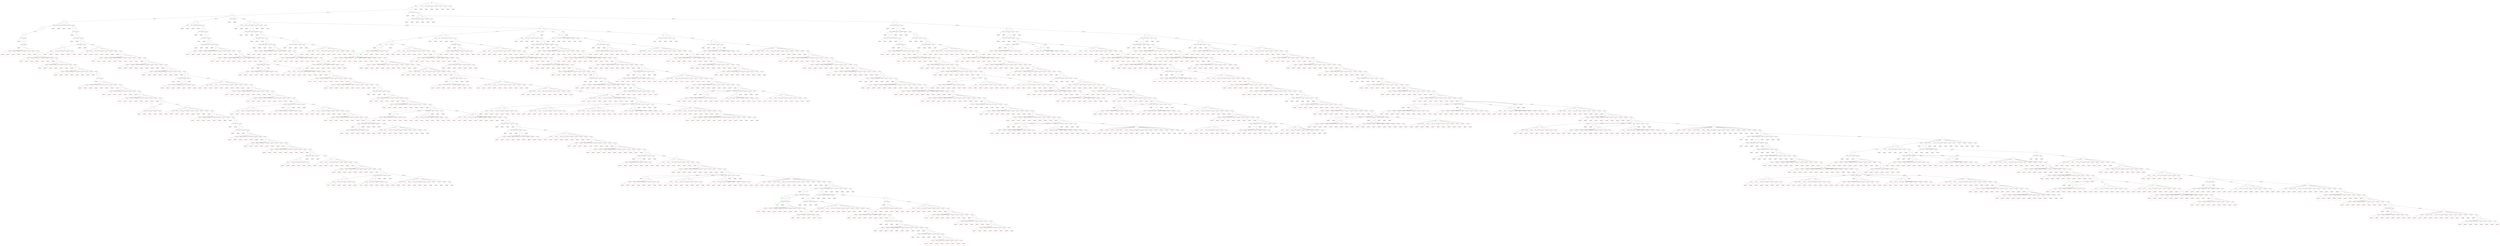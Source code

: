 // Agent Decision
digraph {
	node [color=yellow shape=doublecircle]
	Node0 [label="('', 2, 4, 1, 2)
Root"]
	node [color=black shape=circle]
	Node1 [label="('', 0, 4, 1, 2)"]
	Node0 -> Node1 [label="discard 2 \"S\""]
	node [color=black shape=circle]
	Node2 [label="('', 0, 2, 1, 2)"]
	Node1 -> Node2 [label="discard 2 \"P\""]
	node [color=black shape=circle]
	Node3 [label="('', 0, 0, 1, 2)"]
	Node2 -> Node3 [label="discard 2 \"P\""]
	node [color=black shape=circle]
	Node4 [label="('', 0, 0, 1, 0)"]
	Node3 -> Node4 [label="discard 2 \"C\""]
	node [color=black shape=circle]
	Node5 [label="('', 0, 0, 1, 1)"]
	Node4 -> Node5 [label="draw Trash \"C\""]
	node [color=gray shape=circle]
	Node6 [label="('', 0, 0, 1, 2)
Duplicated!"]
	Node5 -> Node6 [label="draw Trash \"C\""]
	node [color=black shape=circle]
	Node7 [label="('', 1, 0, 1, 1)"]
	Node5 -> Node7 [label="draw Deck \"S\""]
	node [color=gray shape=circle]
	Node8 [label="('', 0, 0, 1, 1)
Duplicated!"]
	Node7 -> Node8 [label="discard 1 \"S\""]
	node [color=black shape=circle]
	Node9 [label="('', 1, 0, 1, 2)"]
	Node7 -> Node9 [label="draw Trash \"C\""]
	node [color=red shape=circle]
	Node10 [label="('', 1, 0, 1, 0)
Reach limit!"]
	Node9 -> Node10 [label="discard 2 \"C\""]
	node [color=red shape=circle]
	Node11 [label="('', 0, 0, 1, 2)
Reach limit!"]
	Node9 -> Node11 [label="discard 1 \"S\""]
	node [color=red shape=circle]
	Node12 [label="('', 1, 1, 1, 2)
Reach limit!"]
	Node9 -> Node12 [label="draw Trash \"P\""]
	node [color=red shape=circle]
	Node13 [label="('', 2, 0, 1, 2)
Reach limit!"]
	Node9 -> Node13 [label="draw Deck \"S\""]
	node [color=red shape=circle]
	Node14 [label="('', 1, 1, 1, 2)
Reach limit!"]
	Node9 -> Node14 [label="draw Deck \"P\""]
	node [color=red shape=circle]
	Node15 [label="('', 1, 0, 2, 2)
Reach limit!"]
	Node9 -> Node15 [label="draw Deck \"H\""]
	node [color=red shape=circle]
	Node16 [label="('', 1, 0, 1, 3)
Reach limit!"]
	Node9 -> Node16 [label="draw Deck \"C\""]
	node [color=black shape=circle]
	Node17 [label="('', 2, 0, 1, 1)"]
	Node9 -> Node17 [label="draw Deck \"S\""]
	node [color=red shape=circle]
	Node18 [label="('', 0, 0, 1, 1)
Reach limit!"]
	Node17 -> Node18 [label="discard 2 \"S\""]
	node [color=red shape=circle]
	Node19 [label="('', 1, 0, 1, 1)
Reach limit!"]
	Node17 -> Node19 [label="discard 1 \"S\""]
	node [color=red shape=circle]
	Node20 [label="('', 2, 0, 1, 2)
Reach limit!"]
	Node17 -> Node20 [label="draw Trash \"C\""]
	node [color=red shape=circle]
	Node21 [label="('', 3, 0, 1, 1)
Reach limit!"]
	Node17 -> Node21 [label="draw Deck \"S\""]
	node [color=red shape=circle]
	Node22 [label="('', 2, 1, 1, 1)
Reach limit!"]
	Node17 -> Node22 [label="draw Deck \"P\""]
	node [color=red shape=circle]
	Node23 [label="('', 2, 0, 2, 1)
Reach limit!"]
	Node17 -> Node23 [label="draw Deck \"H\""]
	node [color=red shape=circle]
	Node24 [label="('', 2, 0, 1, 2)
Reach limit!"]
	Node17 -> Node24 [label="draw Deck \"C\""]
	node [color=black shape=circle]
	Node25 [label="('', 1, 1, 1, 1)"]
	Node17 -> Node25 [label="draw Deck \"P\""]
	node [color=red shape=circle]
	Node26 [label="('', 0, 1, 1, 1)
Reach limit!"]
	Node25 -> Node26 [label="discard 1 \"S\""]
	node [color=red shape=circle]
	Node27 [label="('', 1, 0, 1, 1)
Reach limit!"]
	Node25 -> Node27 [label="discard 1 \"P\""]
	node [color=red shape=circle]
	Node28 [label="('', 1, 1, 1, 2)
Reach limit!"]
	Node25 -> Node28 [label="draw Trash \"C\""]
	node [color=red shape=circle]
	Node29 [label="('', 2, 1, 1, 1)
Reach limit!"]
	Node25 -> Node29 [label="draw Deck \"S\""]
	node [color=red shape=circle]
	Node30 [label="('', 1, 2, 1, 1)
Reach limit!"]
	Node25 -> Node30 [label="draw Deck \"P\""]
	node [color=red shape=circle]
	Node31 [label="('', 1, 1, 2, 1)
Reach limit!"]
	Node25 -> Node31 [label="draw Deck \"H\""]
	node [color=red shape=circle]
	Node32 [label="('', 1, 1, 1, 2)
Reach limit!"]
	Node25 -> Node32 [label="draw Deck \"C\""]
	node [color=black shape=circle]
	Node33 [label="('', 1, 0, 2, 1)"]
	Node25 -> Node33 [label="draw Deck \"H\""]
	node [color=red shape=circle]
	Node34 [label="('', 1, 0, 0, 1)
Reach limit!"]
	Node33 -> Node34 [label="discard 2 \"H\""]
	node [color=red shape=circle]
	Node35 [label="('', 0, 0, 2, 1)
Reach limit!"]
	Node33 -> Node35 [label="discard 1 \"S\""]
	node [color=red shape=circle]
	Node36 [label="('', 1, 0, 2, 2)
Reach limit!"]
	Node33 -> Node36 [label="draw Trash \"C\""]
	node [color=red shape=circle]
	Node37 [label="('', 2, 0, 2, 1)
Reach limit!"]
	Node33 -> Node37 [label="draw Deck \"S\""]
	node [color=red shape=circle]
	Node38 [label="('', 1, 1, 2, 1)
Reach limit!"]
	Node33 -> Node38 [label="draw Deck \"P\""]
	node [color=red shape=circle]
	Node39 [label="('', 1, 0, 3, 1)
Reach limit!"]
	Node33 -> Node39 [label="draw Deck \"H\""]
	node [color=red shape=circle]
	Node40 [label="('', 1, 0, 2, 2)
Reach limit!"]
	Node33 -> Node40 [label="draw Deck \"C\""]
	node [color=gray shape=circle]
	Node41 [label="('', 1, 0, 1, 2)
Duplicated!"]
	Node33 -> Node41 [label="draw Deck \"C\""]
	node [color=black shape=circle]
	Node42 [label="('', 0, 1, 1, 1)"]
	Node33 -> Node42 [label="draw Deck \"P\""]
	node [color=gray shape=circle]
	Node43 [label="('', 0, 0, 1, 1)
Duplicated!"]
	Node42 -> Node43 [label="discard 1 \"P\""]
	node [color=black shape=circle]
	Node44 [label="('', 0, 1, 1, 2)"]
	Node42 -> Node44 [label="draw Trash \"C\""]
	node [color=red shape=circle]
	Node45 [label="('', 0, 1, 1, 0)
Reach limit!"]
	Node44 -> Node45 [label="discard 2 \"C\""]
	node [color=red shape=circle]
	Node46 [label="('', 0, 0, 1, 2)
Reach limit!"]
	Node44 -> Node46 [label="discard 1 \"P\""]
	node [color=red shape=circle]
	Node47 [label="('', 0, 2, 1, 2)
Reach limit!"]
	Node44 -> Node47 [label="draw Trash \"P\""]
	node [color=red shape=circle]
	Node48 [label="('', 1, 1, 1, 2)
Reach limit!"]
	Node44 -> Node48 [label="draw Deck \"S\""]
	node [color=red shape=circle]
	Node49 [label="('', 0, 2, 1, 2)
Reach limit!"]
	Node44 -> Node49 [label="draw Deck \"P\""]
	node [color=red shape=circle]
	Node50 [label="('', 0, 1, 2, 2)
Reach limit!"]
	Node44 -> Node50 [label="draw Deck \"H\""]
	node [color=red shape=circle]
	Node51 [label="('', 0, 1, 1, 3)
Reach limit!"]
	Node44 -> Node51 [label="draw Deck \"C\""]
	node [color=gray shape=circle]
	Node52 [label="('', 1, 1, 1, 1)
Duplicated!"]
	Node44 -> Node52 [label="draw Deck \"S\""]
	node [color=black shape=circle]
	Node53 [label="('', 0, 2, 1, 1)"]
	Node44 -> Node53 [label="draw Deck \"P\""]
	node [color=red shape=circle]
	Node54 [label="('P', 0, 0, 1, 1)
Reach limit!"]
	Node53 -> Node54 [label="discard 2 \"P\""]
	node [color=red shape=circle]
	Node55 [label="('', 0, 1, 1, 1)
Reach limit!"]
	Node53 -> Node55 [label="discard 1 \"P\""]
	node [color=red shape=circle]
	Node56 [label="('', 0, 2, 1, 2)
Reach limit!"]
	Node53 -> Node56 [label="draw Trash \"C\""]
	node [color=red shape=circle]
	Node57 [label="('', 1, 2, 1, 1)
Reach limit!"]
	Node53 -> Node57 [label="draw Deck \"S\""]
	node [color=red shape=circle]
	Node58 [label="('', 0, 3, 1, 1)
Reach limit!"]
	Node53 -> Node58 [label="draw Deck \"P\""]
	node [color=red shape=circle]
	Node59 [label="('', 0, 2, 2, 1)
Reach limit!"]
	Node53 -> Node59 [label="draw Deck \"H\""]
	node [color=red shape=circle]
	Node60 [label="('', 0, 2, 1, 2)
Reach limit!"]
	Node53 -> Node60 [label="draw Deck \"C\""]
	node [color=black shape=circle]
	Node61 [label="('', 0, 1, 2, 1)"]
	Node53 -> Node61 [label="draw Deck \"H\""]
	node [color=red shape=circle]
	Node62 [label="('', 0, 1, 0, 1)
Reach limit!"]
	Node61 -> Node62 [label="discard 2 \"H\""]
	node [color=red shape=circle]
	Node63 [label="('', 0, 0, 2, 1)
Reach limit!"]
	Node61 -> Node63 [label="discard 1 \"P\""]
	node [color=red shape=circle]
	Node64 [label="('', 0, 1, 2, 2)
Reach limit!"]
	Node61 -> Node64 [label="draw Trash \"C\""]
	node [color=red shape=circle]
	Node65 [label="('', 1, 1, 2, 1)
Reach limit!"]
	Node61 -> Node65 [label="draw Deck \"S\""]
	node [color=red shape=circle]
	Node66 [label="('', 0, 2, 2, 1)
Reach limit!"]
	Node61 -> Node66 [label="draw Deck \"P\""]
	node [color=red shape=circle]
	Node67 [label="('', 0, 1, 3, 1)
Reach limit!"]
	Node61 -> Node67 [label="draw Deck \"H\""]
	node [color=red shape=circle]
	Node68 [label="('', 0, 1, 2, 2)
Reach limit!"]
	Node61 -> Node68 [label="draw Deck \"C\""]
	node [color=gray shape=circle]
	Node69 [label="('', 0, 1, 1, 2)
Duplicated!"]
	Node61 -> Node69 [label="draw Deck \"C\""]
	node [color=black shape=circle]
	Node70 [label="('', 0, 0, 2, 1)"]
	Node61 -> Node70 [label="draw Deck \"H\""]
	node [color=black shape=circle]
	Node71 [label="('', 0, 0, 0, 1)"]
	Node70 -> Node71 [label="discard 2 \"H\""]
	node [color=red shape=circle]
	Node72 [label="('', 0, 0, 1, 1)
Reach limit!"]
	Node71 -> Node72 [label="draw Trash \"H\""]
	node [color=red shape=circle]
	Node73 [label="('', 1, 0, 0, 1)
Reach limit!"]
	Node71 -> Node73 [label="draw Deck \"S\""]
	node [color=red shape=circle]
	Node74 [label="('', 0, 1, 0, 1)
Reach limit!"]
	Node71 -> Node74 [label="draw Deck \"P\""]
	node [color=red shape=circle]
	Node75 [label="('', 0, 0, 1, 1)
Reach limit!"]
	Node71 -> Node75 [label="draw Deck \"H\""]
	node [color=red shape=circle]
	Node76 [label="('', 0, 0, 0, 2)
Reach limit!"]
	Node71 -> Node76 [label="draw Deck \"C\""]
	node [color=black shape=circle]
	Node77 [label="('', 0, 0, 2, 2)"]
	Node70 -> Node77 [label="draw Trash \"C\""]
	node [color=red shape=circle]
	Node78 [label="('', 0, 0, 0, 2)
Reach limit!"]
	Node77 -> Node78 [label="discard 2 \"H\""]
	node [color=red shape=circle]
	Node79 [label="('', 0, 0, 2, 0)
Reach limit!"]
	Node77 -> Node79 [label="discard 2 \"C\""]
	node [color=red shape=circle]
	Node80 [label="('', 0, 1, 2, 2)
Reach limit!"]
	Node77 -> Node80 [label="draw Trash \"P\""]
	node [color=red shape=circle]
	Node81 [label="('', 1, 0, 2, 2)
Reach limit!"]
	Node77 -> Node81 [label="draw Deck \"S\""]
	node [color=red shape=circle]
	Node82 [label="('', 0, 1, 2, 2)
Reach limit!"]
	Node77 -> Node82 [label="draw Deck \"P\""]
	node [color=red shape=circle]
	Node83 [label="('', 0, 0, 3, 2)
Reach limit!"]
	Node77 -> Node83 [label="draw Deck \"H\""]
	node [color=red shape=circle]
	Node84 [label="('', 0, 0, 2, 3)
Reach limit!"]
	Node77 -> Node84 [label="draw Deck \"C\""]
	node [color=gray shape=circle]
	Node85 [label="('', 1, 0, 2, 1)
Duplicated!"]
	Node77 -> Node85 [label="draw Deck \"S\""]
	node [color=gray shape=circle]
	Node86 [label="('', 0, 1, 2, 1)
Duplicated!"]
	Node77 -> Node86 [label="draw Deck \"P\""]
	node [color=black shape=circle]
	Node87 [label="('', 0, 0, 3, 1)"]
	Node77 -> Node87 [label="draw Deck \"H\""]
	node [color=red shape=circle]
	Node88 [label="('', 0, 0, 1, 1)
Reach limit!"]
	Node87 -> Node88 [label="discard 2 \"H\""]
	node [color=red shape=circle]
	Node89 [label="('', 0, 0, 3, 2)
Reach limit!"]
	Node87 -> Node89 [label="draw Trash \"C\""]
	node [color=red shape=circle]
	Node90 [label="('', 1, 0, 3, 1)
Reach limit!"]
	Node87 -> Node90 [label="draw Deck \"S\""]
	node [color=red shape=circle]
	Node91 [label="('', 0, 1, 3, 1)
Reach limit!"]
	Node87 -> Node91 [label="draw Deck \"P\""]
	node [color=red shape=circle]
	Node92 [label="('', 0, 0, 4, 1)
Reach limit!"]
	Node87 -> Node92 [label="draw Deck \"H\""]
	node [color=red shape=circle]
	Node93 [label="('', 0, 0, 3, 2)
Reach limit!"]
	Node87 -> Node93 [label="draw Deck \"C\""]
	node [color=gray shape=circle]
	Node94 [label="('', 0, 0, 2, 2)
Duplicated!"]
	Node87 -> Node94 [label="draw Deck \"C\""]
	node [color=gray shape=circle]
	Node95 [label="('', 0, 0, 1, 2)
Duplicated!"]
	Node87 -> Node95 [label="draw Deck \"C\""]
	node [color=black shape=circle]
	Node96 [label="('', 1, 0, 1, 0)"]
	Node87 -> Node96 [label="draw Deck \"S\""]
	node [color=gray shape=circle]
	Node97 [label="('', 0, 0, 1, 0)
Duplicated!"]
	Node96 -> Node97 [label="discard 1 \"S\""]
	node [color=gray shape=circle]
	Node98 [label="('', 1, 0, 1, 1)
Duplicated!"]
	Node96 -> Node98 [label="draw Trash \"C\""]
	node [color=black shape=circle]
	Node99 [label="('', 2, 0, 1, 0)"]
	Node96 -> Node99 [label="draw Deck \"S\""]
	node [color=gray shape=circle]
	Node100 [label="('', 0, 0, 1, 0)
Duplicated!"]
	Node99 -> Node100 [label="discard 2 \"S\""]
	node [color=gray shape=circle]
	Node101 [label="('', 1, 0, 1, 0)
Duplicated!"]
	Node99 -> Node101 [label="discard 1 \"S\""]
	node [color=gray shape=circle]
	Node102 [label="('', 2, 0, 1, 1)
Duplicated!"]
	Node99 -> Node102 [label="draw Trash \"C\""]
	node [color=black shape=circle]
	Node103 [label="('', 3, 0, 1, 0)"]
	Node99 -> Node103 [label="draw Deck \"S\""]
	node [color=red shape=circle]
	Node104 [label="('', 1, 0, 1, 0)
Reach limit!"]
	Node103 -> Node104 [label="discard 2 \"S\""]
	node [color=red shape=circle]
	Node105 [label="('', 2, 0, 1, 0)
Reach limit!"]
	Node103 -> Node105 [label="discard 1 \"S\""]
	node [color=red shape=circle]
	Node106 [label="('', 3, 0, 1, 1)
Reach limit!"]
	Node103 -> Node106 [label="draw Trash \"C\""]
	node [color=red shape=circle]
	Node107 [label="('', 4, 0, 1, 0)
Reach limit!"]
	Node103 -> Node107 [label="draw Deck \"S\""]
	node [color=red shape=circle]
	Node108 [label="('', 3, 1, 1, 0)
Reach limit!"]
	Node103 -> Node108 [label="draw Deck \"P\""]
	node [color=red shape=circle]
	Node109 [label="('', 3, 0, 2, 0)
Reach limit!"]
	Node103 -> Node109 [label="draw Deck \"H\""]
	node [color=red shape=circle]
	Node110 [label="('', 3, 0, 1, 1)
Reach limit!"]
	Node103 -> Node110 [label="draw Deck \"C\""]
	node [color=black shape=circle]
	Node111 [label="('', 2, 1, 1, 0)"]
	Node103 -> Node111 [label="draw Deck \"P\""]
	node [color=red shape=circle]
	Node112 [label="('', 0, 1, 1, 0)
Reach limit!"]
	Node111 -> Node112 [label="discard 2 \"S\""]
	node [color=red shape=circle]
	Node113 [label="('', 1, 1, 1, 0)
Reach limit!"]
	Node111 -> Node113 [label="discard 1 \"S\""]
	node [color=red shape=circle]
	Node114 [label="('', 2, 0, 1, 0)
Reach limit!"]
	Node111 -> Node114 [label="discard 1 \"P\""]
	node [color=red shape=circle]
	Node115 [label="('', 2, 1, 1, 1)
Reach limit!"]
	Node111 -> Node115 [label="draw Trash \"C\""]
	node [color=red shape=circle]
	Node116 [label="('', 3, 1, 1, 0)
Reach limit!"]
	Node111 -> Node116 [label="draw Deck \"S\""]
	node [color=red shape=circle]
	Node117 [label="('', 2, 2, 1, 0)
Reach limit!"]
	Node111 -> Node117 [label="draw Deck \"P\""]
	node [color=red shape=circle]
	Node118 [label="('', 2, 1, 2, 0)
Reach limit!"]
	Node111 -> Node118 [label="draw Deck \"H\""]
	node [color=red shape=circle]
	Node119 [label="('', 2, 1, 1, 1)
Reach limit!"]
	Node111 -> Node119 [label="draw Deck \"C\""]
	node [color=black shape=circle]
	Node120 [label="('', 2, 0, 2, 0)"]
	Node111 -> Node120 [label="draw Deck \"H\""]
	node [color=red shape=circle]
	Node121 [label="('', 0, 0, 2, 0)
Reach limit!"]
	Node120 -> Node121 [label="discard 2 \"S\""]
	node [color=red shape=circle]
	Node122 [label="('', 2, 0, 0, 0)
Reach limit!"]
	Node120 -> Node122 [label="discard 2 \"H\""]
	node [color=red shape=circle]
	Node123 [label="('', 1, 0, 2, 0)
Reach limit!"]
	Node120 -> Node123 [label="discard 1 \"S\""]
	node [color=red shape=circle]
	Node124 [label="('', 2, 0, 2, 1)
Reach limit!"]
	Node120 -> Node124 [label="draw Trash \"C\""]
	node [color=red shape=circle]
	Node125 [label="('', 3, 0, 2, 0)
Reach limit!"]
	Node120 -> Node125 [label="draw Deck \"S\""]
	node [color=red shape=circle]
	Node126 [label="('', 2, 1, 2, 0)
Reach limit!"]
	Node120 -> Node126 [label="draw Deck \"P\""]
	node [color=red shape=circle]
	Node127 [label="('', 2, 0, 3, 0)
Reach limit!"]
	Node120 -> Node127 [label="draw Deck \"H\""]
	node [color=red shape=circle]
	Node128 [label="('', 2, 0, 2, 1)
Reach limit!"]
	Node120 -> Node128 [label="draw Deck \"C\""]
	node [color=gray shape=circle]
	Node129 [label="('', 2, 0, 1, 1)
Duplicated!"]
	Node120 -> Node129 [label="draw Deck \"C\""]
	node [color=black shape=circle]
	Node130 [label="('', 1, 1, 1, 0)"]
	Node120 -> Node130 [label="draw Deck \"P\""]
	node [color=black shape=circle]
	Node131 [label="('', 0, 1, 1, 0)"]
	Node130 -> Node131 [label="discard 1 \"S\""]
	node [color=red shape=circle]
	Node132 [label="('', 0, 0, 1, 0)
Reach limit!"]
	Node131 -> Node132 [label="discard 1 \"P\""]
	node [color=red shape=circle]
	Node133 [label="('', 1, 1, 1, 0)
Reach limit!"]
	Node131 -> Node133 [label="draw Trash \"S\""]
	node [color=red shape=circle]
	Node134 [label="('', 1, 1, 1, 0)
Reach limit!"]
	Node131 -> Node134 [label="draw Deck \"S\""]
	node [color=red shape=circle]
	Node135 [label="('', 0, 2, 1, 0)
Reach limit!"]
	Node131 -> Node135 [label="draw Deck \"P\""]
	node [color=red shape=circle]
	Node136 [label="('', 0, 1, 2, 0)
Reach limit!"]
	Node131 -> Node136 [label="draw Deck \"H\""]
	node [color=red shape=circle]
	Node137 [label="('', 0, 1, 1, 1)
Reach limit!"]
	Node131 -> Node137 [label="draw Deck \"C\""]
	node [color=gray shape=circle]
	Node138 [label="('', 1, 0, 1, 0)
Duplicated!"]
	Node130 -> Node138 [label="discard 1 \"P\""]
	node [color=gray shape=circle]
	Node139 [label="('', 1, 1, 1, 1)
Duplicated!"]
	Node130 -> Node139 [label="draw Trash \"C\""]
	node [color=gray shape=circle]
	Node140 [label="('', 2, 1, 1, 0)
Duplicated!"]
	Node130 -> Node140 [label="draw Deck \"S\""]
	node [color=black shape=circle]
	Node141 [label="('', 1, 2, 1, 0)"]
	Node130 -> Node141 [label="draw Deck \"P\""]
	node [color=red shape=circle]
	Node142 [label="('P', 1, 0, 1, 0)
Reach limit!"]
	Node141 -> Node142 [label="discard 2 \"P\""]
	node [color=red shape=circle]
	Node143 [label="('', 0, 2, 1, 0)
Reach limit!"]
	Node141 -> Node143 [label="discard 1 \"S\""]
	node [color=red shape=circle]
	Node144 [label="('', 1, 1, 1, 0)
Reach limit!"]
	Node141 -> Node144 [label="discard 1 \"P\""]
	node [color=red shape=circle]
	Node145 [label="('', 1, 2, 1, 1)
Reach limit!"]
	Node141 -> Node145 [label="draw Trash \"C\""]
	node [color=red shape=circle]
	Node146 [label="('', 2, 2, 1, 0)
Reach limit!"]
	Node141 -> Node146 [label="draw Deck \"S\""]
	node [color=red shape=circle]
	Node147 [label="('', 1, 3, 1, 0)
Reach limit!"]
	Node141 -> Node147 [label="draw Deck \"P\""]
	node [color=red shape=circle]
	Node148 [label="('', 1, 2, 2, 0)
Reach limit!"]
	Node141 -> Node148 [label="draw Deck \"H\""]
	node [color=red shape=circle]
	Node149 [label="('', 1, 2, 1, 1)
Reach limit!"]
	Node141 -> Node149 [label="draw Deck \"C\""]
	node [color=black shape=circle]
	Node150 [label="('', 1, 1, 2, 0)"]
	Node141 -> Node150 [label="draw Deck \"H\""]
	node [color=red shape=circle]
	Node151 [label="('', 1, 1, 0, 0)
Reach limit!"]
	Node150 -> Node151 [label="discard 2 \"H\""]
	node [color=red shape=circle]
	Node152 [label="('', 0, 1, 2, 0)
Reach limit!"]
	Node150 -> Node152 [label="discard 1 \"S\""]
	node [color=red shape=circle]
	Node153 [label="('', 1, 0, 2, 0)
Reach limit!"]
	Node150 -> Node153 [label="discard 1 \"P\""]
	node [color=red shape=circle]
	Node154 [label="('', 1, 1, 2, 1)
Reach limit!"]
	Node150 -> Node154 [label="draw Trash \"C\""]
	node [color=red shape=circle]
	Node155 [label="('', 2, 1, 2, 0)
Reach limit!"]
	Node150 -> Node155 [label="draw Deck \"S\""]
	node [color=red shape=circle]
	Node156 [label="('', 1, 2, 2, 0)
Reach limit!"]
	Node150 -> Node156 [label="draw Deck \"P\""]
	node [color=red shape=circle]
	Node157 [label="('', 1, 1, 3, 0)
Reach limit!"]
	Node150 -> Node157 [label="draw Deck \"H\""]
	node [color=red shape=circle]
	Node158 [label="('', 1, 1, 2, 1)
Reach limit!"]
	Node150 -> Node158 [label="draw Deck \"C\""]
	node [color=gray shape=circle]
	Node159 [label="('', 1, 1, 1, 1)
Duplicated!"]
	Node150 -> Node159 [label="draw Deck \"C\""]
	node [color=black shape=circle]
	Node160 [label="('', 1, 0, 2, 0)"]
	Node150 -> Node160 [label="draw Deck \"H\""]
	node [color=black shape=circle]
	Node161 [label="('', 1, 0, 0, 0)"]
	Node160 -> Node161 [label="discard 2 \"H\""]
	node [color=green shape=doublecircle]
	Node162 [label="('', 0, 0, 0, 0)
Goal!"]
	Node161 -> Node162 [label="discard 1 \"S\""]
	node [color=red shape=circle]
	Node163 [label="('', 1, 0, 1, 0)
Reach limit!"]
	Node161 -> Node163 [label="draw Trash \"H\""]
	node [color=red shape=circle]
	Node164 [label="('', 2, 0, 0, 0)
Reach limit!"]
	Node161 -> Node164 [label="draw Deck \"S\""]
	node [color=red shape=circle]
	Node165 [label="('', 1, 1, 0, 0)
Reach limit!"]
	Node161 -> Node165 [label="draw Deck \"P\""]
	node [color=red shape=circle]
	Node166 [label="('', 1, 0, 1, 0)
Reach limit!"]
	Node161 -> Node166 [label="draw Deck \"H\""]
	node [color=red shape=circle]
	Node167 [label="('', 1, 0, 0, 1)
Reach limit!"]
	Node161 -> Node167 [label="draw Deck \"C\""]
	node [color=black shape=circle]
	Node168 [label="('', 0, 0, 2, 0)"]
	Node160 -> Node168 [label="discard 1 \"S\""]
	node [color=green shape=doublecircle]
	Node169 [label="('', 0, 0, 0, 0)
Goal!"]
	Node168 -> Node169 [label="discard 2 \"H\""]
	node [color=red shape=circle]
	Node170 [label="('', 1, 0, 2, 0)
Reach limit!"]
	Node168 -> Node170 [label="draw Trash \"S\""]
	node [color=red shape=circle]
	Node171 [label="('', 1, 0, 2, 0)
Reach limit!"]
	Node168 -> Node171 [label="draw Deck \"S\""]
	node [color=red shape=circle]
	Node172 [label="('', 0, 1, 2, 0)
Reach limit!"]
	Node168 -> Node172 [label="draw Deck \"P\""]
	node [color=red shape=circle]
	Node173 [label="('', 0, 0, 3, 0)
Reach limit!"]
	Node168 -> Node173 [label="draw Deck \"H\""]
	node [color=red shape=circle]
	Node174 [label="('', 0, 0, 2, 1)
Reach limit!"]
	Node168 -> Node174 [label="draw Deck \"C\""]
	node [color=gray shape=circle]
	Node175 [label="('', 1, 0, 2, 1)
Duplicated!"]
	Node160 -> Node175 [label="draw Trash \"C\""]
	node [color=gray shape=circle]
	Node176 [label="('', 2, 0, 2, 0)
Duplicated!"]
	Node160 -> Node176 [label="draw Deck \"S\""]
	node [color=gray shape=circle]
	Node177 [label="('', 1, 1, 2, 0)
Duplicated!"]
	Node160 -> Node177 [label="draw Deck \"P\""]
	node [color=black shape=circle]
	Node178 [label="('', 1, 0, 3, 0)"]
	Node160 -> Node178 [label="draw Deck \"H\""]
	node [color=red shape=circle]
	Node179 [label="('', 1, 0, 1, 0)
Reach limit!"]
	Node178 -> Node179 [label="discard 2 \"H\""]
	node [color=red shape=circle]
	Node180 [label="('', 0, 0, 3, 0)
Reach limit!"]
	Node178 -> Node180 [label="discard 1 \"S\""]
	node [color=red shape=circle]
	Node181 [label="('', 1, 0, 3, 1)
Reach limit!"]
	Node178 -> Node181 [label="draw Trash \"C\""]
	node [color=red shape=circle]
	Node182 [label="('', 2, 0, 3, 0)
Reach limit!"]
	Node178 -> Node182 [label="draw Deck \"S\""]
	node [color=red shape=circle]
	Node183 [label="('', 1, 1, 3, 0)
Reach limit!"]
	Node178 -> Node183 [label="draw Deck \"P\""]
	node [color=red shape=circle]
	Node184 [label="('', 1, 0, 4, 0)
Reach limit!"]
	Node178 -> Node184 [label="draw Deck \"H\""]
	node [color=red shape=circle]
	Node185 [label="('', 1, 0, 3, 1)
Reach limit!"]
	Node178 -> Node185 [label="draw Deck \"C\""]
	node [color=gray shape=circle]
	Node186 [label="('', 1, 0, 2, 1)
Duplicated!"]
	Node178 -> Node186 [label="draw Deck \"C\""]
	node [color=gray shape=circle]
	Node187 [label="('', 1, 0, 1, 1)
Duplicated!"]
	Node178 -> Node187 [label="draw Deck \"C\""]
	node [color=gray shape=circle]
	Node188 [label="('', 0, 1, 1, 0)
Duplicated!"]
	Node178 -> Node188 [label="draw Deck \"P\""]
	node [color=gray shape=circle]
	Node189 [label="('', 0, 0, 2, 0)
Duplicated!"]
	Node178 -> Node189 [label="draw Deck \"H\""]
	node [color=gray shape=circle]
	Node190 [label="('', 0, 0, 1, 1)
Duplicated!"]
	Node178 -> Node190 [label="draw Deck \"C\""]
	node [color=gray shape=circle]
	Node191 [label="('', 0, 1, 1, 2)
Duplicated!"]
	Node3 -> Node191 [label="draw Trash \"P\""]
	node [color=gray shape=circle]
	Node192 [label="('', 1, 0, 1, 2)
Duplicated!"]
	Node3 -> Node192 [label="draw Deck \"S\""]
	node [color=gray shape=circle]
	Node193 [label="('', 0, 1, 1, 2)
Duplicated!"]
	Node3 -> Node193 [label="draw Deck \"P\""]
	node [color=gray shape=circle]
	Node194 [label="('', 0, 0, 2, 2)
Duplicated!"]
	Node3 -> Node194 [label="draw Deck \"H\""]
	node [color=black shape=circle]
	Node195 [label="('', 0, 0, 1, 3)"]
	Node3 -> Node195 [label="draw Deck \"C\""]
	node [color=gray shape=circle]
	Node196 [label="('', 0, 0, 1, 1)
Duplicated!"]
	Node195 -> Node196 [label="discard 2 \"C\""]
	node [color=black shape=circle]
	Node197 [label="('', 0, 1, 1, 3)"]
	Node195 -> Node197 [label="draw Trash \"P\""]
	node [color=gray shape=circle]
	Node198 [label="('', 0, 1, 1, 1)
Duplicated!"]
	Node197 -> Node198 [label="discard 2 \"C\""]
	node [color=gray shape=circle]
	Node199 [label="('', 0, 0, 1, 3)
Duplicated!"]
	Node197 -> Node199 [label="discard 1 \"P\""]
	node [color=black shape=circle]
	Node200 [label="('', 0, 2, 1, 3)"]
	Node197 -> Node200 [label="draw Trash \"P\""]
	node [color=black shape=circle]
	Node201 [label="('P', 0, 0, 1, 3)"]
	Node200 -> Node201 [label="discard 2 \"P\""]
	node [color=red shape=circle]
	Node202 [label="('P', 0, 0, 1, 1)
Reach limit!"]
	Node201 -> Node202 [label="discard 2 \"C\""]
	node [color=red shape=circle]
	Node203 [label="('P', 0, 1, 1, 3)
Reach limit!"]
	Node201 -> Node203 [label="draw Trash \"P\""]
	node [color=red shape=circle]
	Node204 [label="('P', 1, 0, 1, 3)
Reach limit!"]
	Node201 -> Node204 [label="draw Deck \"S\""]
	node [color=red shape=circle]
	Node205 [label="('P', 0, 1, 1, 3)
Reach limit!"]
	Node201 -> Node205 [label="draw Deck \"P\""]
	node [color=red shape=circle]
	Node206 [label="('P', 0, 0, 2, 3)
Reach limit!"]
	Node201 -> Node206 [label="draw Deck \"H\""]
	node [color=red shape=circle]
	Node207 [label="('P', 0, 0, 1, 4)
Reach limit!"]
	Node201 -> Node207 [label="draw Deck \"C\""]
	node [color=gray shape=circle]
	Node208 [label="('', 0, 2, 1, 1)
Duplicated!"]
	Node200 -> Node208 [label="discard 2 \"C\""]
	node [color=gray shape=circle]
	Node209 [label="('', 0, 1, 1, 3)
Duplicated!"]
	Node200 -> Node209 [label="discard 1 \"P\""]
	node [color=black shape=circle]
	Node210 [label="('', 0, 3, 1, 3)"]
	Node200 -> Node210 [label="draw Trash \"P\""]
	node [color=red shape=circle]
	Node211 [label="('P', 0, 1, 1, 3)
Reach limit!"]
	Node210 -> Node211 [label="discard 2 \"P\""]
	node [color=red shape=circle]
	Node212 [label="('', 0, 3, 1, 1)
Reach limit!"]
	Node210 -> Node212 [label="discard 2 \"C\""]
	node [color=red shape=circle]
	Node213 [label="('', 0, 2, 1, 3)
Reach limit!"]
	Node210 -> Node213 [label="discard 1 \"P\""]
	node [color=red shape=circle]
	Node214 [label="('', 0, 4, 1, 3)
Reach limit!"]
	Node210 -> Node214 [label="draw Trash \"P\""]
	node [color=red shape=circle]
	Node215 [label="('', 1, 3, 1, 3)
Reach limit!"]
	Node210 -> Node215 [label="draw Deck \"S\""]
	node [color=red shape=circle]
	Node216 [label="('', 0, 4, 1, 3)
Reach limit!"]
	Node210 -> Node216 [label="draw Deck \"P\""]
	node [color=red shape=circle]
	Node217 [label="('', 0, 3, 2, 3)
Reach limit!"]
	Node210 -> Node217 [label="draw Deck \"H\""]
	node [color=red shape=circle]
	Node218 [label="('', 0, 3, 1, 4)
Reach limit!"]
	Node210 -> Node218 [label="draw Deck \"C\""]
	node [color=black shape=circle]
	Node219 [label="('', 1, 2, 1, 3)"]
	Node210 -> Node219 [label="draw Deck \"S\""]
	node [color=red shape=circle]
	Node220 [label="('P', 1, 0, 1, 3)
Reach limit!"]
	Node219 -> Node220 [label="discard 2 \"P\""]
	node [color=red shape=circle]
	Node221 [label="('', 1, 2, 1, 1)
Reach limit!"]
	Node219 -> Node221 [label="discard 2 \"C\""]
	node [color=red shape=circle]
	Node222 [label="('', 0, 2, 1, 3)
Reach limit!"]
	Node219 -> Node222 [label="discard 1 \"S\""]
	node [color=red shape=circle]
	Node223 [label="('', 1, 1, 1, 3)
Reach limit!"]
	Node219 -> Node223 [label="discard 1 \"P\""]
	node [color=red shape=circle]
	Node224 [label="('', 1, 3, 1, 3)
Reach limit!"]
	Node219 -> Node224 [label="draw Trash \"P\""]
	node [color=red shape=circle]
	Node225 [label="('', 2, 2, 1, 3)
Reach limit!"]
	Node219 -> Node225 [label="draw Deck \"S\""]
	node [color=red shape=circle]
	Node226 [label="('', 1, 3, 1, 3)
Reach limit!"]
	Node219 -> Node226 [label="draw Deck \"P\""]
	node [color=red shape=circle]
	Node227 [label="('', 1, 2, 2, 3)
Reach limit!"]
	Node219 -> Node227 [label="draw Deck \"H\""]
	node [color=red shape=circle]
	Node228 [label="('', 1, 2, 1, 4)
Reach limit!"]
	Node219 -> Node228 [label="draw Deck \"C\""]
	node [color=gray shape=circle]
	Node229 [label="('', 0, 3, 1, 3)
Duplicated!"]
	Node219 -> Node229 [label="draw Deck \"P\""]
	node [color=black shape=circle]
	Node230 [label="('', 0, 2, 2, 3)"]
	Node219 -> Node230 [label="draw Deck \"H\""]
	node [color=red shape=circle]
	Node231 [label="('P', 0, 0, 2, 3)
Reach limit!"]
	Node230 -> Node231 [label="discard 2 \"P\""]
	node [color=red shape=circle]
	Node232 [label="('', 0, 2, 0, 3)
Reach limit!"]
	Node230 -> Node232 [label="discard 2 \"H\""]
	node [color=red shape=circle]
	Node233 [label="('', 0, 2, 2, 1)
Reach limit!"]
	Node230 -> Node233 [label="discard 2 \"C\""]
	node [color=red shape=circle]
	Node234 [label="('', 0, 1, 2, 3)
Reach limit!"]
	Node230 -> Node234 [label="discard 1 \"P\""]
	node [color=red shape=circle]
	Node235 [label="('', 0, 3, 2, 3)
Reach limit!"]
	Node230 -> Node235 [label="draw Trash \"P\""]
	node [color=red shape=circle]
	Node236 [label="('', 1, 2, 2, 3)
Reach limit!"]
	Node230 -> Node236 [label="draw Deck \"S\""]
	node [color=red shape=circle]
	Node237 [label="('', 0, 3, 2, 3)
Reach limit!"]
	Node230 -> Node237 [label="draw Deck \"P\""]
	node [color=red shape=circle]
	Node238 [label="('', 0, 2, 3, 3)
Reach limit!"]
	Node230 -> Node238 [label="draw Deck \"H\""]
	node [color=red shape=circle]
	Node239 [label="('', 0, 2, 2, 4)
Reach limit!"]
	Node230 -> Node239 [label="draw Deck \"C\""]
	node [color=black shape=circle]
	Node240 [label="('', 0, 2, 1, 4)"]
	Node230 -> Node240 [label="draw Deck \"C\""]
	node [color=red shape=circle]
	Node241 [label="('P', 0, 0, 1, 4)
Reach limit!"]
	Node240 -> Node241 [label="discard 2 \"P\""]
	node [color=red shape=circle]
	Node242 [label="('', 0, 2, 1, 2)
Reach limit!"]
	Node240 -> Node242 [label="discard 2 \"C\""]
	node [color=red shape=circle]
	Node243 [label="('', 0, 1, 1, 4)
Reach limit!"]
	Node240 -> Node243 [label="discard 1 \"P\""]
	node [color=red shape=circle]
	Node244 [label="('', 0, 3, 1, 4)
Reach limit!"]
	Node240 -> Node244 [label="draw Trash \"P\""]
	node [color=red shape=circle]
	Node245 [label="('', 1, 2, 1, 4)
Reach limit!"]
	Node240 -> Node245 [label="draw Deck \"S\""]
	node [color=red shape=circle]
	Node246 [label="('', 0, 3, 1, 4)
Reach limit!"]
	Node240 -> Node246 [label="draw Deck \"P\""]
	node [color=red shape=circle]
	Node247 [label="('', 0, 2, 2, 4)
Reach limit!"]
	Node240 -> Node247 [label="draw Deck \"H\""]
	node [color=red shape=circle]
	Node248 [label="('', 0, 2, 1, 5)
Reach limit!"]
	Node240 -> Node248 [label="draw Deck \"C\""]
	node [color=black shape=circle]
	Node249 [label="('', 1, 1, 1, 3)"]
	Node240 -> Node249 [label="draw Deck \"S\""]
	node [color=gray shape=circle]
	Node250 [label="('', 1, 1, 1, 1)
Duplicated!"]
	Node249 -> Node250 [label="discard 2 \"C\""]
	node [color=gray shape=circle]
	Node251 [label="('', 0, 1, 1, 3)
Duplicated!"]
	Node249 -> Node251 [label="discard 1 \"S\""]
	node [color=black shape=circle]
	Node252 [label="('', 1, 0, 1, 3)"]
	Node249 -> Node252 [label="discard 1 \"P\""]
	node [color=red shape=circle]
	Node253 [label="('', 1, 0, 1, 1)
Reach limit!"]
	Node252 -> Node253 [label="discard 2 \"C\""]
	node [color=red shape=circle]
	Node254 [label="('', 0, 0, 1, 3)
Reach limit!"]
	Node252 -> Node254 [label="discard 1 \"S\""]
	node [color=red shape=circle]
	Node255 [label="('', 1, 1, 1, 3)
Reach limit!"]
	Node252 -> Node255 [label="draw Trash \"P\""]
	node [color=red shape=circle]
	Node256 [label="('', 2, 0, 1, 3)
Reach limit!"]
	Node252 -> Node256 [label="draw Deck \"S\""]
	node [color=red shape=circle]
	Node257 [label="('', 1, 1, 1, 3)
Reach limit!"]
	Node252 -> Node257 [label="draw Deck \"P\""]
	node [color=red shape=circle]
	Node258 [label="('', 1, 0, 2, 3)
Reach limit!"]
	Node252 -> Node258 [label="draw Deck \"H\""]
	node [color=red shape=circle]
	Node259 [label="('', 1, 0, 1, 4)
Reach limit!"]
	Node252 -> Node259 [label="draw Deck \"C\""]
	node [color=gray shape=circle]
	Node260 [label="('', 1, 2, 1, 3)
Duplicated!"]
	Node249 -> Node260 [label="draw Trash \"P\""]
	node [color=black shape=circle]
	Node261 [label="('', 2, 1, 1, 3)"]
	Node249 -> Node261 [label="draw Deck \"S\""]
	node [color=red shape=circle]
	Node262 [label="('', 0, 1, 1, 3)
Reach limit!"]
	Node261 -> Node262 [label="discard 2 \"S\""]
	node [color=red shape=circle]
	Node263 [label="('', 2, 1, 1, 1)
Reach limit!"]
	Node261 -> Node263 [label="discard 2 \"C\""]
	node [color=red shape=circle]
	Node264 [label="('', 1, 1, 1, 3)
Reach limit!"]
	Node261 -> Node264 [label="discard 1 \"S\""]
	node [color=red shape=circle]
	Node265 [label="('', 2, 0, 1, 3)
Reach limit!"]
	Node261 -> Node265 [label="discard 1 \"P\""]
	node [color=red shape=circle]
	Node266 [label="('', 2, 2, 1, 3)
Reach limit!"]
	Node261 -> Node266 [label="draw Trash \"P\""]
	node [color=red shape=circle]
	Node267 [label="('', 3, 1, 1, 3)
Reach limit!"]
	Node261 -> Node267 [label="draw Deck \"S\""]
	node [color=red shape=circle]
	Node268 [label="('', 2, 2, 1, 3)
Reach limit!"]
	Node261 -> Node268 [label="draw Deck \"P\""]
	node [color=red shape=circle]
	Node269 [label="('', 2, 1, 2, 3)
Reach limit!"]
	Node261 -> Node269 [label="draw Deck \"H\""]
	node [color=red shape=circle]
	Node270 [label="('', 2, 1, 1, 4)
Reach limit!"]
	Node261 -> Node270 [label="draw Deck \"C\""]
	node [color=gray shape=circle]
	Node271 [label="('', 1, 2, 1, 3)
Duplicated!"]
	Node261 -> Node271 [label="draw Deck \"P\""]
	node [color=black shape=circle]
	Node272 [label="('', 1, 1, 2, 3)"]
	Node261 -> Node272 [label="draw Deck \"H\""]
	node [color=red shape=circle]
	Node273 [label="('', 1, 1, 0, 3)
Reach limit!"]
	Node272 -> Node273 [label="discard 2 \"H\""]
	node [color=red shape=circle]
	Node274 [label="('', 1, 1, 2, 1)
Reach limit!"]
	Node272 -> Node274 [label="discard 2 \"C\""]
	node [color=red shape=circle]
	Node275 [label="('', 0, 1, 2, 3)
Reach limit!"]
	Node272 -> Node275 [label="discard 1 \"S\""]
	node [color=red shape=circle]
	Node276 [label="('', 1, 0, 2, 3)
Reach limit!"]
	Node272 -> Node276 [label="discard 1 \"P\""]
	node [color=red shape=circle]
	Node277 [label="('', 1, 2, 2, 3)
Reach limit!"]
	Node272 -> Node277 [label="draw Trash \"P\""]
	node [color=red shape=circle]
	Node278 [label="('', 2, 1, 2, 3)
Reach limit!"]
	Node272 -> Node278 [label="draw Deck \"S\""]
	node [color=red shape=circle]
	Node279 [label="('', 1, 2, 2, 3)
Reach limit!"]
	Node272 -> Node279 [label="draw Deck \"P\""]
	node [color=red shape=circle]
	Node280 [label="('', 1, 1, 3, 3)
Reach limit!"]
	Node272 -> Node280 [label="draw Deck \"H\""]
	node [color=red shape=circle]
	Node281 [label="('', 1, 1, 2, 4)
Reach limit!"]
	Node272 -> Node281 [label="draw Deck \"C\""]
	node [color=black shape=circle]
	Node282 [label="('', 1, 1, 1, 4)"]
	Node272 -> Node282 [label="draw Deck \"C\""]
	node [color=red shape=circle]
	Node283 [label="('', 1, 1, 1, 2)
Reach limit!"]
	Node282 -> Node283 [label="discard 2 \"C\""]
	node [color=red shape=circle]
	Node284 [label="('', 0, 1, 1, 4)
Reach limit!"]
	Node282 -> Node284 [label="discard 1 \"S\""]
	node [color=red shape=circle]
	Node285 [label="('', 1, 0, 1, 4)
Reach limit!"]
	Node282 -> Node285 [label="discard 1 \"P\""]
	node [color=red shape=circle]
	Node286 [label="('', 1, 2, 1, 4)
Reach limit!"]
	Node282 -> Node286 [label="draw Trash \"P\""]
	node [color=red shape=circle]
	Node287 [label="('', 2, 1, 1, 4)
Reach limit!"]
	Node282 -> Node287 [label="draw Deck \"S\""]
	node [color=red shape=circle]
	Node288 [label="('', 1, 2, 1, 4)
Reach limit!"]
	Node282 -> Node288 [label="draw Deck \"P\""]
	node [color=red shape=circle]
	Node289 [label="('', 1, 1, 2, 4)
Reach limit!"]
	Node282 -> Node289 [label="draw Deck \"H\""]
	node [color=red shape=circle]
	Node290 [label="('', 1, 1, 1, 5)
Reach limit!"]
	Node282 -> Node290 [label="draw Deck \"C\""]
	node [color=gray shape=circle]
	Node291 [label="('', 0, 2, 1, 3)
Duplicated!"]
	Node282 -> Node291 [label="draw Deck \"P\""]
	node [color=black shape=circle]
	Node292 [label="('', 0, 1, 2, 3)"]
	Node282 -> Node292 [label="draw Deck \"H\""]
	node [color=black shape=circle]
	Node293 [label="('', 0, 1, 0, 3)"]
	Node292 -> Node293 [label="discard 2 \"H\""]
	node [color=red shape=circle]
	Node294 [label="('', 0, 1, 0, 1)
Reach limit!"]
	Node293 -> Node294 [label="discard 2 \"C\""]
	node [color=red shape=circle]
	Node295 [label="('', 0, 0, 0, 3)
Reach limit!"]
	Node293 -> Node295 [label="discard 1 \"P\""]
	node [color=red shape=circle]
	Node296 [label="('', 0, 1, 1, 3)
Reach limit!"]
	Node293 -> Node296 [label="draw Trash \"H\""]
	node [color=red shape=circle]
	Node297 [label="('', 1, 1, 0, 3)
Reach limit!"]
	Node293 -> Node297 [label="draw Deck \"S\""]
	node [color=red shape=circle]
	Node298 [label="('', 0, 2, 0, 3)
Reach limit!"]
	Node293 -> Node298 [label="draw Deck \"P\""]
	node [color=red shape=circle]
	Node299 [label="('', 0, 1, 1, 3)
Reach limit!"]
	Node293 -> Node299 [label="draw Deck \"H\""]
	node [color=red shape=circle]
	Node300 [label="('', 0, 1, 0, 4)
Reach limit!"]
	Node293 -> Node300 [label="draw Deck \"C\""]
	node [color=gray shape=circle]
	Node301 [label="('', 0, 1, 2, 1)
Duplicated!"]
	Node292 -> Node301 [label="discard 2 \"C\""]
	node [color=black shape=circle]
	Node302 [label="('', 0, 0, 2, 3)"]
	Node292 -> Node302 [label="discard 1 \"P\""]
	node [color=red shape=circle]
	Node303 [label="('', 0, 0, 0, 3)
Reach limit!"]
	Node302 -> Node303 [label="discard 2 \"H\""]
	node [color=red shape=circle]
	Node304 [label="('', 0, 0, 2, 1)
Reach limit!"]
	Node302 -> Node304 [label="discard 2 \"C\""]
	node [color=red shape=circle]
	Node305 [label="('', 0, 1, 2, 3)
Reach limit!"]
	Node302 -> Node305 [label="draw Trash \"P\""]
	node [color=red shape=circle]
	Node306 [label="('', 1, 0, 2, 3)
Reach limit!"]
	Node302 -> Node306 [label="draw Deck \"S\""]
	node [color=red shape=circle]
	Node307 [label="('', 0, 1, 2, 3)
Reach limit!"]
	Node302 -> Node307 [label="draw Deck \"P\""]
	node [color=red shape=circle]
	Node308 [label="('', 0, 0, 3, 3)
Reach limit!"]
	Node302 -> Node308 [label="draw Deck \"H\""]
	node [color=red shape=circle]
	Node309 [label="('', 0, 0, 2, 4)
Reach limit!"]
	Node302 -> Node309 [label="draw Deck \"C\""]
	node [color=gray shape=circle]
	Node310 [label="('', 0, 2, 2, 3)
Duplicated!"]
	Node292 -> Node310 [label="draw Trash \"P\""]
	node [color=gray shape=circle]
	Node311 [label="('', 1, 1, 2, 3)
Duplicated!"]
	Node292 -> Node311 [label="draw Deck \"S\""]
	node [color=gray shape=circle]
	Node312 [label="('', 0, 2, 2, 3)
Duplicated!"]
	Node292 -> Node312 [label="draw Deck \"P\""]
	node [color=black shape=circle]
	Node313 [label="('', 0, 1, 3, 3)"]
	Node292 -> Node313 [label="draw Deck \"H\""]
	node [color=red shape=circle]
	Node314 [label="('', 0, 1, 1, 3)
Reach limit!"]
	Node313 -> Node314 [label="discard 2 \"H\""]
	node [color=red shape=circle]
	Node315 [label="('', 0, 1, 3, 1)
Reach limit!"]
	Node313 -> Node315 [label="discard 2 \"C\""]
	node [color=red shape=circle]
	Node316 [label="('', 0, 0, 3, 3)
Reach limit!"]
	Node313 -> Node316 [label="discard 1 \"P\""]
	node [color=red shape=circle]
	Node317 [label="('', 0, 2, 3, 3)
Reach limit!"]
	Node313 -> Node317 [label="draw Trash \"P\""]
	node [color=red shape=circle]
	Node318 [label="('', 1, 1, 3, 3)
Reach limit!"]
	Node313 -> Node318 [label="draw Deck \"S\""]
	node [color=red shape=circle]
	Node319 [label="('', 0, 2, 3, 3)
Reach limit!"]
	Node313 -> Node319 [label="draw Deck \"P\""]
	node [color=red shape=circle]
	Node320 [label="('', 0, 1, 4, 3)
Reach limit!"]
	Node313 -> Node320 [label="draw Deck \"H\""]
	node [color=red shape=circle]
	Node321 [label="('', 0, 1, 3, 4)
Reach limit!"]
	Node313 -> Node321 [label="draw Deck \"C\""]
	node [color=black shape=circle]
	Node322 [label="('', 0, 1, 2, 4)"]
	Node313 -> Node322 [label="draw Deck \"C\""]
	node [color=red shape=circle]
	Node323 [label="('', 0, 1, 0, 4)
Reach limit!"]
	Node322 -> Node323 [label="discard 2 \"H\""]
	node [color=red shape=circle]
	Node324 [label="('', 0, 1, 2, 2)
Reach limit!"]
	Node322 -> Node324 [label="discard 2 \"C\""]
	node [color=red shape=circle]
	Node325 [label="('', 0, 0, 2, 4)
Reach limit!"]
	Node322 -> Node325 [label="discard 1 \"P\""]
	node [color=red shape=circle]
	Node326 [label="('', 0, 2, 2, 4)
Reach limit!"]
	Node322 -> Node326 [label="draw Trash \"P\""]
	node [color=red shape=circle]
	Node327 [label="('', 1, 1, 2, 4)
Reach limit!"]
	Node322 -> Node327 [label="draw Deck \"S\""]
	node [color=red shape=circle]
	Node328 [label="('', 0, 2, 2, 4)
Reach limit!"]
	Node322 -> Node328 [label="draw Deck \"P\""]
	node [color=red shape=circle]
	Node329 [label="('', 0, 1, 3, 4)
Reach limit!"]
	Node322 -> Node329 [label="draw Deck \"H\""]
	node [color=red shape=circle]
	Node330 [label="('', 0, 1, 2, 5)
Reach limit!"]
	Node322 -> Node330 [label="draw Deck \"C\""]
	node [color=black shape=circle]
	Node331 [label="('', 0, 1, 1, 4)"]
	Node322 -> Node331 [label="draw Deck \"C\""]
	node [color=gray shape=circle]
	Node332 [label="('', 0, 1, 1, 2)
Duplicated!"]
	Node331 -> Node332 [label="discard 2 \"C\""]
	node [color=black shape=circle]
	Node333 [label="('', 0, 0, 1, 4)"]
	Node331 -> Node333 [label="discard 1 \"P\""]
	node [color=red shape=circle]
	Node334 [label="('', 0, 0, 1, 2)
Reach limit!"]
	Node333 -> Node334 [label="discard 2 \"C\""]
	node [color=red shape=circle]
	Node335 [label="('', 0, 1, 1, 4)
Reach limit!"]
	Node333 -> Node335 [label="draw Trash \"P\""]
	node [color=red shape=circle]
	Node336 [label="('', 1, 0, 1, 4)
Reach limit!"]
	Node333 -> Node336 [label="draw Deck \"S\""]
	node [color=red shape=circle]
	Node337 [label="('', 0, 1, 1, 4)
Reach limit!"]
	Node333 -> Node337 [label="draw Deck \"P\""]
	node [color=red shape=circle]
	Node338 [label="('', 0, 0, 2, 4)
Reach limit!"]
	Node333 -> Node338 [label="draw Deck \"H\""]
	node [color=red shape=circle]
	Node339 [label="('', 0, 0, 1, 5)
Reach limit!"]
	Node333 -> Node339 [label="draw Deck \"C\""]
	node [color=gray shape=circle]
	Node340 [label="('', 0, 2, 1, 4)
Duplicated!"]
	Node331 -> Node340 [label="draw Trash \"P\""]
	node [color=gray shape=circle]
	Node341 [label="('', 1, 1, 1, 4)
Duplicated!"]
	Node331 -> Node341 [label="draw Deck \"S\""]
	node [color=gray shape=circle]
	Node342 [label="('', 0, 2, 1, 4)
Duplicated!"]
	Node331 -> Node342 [label="draw Deck \"P\""]
	node [color=gray shape=circle]
	Node343 [label="('', 0, 1, 2, 4)
Duplicated!"]
	Node331 -> Node343 [label="draw Deck \"H\""]
	node [color=black shape=circle]
	Node344 [label="('', 0, 1, 1, 5)"]
	Node331 -> Node344 [label="draw Deck \"C\""]
	node [color=red shape=circle]
	Node345 [label="('', 0, 1, 1, 3)
Reach limit!"]
	Node344 -> Node345 [label="discard 2 \"C\""]
	node [color=red shape=circle]
	Node346 [label="('', 0, 0, 1, 5)
Reach limit!"]
	Node344 -> Node346 [label="discard 1 \"P\""]
	node [color=red shape=circle]
	Node347 [label="('', 0, 2, 1, 5)
Reach limit!"]
	Node344 -> Node347 [label="draw Trash \"P\""]
	node [color=red shape=circle]
	Node348 [label="('', 1, 1, 1, 5)
Reach limit!"]
	Node344 -> Node348 [label="draw Deck \"S\""]
	node [color=red shape=circle]
	Node349 [label="('', 0, 2, 1, 5)
Reach limit!"]
	Node344 -> Node349 [label="draw Deck \"P\""]
	node [color=red shape=circle]
	Node350 [label="('', 0, 1, 2, 5)
Reach limit!"]
	Node344 -> Node350 [label="draw Deck \"H\""]
	node [color=red shape=circle]
	Node351 [label="('', 0, 1, 1, 6)
Reach limit!"]
	Node344 -> Node351 [label="draw Deck \"C\""]
	node [color=gray shape=circle]
	Node352 [label="('', 1, 0, 1, 3)
Duplicated!"]
	Node344 -> Node352 [label="draw Deck \"S\""]
	node [color=gray shape=circle]
	Node353 [label="('', 0, 1, 1, 3)
Duplicated!"]
	Node344 -> Node353 [label="draw Deck \"P\""]
	node [color=gray shape=circle]
	Node354 [label="('', 0, 0, 2, 3)
Duplicated!"]
	Node344 -> Node354 [label="draw Deck \"H\""]
	node [color=gray shape=circle]
	Node355 [label="('', 0, 0, 1, 4)
Duplicated!"]
	Node344 -> Node355 [label="draw Deck \"C\""]
	node [color=black shape=circle]
	Node356 [label="('', 0, 2, 1, 0)"]
	Node2 -> Node356 [label="discard 2 \"C\""]
	node [color=gray shape=circle]
	Node357 [label="('', 0, 0, 1, 0)
Duplicated!"]
	Node356 -> Node357 [label="discard 2 \"P\""]
	node [color=gray shape=circle]
	Node358 [label="('', 0, 1, 1, 0)
Duplicated!"]
	Node356 -> Node358 [label="discard 1 \"P\""]
	node [color=gray shape=circle]
	Node359 [label="('', 0, 2, 1, 1)
Duplicated!"]
	Node356 -> Node359 [label="draw Trash \"C\""]
	node [color=gray shape=circle]
	Node360 [label="('', 1, 2, 1, 0)
Duplicated!"]
	Node356 -> Node360 [label="draw Deck \"S\""]
	node [color=black shape=circle]
	Node361 [label="('', 0, 3, 1, 0)"]
	Node356 -> Node361 [label="draw Deck \"P\""]
	node [color=gray shape=circle]
	Node362 [label="('', 0, 1, 1, 0)
Duplicated!"]
	Node361 -> Node362 [label="discard 2 \"P\""]
	node [color=gray shape=circle]
	Node363 [label="('', 0, 2, 1, 0)
Duplicated!"]
	Node361 -> Node363 [label="discard 1 \"P\""]
	node [color=black shape=circle]
	Node364 [label="('', 0, 3, 1, 1)"]
	Node361 -> Node364 [label="draw Trash \"C\""]
	node [color=gray shape=circle]
	Node365 [label="('', 0, 1, 1, 1)
Duplicated!"]
	Node364 -> Node365 [label="discard 2 \"P\""]
	node [color=gray shape=circle]
	Node366 [label="('', 0, 2, 1, 1)
Duplicated!"]
	Node364 -> Node366 [label="discard 1 \"P\""]
	node [color=black shape=circle]
	Node367 [label="('', 0, 3, 1, 2)"]
	Node364 -> Node367 [label="draw Trash \"C\""]
	node [color=gray shape=circle]
	Node368 [label="('', 0, 1, 1, 2)
Duplicated!"]
	Node367 -> Node368 [label="discard 2 \"P\""]
	node [color=gray shape=circle]
	Node369 [label="('', 0, 3, 1, 0)
Duplicated!"]
	Node367 -> Node369 [label="discard 2 \"C\""]
	node [color=gray shape=circle]
	Node370 [label="('', 0, 2, 1, 2)
Duplicated!"]
	Node367 -> Node370 [label="discard 1 \"P\""]
	node [color=gray shape=circle]
	Node371 [label="('', 0, 4, 1, 2)
Duplicated!"]
	Node367 -> Node371 [label="draw Trash \"P\""]
	node [color=black shape=circle]
	Node372 [label="('', 1, 3, 1, 2)"]
	Node367 -> Node372 [label="draw Deck \"S\""]
	node [color=red shape=circle]
	Node373 [label="('', 1, 1, 1, 2)
Reach limit!"]
	Node372 -> Node373 [label="discard 2 \"P\""]
	node [color=red shape=circle]
	Node374 [label="('', 1, 3, 1, 0)
Reach limit!"]
	Node372 -> Node374 [label="discard 2 \"C\""]
	node [color=red shape=circle]
	Node375 [label="('', 0, 3, 1, 2)
Reach limit!"]
	Node372 -> Node375 [label="discard 1 \"S\""]
	node [color=red shape=circle]
	Node376 [label="('', 1, 2, 1, 2)
Reach limit!"]
	Node372 -> Node376 [label="discard 1 \"P\""]
	node [color=red shape=circle]
	Node377 [label="('', 1, 4, 1, 2)
Reach limit!"]
	Node372 -> Node377 [label="draw Trash \"P\""]
	node [color=red shape=circle]
	Node378 [label="('', 2, 3, 1, 2)
Reach limit!"]
	Node372 -> Node378 [label="draw Deck \"S\""]
	node [color=red shape=circle]
	Node379 [label="('', 1, 4, 1, 2)
Reach limit!"]
	Node372 -> Node379 [label="draw Deck \"P\""]
	node [color=red shape=circle]
	Node380 [label="('', 1, 3, 2, 2)
Reach limit!"]
	Node372 -> Node380 [label="draw Deck \"H\""]
	node [color=red shape=circle]
	Node381 [label="('', 1, 3, 1, 3)
Reach limit!"]
	Node372 -> Node381 [label="draw Deck \"C\""]
	node [color=gray shape=circle]
	Node382 [label="('', 0, 4, 1, 2)
Duplicated!"]
	Node372 -> Node382 [label="draw Deck \"P\""]
	node [color=black shape=circle]
	Node383 [label="('', 0, 3, 2, 2)"]
	Node372 -> Node383 [label="draw Deck \"H\""]
	node [color=red shape=circle]
	Node384 [label="('', 0, 1, 2, 2)
Reach limit!"]
	Node383 -> Node384 [label="discard 2 \"P\""]
	node [color=red shape=circle]
	Node385 [label="('', 0, 3, 0, 2)
Reach limit!"]
	Node383 -> Node385 [label="discard 2 \"H\""]
	node [color=red shape=circle]
	Node386 [label="('', 0, 3, 2, 0)
Reach limit!"]
	Node383 -> Node386 [label="discard 2 \"C\""]
	node [color=red shape=circle]
	Node387 [label="('', 0, 2, 2, 2)
Reach limit!"]
	Node383 -> Node387 [label="discard 1 \"P\""]
	node [color=red shape=circle]
	Node388 [label="('', 0, 4, 2, 2)
Reach limit!"]
	Node383 -> Node388 [label="draw Trash \"P\""]
	node [color=red shape=circle]
	Node389 [label="('', 1, 3, 2, 2)
Reach limit!"]
	Node383 -> Node389 [label="draw Deck \"S\""]
	node [color=red shape=circle]
	Node390 [label="('', 0, 4, 2, 2)
Reach limit!"]
	Node383 -> Node390 [label="draw Deck \"P\""]
	node [color=red shape=circle]
	Node391 [label="('', 0, 3, 3, 2)
Reach limit!"]
	Node383 -> Node391 [label="draw Deck \"H\""]
	node [color=red shape=circle]
	Node392 [label="('', 0, 3, 2, 3)
Reach limit!"]
	Node383 -> Node392 [label="draw Deck \"C\""]
	node [color=gray shape=circle]
	Node393 [label="('', 0, 3, 1, 3)
Duplicated!"]
	Node383 -> Node393 [label="draw Deck \"C\""]
	node [color=black shape=circle]
	Node394 [label="('', 1, 3, 1, 1)"]
	Node383 -> Node394 [label="draw Deck \"S\""]
	node [color=gray shape=circle]
	Node395 [label="('', 1, 1, 1, 1)
Duplicated!"]
	Node394 -> Node395 [label="discard 2 \"P\""]
	node [color=gray shape=circle]
	Node396 [label="('', 0, 3, 1, 1)
Duplicated!"]
	Node394 -> Node396 [label="discard 1 \"S\""]
	node [color=black shape=circle]
	Node397 [label="('', 1, 2, 1, 1)"]
	Node394 -> Node397 [label="discard 1 \"P\""]
	node [color=red shape=circle]
	Node398 [label="('', 1, 0, 1, 1)
Reach limit!"]
	Node397 -> Node398 [label="discard 2 \"P\""]
	node [color=red shape=circle]
	Node399 [label="('', 0, 2, 1, 1)
Reach limit!"]
	Node397 -> Node399 [label="discard 1 \"S\""]
	node [color=red shape=circle]
	Node400 [label="('', 1, 1, 1, 1)
Reach limit!"]
	Node397 -> Node400 [label="discard 1 \"P\""]
	node [color=red shape=circle]
	Node401 [label="('', 1, 3, 1, 1)
Reach limit!"]
	Node397 -> Node401 [label="draw Trash \"P\""]
	node [color=red shape=circle]
	Node402 [label="('', 2, 2, 1, 1)
Reach limit!"]
	Node397 -> Node402 [label="draw Deck \"S\""]
	node [color=red shape=circle]
	Node403 [label="('', 1, 3, 1, 1)
Reach limit!"]
	Node397 -> Node403 [label="draw Deck \"P\""]
	node [color=red shape=circle]
	Node404 [label="('', 1, 2, 2, 1)
Reach limit!"]
	Node397 -> Node404 [label="draw Deck \"H\""]
	node [color=red shape=circle]
	Node405 [label="('', 1, 2, 1, 2)
Reach limit!"]
	Node397 -> Node405 [label="draw Deck \"C\""]
	node [color=gray shape=circle]
	Node406 [label="('', 1, 3, 1, 2)
Duplicated!"]
	Node394 -> Node406 [label="draw Trash \"C\""]
	node [color=black shape=circle]
	Node407 [label="('', 2, 3, 1, 1)"]
	Node394 -> Node407 [label="draw Deck \"S\""]
	node [color=red shape=circle]
	Node408 [label="('', 0, 3, 1, 1)
Reach limit!"]
	Node407 -> Node408 [label="discard 2 \"S\""]
	node [color=red shape=circle]
	Node409 [label="('', 2, 1, 1, 1)
Reach limit!"]
	Node407 -> Node409 [label="discard 2 \"P\""]
	node [color=red shape=circle]
	Node410 [label="('', 1, 3, 1, 1)
Reach limit!"]
	Node407 -> Node410 [label="discard 1 \"S\""]
	node [color=red shape=circle]
	Node411 [label="('', 2, 2, 1, 1)
Reach limit!"]
	Node407 -> Node411 [label="discard 1 \"P\""]
	node [color=red shape=circle]
	Node412 [label="('', 2, 3, 1, 2)
Reach limit!"]
	Node407 -> Node412 [label="draw Trash \"C\""]
	node [color=red shape=circle]
	Node413 [label="('', 3, 3, 1, 1)
Reach limit!"]
	Node407 -> Node413 [label="draw Deck \"S\""]
	node [color=red shape=circle]
	Node414 [label="('', 2, 4, 1, 1)
Reach limit!"]
	Node407 -> Node414 [label="draw Deck \"P\""]
	node [color=red shape=circle]
	Node415 [label="('', 2, 3, 2, 1)
Reach limit!"]
	Node407 -> Node415 [label="draw Deck \"H\""]
	node [color=red shape=circle]
	Node416 [label="('', 2, 3, 1, 2)
Reach limit!"]
	Node407 -> Node416 [label="draw Deck \"C\""]
	node [color=black shape=circle]
	Node417 [label="('', 1, 4, 1, 1)"]
	Node407 -> Node417 [label="draw Deck \"P\""]
	node [color=red shape=circle]
	Node418 [label="('', 1, 2, 1, 1)
Reach limit!"]
	Node417 -> Node418 [label="discard 2 \"P\""]
	node [color=red shape=circle]
	Node419 [label="('', 0, 4, 1, 1)
Reach limit!"]
	Node417 -> Node419 [label="discard 1 \"S\""]
	node [color=red shape=circle]
	Node420 [label="('', 1, 3, 1, 1)
Reach limit!"]
	Node417 -> Node420 [label="discard 1 \"P\""]
	node [color=red shape=circle]
	Node421 [label="('', 1, 4, 1, 2)
Reach limit!"]
	Node417 -> Node421 [label="draw Trash \"C\""]
	node [color=red shape=circle]
	Node422 [label="('', 2, 4, 1, 1)
Reach limit!"]
	Node417 -> Node422 [label="draw Deck \"S\""]
	node [color=red shape=circle]
	Node423 [label="('', 1, 5, 1, 1)
Reach limit!"]
	Node417 -> Node423 [label="draw Deck \"P\""]
	node [color=red shape=circle]
	Node424 [label="('', 1, 4, 2, 1)
Reach limit!"]
	Node417 -> Node424 [label="draw Deck \"H\""]
	node [color=red shape=circle]
	Node425 [label="('', 1, 4, 1, 2)
Reach limit!"]
	Node417 -> Node425 [label="draw Deck \"C\""]
	node [color=black shape=circle]
	Node426 [label="('', 1, 3, 2, 1)"]
	Node417 -> Node426 [label="draw Deck \"H\""]
	node [color=red shape=circle]
	Node427 [label="('', 1, 1, 2, 1)
Reach limit!"]
	Node426 -> Node427 [label="discard 2 \"P\""]
	node [color=red shape=circle]
	Node428 [label="('', 1, 3, 0, 1)
Reach limit!"]
	Node426 -> Node428 [label="discard 2 \"H\""]
	node [color=red shape=circle]
	Node429 [label="('', 0, 3, 2, 1)
Reach limit!"]
	Node426 -> Node429 [label="discard 1 \"S\""]
	node [color=red shape=circle]
	Node430 [label="('', 1, 2, 2, 1)
Reach limit!"]
	Node426 -> Node430 [label="discard 1 \"P\""]
	node [color=red shape=circle]
	Node431 [label="('', 1, 3, 2, 2)
Reach limit!"]
	Node426 -> Node431 [label="draw Trash \"C\""]
	node [color=red shape=circle]
	Node432 [label="('', 2, 3, 2, 1)
Reach limit!"]
	Node426 -> Node432 [label="draw Deck \"S\""]
	node [color=red shape=circle]
	Node433 [label="('', 1, 4, 2, 1)
Reach limit!"]
	Node426 -> Node433 [label="draw Deck \"P\""]
	node [color=red shape=circle]
	Node434 [label="('', 1, 3, 3, 1)
Reach limit!"]
	Node426 -> Node434 [label="draw Deck \"H\""]
	node [color=red shape=circle]
	Node435 [label="('', 1, 3, 2, 2)
Reach limit!"]
	Node426 -> Node435 [label="draw Deck \"C\""]
	node [color=gray shape=circle]
	Node436 [label="('', 1, 3, 1, 2)
Duplicated!"]
	Node426 -> Node436 [label="draw Deck \"C\""]
	node [color=black shape=circle]
	Node437 [label="('', 0, 4, 1, 1)"]
	Node426 -> Node437 [label="draw Deck \"P\""]
	node [color=gray shape=circle]
	Node438 [label="('', 0, 2, 1, 1)
Duplicated!"]
	Node437 -> Node438 [label="discard 2 \"P\""]
	node [color=gray shape=circle]
	Node439 [label="('', 0, 3, 1, 1)
Duplicated!"]
	Node437 -> Node439 [label="discard 1 \"P\""]
	node [color=gray shape=circle]
	Node440 [label="('', 0, 4, 1, 2)
Duplicated!"]
	Node437 -> Node440 [label="draw Trash \"C\""]
	node [color=gray shape=circle]
	Node441 [label="('', 1, 4, 1, 1)
Duplicated!"]
	Node437 -> Node441 [label="draw Deck \"S\""]
	node [color=black shape=circle]
	Node442 [label="('', 0, 5, 1, 1)"]
	Node437 -> Node442 [label="draw Deck \"P\""]
	node [color=red shape=circle]
	Node443 [label="('', 0, 3, 1, 1)
Reach limit!"]
	Node442 -> Node443 [label="discard 2 \"P\""]
	node [color=red shape=circle]
	Node444 [label="('', 0, 4, 1, 1)
Reach limit!"]
	Node442 -> Node444 [label="discard 1 \"P\""]
	node [color=red shape=circle]
	Node445 [label="('', 0, 5, 1, 2)
Reach limit!"]
	Node442 -> Node445 [label="draw Trash \"C\""]
	node [color=red shape=circle]
	Node446 [label="('', 1, 5, 1, 1)
Reach limit!"]
	Node442 -> Node446 [label="draw Deck \"S\""]
	node [color=red shape=circle]
	Node447 [label="('', 0, 6, 1, 1)
Reach limit!"]
	Node442 -> Node447 [label="draw Deck \"P\""]
	node [color=red shape=circle]
	Node448 [label="('', 0, 5, 2, 1)
Reach limit!"]
	Node442 -> Node448 [label="draw Deck \"H\""]
	node [color=red shape=circle]
	Node449 [label="('', 0, 5, 1, 2)
Reach limit!"]
	Node442 -> Node449 [label="draw Deck \"C\""]
	node [color=black shape=circle]
	Node450 [label="('', 0, 4, 2, 1)"]
	Node442 -> Node450 [label="draw Deck \"H\""]
	node [color=red shape=circle]
	Node451 [label="('', 0, 2, 2, 1)
Reach limit!"]
	Node450 -> Node451 [label="discard 2 \"P\""]
	node [color=red shape=circle]
	Node452 [label="('', 0, 4, 0, 1)
Reach limit!"]
	Node450 -> Node452 [label="discard 2 \"H\""]
	node [color=red shape=circle]
	Node453 [label="('', 0, 3, 2, 1)
Reach limit!"]
	Node450 -> Node453 [label="discard 1 \"P\""]
	node [color=red shape=circle]
	Node454 [label="('', 0, 4, 2, 2)
Reach limit!"]
	Node450 -> Node454 [label="draw Trash \"C\""]
	node [color=red shape=circle]
	Node455 [label="('', 1, 4, 2, 1)
Reach limit!"]
	Node450 -> Node455 [label="draw Deck \"S\""]
	node [color=red shape=circle]
	Node456 [label="('', 0, 5, 2, 1)
Reach limit!"]
	Node450 -> Node456 [label="draw Deck \"P\""]
	node [color=red shape=circle]
	Node457 [label="('', 0, 4, 3, 1)
Reach limit!"]
	Node450 -> Node457 [label="draw Deck \"H\""]
	node [color=red shape=circle]
	Node458 [label="('', 0, 4, 2, 2)
Reach limit!"]
	Node450 -> Node458 [label="draw Deck \"C\""]
	node [color=gray shape=circle]
	Node459 [label="('', 0, 4, 1, 2)
Duplicated!"]
	Node450 -> Node459 [label="draw Deck \"C\""]
	node [color=black shape=circle]
	Node460 [label="('', 0, 3, 2, 1)"]
	Node450 -> Node460 [label="draw Deck \"H\""]
	node [color=gray shape=circle]
	Node461 [label="('', 0, 1, 2, 1)
Duplicated!"]
	Node460 -> Node461 [label="discard 2 \"P\""]
	node [color=black shape=circle]
	Node462 [label="('', 0, 3, 0, 1)"]
	Node460 -> Node462 [label="discard 2 \"H\""]
	node [color=red shape=circle]
	Node463 [label="('', 0, 1, 0, 1)
Reach limit!"]
	Node462 -> Node463 [label="discard 2 \"P\""]
	node [color=red shape=circle]
	Node464 [label="('', 0, 2, 0, 1)
Reach limit!"]
	Node462 -> Node464 [label="discard 1 \"P\""]
	node [color=red shape=circle]
	Node465 [label="('', 0, 3, 1, 1)
Reach limit!"]
	Node462 -> Node465 [label="draw Trash \"H\""]
	node [color=red shape=circle]
	Node466 [label="('', 1, 3, 0, 1)
Reach limit!"]
	Node462 -> Node466 [label="draw Deck \"S\""]
	node [color=red shape=circle]
	Node467 [label="('', 0, 4, 0, 1)
Reach limit!"]
	Node462 -> Node467 [label="draw Deck \"P\""]
	node [color=red shape=circle]
	Node468 [label="('', 0, 3, 1, 1)
Reach limit!"]
	Node462 -> Node468 [label="draw Deck \"H\""]
	node [color=red shape=circle]
	Node469 [label="('', 0, 3, 0, 2)
Reach limit!"]
	Node462 -> Node469 [label="draw Deck \"C\""]
	node [color=black shape=circle]
	Node470 [label="('', 0, 2, 2, 1)"]
	Node460 -> Node470 [label="discard 1 \"P\""]
	node [color=red shape=circle]
	Node471 [label="('', 0, 0, 2, 1)
Reach limit!"]
	Node470 -> Node471 [label="discard 2 \"P\""]
	node [color=red shape=circle]
	Node472 [label="('', 0, 2, 0, 1)
Reach limit!"]
	Node470 -> Node472 [label="discard 2 \"H\""]
	node [color=red shape=circle]
	Node473 [label="('', 0, 1, 2, 1)
Reach limit!"]
	Node470 -> Node473 [label="discard 1 \"P\""]
	node [color=red shape=circle]
	Node474 [label="('', 0, 3, 2, 1)
Reach limit!"]
	Node470 -> Node474 [label="draw Trash \"P\""]
	node [color=red shape=circle]
	Node475 [label="('', 1, 2, 2, 1)
Reach limit!"]
	Node470 -> Node475 [label="draw Deck \"S\""]
	node [color=red shape=circle]
	Node476 [label="('', 0, 3, 2, 1)
Reach limit!"]
	Node470 -> Node476 [label="draw Deck \"P\""]
	node [color=red shape=circle]
	Node477 [label="('', 0, 2, 3, 1)
Reach limit!"]
	Node470 -> Node477 [label="draw Deck \"H\""]
	node [color=red shape=circle]
	Node478 [label="('', 0, 2, 2, 2)
Reach limit!"]
	Node470 -> Node478 [label="draw Deck \"C\""]
	node [color=gray shape=circle]
	Node479 [label="('', 0, 3, 2, 2)
Duplicated!"]
	Node460 -> Node479 [label="draw Trash \"C\""]
	node [color=gray shape=circle]
	Node480 [label="('', 1, 3, 2, 1)
Duplicated!"]
	Node460 -> Node480 [label="draw Deck \"S\""]
	node [color=gray shape=circle]
	Node481 [label="('', 0, 4, 2, 1)
Duplicated!"]
	Node460 -> Node481 [label="draw Deck \"P\""]
	node [color=black shape=circle]
	Node482 [label="('', 0, 3, 3, 1)"]
	Node460 -> Node482 [label="draw Deck \"H\""]
	node [color=red shape=circle]
	Node483 [label="('', 0, 1, 3, 1)
Reach limit!"]
	Node482 -> Node483 [label="discard 2 \"P\""]
	node [color=red shape=circle]
	Node484 [label="('', 0, 3, 1, 1)
Reach limit!"]
	Node482 -> Node484 [label="discard 2 \"H\""]
	node [color=red shape=circle]
	Node485 [label="('', 0, 2, 3, 1)
Reach limit!"]
	Node482 -> Node485 [label="discard 1 \"P\""]
	node [color=red shape=circle]
	Node486 [label="('', 0, 3, 3, 2)
Reach limit!"]
	Node482 -> Node486 [label="draw Trash \"C\""]
	node [color=red shape=circle]
	Node487 [label="('', 1, 3, 3, 1)
Reach limit!"]
	Node482 -> Node487 [label="draw Deck \"S\""]
	node [color=red shape=circle]
	Node488 [label="('', 0, 4, 3, 1)
Reach limit!"]
	Node482 -> Node488 [label="draw Deck \"P\""]
	node [color=red shape=circle]
	Node489 [label="('', 0, 3, 4, 1)
Reach limit!"]
	Node482 -> Node489 [label="draw Deck \"H\""]
	node [color=red shape=circle]
	Node490 [label="('', 0, 3, 3, 2)
Reach limit!"]
	Node482 -> Node490 [label="draw Deck \"C\""]
	node [color=gray shape=circle]
	Node491 [label="('', 0, 3, 2, 2)
Duplicated!"]
	Node482 -> Node491 [label="draw Deck \"C\""]
	node [color=gray shape=circle]
	Node492 [label="('', 0, 3, 1, 2)
Duplicated!"]
	Node482 -> Node492 [label="draw Deck \"C\""]
	node [color=black shape=circle]
	Node493 [label="('', 1, 3, 1, 0)"]
	Node482 -> Node493 [label="draw Deck \"S\""]
	node [color=gray shape=circle]
	Node494 [label="('', 1, 1, 1, 0)
Duplicated!"]
	Node493 -> Node494 [label="discard 2 \"P\""]
	node [color=gray shape=circle]
	Node495 [label="('', 0, 3, 1, 0)
Duplicated!"]
	Node493 -> Node495 [label="discard 1 \"S\""]
	node [color=gray shape=circle]
	Node496 [label="('', 1, 2, 1, 0)
Duplicated!"]
	Node493 -> Node496 [label="discard 1 \"P\""]
	node [color=gray shape=circle]
	Node497 [label="('', 1, 3, 1, 1)
Duplicated!"]
	Node493 -> Node497 [label="draw Trash \"C\""]
	node [color=black shape=circle]
	Node498 [label="('', 2, 3, 1, 0)"]
	Node493 -> Node498 [label="draw Deck \"S\""]
	node [color=gray shape=circle]
	Node499 [label="('', 0, 3, 1, 0)
Duplicated!"]
	Node498 -> Node499 [label="discard 2 \"S\""]
	node [color=gray shape=circle]
	Node500 [label="('', 2, 1, 1, 0)
Duplicated!"]
	Node498 -> Node500 [label="discard 2 \"P\""]
	node [color=gray shape=circle]
	Node501 [label="('', 1, 3, 1, 0)
Duplicated!"]
	Node498 -> Node501 [label="discard 1 \"S\""]
	node [color=black shape=circle]
	Node502 [label="('', 2, 2, 1, 0)"]
	Node498 -> Node502 [label="discard 1 \"P\""]
	node [color=red shape=circle]
	Node503 [label="('', 0, 2, 1, 0)
Reach limit!"]
	Node502 -> Node503 [label="discard 2 \"S\""]
	node [color=red shape=circle]
	Node504 [label="('', 2, 0, 1, 0)
Reach limit!"]
	Node502 -> Node504 [label="discard 2 \"P\""]
	node [color=red shape=circle]
	Node505 [label="('', 1, 2, 1, 0)
Reach limit!"]
	Node502 -> Node505 [label="discard 1 \"S\""]
	node [color=red shape=circle]
	Node506 [label="('', 2, 1, 1, 0)
Reach limit!"]
	Node502 -> Node506 [label="discard 1 \"P\""]
	node [color=red shape=circle]
	Node507 [label="('', 2, 3, 1, 0)
Reach limit!"]
	Node502 -> Node507 [label="draw Trash \"P\""]
	node [color=red shape=circle]
	Node508 [label="('', 3, 2, 1, 0)
Reach limit!"]
	Node502 -> Node508 [label="draw Deck \"S\""]
	node [color=red shape=circle]
	Node509 [label="('', 2, 3, 1, 0)
Reach limit!"]
	Node502 -> Node509 [label="draw Deck \"P\""]
	node [color=red shape=circle]
	Node510 [label="('', 2, 2, 2, 0)
Reach limit!"]
	Node502 -> Node510 [label="draw Deck \"H\""]
	node [color=red shape=circle]
	Node511 [label="('', 2, 2, 1, 1)
Reach limit!"]
	Node502 -> Node511 [label="draw Deck \"C\""]
	node [color=gray shape=circle]
	Node512 [label="('', 2, 3, 1, 1)
Duplicated!"]
	Node498 -> Node512 [label="draw Trash \"C\""]
	node [color=black shape=circle]
	Node513 [label="('', 3, 3, 1, 0)"]
	Node498 -> Node513 [label="draw Deck \"S\""]
	node [color=red shape=circle]
	Node514 [label="('', 1, 3, 1, 0)
Reach limit!"]
	Node513 -> Node514 [label="discard 2 \"S\""]
	node [color=red shape=circle]
	Node515 [label="('', 3, 1, 1, 0)
Reach limit!"]
	Node513 -> Node515 [label="discard 2 \"P\""]
	node [color=red shape=circle]
	Node516 [label="('', 2, 3, 1, 0)
Reach limit!"]
	Node513 -> Node516 [label="discard 1 \"S\""]
	node [color=red shape=circle]
	Node517 [label="('', 3, 2, 1, 0)
Reach limit!"]
	Node513 -> Node517 [label="discard 1 \"P\""]
	node [color=red shape=circle]
	Node518 [label="('', 3, 3, 1, 1)
Reach limit!"]
	Node513 -> Node518 [label="draw Trash \"C\""]
	node [color=red shape=circle]
	Node519 [label="('', 4, 3, 1, 0)
Reach limit!"]
	Node513 -> Node519 [label="draw Deck \"S\""]
	node [color=red shape=circle]
	Node520 [label="('', 3, 4, 1, 0)
Reach limit!"]
	Node513 -> Node520 [label="draw Deck \"P\""]
	node [color=red shape=circle]
	Node521 [label="('', 3, 3, 2, 0)
Reach limit!"]
	Node513 -> Node521 [label="draw Deck \"H\""]
	node [color=red shape=circle]
	Node522 [label="('', 3, 3, 1, 1)
Reach limit!"]
	Node513 -> Node522 [label="draw Deck \"C\""]
	node [color=black shape=circle]
	Node523 [label="('', 2, 4, 1, 0)"]
	Node513 -> Node523 [label="draw Deck \"P\""]
	node [color=red shape=circle]
	Node524 [label="('', 0, 4, 1, 0)
Reach limit!"]
	Node523 -> Node524 [label="discard 2 \"S\""]
	node [color=red shape=circle]
	Node525 [label="('', 2, 2, 1, 0)
Reach limit!"]
	Node523 -> Node525 [label="discard 2 \"P\""]
	node [color=red shape=circle]
	Node526 [label="('', 1, 4, 1, 0)
Reach limit!"]
	Node523 -> Node526 [label="discard 1 \"S\""]
	node [color=red shape=circle]
	Node527 [label="('', 2, 3, 1, 0)
Reach limit!"]
	Node523 -> Node527 [label="discard 1 \"P\""]
	node [color=red shape=circle]
	Node528 [label="('', 2, 4, 1, 1)
Reach limit!"]
	Node523 -> Node528 [label="draw Trash \"C\""]
	node [color=red shape=circle]
	Node529 [label="('', 3, 4, 1, 0)
Reach limit!"]
	Node523 -> Node529 [label="draw Deck \"S\""]
	node [color=red shape=circle]
	Node530 [label="('', 2, 5, 1, 0)
Reach limit!"]
	Node523 -> Node530 [label="draw Deck \"P\""]
	node [color=red shape=circle]
	Node531 [label="('', 2, 4, 2, 0)
Reach limit!"]
	Node523 -> Node531 [label="draw Deck \"H\""]
	node [color=red shape=circle]
	Node532 [label="('', 2, 4, 1, 1)
Reach limit!"]
	Node523 -> Node532 [label="draw Deck \"C\""]
	node [color=black shape=circle]
	Node533 [label="('', 2, 3, 2, 0)"]
	Node523 -> Node533 [label="draw Deck \"H\""]
	node [color=red shape=circle]
	Node534 [label="('', 0, 3, 2, 0)
Reach limit!"]
	Node533 -> Node534 [label="discard 2 \"S\""]
	node [color=red shape=circle]
	Node535 [label="('', 2, 1, 2, 0)
Reach limit!"]
	Node533 -> Node535 [label="discard 2 \"P\""]
	node [color=red shape=circle]
	Node536 [label="('', 2, 3, 0, 0)
Reach limit!"]
	Node533 -> Node536 [label="discard 2 \"H\""]
	node [color=red shape=circle]
	Node537 [label="('', 1, 3, 2, 0)
Reach limit!"]
	Node533 -> Node537 [label="discard 1 \"S\""]
	node [color=red shape=circle]
	Node538 [label="('', 2, 2, 2, 0)
Reach limit!"]
	Node533 -> Node538 [label="discard 1 \"P\""]
	node [color=red shape=circle]
	Node539 [label="('', 2, 3, 2, 1)
Reach limit!"]
	Node533 -> Node539 [label="draw Trash \"C\""]
	node [color=red shape=circle]
	Node540 [label="('', 3, 3, 2, 0)
Reach limit!"]
	Node533 -> Node540 [label="draw Deck \"S\""]
	node [color=red shape=circle]
	Node541 [label="('', 2, 4, 2, 0)
Reach limit!"]
	Node533 -> Node541 [label="draw Deck \"P\""]
	node [color=red shape=circle]
	Node542 [label="('', 2, 3, 3, 0)
Reach limit!"]
	Node533 -> Node542 [label="draw Deck \"H\""]
	node [color=red shape=circle]
	Node543 [label="('', 2, 3, 2, 1)
Reach limit!"]
	Node533 -> Node543 [label="draw Deck \"C\""]
	node [color=gray shape=circle]
	Node544 [label="('', 2, 3, 1, 1)
Duplicated!"]
	Node533 -> Node544 [label="draw Deck \"C\""]
	node [color=black shape=circle]
	Node545 [label="('', 1, 4, 1, 0)"]
	Node533 -> Node545 [label="draw Deck \"P\""]
	node [color=gray shape=circle]
	Node546 [label="('', 1, 2, 1, 0)
Duplicated!"]
	Node545 -> Node546 [label="discard 2 \"P\""]
	node [color=black shape=circle]
	Node547 [label="('', 0, 4, 1, 0)"]
	Node545 -> Node547 [label="discard 1 \"S\""]
	node [color=red shape=circle]
	Node548 [label="('', 0, 2, 1, 0)
Reach limit!"]
	Node547 -> Node548 [label="discard 2 \"P\""]
	node [color=red shape=circle]
	Node549 [label="('', 0, 3, 1, 0)
Reach limit!"]
	Node547 -> Node549 [label="discard 1 \"P\""]
	node [color=red shape=circle]
	Node550 [label="('', 1, 4, 1, 0)
Reach limit!"]
	Node547 -> Node550 [label="draw Trash \"S\""]
	node [color=red shape=circle]
	Node551 [label="('', 1, 4, 1, 0)
Reach limit!"]
	Node547 -> Node551 [label="draw Deck \"S\""]
	node [color=red shape=circle]
	Node552 [label="('', 0, 5, 1, 0)
Reach limit!"]
	Node547 -> Node552 [label="draw Deck \"P\""]
	node [color=red shape=circle]
	Node553 [label="('', 0, 4, 2, 0)
Reach limit!"]
	Node547 -> Node553 [label="draw Deck \"H\""]
	node [color=red shape=circle]
	Node554 [label="('', 0, 4, 1, 1)
Reach limit!"]
	Node547 -> Node554 [label="draw Deck \"C\""]
	node [color=gray shape=circle]
	Node555 [label="('', 1, 3, 1, 0)
Duplicated!"]
	Node545 -> Node555 [label="discard 1 \"P\""]
	node [color=gray shape=circle]
	Node556 [label="('', 1, 4, 1, 1)
Duplicated!"]
	Node545 -> Node556 [label="draw Trash \"C\""]
	node [color=gray shape=circle]
	Node557 [label="('', 2, 4, 1, 0)
Duplicated!"]
	Node545 -> Node557 [label="draw Deck \"S\""]
	node [color=black shape=circle]
	Node558 [label="('', 1, 5, 1, 0)"]
	Node545 -> Node558 [label="draw Deck \"P\""]
	node [color=red shape=circle]
	Node559 [label="('', 1, 3, 1, 0)
Reach limit!"]
	Node558 -> Node559 [label="discard 2 \"P\""]
	node [color=red shape=circle]
	Node560 [label="('', 0, 5, 1, 0)
Reach limit!"]
	Node558 -> Node560 [label="discard 1 \"S\""]
	node [color=red shape=circle]
	Node561 [label="('', 1, 4, 1, 0)
Reach limit!"]
	Node558 -> Node561 [label="discard 1 \"P\""]
	node [color=red shape=circle]
	Node562 [label="('', 1, 5, 1, 1)
Reach limit!"]
	Node558 -> Node562 [label="draw Trash \"C\""]
	node [color=red shape=circle]
	Node563 [label="('', 2, 5, 1, 0)
Reach limit!"]
	Node558 -> Node563 [label="draw Deck \"S\""]
	node [color=red shape=circle]
	Node564 [label="('', 1, 6, 1, 0)
Reach limit!"]
	Node558 -> Node564 [label="draw Deck \"P\""]
	node [color=red shape=circle]
	Node565 [label="('', 1, 5, 2, 0)
Reach limit!"]
	Node558 -> Node565 [label="draw Deck \"H\""]
	node [color=red shape=circle]
	Node566 [label="('', 1, 5, 1, 1)
Reach limit!"]
	Node558 -> Node566 [label="draw Deck \"C\""]
	node [color=black shape=circle]
	Node567 [label="('', 1, 4, 2, 0)"]
	Node558 -> Node567 [label="draw Deck \"H\""]
	node [color=red shape=circle]
	Node568 [label="('', 1, 2, 2, 0)
Reach limit!"]
	Node567 -> Node568 [label="discard 2 \"P\""]
	node [color=red shape=circle]
	Node569 [label="('', 1, 4, 0, 0)
Reach limit!"]
	Node567 -> Node569 [label="discard 2 \"H\""]
	node [color=red shape=circle]
	Node570 [label="('', 0, 4, 2, 0)
Reach limit!"]
	Node567 -> Node570 [label="discard 1 \"S\""]
	node [color=red shape=circle]
	Node571 [label="('', 1, 3, 2, 0)
Reach limit!"]
	Node567 -> Node571 [label="discard 1 \"P\""]
	node [color=red shape=circle]
	Node572 [label="('', 1, 4, 2, 1)
Reach limit!"]
	Node567 -> Node572 [label="draw Trash \"C\""]
	node [color=red shape=circle]
	Node573 [label="('', 2, 4, 2, 0)
Reach limit!"]
	Node567 -> Node573 [label="draw Deck \"S\""]
	node [color=red shape=circle]
	Node574 [label="('', 1, 5, 2, 0)
Reach limit!"]
	Node567 -> Node574 [label="draw Deck \"P\""]
	node [color=red shape=circle]
	Node575 [label="('', 1, 4, 3, 0)
Reach limit!"]
	Node567 -> Node575 [label="draw Deck \"H\""]
	node [color=red shape=circle]
	Node576 [label="('', 1, 4, 2, 1)
Reach limit!"]
	Node567 -> Node576 [label="draw Deck \"C\""]
	node [color=gray shape=circle]
	Node577 [label="('', 1, 4, 1, 1)
Duplicated!"]
	Node567 -> Node577 [label="draw Deck \"C\""]
	node [color=black shape=circle]
	Node578 [label="('', 1, 3, 2, 0)"]
	Node567 -> Node578 [label="draw Deck \"H\""]
	node [color=gray shape=circle]
	Node579 [label="('', 1, 1, 2, 0)
Duplicated!"]
	Node578 -> Node579 [label="discard 2 \"P\""]
	node [color=black shape=circle]
	Node580 [label="('', 1, 3, 0, 0)"]
	Node578 -> Node580 [label="discard 2 \"H\""]
	node [color=red shape=circle]
	Node581 [label="('', 1, 1, 0, 0)
Reach limit!"]
	Node580 -> Node581 [label="discard 2 \"P\""]
	node [color=red shape=circle]
	Node582 [label="('', 0, 3, 0, 0)
Reach limit!"]
	Node580 -> Node582 [label="discard 1 \"S\""]
	node [color=red shape=circle]
	Node583 [label="('', 1, 2, 0, 0)
Reach limit!"]
	Node580 -> Node583 [label="discard 1 \"P\""]
	node [color=red shape=circle]
	Node584 [label="('', 1, 3, 1, 0)
Reach limit!"]
	Node580 -> Node584 [label="draw Trash \"H\""]
	node [color=red shape=circle]
	Node585 [label="('', 2, 3, 0, 0)
Reach limit!"]
	Node580 -> Node585 [label="draw Deck \"S\""]
	node [color=red shape=circle]
	Node586 [label="('', 1, 4, 0, 0)
Reach limit!"]
	Node580 -> Node586 [label="draw Deck \"P\""]
	node [color=red shape=circle]
	Node587 [label="('', 1, 3, 1, 0)
Reach limit!"]
	Node580 -> Node587 [label="draw Deck \"H\""]
	node [color=red shape=circle]
	Node588 [label="('', 1, 3, 0, 1)
Reach limit!"]
	Node580 -> Node588 [label="draw Deck \"C\""]
	node [color=black shape=circle]
	Node589 [label="('', 0, 3, 2, 0)"]
	Node578 -> Node589 [label="discard 1 \"S\""]
	node [color=red shape=circle]
	Node590 [label="('', 0, 1, 2, 0)
Reach limit!"]
	Node589 -> Node590 [label="discard 2 \"P\""]
	node [color=red shape=circle]
	Node591 [label="('', 0, 3, 0, 0)
Reach limit!"]
	Node589 -> Node591 [label="discard 2 \"H\""]
	node [color=red shape=circle]
	Node592 [label="('', 0, 2, 2, 0)
Reach limit!"]
	Node589 -> Node592 [label="discard 1 \"P\""]
	node [color=red shape=circle]
	Node593 [label="('', 1, 3, 2, 0)
Reach limit!"]
	Node589 -> Node593 [label="draw Trash \"S\""]
	node [color=red shape=circle]
	Node594 [label="('', 1, 3, 2, 0)
Reach limit!"]
	Node589 -> Node594 [label="draw Deck \"S\""]
	node [color=red shape=circle]
	Node595 [label="('', 0, 4, 2, 0)
Reach limit!"]
	Node589 -> Node595 [label="draw Deck \"P\""]
	node [color=red shape=circle]
	Node596 [label="('', 0, 3, 3, 0)
Reach limit!"]
	Node589 -> Node596 [label="draw Deck \"H\""]
	node [color=red shape=circle]
	Node597 [label="('', 0, 3, 2, 1)
Reach limit!"]
	Node589 -> Node597 [label="draw Deck \"C\""]
	node [color=black shape=circle]
	Node598 [label="('', 1, 2, 2, 0)"]
	Node578 -> Node598 [label="discard 1 \"P\""]
	node [color=red shape=circle]
	Node599 [label="('', 1, 0, 2, 0)
Reach limit!"]
	Node598 -> Node599 [label="discard 2 \"P\""]
	node [color=red shape=circle]
	Node600 [label="('', 1, 2, 0, 0)
Reach limit!"]
	Node598 -> Node600 [label="discard 2 \"H\""]
	node [color=red shape=circle]
	Node601 [label="('', 0, 2, 2, 0)
Reach limit!"]
	Node598 -> Node601 [label="discard 1 \"S\""]
	node [color=red shape=circle]
	Node602 [label="('', 1, 1, 2, 0)
Reach limit!"]
	Node598 -> Node602 [label="discard 1 \"P\""]
	node [color=red shape=circle]
	Node603 [label="('', 1, 3, 2, 0)
Reach limit!"]
	Node598 -> Node603 [label="draw Trash \"P\""]
	node [color=red shape=circle]
	Node604 [label="('', 2, 2, 2, 0)
Reach limit!"]
	Node598 -> Node604 [label="draw Deck \"S\""]
	node [color=red shape=circle]
	Node605 [label="('', 1, 3, 2, 0)
Reach limit!"]
	Node598 -> Node605 [label="draw Deck \"P\""]
	node [color=red shape=circle]
	Node606 [label="('', 1, 2, 3, 0)
Reach limit!"]
	Node598 -> Node606 [label="draw Deck \"H\""]
	node [color=red shape=circle]
	Node607 [label="('', 1, 2, 2, 1)
Reach limit!"]
	Node598 -> Node607 [label="draw Deck \"C\""]
	node [color=gray shape=circle]
	Node608 [label="('', 1, 3, 2, 1)
Duplicated!"]
	Node578 -> Node608 [label="draw Trash \"C\""]
	node [color=gray shape=circle]
	Node609 [label="('', 2, 3, 2, 0)
Duplicated!"]
	Node578 -> Node609 [label="draw Deck \"S\""]
	node [color=gray shape=circle]
	Node610 [label="('', 1, 4, 2, 0)
Duplicated!"]
	Node578 -> Node610 [label="draw Deck \"P\""]
	node [color=black shape=circle]
	Node611 [label="('', 1, 3, 3, 0)"]
	Node578 -> Node611 [label="draw Deck \"H\""]
	node [color=red shape=circle]
	Node612 [label="('', 1, 1, 3, 0)
Reach limit!"]
	Node611 -> Node612 [label="discard 2 \"P\""]
	node [color=red shape=circle]
	Node613 [label="('', 1, 3, 1, 0)
Reach limit!"]
	Node611 -> Node613 [label="discard 2 \"H\""]
	node [color=red shape=circle]
	Node614 [label="('', 0, 3, 3, 0)
Reach limit!"]
	Node611 -> Node614 [label="discard 1 \"S\""]
	node [color=red shape=circle]
	Node615 [label="('', 1, 2, 3, 0)
Reach limit!"]
	Node611 -> Node615 [label="discard 1 \"P\""]
	node [color=red shape=circle]
	Node616 [label="('', 1, 3, 3, 1)
Reach limit!"]
	Node611 -> Node616 [label="draw Trash \"C\""]
	node [color=red shape=circle]
	Node617 [label="('', 2, 3, 3, 0)
Reach limit!"]
	Node611 -> Node617 [label="draw Deck \"S\""]
	node [color=red shape=circle]
	Node618 [label="('', 1, 4, 3, 0)
Reach limit!"]
	Node611 -> Node618 [label="draw Deck \"P\""]
	node [color=red shape=circle]
	Node619 [label="('', 1, 3, 4, 0)
Reach limit!"]
	Node611 -> Node619 [label="draw Deck \"H\""]
	node [color=red shape=circle]
	Node620 [label="('', 1, 3, 3, 1)
Reach limit!"]
	Node611 -> Node620 [label="draw Deck \"C\""]
	node [color=gray shape=circle]
	Node621 [label="('', 1, 3, 2, 1)
Duplicated!"]
	Node611 -> Node621 [label="draw Deck \"C\""]
	node [color=gray shape=circle]
	Node622 [label="('', 1, 3, 1, 1)
Duplicated!"]
	Node611 -> Node622 [label="draw Deck \"C\""]
	node [color=gray shape=circle]
	Node623 [label="('', 0, 4, 1, 0)
Duplicated!"]
	Node611 -> Node623 [label="draw Deck \"P\""]
	node [color=gray shape=circle]
	Node624 [label="('', 0, 3, 2, 0)
Duplicated!"]
	Node611 -> Node624 [label="draw Deck \"H\""]
	node [color=gray shape=circle]
	Node625 [label="('', 0, 3, 1, 1)
Duplicated!"]
	Node611 -> Node625 [label="draw Deck \"C\""]
	node [color=black shape=circle]
	Node626 [label="('', 0, 2, 2, 0)"]
	Node611 -> Node626 [label="draw Deck \"H\""]
	node [color=gray shape=circle]
	Node627 [label="('', 0, 0, 2, 0)
Duplicated!"]
	Node626 -> Node627 [label="discard 2 \"P\""]
	node [color=black shape=circle]
	Node628 [label="('', 0, 2, 0, 0)"]
	Node626 -> Node628 [label="discard 2 \"H\""]
	node [color=green shape=doublecircle]
	Node629 [label="('', 0, 0, 0, 0)
Goal!"]
	Node628 -> Node629 [label="discard 2 \"P\""]
	node [color=black shape=circle]
	Node630 [label="('', 0, 1, 0, 0)"]
	Node628 -> Node630 [label="discard 1 \"P\""]
	node [color=green shape=doublecircle]
	Node631 [label="('', 0, 0, 0, 0)
Goal!"]
	Node630 -> Node631 [label="discard 1 \"P\""]
	node [color=gray shape=circle]
	Node632 [label="('', 0, 2, 0, 0)
Duplicated!"]
	Node630 -> Node632 [label="draw Trash \"P\""]
	node [color=black shape=circle]
	Node633 [label="('', 1, 1, 0, 0)"]
	Node630 -> Node633 [label="draw Deck \"S\""]
	node [color=red shape=circle]
	Node634 [label="('', 0, 1, 0, 0)
Reach limit!"]
	Node633 -> Node634 [label="discard 1 \"S\""]
	node [color=red shape=circle]
	Node635 [label="('', 1, 0, 0, 0)
Reach limit!"]
	Node633 -> Node635 [label="discard 1 \"P\""]
	node [color=red shape=circle]
	Node636 [label="('', 1, 2, 0, 0)
Reach limit!"]
	Node633 -> Node636 [label="draw Trash \"P\""]
	node [color=red shape=circle]
	Node637 [label="('', 2, 1, 0, 0)
Reach limit!"]
	Node633 -> Node637 [label="draw Deck \"S\""]
	node [color=red shape=circle]
	Node638 [label="('', 1, 2, 0, 0)
Reach limit!"]
	Node633 -> Node638 [label="draw Deck \"P\""]
	node [color=red shape=circle]
	Node639 [label="('', 1, 1, 1, 0)
Reach limit!"]
	Node633 -> Node639 [label="draw Deck \"H\""]
	node [color=red shape=circle]
	Node640 [label="('', 1, 1, 0, 1)
Reach limit!"]
	Node633 -> Node640 [label="draw Deck \"C\""]
	node [color=gray shape=circle]
	Node641 [label="('', 0, 2, 0, 0)
Duplicated!"]
	Node633 -> Node641 [label="draw Deck \"P\""]
	node [color=gray shape=circle]
	Node642 [label="('', 0, 1, 1, 0)
Duplicated!"]
	Node633 -> Node642 [label="draw Deck \"H\""]
	node [color=black shape=circle]
	Node643 [label="('', 0, 1, 0, 1)"]
	Node633 -> Node643 [label="draw Deck \"C\""]
	node [color=red shape=circle]
	Node644 [label="('', 0, 0, 0, 1)
Reach limit!"]
	Node643 -> Node644 [label="discard 1 \"P\""]
	node [color=red shape=circle]
	Node645 [label="('', 0, 2, 0, 1)
Reach limit!"]
	Node643 -> Node645 [label="draw Trash \"P\""]
	node [color=red shape=circle]
	Node646 [label="('', 1, 1, 0, 1)
Reach limit!"]
	Node643 -> Node646 [label="draw Deck \"S\""]
	node [color=red shape=circle]
	Node647 [label="('', 0, 2, 0, 1)
Reach limit!"]
	Node643 -> Node647 [label="draw Deck \"P\""]
	node [color=red shape=circle]
	Node648 [label="('', 0, 1, 1, 1)
Reach limit!"]
	Node643 -> Node648 [label="draw Deck \"H\""]
	node [color=red shape=circle]
	Node649 [label="('', 0, 1, 0, 2)
Reach limit!"]
	Node643 -> Node649 [label="draw Deck \"C\""]
	node [color=gray shape=circle]
	Node650 [label="('', 0, 2, 1, 0)
Duplicated!"]
	Node628 -> Node650 [label="draw Trash \"H\""]
	node [color=black shape=circle]
	Node651 [label="('', 1, 2, 0, 0)"]
	Node628 -> Node651 [label="draw Deck \"S\""]
	node [color=gray shape=circle]
	Node652 [label="('', 1, 0, 0, 0)
Duplicated!"]
	Node651 -> Node652 [label="discard 2 \"P\""]
	node [color=gray shape=circle]
	Node653 [label="('', 0, 2, 0, 0)
Duplicated!"]
	Node651 -> Node653 [label="discard 1 \"S\""]
	node [color=gray shape=circle]
	Node654 [label="('', 1, 1, 0, 0)
Duplicated!"]
	Node651 -> Node654 [label="discard 1 \"P\""]
	node [color=gray shape=circle]
	Node655 [label="('', 1, 2, 1, 0)
Duplicated!"]
	Node651 -> Node655 [label="draw Trash \"H\""]
	node [color=black shape=circle]
	Node656 [label="('', 2, 2, 0, 0)"]
	Node651 -> Node656 [label="draw Deck \"S\""]
	node [color=red shape=circle]
	Node657 [label="('', 0, 2, 0, 0)
Reach limit!"]
	Node656 -> Node657 [label="discard 2 \"S\""]
	node [color=red shape=circle]
	Node658 [label="('', 2, 0, 0, 0)
Reach limit!"]
	Node656 -> Node658 [label="discard 2 \"P\""]
	node [color=red shape=circle]
	Node659 [label="('', 1, 2, 0, 0)
Reach limit!"]
	Node656 -> Node659 [label="discard 1 \"S\""]
	node [color=red shape=circle]
	Node660 [label="('', 2, 1, 0, 0)
Reach limit!"]
	Node656 -> Node660 [label="discard 1 \"P\""]
	node [color=red shape=circle]
	Node661 [label="('', 2, 2, 1, 0)
Reach limit!"]
	Node656 -> Node661 [label="draw Trash \"H\""]
	node [color=red shape=circle]
	Node662 [label="('', 3, 2, 0, 0)
Reach limit!"]
	Node656 -> Node662 [label="draw Deck \"S\""]
	node [color=red shape=circle]
	Node663 [label="('', 2, 3, 0, 0)
Reach limit!"]
	Node656 -> Node663 [label="draw Deck \"P\""]
	node [color=red shape=circle]
	Node664 [label="('', 2, 2, 1, 0)
Reach limit!"]
	Node656 -> Node664 [label="draw Deck \"H\""]
	node [color=red shape=circle]
	Node665 [label="('', 2, 2, 0, 1)
Reach limit!"]
	Node656 -> Node665 [label="draw Deck \"C\""]
	node [color=gray shape=circle]
	Node666 [label="('', 1, 3, 0, 0)
Duplicated!"]
	Node656 -> Node666 [label="draw Deck \"P\""]
	node [color=gray shape=circle]
	Node667 [label="('', 1, 2, 1, 0)
Duplicated!"]
	Node656 -> Node667 [label="draw Deck \"H\""]
	node [color=black shape=circle]
	Node668 [label="('', 1, 2, 0, 1)"]
	Node656 -> Node668 [label="draw Deck \"C\""]
	node [color=red shape=circle]
	Node669 [label="('', 1, 0, 0, 1)
Reach limit!"]
	Node668 -> Node669 [label="discard 2 \"P\""]
	node [color=red shape=circle]
	Node670 [label="('', 0, 2, 0, 1)
Reach limit!"]
	Node668 -> Node670 [label="discard 1 \"S\""]
	node [color=red shape=circle]
	Node671 [label="('', 1, 1, 0, 1)
Reach limit!"]
	Node668 -> Node671 [label="discard 1 \"P\""]
	node [color=red shape=circle]
	Node672 [label="('', 1, 2, 1, 1)
Reach limit!"]
	Node668 -> Node672 [label="draw Trash \"H\""]
	node [color=red shape=circle]
	Node673 [label="('', 2, 2, 0, 1)
Reach limit!"]
	Node668 -> Node673 [label="draw Deck \"S\""]
	node [color=red shape=circle]
	Node674 [label="('', 1, 3, 0, 1)
Reach limit!"]
	Node668 -> Node674 [label="draw Deck \"P\""]
	node [color=red shape=circle]
	Node675 [label="('', 1, 2, 1, 1)
Reach limit!"]
	Node668 -> Node675 [label="draw Deck \"H\""]
	node [color=red shape=circle]
	Node676 [label="('', 1, 2, 0, 2)
Reach limit!"]
	Node668 -> Node676 [label="draw Deck \"C\""]
	node [color=black shape=circle]
	Node677 [label="('', 0, 3, 0, 0)"]
	Node668 -> Node677 [label="draw Deck \"P\""]
	node [color=gray shape=circle]
	Node678 [label="('', 0, 1, 0, 0)
Duplicated!"]
	Node677 -> Node678 [label="discard 2 \"P\""]
	node [color=gray shape=circle]
	Node679 [label="('', 0, 2, 0, 0)
Duplicated!"]
	Node677 -> Node679 [label="discard 1 \"P\""]
	node [color=gray shape=circle]
	Node680 [label="('', 0, 3, 1, 0)
Duplicated!"]
	Node677 -> Node680 [label="draw Trash \"H\""]
	node [color=gray shape=circle]
	Node681 [label="('', 1, 3, 0, 0)
Duplicated!"]
	Node677 -> Node681 [label="draw Deck \"S\""]
	node [color=black shape=circle]
	Node682 [label="('', 0, 4, 0, 0)"]
	Node677 -> Node682 [label="draw Deck \"P\""]
	node [color=red shape=circle]
	Node683 [label="('', 0, 2, 0, 0)
Reach limit!"]
	Node682 -> Node683 [label="discard 2 \"P\""]
	node [color=red shape=circle]
	Node684 [label="('', 0, 3, 0, 0)
Reach limit!"]
	Node682 -> Node684 [label="discard 1 \"P\""]
	node [color=red shape=circle]
	Node685 [label="('', 0, 4, 1, 0)
Reach limit!"]
	Node682 -> Node685 [label="draw Trash \"H\""]
	node [color=red shape=circle]
	Node686 [label="('', 1, 4, 0, 0)
Reach limit!"]
	Node682 -> Node686 [label="draw Deck \"S\""]
	node [color=red shape=circle]
	Node687 [label="('', 0, 5, 0, 0)
Reach limit!"]
	Node682 -> Node687 [label="draw Deck \"P\""]
	node [color=red shape=circle]
	Node688 [label="('', 0, 4, 1, 0)
Reach limit!"]
	Node682 -> Node688 [label="draw Deck \"H\""]
	node [color=red shape=circle]
	Node689 [label="('', 0, 4, 0, 1)
Reach limit!"]
	Node682 -> Node689 [label="draw Deck \"C\""]
	node [color=gray shape=circle]
	Node690 [label="('', 0, 3, 1, 0)
Duplicated!"]
	Node682 -> Node690 [label="draw Deck \"H\""]
	node [color=gray shape=circle]
	Node691 [label="('', 0, 3, 0, 1)
Duplicated!"]
	Node682 -> Node691 [label="draw Deck \"C\""]
	node [color=gray shape=circle]
	Node692 [label="('', 0, 2, 1, 0)
Duplicated!"]
	Node682 -> Node692 [label="draw Deck \"H\""]
	node [color=black shape=circle]
	Node693 [label="('', 0, 2, 0, 1)"]
	Node682 -> Node693 [label="draw Deck \"C\""]
	node [color=gray shape=circle]
	Node694 [label="('', 0, 0, 0, 1)
Duplicated!"]
	Node693 -> Node694 [label="discard 2 \"P\""]
	node [color=gray shape=circle]
	Node695 [label="('', 0, 1, 0, 1)
Duplicated!"]
	Node693 -> Node695 [label="discard 1 \"P\""]
	node [color=gray shape=circle]
	Node696 [label="('', 0, 2, 1, 1)
Duplicated!"]
	Node693 -> Node696 [label="draw Trash \"H\""]
	node [color=gray shape=circle]
	Node697 [label="('', 1, 2, 0, 1)
Duplicated!"]
	Node693 -> Node697 [label="draw Deck \"S\""]
	node [color=gray shape=circle]
	Node698 [label="('', 0, 3, 0, 1)
Duplicated!"]
	Node693 -> Node698 [label="draw Deck \"P\""]
	node [color=gray shape=circle]
	Node699 [label="('', 0, 2, 1, 1)
Duplicated!"]
	Node693 -> Node699 [label="draw Deck \"H\""]
	node [color=black shape=circle]
	Node700 [label="('', 0, 2, 0, 2)"]
	Node693 -> Node700 [label="draw Deck \"C\""]
	node [color=red shape=circle]
	Node701 [label="('', 0, 0, 0, 2)
Reach limit!"]
	Node700 -> Node701 [label="discard 2 \"P\""]
	node [color=red shape=circle]
	Node702 [label="('', 0, 2, 0, 0)
Reach limit!"]
	Node700 -> Node702 [label="discard 2 \"C\""]
	node [color=red shape=circle]
	Node703 [label="('', 0, 1, 0, 2)
Reach limit!"]
	Node700 -> Node703 [label="discard 1 \"P\""]
	node [color=red shape=circle]
	Node704 [label="('', 0, 2, 1, 2)
Reach limit!"]
	Node700 -> Node704 [label="draw Trash \"H\""]
	node [color=red shape=circle]
	Node705 [label="('', 1, 2, 0, 2)
Reach limit!"]
	Node700 -> Node705 [label="draw Deck \"S\""]
	node [color=red shape=circle]
	Node706 [label="('', 0, 3, 0, 2)
Reach limit!"]
	Node700 -> Node706 [label="draw Deck \"P\""]
	node [color=red shape=circle]
	Node707 [label="('', 0, 2, 1, 2)
Reach limit!"]
	Node700 -> Node707 [label="draw Deck \"H\""]
	node [color=red shape=circle]
	Node708 [label="('', 0, 2, 0, 3)
Reach limit!"]
	Node700 -> Node708 [label="draw Deck \"C\""]
	node [color=black shape=circle]
	Node709 [label="('', 0, 1, 2, 0)"]
	Node626 -> Node709 [label="discard 1 \"P\""]
	node [color=gray shape=circle]
	Node710 [label="('', 0, 1, 0, 0)
Duplicated!"]
	Node709 -> Node710 [label="discard 2 \"H\""]
	node [color=gray shape=circle]
	Node711 [label="('', 0, 0, 2, 0)
Duplicated!"]
	Node709 -> Node711 [label="discard 1 \"P\""]
	node [color=gray shape=circle]
	Node712 [label="('', 0, 2, 2, 0)
Duplicated!"]
	Node709 -> Node712 [label="draw Trash \"P\""]
	node [color=gray shape=circle]
	Node713 [label="('', 1, 1, 2, 0)
Duplicated!"]
	Node709 -> Node713 [label="draw Deck \"S\""]
	node [color=gray shape=circle]
	Node714 [label="('', 0, 2, 2, 0)
Duplicated!"]
	Node709 -> Node714 [label="draw Deck \"P\""]
	node [color=black shape=circle]
	Node715 [label="('', 0, 1, 3, 0)"]
	Node709 -> Node715 [label="draw Deck \"H\""]
	node [color=gray shape=circle]
	Node716 [label="('', 0, 1, 1, 0)
Duplicated!"]
	Node715 -> Node716 [label="discard 2 \"H\""]
	node [color=black shape=circle]
	Node717 [label="('', 0, 0, 3, 0)"]
	Node715 -> Node717 [label="discard 1 \"P\""]
	node [color=red shape=circle]
	Node718 [label="('', 0, 0, 1, 0)
Reach limit!"]
	Node717 -> Node718 [label="discard 2 \"H\""]
	node [color=red shape=circle]
	Node719 [label="('', 0, 1, 3, 0)
Reach limit!"]
	Node717 -> Node719 [label="draw Trash \"P\""]
	node [color=red shape=circle]
	Node720 [label="('', 1, 0, 3, 0)
Reach limit!"]
	Node717 -> Node720 [label="draw Deck \"S\""]
	node [color=red shape=circle]
	Node721 [label="('', 0, 1, 3, 0)
Reach limit!"]
	Node717 -> Node721 [label="draw Deck \"P\""]
	node [color=red shape=circle]
	Node722 [label="('', 0, 0, 4, 0)
Reach limit!"]
	Node717 -> Node722 [label="draw Deck \"H\""]
	node [color=red shape=circle]
	Node723 [label="('', 0, 0, 3, 1)
Reach limit!"]
	Node717 -> Node723 [label="draw Deck \"C\""]
	node [color=black shape=circle]
	Node724 [label="('', 0, 2, 3, 0)"]
	Node715 -> Node724 [label="draw Trash \"P\""]
	node [color=red shape=circle]
	Node725 [label="('', 0, 0, 3, 0)
Reach limit!"]
	Node724 -> Node725 [label="discard 2 \"P\""]
	node [color=red shape=circle]
	Node726 [label="('', 0, 2, 1, 0)
Reach limit!"]
	Node724 -> Node726 [label="discard 2 \"H\""]
	node [color=red shape=circle]
	Node727 [label="('', 0, 1, 3, 0)
Reach limit!"]
	Node724 -> Node727 [label="discard 1 \"P\""]
	node [color=red shape=circle]
	Node728 [label="('', 0, 2, 3, 1)
Reach limit!"]
	Node724 -> Node728 [label="draw Trash \"C\""]
	node [color=red shape=circle]
	Node729 [label="('', 1, 2, 3, 0)
Reach limit!"]
	Node724 -> Node729 [label="draw Deck \"S\""]
	node [color=red shape=circle]
	Node730 [label="('', 0, 3, 3, 0)
Reach limit!"]
	Node724 -> Node730 [label="draw Deck \"P\""]
	node [color=red shape=circle]
	Node731 [label="('', 0, 2, 4, 0)
Reach limit!"]
	Node724 -> Node731 [label="draw Deck \"H\""]
	node [color=red shape=circle]
	Node732 [label="('', 0, 2, 3, 1)
Reach limit!"]
	Node724 -> Node732 [label="draw Deck \"C\""]
	node [color=black shape=circle]
	Node733 [label="('', 1, 1, 3, 0)"]
	Node724 -> Node733 [label="draw Deck \"S\""]
	node [color=red shape=circle]
	Node734 [label="('', 1, 1, 1, 0)
Reach limit!"]
	Node733 -> Node734 [label="discard 2 \"H\""]
	node [color=red shape=circle]
	Node735 [label="('', 0, 1, 3, 0)
Reach limit!"]
	Node733 -> Node735 [label="discard 1 \"S\""]
	node [color=red shape=circle]
	Node736 [label="('', 1, 0, 3, 0)
Reach limit!"]
	Node733 -> Node736 [label="discard 1 \"P\""]
	node [color=red shape=circle]
	Node737 [label="('', 1, 2, 3, 0)
Reach limit!"]
	Node733 -> Node737 [label="draw Trash \"P\""]
	node [color=red shape=circle]
	Node738 [label="('', 2, 1, 3, 0)
Reach limit!"]
	Node733 -> Node738 [label="draw Deck \"S\""]
	node [color=red shape=circle]
	Node739 [label="('', 1, 2, 3, 0)
Reach limit!"]
	Node733 -> Node739 [label="draw Deck \"P\""]
	node [color=red shape=circle]
	Node740 [label="('', 1, 1, 4, 0)
Reach limit!"]
	Node733 -> Node740 [label="draw Deck \"H\""]
	node [color=red shape=circle]
	Node741 [label="('', 1, 1, 3, 1)
Reach limit!"]
	Node733 -> Node741 [label="draw Deck \"C\""]
	node [color=gray shape=circle]
	Node742 [label="('', 0, 2, 3, 0)
Duplicated!"]
	Node733 -> Node742 [label="draw Deck \"P\""]
	node [color=black shape=circle]
	Node743 [label="('', 0, 1, 4, 0)"]
	Node733 -> Node743 [label="draw Deck \"H\""]
	node [color=red shape=circle]
	Node744 [label="('', 0, 1, 2, 0)
Reach limit!"]
	Node743 -> Node744 [label="discard 2 \"H\""]
	node [color=red shape=circle]
	Node745 [label="('', 0, 0, 4, 0)
Reach limit!"]
	Node743 -> Node745 [label="discard 1 \"P\""]
	node [color=red shape=circle]
	Node746 [label="('', 0, 2, 4, 0)
Reach limit!"]
	Node743 -> Node746 [label="draw Trash \"P\""]
	node [color=red shape=circle]
	Node747 [label="('', 1, 1, 4, 0)
Reach limit!"]
	Node743 -> Node747 [label="draw Deck \"S\""]
	node [color=red shape=circle]
	Node748 [label="('', 0, 2, 4, 0)
Reach limit!"]
	Node743 -> Node748 [label="draw Deck \"P\""]
	node [color=red shape=circle]
	Node749 [label="('', 0, 1, 5, 0)
Reach limit!"]
	Node743 -> Node749 [label="draw Deck \"H\""]
	node [color=red shape=circle]
	Node750 [label="('', 0, 1, 4, 1)
Reach limit!"]
	Node743 -> Node750 [label="draw Deck \"C\""]
	node [color=black shape=circle]
	Node751 [label="('', 0, 1, 3, 1)"]
	Node743 -> Node751 [label="draw Deck \"C\""]
	node [color=red shape=circle]
	Node752 [label="('', 0, 1, 1, 1)
Reach limit!"]
	Node751 -> Node752 [label="discard 2 \"H\""]
	node [color=red shape=circle]
	Node753 [label="('', 0, 0, 3, 1)
Reach limit!"]
	Node751 -> Node753 [label="discard 1 \"P\""]
	node [color=red shape=circle]
	Node754 [label="('', 0, 2, 3, 1)
Reach limit!"]
	Node751 -> Node754 [label="draw Trash \"P\""]
	node [color=red shape=circle]
	Node755 [label="('', 1, 1, 3, 1)
Reach limit!"]
	Node751 -> Node755 [label="draw Deck \"S\""]
	node [color=red shape=circle]
	Node756 [label="('', 0, 2, 3, 1)
Reach limit!"]
	Node751 -> Node756 [label="draw Deck \"P\""]
	node [color=red shape=circle]
	Node757 [label="('', 0, 1, 4, 1)
Reach limit!"]
	Node751 -> Node757 [label="draw Deck \"H\""]
	node [color=red shape=circle]
	Node758 [label="('', 0, 1, 3, 2)
Reach limit!"]
	Node751 -> Node758 [label="draw Deck \"C\""]
	node [color=gray shape=circle]
	Node759 [label="('', 0, 1, 2, 1)
Duplicated!"]
	Node751 -> Node759 [label="draw Deck \"C\""]
	node [color=gray shape=circle]
	Node760 [label="('', 0, 2, 2, 1)
Duplicated!"]
	Node626 -> Node760 [label="draw Trash \"C\""]
	node [color=gray shape=circle]
	Node761 [label="('', 1, 2, 2, 0)
Duplicated!"]
	Node626 -> Node761 [label="draw Deck \"S\""]
	node [color=gray shape=circle]
	Node762 [label="('', 0, 3, 2, 0)
Duplicated!"]
	Node626 -> Node762 [label="draw Deck \"P\""]
	node [color=gray shape=circle]
	Node763 [label="('', 0, 2, 3, 0)
Duplicated!"]
	Node626 -> Node763 [label="draw Deck \"H\""]
	node [color=gray shape=circle]
	Node764 [label="('', 0, 2, 2, 1)
Duplicated!"]
	Node626 -> Node764 [label="draw Deck \"C\""]
	node [color=gray shape=circle]
	Node765 [label="('', 0, 2, 1, 1)
Duplicated!"]
	Node626 -> Node765 [label="draw Deck \"C\""]
	node [color=gray shape=circle]
	Node766 [label="('', 0, 1, 1, 2)
Duplicated!"]
	Node2 -> Node766 [label="discard 1 \"P\""]
	node [color=gray shape=circle]
	Node767 [label="('', 0, 3, 1, 2)
Duplicated!"]
	Node2 -> Node767 [label="draw Trash \"P\""]
	node [color=black shape=circle]
	Node768 [label="('', 1, 2, 1, 2)"]
	Node2 -> Node768 [label="draw Deck \"S\""]
	node [color=gray shape=circle]
	Node769 [label="('', 1, 0, 1, 2)
Duplicated!"]
	Node768 -> Node769 [label="discard 2 \"P\""]
	node [color=gray shape=circle]
	Node770 [label="('', 1, 2, 1, 0)
Duplicated!"]
	Node768 -> Node770 [label="discard 2 \"C\""]
	node [color=gray shape=circle]
	Node771 [label="('', 0, 2, 1, 2)
Duplicated!"]
	Node768 -> Node771 [label="discard 1 \"S\""]
	node [color=black shape=circle]
	Node772 [label="('', 1, 1, 1, 2)"]
	Node768 -> Node772 [label="discard 1 \"P\""]
	node [color=gray shape=circle]
	Node773 [label="('', 1, 1, 1, 0)
Duplicated!"]
	Node772 -> Node773 [label="discard 2 \"C\""]
	node [color=gray shape=circle]
	Node774 [label="('', 0, 1, 1, 2)
Duplicated!"]
	Node772 -> Node774 [label="discard 1 \"S\""]
	node [color=gray shape=circle]
	Node775 [label="('', 1, 0, 1, 2)
Duplicated!"]
	Node772 -> Node775 [label="discard 1 \"P\""]
	node [color=gray shape=circle]
	Node776 [label="('', 1, 2, 1, 2)
Duplicated!"]
	Node772 -> Node776 [label="draw Trash \"P\""]
	node [color=black shape=circle]
	Node777 [label="('', 2, 1, 1, 2)"]
	Node772 -> Node777 [label="draw Deck \"S\""]
	node [color=gray shape=circle]
	Node778 [label="('', 0, 1, 1, 2)
Duplicated!"]
	Node777 -> Node778 [label="discard 2 \"S\""]
	node [color=gray shape=circle]
	Node779 [label="('', 2, 1, 1, 0)
Duplicated!"]
	Node777 -> Node779 [label="discard 2 \"C\""]
	node [color=gray shape=circle]
	Node780 [label="('', 1, 1, 1, 2)
Duplicated!"]
	Node777 -> Node780 [label="discard 1 \"S\""]
	node [color=black shape=circle]
	Node781 [label="('', 2, 0, 1, 2)"]
	Node777 -> Node781 [label="discard 1 \"P\""]
	node [color=gray shape=circle]
	Node782 [label="('', 0, 0, 1, 2)
Duplicated!"]
	Node781 -> Node782 [label="discard 2 \"S\""]
	node [color=gray shape=circle]
	Node783 [label="('', 2, 0, 1, 0)
Duplicated!"]
	Node781 -> Node783 [label="discard 2 \"C\""]
	node [color=gray shape=circle]
	Node784 [label="('', 1, 0, 1, 2)
Duplicated!"]
	Node781 -> Node784 [label="discard 1 \"S\""]
	node [color=gray shape=circle]
	Node785 [label="('', 2, 1, 1, 2)
Duplicated!"]
	Node781 -> Node785 [label="draw Trash \"P\""]
	node [color=black shape=circle]
	Node786 [label="('', 3, 0, 1, 2)"]
	Node781 -> Node786 [label="draw Deck \"S\""]
	node [color=red shape=circle]
	Node787 [label="('', 1, 0, 1, 2)
Reach limit!"]
	Node786 -> Node787 [label="discard 2 \"S\""]
	node [color=red shape=circle]
	Node788 [label="('', 3, 0, 1, 0)
Reach limit!"]
	Node786 -> Node788 [label="discard 2 \"C\""]
	node [color=red shape=circle]
	Node789 [label="('', 2, 0, 1, 2)
Reach limit!"]
	Node786 -> Node789 [label="discard 1 \"S\""]
	node [color=red shape=circle]
	Node790 [label="('', 3, 1, 1, 2)
Reach limit!"]
	Node786 -> Node790 [label="draw Trash \"P\""]
	node [color=red shape=circle]
	Node791 [label="('', 4, 0, 1, 2)
Reach limit!"]
	Node786 -> Node791 [label="draw Deck \"S\""]
	node [color=red shape=circle]
	Node792 [label="('', 3, 1, 1, 2)
Reach limit!"]
	Node786 -> Node792 [label="draw Deck \"P\""]
	node [color=red shape=circle]
	Node793 [label="('', 3, 0, 2, 2)
Reach limit!"]
	Node786 -> Node793 [label="draw Deck \"H\""]
	node [color=red shape=circle]
	Node794 [label="('', 3, 0, 1, 3)
Reach limit!"]
	Node786 -> Node794 [label="draw Deck \"C\""]
	node [color=gray shape=circle]
	Node795 [label="('', 2, 1, 1, 2)
Duplicated!"]
	Node786 -> Node795 [label="draw Deck \"P\""]
	node [color=black shape=circle]
	Node796 [label="('', 2, 0, 2, 2)"]
	Node786 -> Node796 [label="draw Deck \"H\""]
	node [color=red shape=circle]
	Node797 [label="('', 0, 0, 2, 2)
Reach limit!"]
	Node796 -> Node797 [label="discard 2 \"S\""]
	node [color=red shape=circle]
	Node798 [label="('', 2, 0, 0, 2)
Reach limit!"]
	Node796 -> Node798 [label="discard 2 \"H\""]
	node [color=red shape=circle]
	Node799 [label="('', 2, 0, 2, 0)
Reach limit!"]
	Node796 -> Node799 [label="discard 2 \"C\""]
	node [color=red shape=circle]
	Node800 [label="('', 1, 0, 2, 2)
Reach limit!"]
	Node796 -> Node800 [label="discard 1 \"S\""]
	node [color=red shape=circle]
	Node801 [label="('', 2, 1, 2, 2)
Reach limit!"]
	Node796 -> Node801 [label="draw Trash \"P\""]
	node [color=red shape=circle]
	Node802 [label="('', 3, 0, 2, 2)
Reach limit!"]
	Node796 -> Node802 [label="draw Deck \"S\""]
	node [color=red shape=circle]
	Node803 [label="('', 2, 1, 2, 2)
Reach limit!"]
	Node796 -> Node803 [label="draw Deck \"P\""]
	node [color=red shape=circle]
	Node804 [label="('', 2, 0, 3, 2)
Reach limit!"]
	Node796 -> Node804 [label="draw Deck \"H\""]
	node [color=red shape=circle]
	Node805 [label="('', 2, 0, 2, 3)
Reach limit!"]
	Node796 -> Node805 [label="draw Deck \"C\""]
	node [color=black shape=circle]
	Node806 [label="('', 2, 0, 1, 3)"]
	Node796 -> Node806 [label="draw Deck \"C\""]
	node [color=red shape=circle]
	Node807 [label="('', 0, 0, 1, 3)
Reach limit!"]
	Node806 -> Node807 [label="discard 2 \"S\""]
	node [color=red shape=circle]
	Node808 [label="('', 2, 0, 1, 1)
Reach limit!"]
	Node806 -> Node808 [label="discard 2 \"C\""]
	node [color=red shape=circle]
	Node809 [label="('', 1, 0, 1, 3)
Reach limit!"]
	Node806 -> Node809 [label="discard 1 \"S\""]
	node [color=red shape=circle]
	Node810 [label="('', 2, 1, 1, 3)
Reach limit!"]
	Node806 -> Node810 [label="draw Trash \"P\""]
	node [color=red shape=circle]
	Node811 [label="('', 3, 0, 1, 3)
Reach limit!"]
	Node806 -> Node811 [label="draw Deck \"S\""]
	node [color=red shape=circle]
	Node812 [label="('', 2, 1, 1, 3)
Reach limit!"]
	Node806 -> Node812 [label="draw Deck \"P\""]
	node [color=red shape=circle]
	Node813 [label="('', 2, 0, 2, 3)
Reach limit!"]
	Node806 -> Node813 [label="draw Deck \"H\""]
	node [color=red shape=circle]
	Node814 [label="('', 2, 0, 1, 4)
Reach limit!"]
	Node806 -> Node814 [label="draw Deck \"C\""]
	node [color=black shape=circle]
	Node815 [label="('', 2, 2, 1, 2)"]
	Node777 -> Node815 [label="draw Trash \"P\""]
	node [color=gray shape=circle]
	Node816 [label="('', 0, 2, 1, 2)
Duplicated!"]
	Node815 -> Node816 [label="discard 2 \"S\""]
	node [color=gray shape=circle]
	Node817 [label="('', 2, 0, 1, 2)
Duplicated!"]
	Node815 -> Node817 [label="discard 2 \"P\""]
	node [color=gray shape=circle]
	Node818 [label="('', 2, 2, 1, 0)
Duplicated!"]
	Node815 -> Node818 [label="discard 2 \"C\""]
	node [color=gray shape=circle]
	Node819 [label="('', 1, 2, 1, 2)
Duplicated!"]
	Node815 -> Node819 [label="discard 1 \"S\""]
	node [color=gray shape=circle]
	Node820 [label="('', 2, 1, 1, 2)
Duplicated!"]
	Node815 -> Node820 [label="discard 1 \"P\""]
	node [color=black shape=circle]
	Node821 [label="('', 2, 3, 1, 2)"]
	Node815 -> Node821 [label="draw Trash \"P\""]
	node [color=red shape=circle]
	Node822 [label="('', 0, 3, 1, 2)
Reach limit!"]
	Node821 -> Node822 [label="discard 2 \"S\""]
	node [color=red shape=circle]
	Node823 [label="('', 2, 1, 1, 2)
Reach limit!"]
	Node821 -> Node823 [label="discard 2 \"P\""]
	node [color=red shape=circle]
	Node824 [label="('', 2, 3, 1, 0)
Reach limit!"]
	Node821 -> Node824 [label="discard 2 \"C\""]
	node [color=red shape=circle]
	Node825 [label="('', 1, 3, 1, 2)
Reach limit!"]
	Node821 -> Node825 [label="discard 1 \"S\""]
	node [color=red shape=circle]
	Node826 [label="('', 2, 2, 1, 2)
Reach limit!"]
	Node821 -> Node826 [label="discard 1 \"P\""]
	node [color=red shape=circle]
	Node827 [label="('', 2, 4, 1, 2)
Reach limit!"]
	Node821 -> Node827 [label="draw Trash \"P\""]
	node [color=red shape=circle]
	Node828 [label="('', 3, 3, 1, 2)
Reach limit!"]
	Node821 -> Node828 [label="draw Deck \"S\""]
	node [color=red shape=circle]
	Node829 [label="('', 2, 4, 1, 2)
Reach limit!"]
	Node821 -> Node829 [label="draw Deck \"P\""]
	node [color=red shape=circle]
	Node830 [label="('', 2, 3, 2, 2)
Reach limit!"]
	Node821 -> Node830 [label="draw Deck \"H\""]
	node [color=red shape=circle]
	Node831 [label="('', 2, 3, 1, 3)
Reach limit!"]
	Node821 -> Node831 [label="draw Deck \"C\""]
	node [color=black shape=circle]
	Node832 [label="('', 3, 2, 1, 2)"]
	Node821 -> Node832 [label="draw Deck \"S\""]
	node [color=red shape=circle]
	Node833 [label="('', 1, 2, 1, 2)
Reach limit!"]
	Node832 -> Node833 [label="discard 2 \"S\""]
	node [color=red shape=circle]
	Node834 [label="('', 3, 0, 1, 2)
Reach limit!"]
	Node832 -> Node834 [label="discard 2 \"P\""]
	node [color=red shape=circle]
	Node835 [label="('', 3, 2, 1, 0)
Reach limit!"]
	Node832 -> Node835 [label="discard 2 \"C\""]
	node [color=red shape=circle]
	Node836 [label="('', 2, 2, 1, 2)
Reach limit!"]
	Node832 -> Node836 [label="discard 1 \"S\""]
	node [color=red shape=circle]
	Node837 [label="('', 3, 1, 1, 2)
Reach limit!"]
	Node832 -> Node837 [label="discard 1 \"P\""]
	node [color=red shape=circle]
	Node838 [label="('', 3, 3, 1, 2)
Reach limit!"]
	Node832 -> Node838 [label="draw Trash \"P\""]
	node [color=red shape=circle]
	Node839 [label="('', 4, 2, 1, 2)
Reach limit!"]
	Node832 -> Node839 [label="draw Deck \"S\""]
	node [color=red shape=circle]
	Node840 [label="('', 3, 3, 1, 2)
Reach limit!"]
	Node832 -> Node840 [label="draw Deck \"P\""]
	node [color=red shape=circle]
	Node841 [label="('', 3, 2, 2, 2)
Reach limit!"]
	Node832 -> Node841 [label="draw Deck \"H\""]
	node [color=red shape=circle]
	Node842 [label="('', 3, 2, 1, 3)
Reach limit!"]
	Node832 -> Node842 [label="draw Deck \"C\""]
	node [color=gray shape=circle]
	Node843 [label="('', 2, 3, 1, 2)
Duplicated!"]
	Node832 -> Node843 [label="draw Deck \"P\""]
	node [color=black shape=circle]
	Node844 [label="('', 2, 2, 2, 2)"]
	Node832 -> Node844 [label="draw Deck \"H\""]
	node [color=red shape=circle]
	Node845 [label="('', 0, 2, 2, 2)
Reach limit!"]
	Node844 -> Node845 [label="discard 2 \"S\""]
	node [color=red shape=circle]
	Node846 [label="('', 2, 0, 2, 2)
Reach limit!"]
	Node844 -> Node846 [label="discard 2 \"P\""]
	node [color=red shape=circle]
	Node847 [label="('', 2, 2, 0, 2)
Reach limit!"]
	Node844 -> Node847 [label="discard 2 \"H\""]
	node [color=red shape=circle]
	Node848 [label="('', 2, 2, 2, 0)
Reach limit!"]
	Node844 -> Node848 [label="discard 2 \"C\""]
	node [color=red shape=circle]
	Node849 [label="('', 1, 2, 2, 2)
Reach limit!"]
	Node844 -> Node849 [label="discard 1 \"S\""]
	node [color=red shape=circle]
	Node850 [label="('', 2, 1, 2, 2)
Reach limit!"]
	Node844 -> Node850 [label="discard 1 \"P\""]
	node [color=red shape=circle]
	Node851 [label="('', 2, 3, 2, 2)
Reach limit!"]
	Node844 -> Node851 [label="draw Trash \"P\""]
	node [color=red shape=circle]
	Node852 [label="('', 3, 2, 2, 2)
Reach limit!"]
	Node844 -> Node852 [label="draw Deck \"S\""]
	node [color=red shape=circle]
	Node853 [label="('', 2, 3, 2, 2)
Reach limit!"]
	Node844 -> Node853 [label="draw Deck \"P\""]
	node [color=red shape=circle]
	Node854 [label="('', 2, 2, 3, 2)
Reach limit!"]
	Node844 -> Node854 [label="draw Deck \"H\""]
	node [color=red shape=circle]
	Node855 [label="('', 2, 2, 2, 3)
Reach limit!"]
	Node844 -> Node855 [label="draw Deck \"C\""]
	node [color=black shape=circle]
	Node856 [label="('', 2, 2, 1, 3)"]
	Node844 -> Node856 [label="draw Deck \"C\""]
	node [color=red shape=circle]
	Node857 [label="('', 0, 2, 1, 3)
Reach limit!"]
	Node856 -> Node857 [label="discard 2 \"S\""]
	node [color=red shape=circle]
	Node858 [label="('', 2, 0, 1, 3)
Reach limit!"]
	Node856 -> Node858 [label="discard 2 \"P\""]
	node [color=red shape=circle]
	Node859 [label="('', 2, 2, 1, 1)
Reach limit!"]
	Node856 -> Node859 [label="discard 2 \"C\""]
	node [color=red shape=circle]
	Node860 [label="('', 1, 2, 1, 3)
Reach limit!"]
	Node856 -> Node860 [label="discard 1 \"S\""]
	node [color=red shape=circle]
	Node861 [label="('', 2, 1, 1, 3)
Reach limit!"]
	Node856 -> Node861 [label="discard 1 \"P\""]
	node [color=red shape=circle]
	Node862 [label="('', 2, 3, 1, 3)
Reach limit!"]
	Node856 -> Node862 [label="draw Trash \"P\""]
	node [color=red shape=circle]
	Node863 [label="('', 3, 2, 1, 3)
Reach limit!"]
	Node856 -> Node863 [label="draw Deck \"S\""]
	node [color=red shape=circle]
	Node864 [label="('', 2, 3, 1, 3)
Reach limit!"]
	Node856 -> Node864 [label="draw Deck \"P\""]
	node [color=red shape=circle]
	Node865 [label="('', 2, 2, 2, 3)
Reach limit!"]
	Node856 -> Node865 [label="draw Deck \"H\""]
	node [color=red shape=circle]
	Node866 [label="('', 2, 2, 1, 4)
Reach limit!"]
	Node856 -> Node866 [label="draw Deck \"C\""]
	node [color=black shape=circle]
	Node867 [label="('', 3, 1, 1, 2)"]
	Node856 -> Node867 [label="draw Deck \"S\""]
	node [color=gray shape=circle]
	Node868 [label="('', 1, 1, 1, 2)
Duplicated!"]
	Node867 -> Node868 [label="discard 2 \"S\""]
	node [color=black shape=circle]
	Node869 [label="('', 3, 1, 1, 0)"]
	Node867 -> Node869 [label="discard 2 \"C\""]
	node [color=red shape=circle]
	Node870 [label="('', 1, 1, 1, 0)
Reach limit!"]
	Node869 -> Node870 [label="discard 2 \"S\""]
	node [color=red shape=circle]
	Node871 [label="('', 2, 1, 1, 0)
Reach limit!"]
	Node869 -> Node871 [label="discard 1 \"S\""]
	node [color=red shape=circle]
	Node872 [label="('', 3, 0, 1, 0)
Reach limit!"]
	Node869 -> Node872 [label="discard 1 \"P\""]
	node [color=red shape=circle]
	Node873 [label="('', 3, 1, 1, 1)
Reach limit!"]
	Node869 -> Node873 [label="draw Trash \"C\""]
	node [color=red shape=circle]
	Node874 [label="('', 4, 1, 1, 0)
Reach limit!"]
	Node869 -> Node874 [label="draw Deck \"S\""]
	node [color=red shape=circle]
	Node875 [label="('', 3, 2, 1, 0)
Reach limit!"]
	Node869 -> Node875 [label="draw Deck \"P\""]
	node [color=red shape=circle]
	Node876 [label="('', 3, 1, 2, 0)
Reach limit!"]
	Node869 -> Node876 [label="draw Deck \"H\""]
	node [color=red shape=circle]
	Node877 [label="('', 3, 1, 1, 1)
Reach limit!"]
	Node869 -> Node877 [label="draw Deck \"C\""]
	node [color=gray shape=circle]
	Node878 [label="('', 2, 1, 1, 2)
Duplicated!"]
	Node867 -> Node878 [label="discard 1 \"S\""]
	node [color=gray shape=circle]
	Node879 [label="('', 3, 0, 1, 2)
Duplicated!"]
	Node867 -> Node879 [label="discard 1 \"P\""]
	node [color=gray shape=circle]
	Node880 [label="('', 3, 2, 1, 2)
Duplicated!"]
	Node867 -> Node880 [label="draw Trash \"P\""]
	node [color=black shape=circle]
	Node881 [label="('', 4, 1, 1, 2)"]
	Node867 -> Node881 [label="draw Deck \"S\""]
	node [color=red shape=circle]
	Node882 [label="('', 2, 1, 1, 2)
Reach limit!"]
	Node881 -> Node882 [label="discard 2 \"S\""]
	node [color=red shape=circle]
	Node883 [label="('', 4, 1, 1, 0)
Reach limit!"]
	Node881 -> Node883 [label="discard 2 \"C\""]
	node [color=red shape=circle]
	Node884 [label="('', 3, 1, 1, 2)
Reach limit!"]
	Node881 -> Node884 [label="discard 1 \"S\""]
	node [color=red shape=circle]
	Node885 [label="('', 4, 0, 1, 2)
Reach limit!"]
	Node881 -> Node885 [label="discard 1 \"P\""]
	node [color=red shape=circle]
	Node886 [label="('', 4, 2, 1, 2)
Reach limit!"]
	Node881 -> Node886 [label="draw Trash \"P\""]
	node [color=red shape=circle]
	Node887 [label="('', 5, 1, 1, 2)
Reach limit!"]
	Node881 -> Node887 [label="draw Deck \"S\""]
	node [color=red shape=circle]
	Node888 [label="('', 4, 2, 1, 2)
Reach limit!"]
	Node881 -> Node888 [label="draw Deck \"P\""]
	node [color=red shape=circle]
	Node889 [label="('', 4, 1, 2, 2)
Reach limit!"]
	Node881 -> Node889 [label="draw Deck \"H\""]
	node [color=red shape=circle]
	Node890 [label="('', 4, 1, 1, 3)
Reach limit!"]
	Node881 -> Node890 [label="draw Deck \"C\""]
	node [color=gray shape=circle]
	Node891 [label="('', 3, 2, 1, 2)
Duplicated!"]
	Node881 -> Node891 [label="draw Deck \"P\""]
	node [color=black shape=circle]
	Node892 [label="('', 3, 1, 2, 2)"]
	Node881 -> Node892 [label="draw Deck \"H\""]
	node [color=red shape=circle]
	Node893 [label="('', 1, 1, 2, 2)
Reach limit!"]
	Node892 -> Node893 [label="discard 2 \"S\""]
	node [color=red shape=circle]
	Node894 [label="('', 3, 1, 0, 2)
Reach limit!"]
	Node892 -> Node894 [label="discard 2 \"H\""]
	node [color=red shape=circle]
	Node895 [label="('', 3, 1, 2, 0)
Reach limit!"]
	Node892 -> Node895 [label="discard 2 \"C\""]
	node [color=red shape=circle]
	Node896 [label="('', 2, 1, 2, 2)
Reach limit!"]
	Node892 -> Node896 [label="discard 1 \"S\""]
	node [color=red shape=circle]
	Node897 [label="('', 3, 0, 2, 2)
Reach limit!"]
	Node892 -> Node897 [label="discard 1 \"P\""]
	node [color=red shape=circle]
	Node898 [label="('', 3, 2, 2, 2)
Reach limit!"]
	Node892 -> Node898 [label="draw Trash \"P\""]
	node [color=red shape=circle]
	Node899 [label="('', 4, 1, 2, 2)
Reach limit!"]
	Node892 -> Node899 [label="draw Deck \"S\""]
	node [color=red shape=circle]
	Node900 [label="('', 3, 2, 2, 2)
Reach limit!"]
	Node892 -> Node900 [label="draw Deck \"P\""]
	node [color=red shape=circle]
	Node901 [label="('', 3, 1, 3, 2)
Reach limit!"]
	Node892 -> Node901 [label="draw Deck \"H\""]
	node [color=red shape=circle]
	Node902 [label="('', 3, 1, 2, 3)
Reach limit!"]
	Node892 -> Node902 [label="draw Deck \"C\""]
	node [color=black shape=circle]
	Node903 [label="('', 3, 1, 1, 3)"]
	Node892 -> Node903 [label="draw Deck \"C\""]
	node [color=red shape=circle]
	Node904 [label="('', 1, 1, 1, 3)
Reach limit!"]
	Node903 -> Node904 [label="discard 2 \"S\""]
	node [color=red shape=circle]
	Node905 [label="('', 3, 1, 1, 1)
Reach limit!"]
	Node903 -> Node905 [label="discard 2 \"C\""]
	node [color=red shape=circle]
	Node906 [label="('', 2, 1, 1, 3)
Reach limit!"]
	Node903 -> Node906 [label="discard 1 \"S\""]
	node [color=red shape=circle]
	Node907 [label="('', 3, 0, 1, 3)
Reach limit!"]
	Node903 -> Node907 [label="discard 1 \"P\""]
	node [color=red shape=circle]
	Node908 [label="('', 3, 2, 1, 3)
Reach limit!"]
	Node903 -> Node908 [label="draw Trash \"P\""]
	node [color=red shape=circle]
	Node909 [label="('', 4, 1, 1, 3)
Reach limit!"]
	Node903 -> Node909 [label="draw Deck \"S\""]
	node [color=red shape=circle]
	Node910 [label="('', 3, 2, 1, 3)
Reach limit!"]
	Node903 -> Node910 [label="draw Deck \"P\""]
	node [color=red shape=circle]
	Node911 [label="('', 3, 1, 2, 3)
Reach limit!"]
	Node903 -> Node911 [label="draw Deck \"H\""]
	node [color=red shape=circle]
	Node912 [label="('', 3, 1, 1, 4)
Reach limit!"]
	Node903 -> Node912 [label="draw Deck \"C\""]
	node [color=gray shape=circle]
	Node913 [label="('', 2, 2, 1, 2)
Duplicated!"]
	Node903 -> Node913 [label="draw Deck \"P\""]
	node [color=black shape=circle]
	Node914 [label="('', 2, 1, 2, 2)"]
	Node903 -> Node914 [label="draw Deck \"H\""]
	node [color=black shape=circle]
	Node915 [label="('', 0, 1, 2, 2)"]
	Node914 -> Node915 [label="discard 2 \"S\""]
	node [color=red shape=circle]
	Node916 [label="('', 0, 1, 0, 2)
Reach limit!"]
	Node915 -> Node916 [label="discard 2 \"H\""]
	node [color=red shape=circle]
	Node917 [label="('', 0, 1, 2, 0)
Reach limit!"]
	Node915 -> Node917 [label="discard 2 \"C\""]
	node [color=red shape=circle]
	Node918 [label="('', 0, 0, 2, 2)
Reach limit!"]
	Node915 -> Node918 [label="discard 1 \"P\""]
	node [color=red shape=circle]
	Node919 [label="('', 1, 1, 2, 2)
Reach limit!"]
	Node915 -> Node919 [label="draw Trash \"S\""]
	node [color=red shape=circle]
	Node920 [label="('', 1, 1, 2, 2)
Reach limit!"]
	Node915 -> Node920 [label="draw Deck \"S\""]
	node [color=red shape=circle]
	Node921 [label="('', 0, 2, 2, 2)
Reach limit!"]
	Node915 -> Node921 [label="draw Deck \"P\""]
	node [color=red shape=circle]
	Node922 [label="('', 0, 1, 3, 2)
Reach limit!"]
	Node915 -> Node922 [label="draw Deck \"H\""]
	node [color=red shape=circle]
	Node923 [label="('', 0, 1, 2, 3)
Reach limit!"]
	Node915 -> Node923 [label="draw Deck \"C\""]
	node [color=black shape=circle]
	Node924 [label="('', 2, 1, 0, 2)"]
	Node914 -> Node924 [label="discard 2 \"H\""]
	node [color=red shape=circle]
	Node925 [label="('', 0, 1, 0, 2)
Reach limit!"]
	Node924 -> Node925 [label="discard 2 \"S\""]
	node [color=red shape=circle]
	Node926 [label="('', 2, 1, 0, 0)
Reach limit!"]
	Node924 -> Node926 [label="discard 2 \"C\""]
	node [color=red shape=circle]
	Node927 [label="('', 1, 1, 0, 2)
Reach limit!"]
	Node924 -> Node927 [label="discard 1 \"S\""]
	node [color=red shape=circle]
	Node928 [label="('', 2, 0, 0, 2)
Reach limit!"]
	Node924 -> Node928 [label="discard 1 \"P\""]
	node [color=red shape=circle]
	Node929 [label="('', 2, 1, 1, 2)
Reach limit!"]
	Node924 -> Node929 [label="draw Trash \"H\""]
	node [color=red shape=circle]
	Node930 [label="('', 3, 1, 0, 2)
Reach limit!"]
	Node924 -> Node930 [label="draw Deck \"S\""]
	node [color=red shape=circle]
	Node931 [label="('', 2, 2, 0, 2)
Reach limit!"]
	Node924 -> Node931 [label="draw Deck \"P\""]
	node [color=red shape=circle]
	Node932 [label="('', 2, 1, 1, 2)
Reach limit!"]
	Node924 -> Node932 [label="draw Deck \"H\""]
	node [color=red shape=circle]
	Node933 [label="('', 2, 1, 0, 3)
Reach limit!"]
	Node924 -> Node933 [label="draw Deck \"C\""]
	node [color=black shape=circle]
	Node934 [label="('', 2, 1, 2, 0)"]
	Node914 -> Node934 [label="discard 2 \"C\""]
	node [color=red shape=circle]
	Node935 [label="('', 0, 1, 2, 0)
Reach limit!"]
	Node934 -> Node935 [label="discard 2 \"S\""]
	node [color=red shape=circle]
	Node936 [label="('', 2, 1, 0, 0)
Reach limit!"]
	Node934 -> Node936 [label="discard 2 \"H\""]
	node [color=red shape=circle]
	Node937 [label="('', 1, 1, 2, 0)
Reach limit!"]
	Node934 -> Node937 [label="discard 1 \"S\""]
	node [color=red shape=circle]
	Node938 [label="('', 2, 0, 2, 0)
Reach limit!"]
	Node934 -> Node938 [label="discard 1 \"P\""]
	node [color=red shape=circle]
	Node939 [label="('', 2, 1, 2, 1)
Reach limit!"]
	Node934 -> Node939 [label="draw Trash \"C\""]
	node [color=red shape=circle]
	Node940 [label="('', 3, 1, 2, 0)
Reach limit!"]
	Node934 -> Node940 [label="draw Deck \"S\""]
	node [color=red shape=circle]
	Node941 [label="('', 2, 2, 2, 0)
Reach limit!"]
	Node934 -> Node941 [label="draw Deck \"P\""]
	node [color=red shape=circle]
	Node942 [label="('', 2, 1, 3, 0)
Reach limit!"]
	Node934 -> Node942 [label="draw Deck \"H\""]
	node [color=red shape=circle]
	Node943 [label="('', 2, 1, 2, 1)
Reach limit!"]
	Node934 -> Node943 [label="draw Deck \"C\""]
	node [color=black shape=circle]
	Node944 [label="('', 1, 1, 2, 2)"]
	Node914 -> Node944 [label="discard 1 \"S\""]
	node [color=red shape=circle]
	Node945 [label="('', 1, 1, 0, 2)
Reach limit!"]
	Node944 -> Node945 [label="discard 2 \"H\""]
	node [color=red shape=circle]
	Node946 [label="('', 1, 1, 2, 0)
Reach limit!"]
	Node944 -> Node946 [label="discard 2 \"C\""]
	node [color=red shape=circle]
	Node947 [label="('', 0, 1, 2, 2)
Reach limit!"]
	Node944 -> Node947 [label="discard 1 \"S\""]
	node [color=red shape=circle]
	Node948 [label="('', 1, 0, 2, 2)
Reach limit!"]
	Node944 -> Node948 [label="discard 1 \"P\""]
	node [color=red shape=circle]
	Node949 [label="('', 2, 1, 2, 2)
Reach limit!"]
	Node944 -> Node949 [label="draw Trash \"S\""]
	node [color=red shape=circle]
	Node950 [label="('', 2, 1, 2, 2)
Reach limit!"]
	Node944 -> Node950 [label="draw Deck \"S\""]
	node [color=red shape=circle]
	Node951 [label="('', 1, 2, 2, 2)
Reach limit!"]
	Node944 -> Node951 [label="draw Deck \"P\""]
	node [color=red shape=circle]
	Node952 [label="('', 1, 1, 3, 2)
Reach limit!"]
	Node944 -> Node952 [label="draw Deck \"H\""]
	node [color=red shape=circle]
	Node953 [label="('', 1, 1, 2, 3)
Reach limit!"]
	Node944 -> Node953 [label="draw Deck \"C\""]
	node [color=gray shape=circle]
	Node954 [label="('', 2, 0, 2, 2)
Duplicated!"]
	Node914 -> Node954 [label="discard 1 \"P\""]
	node [color=gray shape=circle]
	Node955 [label="('', 2, 2, 2, 2)
Duplicated!"]
	Node914 -> Node955 [label="draw Trash \"P\""]
	node [color=gray shape=circle]
	Node956 [label="('', 3, 1, 2, 2)
Duplicated!"]
	Node914 -> Node956 [label="draw Deck \"S\""]
	node [color=gray shape=circle]
	Node957 [label="('', 2, 2, 2, 2)
Duplicated!"]
	Node914 -> Node957 [label="draw Deck \"P\""]
	node [color=black shape=circle]
	Node958 [label="('', 2, 1, 3, 2)"]
	Node914 -> Node958 [label="draw Deck \"H\""]
	node [color=red shape=circle]
	Node959 [label="('', 0, 1, 3, 2)
Reach limit!"]
	Node958 -> Node959 [label="discard 2 \"S\""]
	node [color=red shape=circle]
	Node960 [label="('', 2, 1, 1, 2)
Reach limit!"]
	Node958 -> Node960 [label="discard 2 \"H\""]
	node [color=red shape=circle]
	Node961 [label="('', 2, 1, 3, 0)
Reach limit!"]
	Node958 -> Node961 [label="discard 2 \"C\""]
	node [color=red shape=circle]
	Node962 [label="('', 1, 1, 3, 2)
Reach limit!"]
	Node958 -> Node962 [label="discard 1 \"S\""]
	node [color=red shape=circle]
	Node963 [label="('', 2, 0, 3, 2)
Reach limit!"]
	Node958 -> Node963 [label="discard 1 \"P\""]
	node [color=red shape=circle]
	Node964 [label="('', 2, 2, 3, 2)
Reach limit!"]
	Node958 -> Node964 [label="draw Trash \"P\""]
	node [color=red shape=circle]
	Node965 [label="('', 3, 1, 3, 2)
Reach limit!"]
	Node958 -> Node965 [label="draw Deck \"S\""]
	node [color=red shape=circle]
	Node966 [label="('', 2, 2, 3, 2)
Reach limit!"]
	Node958 -> Node966 [label="draw Deck \"P\""]
	node [color=red shape=circle]
	Node967 [label="('', 2, 1, 4, 2)
Reach limit!"]
	Node958 -> Node967 [label="draw Deck \"H\""]
	node [color=red shape=circle]
	Node968 [label="('', 2, 1, 3, 3)
Reach limit!"]
	Node958 -> Node968 [label="draw Deck \"C\""]
	node [color=black shape=circle]
	Node969 [label="('', 2, 1, 2, 3)"]
	Node958 -> Node969 [label="draw Deck \"C\""]
	node [color=red shape=circle]
	Node970 [label="('', 0, 1, 2, 3)
Reach limit!"]
	Node969 -> Node970 [label="discard 2 \"S\""]
	node [color=red shape=circle]
	Node971 [label="('', 2, 1, 0, 3)
Reach limit!"]
	Node969 -> Node971 [label="discard 2 \"H\""]
	node [color=red shape=circle]
	Node972 [label="('', 2, 1, 2, 1)
Reach limit!"]
	Node969 -> Node972 [label="discard 2 \"C\""]
	node [color=red shape=circle]
	Node973 [label="('', 1, 1, 2, 3)
Reach limit!"]
	Node969 -> Node973 [label="discard 1 \"S\""]
	node [color=red shape=circle]
	Node974 [label="('', 2, 0, 2, 3)
Reach limit!"]
	Node969 -> Node974 [label="discard 1 \"P\""]
	node [color=red shape=circle]
	Node975 [label="('', 2, 2, 2, 3)
Reach limit!"]
	Node969 -> Node975 [label="draw Trash \"P\""]
	node [color=red shape=circle]
	Node976 [label="('', 3, 1, 2, 3)
Reach limit!"]
	Node969 -> Node976 [label="draw Deck \"S\""]
	node [color=red shape=circle]
	Node977 [label="('', 2, 2, 2, 3)
Reach limit!"]
	Node969 -> Node977 [label="draw Deck \"P\""]
	node [color=red shape=circle]
	Node978 [label="('', 2, 1, 3, 3)
Reach limit!"]
	Node969 -> Node978 [label="draw Deck \"H\""]
	node [color=red shape=circle]
	Node979 [label="('', 2, 1, 2, 4)
Reach limit!"]
	Node969 -> Node979 [label="draw Deck \"C\""]
	node [color=gray shape=circle]
	Node980 [label="('', 2, 1, 1, 3)
Duplicated!"]
	Node969 -> Node980 [label="draw Deck \"C\""]
	node [color=gray shape=circle]
	Node981 [label="('', 1, 2, 1, 2)
Duplicated!"]
	Node969 -> Node981 [label="draw Deck \"P\""]
	node [color=gray shape=circle]
	Node982 [label="('', 1, 1, 2, 2)
Duplicated!"]
	Node969 -> Node982 [label="draw Deck \"H\""]
	node [color=gray shape=circle]
	Node983 [label="('', 1, 1, 1, 3)
Duplicated!"]
	Node969 -> Node983 [label="draw Deck \"C\""]
	node [color=gray shape=circle]
	Node984 [label="('', 1, 3, 1, 2)
Duplicated!"]
	Node768 -> Node984 [label="draw Trash \"P\""]
	node [color=gray shape=circle]
	Node985 [label="('', 2, 2, 1, 2)
Duplicated!"]
	Node768 -> Node985 [label="draw Deck \"S\""]
	node [color=gray shape=circle]
	Node986 [label="('', 1, 3, 1, 2)
Duplicated!"]
	Node768 -> Node986 [label="draw Deck \"P\""]
	node [color=black shape=circle]
	Node987 [label="('', 1, 2, 2, 2)"]
	Node768 -> Node987 [label="draw Deck \"H\""]
	node [color=black shape=circle]
	Node988 [label="('', 1, 0, 2, 2)"]
	Node987 -> Node988 [label="discard 2 \"P\""]
	node [color=black shape=circle]
	Node989 [label="('', 1, 0, 0, 2)"]
	Node988 -> Node989 [label="discard 2 \"H\""]
	node [color=gray shape=circle]
	Node990 [label="('', 1, 0, 0, 0)
Duplicated!"]
	Node989 -> Node990 [label="discard 2 \"C\""]
	node [color=black shape=circle]
	Node991 [label="('', 0, 0, 0, 2)"]
	Node989 -> Node991 [label="discard 1 \"S\""]
	node [color=green shape=doublecircle]
	Node992 [label="('', 0, 0, 0, 0)
Goal!"]
	Node991 -> Node992 [label="discard 2 \"C\""]
	node [color=red shape=circle]
	Node993 [label="('', 1, 0, 0, 2)
Reach limit!"]
	Node991 -> Node993 [label="draw Trash \"S\""]
	node [color=red shape=circle]
	Node994 [label="('', 1, 0, 0, 2)
Reach limit!"]
	Node991 -> Node994 [label="draw Deck \"S\""]
	node [color=red shape=circle]
	Node995 [label="('', 0, 1, 0, 2)
Reach limit!"]
	Node991 -> Node995 [label="draw Deck \"P\""]
	node [color=red shape=circle]
	Node996 [label="('', 0, 0, 1, 2)
Reach limit!"]
	Node991 -> Node996 [label="draw Deck \"H\""]
	node [color=red shape=circle]
	Node997 [label="('', 0, 0, 0, 3)
Reach limit!"]
	Node991 -> Node997 [label="draw Deck \"C\""]
	node [color=gray shape=circle]
	Node998 [label="('', 1, 0, 1, 2)
Duplicated!"]
	Node989 -> Node998 [label="draw Trash \"H\""]
	node [color=black shape=circle]
	Node999 [label="('', 2, 0, 0, 2)"]
	Node989 -> Node999 [label="draw Deck \"S\""]
	node [color=red shape=circle]
	Node1000 [label="('', 0, 0, 0, 2)
Reach limit!"]
	Node999 -> Node1000 [label="discard 2 \"S\""]
	node [color=red shape=circle]
	Node1001 [label="('', 2, 0, 0, 0)
Reach limit!"]
	Node999 -> Node1001 [label="discard 2 \"C\""]
	node [color=red shape=circle]
	Node1002 [label="('', 1, 0, 0, 2)
Reach limit!"]
	Node999 -> Node1002 [label="discard 1 \"S\""]
	node [color=red shape=circle]
	Node1003 [label="('', 2, 0, 1, 2)
Reach limit!"]
	Node999 -> Node1003 [label="draw Trash \"H\""]
	node [color=red shape=circle]
	Node1004 [label="('', 3, 0, 0, 2)
Reach limit!"]
	Node999 -> Node1004 [label="draw Deck \"S\""]
	node [color=red shape=circle]
	Node1005 [label="('', 2, 1, 0, 2)
Reach limit!"]
	Node999 -> Node1005 [label="draw Deck \"P\""]
	node [color=red shape=circle]
	Node1006 [label="('', 2, 0, 1, 2)
Reach limit!"]
	Node999 -> Node1006 [label="draw Deck \"H\""]
	node [color=red shape=circle]
	Node1007 [label="('', 2, 0, 0, 3)
Reach limit!"]
	Node999 -> Node1007 [label="draw Deck \"C\""]
	node [color=black shape=circle]
	Node1008 [label="('', 1, 1, 0, 2)"]
	Node999 -> Node1008 [label="draw Deck \"P\""]
	node [color=red shape=circle]
	Node1009 [label="('', 1, 1, 0, 0)
Reach limit!"]
	Node1008 -> Node1009 [label="discard 2 \"C\""]
	node [color=red shape=circle]
	Node1010 [label="('', 0, 1, 0, 2)
Reach limit!"]
	Node1008 -> Node1010 [label="discard 1 \"S\""]
	node [color=red shape=circle]
	Node1011 [label="('', 1, 0, 0, 2)
Reach limit!"]
	Node1008 -> Node1011 [label="discard 1 \"P\""]
	node [color=red shape=circle]
	Node1012 [label="('', 1, 1, 1, 2)
Reach limit!"]
	Node1008 -> Node1012 [label="draw Trash \"H\""]
	node [color=red shape=circle]
	Node1013 [label="('', 2, 1, 0, 2)
Reach limit!"]
	Node1008 -> Node1013 [label="draw Deck \"S\""]
	node [color=red shape=circle]
	Node1014 [label="('', 1, 2, 0, 2)
Reach limit!"]
	Node1008 -> Node1014 [label="draw Deck \"P\""]
	node [color=red shape=circle]
	Node1015 [label="('', 1, 1, 1, 2)
Reach limit!"]
	Node1008 -> Node1015 [label="draw Deck \"H\""]
	node [color=red shape=circle]
	Node1016 [label="('', 1, 1, 0, 3)
Reach limit!"]
	Node1008 -> Node1016 [label="draw Deck \"C\""]
	node [color=gray shape=circle]
	Node1017 [label="('', 1, 0, 1, 2)
Duplicated!"]
	Node1008 -> Node1017 [label="draw Deck \"H\""]
	node [color=black shape=circle]
	Node1018 [label="('', 1, 0, 0, 3)"]
	Node1008 -> Node1018 [label="draw Deck \"C\""]
	node [color=red shape=circle]
	Node1019 [label="('', 1, 0, 0, 1)
Reach limit!"]
	Node1018 -> Node1019 [label="discard 2 \"C\""]
	node [color=red shape=circle]
	Node1020 [label="('', 0, 0, 0, 3)
Reach limit!"]
	Node1018 -> Node1020 [label="discard 1 \"S\""]
	node [color=red shape=circle]
	Node1021 [label="('', 1, 0, 1, 3)
Reach limit!"]
	Node1018 -> Node1021 [label="draw Trash \"H\""]
	node [color=red shape=circle]
	Node1022 [label="('', 2, 0, 0, 3)
Reach limit!"]
	Node1018 -> Node1022 [label="draw Deck \"S\""]
	node [color=red shape=circle]
	Node1023 [label="('', 1, 1, 0, 3)
Reach limit!"]
	Node1018 -> Node1023 [label="draw Deck \"P\""]
	node [color=red shape=circle]
	Node1024 [label="('', 1, 0, 1, 3)
Reach limit!"]
	Node1018 -> Node1024 [label="draw Deck \"H\""]
	node [color=red shape=circle]
	Node1025 [label="('', 1, 0, 0, 4)
Reach limit!"]
	Node1018 -> Node1025 [label="draw Deck \"C\""]
	node [color=gray shape=circle]
	Node1026 [label="('', 1, 0, 2, 0)
Duplicated!"]
	Node988 -> Node1026 [label="discard 2 \"C\""]
	node [color=gray shape=circle]
	Node1027 [label="('', 0, 0, 2, 2)
Duplicated!"]
	Node988 -> Node1027 [label="discard 1 \"S\""]
	node [color=gray shape=circle]
	Node1028 [label="('', 1, 1, 2, 2)
Duplicated!"]
	Node988 -> Node1028 [label="draw Trash \"P\""]
	node [color=gray shape=circle]
	Node1029 [label="('', 2, 0, 2, 2)
Duplicated!"]
	Node988 -> Node1029 [label="draw Deck \"S\""]
	node [color=gray shape=circle]
	Node1030 [label="('', 1, 1, 2, 2)
Duplicated!"]
	Node988 -> Node1030 [label="draw Deck \"P\""]
	node [color=black shape=circle]
	Node1031 [label="('', 1, 0, 3, 2)"]
	Node988 -> Node1031 [label="draw Deck \"H\""]
	node [color=gray shape=circle]
	Node1032 [label="('', 1, 0, 1, 2)
Duplicated!"]
	Node1031 -> Node1032 [label="discard 2 \"H\""]
	node [color=gray shape=circle]
	Node1033 [label="('', 1, 0, 3, 0)
Duplicated!"]
	Node1031 -> Node1033 [label="discard 2 \"C\""]
	node [color=black shape=circle]
	Node1034 [label="('', 0, 0, 3, 2)"]
	Node1031 -> Node1034 [label="discard 1 \"S\""]
	node [color=red shape=circle]
	Node1035 [label="('', 0, 0, 1, 2)
Reach limit!"]
	Node1034 -> Node1035 [label="discard 2 \"H\""]
	node [color=red shape=circle]
	Node1036 [label="('', 0, 0, 3, 0)
Reach limit!"]
	Node1034 -> Node1036 [label="discard 2 \"C\""]
	node [color=red shape=circle]
	Node1037 [label="('', 1, 0, 3, 2)
Reach limit!"]
	Node1034 -> Node1037 [label="draw Trash \"S\""]
	node [color=red shape=circle]
	Node1038 [label="('', 1, 0, 3, 2)
Reach limit!"]
	Node1034 -> Node1038 [label="draw Deck \"S\""]
	node [color=red shape=circle]
	Node1039 [label="('', 0, 1, 3, 2)
Reach limit!"]
	Node1034 -> Node1039 [label="draw Deck \"P\""]
	node [color=red shape=circle]
	Node1040 [label="('', 0, 0, 4, 2)
Reach limit!"]
	Node1034 -> Node1040 [label="draw Deck \"H\""]
	node [color=red shape=circle]
	Node1041 [label="('', 0, 0, 3, 3)
Reach limit!"]
	Node1034 -> Node1041 [label="draw Deck \"C\""]
	node [color=black shape=circle]
	Node1042 [label="('', 1, 1, 3, 2)"]
	Node1031 -> Node1042 [label="draw Trash \"P\""]
	node [color=red shape=circle]
	Node1043 [label="('', 1, 1, 1, 2)
Reach limit!"]
	Node1042 -> Node1043 [label="discard 2 \"H\""]
	node [color=red shape=circle]
	Node1044 [label="('', 1, 1, 3, 0)
Reach limit!"]
	Node1042 -> Node1044 [label="discard 2 \"C\""]
	node [color=red shape=circle]
	Node1045 [label="('', 0, 1, 3, 2)
Reach limit!"]
	Node1042 -> Node1045 [label="discard 1 \"S\""]
	node [color=red shape=circle]
	Node1046 [label="('', 1, 0, 3, 2)
Reach limit!"]
	Node1042 -> Node1046 [label="discard 1 \"P\""]
	node [color=red shape=circle]
	Node1047 [label="('', 1, 2, 3, 2)
Reach limit!"]
	Node1042 -> Node1047 [label="draw Trash \"P\""]
	node [color=red shape=circle]
	Node1048 [label="('', 2, 1, 3, 2)
Reach limit!"]
	Node1042 -> Node1048 [label="draw Deck \"S\""]
	node [color=red shape=circle]
	Node1049 [label="('', 1, 2, 3, 2)
Reach limit!"]
	Node1042 -> Node1049 [label="draw Deck \"P\""]
	node [color=red shape=circle]
	Node1050 [label="('', 1, 1, 4, 2)
Reach limit!"]
	Node1042 -> Node1050 [label="draw Deck \"H\""]
	node [color=red shape=circle]
	Node1051 [label="('', 1, 1, 3, 3)
Reach limit!"]
	Node1042 -> Node1051 [label="draw Deck \"C\""]
	node [color=black shape=circle]
	Node1052 [label="('', 2, 0, 3, 2)"]
	Node1042 -> Node1052 [label="draw Deck \"S\""]
	node [color=red shape=circle]
	Node1053 [label="('', 0, 0, 3, 2)
Reach limit!"]
	Node1052 -> Node1053 [label="discard 2 \"S\""]
	node [color=red shape=circle]
	Node1054 [label="('', 2, 0, 1, 2)
Reach limit!"]
	Node1052 -> Node1054 [label="discard 2 \"H\""]
	node [color=red shape=circle]
	Node1055 [label="('', 2, 0, 3, 0)
Reach limit!"]
	Node1052 -> Node1055 [label="discard 2 \"C\""]
	node [color=red shape=circle]
	Node1056 [label="('', 1, 0, 3, 2)
Reach limit!"]
	Node1052 -> Node1056 [label="discard 1 \"S\""]
	node [color=red shape=circle]
	Node1057 [label="('', 2, 1, 3, 2)
Reach limit!"]
	Node1052 -> Node1057 [label="draw Trash \"P\""]
	node [color=red shape=circle]
	Node1058 [label="('', 3, 0, 3, 2)
Reach limit!"]
	Node1052 -> Node1058 [label="draw Deck \"S\""]
	node [color=red shape=circle]
	Node1059 [label="('', 2, 1, 3, 2)
Reach limit!"]
	Node1052 -> Node1059 [label="draw Deck \"P\""]
	node [color=red shape=circle]
	Node1060 [label="('', 2, 0, 4, 2)
Reach limit!"]
	Node1052 -> Node1060 [label="draw Deck \"H\""]
	node [color=red shape=circle]
	Node1061 [label="('', 2, 0, 3, 3)
Reach limit!"]
	Node1052 -> Node1061 [label="draw Deck \"C\""]
	node [color=gray shape=circle]
	Node1062 [label="('', 1, 1, 3, 2)
Duplicated!"]
	Node1052 -> Node1062 [label="draw Deck \"P\""]
	node [color=black shape=circle]
	Node1063 [label="('', 1, 0, 4, 2)"]
	Node1052 -> Node1063 [label="draw Deck \"H\""]
	node [color=red shape=circle]
	Node1064 [label="('', 1, 0, 2, 2)
Reach limit!"]
	Node1063 -> Node1064 [label="discard 2 \"H\""]
	node [color=red shape=circle]
	Node1065 [label="('', 1, 0, 4, 0)
Reach limit!"]
	Node1063 -> Node1065 [label="discard 2 \"C\""]
	node [color=red shape=circle]
	Node1066 [label="('', 0, 0, 4, 2)
Reach limit!"]
	Node1063 -> Node1066 [label="discard 1 \"S\""]
	node [color=red shape=circle]
	Node1067 [label="('', 1, 1, 4, 2)
Reach limit!"]
	Node1063 -> Node1067 [label="draw Trash \"P\""]
	node [color=red shape=circle]
	Node1068 [label="('', 2, 0, 4, 2)
Reach limit!"]
	Node1063 -> Node1068 [label="draw Deck \"S\""]
	node [color=red shape=circle]
	Node1069 [label="('', 1, 1, 4, 2)
Reach limit!"]
	Node1063 -> Node1069 [label="draw Deck \"P\""]
	node [color=red shape=circle]
	Node1070 [label="('', 1, 0, 5, 2)
Reach limit!"]
	Node1063 -> Node1070 [label="draw Deck \"H\""]
	node [color=red shape=circle]
	Node1071 [label="('', 1, 0, 4, 3)
Reach limit!"]
	Node1063 -> Node1071 [label="draw Deck \"C\""]
	node [color=black shape=circle]
	Node1072 [label="('', 1, 0, 3, 3)"]
	Node1063 -> Node1072 [label="draw Deck \"C\""]
	node [color=red shape=circle]
	Node1073 [label="('', 1, 0, 1, 3)
Reach limit!"]
	Node1072 -> Node1073 [label="discard 2 \"H\""]
	node [color=red shape=circle]
	Node1074 [label="('', 1, 0, 3, 1)
Reach limit!"]
	Node1072 -> Node1074 [label="discard 2 \"C\""]
	node [color=red shape=circle]
	Node1075 [label="('', 0, 0, 3, 3)
Reach limit!"]
	Node1072 -> Node1075 [label="discard 1 \"S\""]
	node [color=red shape=circle]
	Node1076 [label="('', 1, 1, 3, 3)
Reach limit!"]
	Node1072 -> Node1076 [label="draw Trash \"P\""]
	node [color=red shape=circle]
	Node1077 [label="('', 2, 0, 3, 3)
Reach limit!"]
	Node1072 -> Node1077 [label="draw Deck \"S\""]
	node [color=red shape=circle]
	Node1078 [label="('', 1, 1, 3, 3)
Reach limit!"]
	Node1072 -> Node1078 [label="draw Deck \"P\""]
	node [color=red shape=circle]
	Node1079 [label="('', 1, 0, 4, 3)
Reach limit!"]
	Node1072 -> Node1079 [label="draw Deck \"H\""]
	node [color=red shape=circle]
	Node1080 [label="('', 1, 0, 3, 4)
Reach limit!"]
	Node1072 -> Node1080 [label="draw Deck \"C\""]
	node [color=black shape=circle]
	Node1081 [label="('', 1, 0, 2, 3)"]
	Node1072 -> Node1081 [label="draw Deck \"C\""]
	node [color=gray shape=circle]
	Node1082 [label="('', 1, 0, 0, 3)
Duplicated!"]
	Node1081 -> Node1082 [label="discard 2 \"H\""]
	node [color=gray shape=circle]
	Node1083 [label="('', 1, 0, 2, 1)
Duplicated!"]
	Node1081 -> Node1083 [label="discard 2 \"C\""]
	node [color=gray shape=circle]
	Node1084 [label="('', 0, 0, 2, 3)
Duplicated!"]
	Node1081 -> Node1084 [label="discard 1 \"S\""]
	node [color=gray shape=circle]
	Node1085 [label="('', 1, 1, 2, 3)
Duplicated!"]
	Node1081 -> Node1085 [label="draw Trash \"P\""]
	node [color=black shape=circle]
	Node1086 [label="('', 2, 0, 2, 3)"]
	Node1081 -> Node1086 [label="draw Deck \"S\""]
	node [color=red shape=circle]
	Node1087 [label="('', 0, 0, 2, 3)
Reach limit!"]
	Node1086 -> Node1087 [label="discard 2 \"S\""]
	node [color=red shape=circle]
	Node1088 [label="('', 2, 0, 0, 3)
Reach limit!"]
	Node1086 -> Node1088 [label="discard 2 \"H\""]
	node [color=red shape=circle]
	Node1089 [label="('', 2, 0, 2, 1)
Reach limit!"]
	Node1086 -> Node1089 [label="discard 2 \"C\""]
	node [color=red shape=circle]
	Node1090 [label="('', 1, 0, 2, 3)
Reach limit!"]
	Node1086 -> Node1090 [label="discard 1 \"S\""]
	node [color=red shape=circle]
	Node1091 [label="('', 2, 1, 2, 3)
Reach limit!"]
	Node1086 -> Node1091 [label="draw Trash \"P\""]
	node [color=red shape=circle]
	Node1092 [label="('', 3, 0, 2, 3)
Reach limit!"]
	Node1086 -> Node1092 [label="draw Deck \"S\""]
	node [color=red shape=circle]
	Node1093 [label="('', 2, 1, 2, 3)
Reach limit!"]
	Node1086 -> Node1093 [label="draw Deck \"P\""]
	node [color=red shape=circle]
	Node1094 [label="('', 2, 0, 3, 3)
Reach limit!"]
	Node1086 -> Node1094 [label="draw Deck \"H\""]
	node [color=red shape=circle]
	Node1095 [label="('', 2, 0, 2, 4)
Reach limit!"]
	Node1086 -> Node1095 [label="draw Deck \"C\""]
	node [color=gray shape=circle]
	Node1096 [label="('', 1, 1, 2, 3)
Duplicated!"]
	Node1086 -> Node1096 [label="draw Deck \"P\""]
	node [color=gray shape=circle]
	Node1097 [label="('', 1, 0, 3, 3)
Duplicated!"]
	Node1086 -> Node1097 [label="draw Deck \"H\""]
	node [color=black shape=circle]
	Node1098 [label="('', 1, 0, 2, 4)"]
	Node1086 -> Node1098 [label="draw Deck \"C\""]
	node [color=red shape=circle]
	Node1099 [label="('', 1, 0, 0, 4)
Reach limit!"]
	Node1098 -> Node1099 [label="discard 2 \"H\""]
	node [color=red shape=circle]
	Node1100 [label="('', 1, 0, 2, 2)
Reach limit!"]
	Node1098 -> Node1100 [label="discard 2 \"C\""]
	node [color=red shape=circle]
	Node1101 [label="('', 0, 0, 2, 4)
Reach limit!"]
	Node1098 -> Node1101 [label="discard 1 \"S\""]
	node [color=red shape=circle]
	Node1102 [label="('', 1, 1, 2, 4)
Reach limit!"]
	Node1098 -> Node1102 [label="draw Trash \"P\""]
	node [color=red shape=circle]
	Node1103 [label="('', 2, 0, 2, 4)
Reach limit!"]
	Node1098 -> Node1103 [label="draw Deck \"S\""]
	node [color=red shape=circle]
	Node1104 [label="('', 1, 1, 2, 4)
Reach limit!"]
	Node1098 -> Node1104 [label="draw Deck \"P\""]
	node [color=red shape=circle]
	Node1105 [label="('', 1, 0, 3, 4)
Reach limit!"]
	Node1098 -> Node1105 [label="draw Deck \"H\""]
	node [color=red shape=circle]
	Node1106 [label="('', 1, 0, 2, 5)
Reach limit!"]
	Node1098 -> Node1106 [label="draw Deck \"C\""]
	node [color=black shape=circle]
	Node1107 [label="('', 1, 2, 0, 2)"]
	Node987 -> Node1107 [label="discard 2 \"H\""]
	node [color=gray shape=circle]
	Node1108 [label="('', 1, 0, 0, 2)
Duplicated!"]
	Node1107 -> Node1108 [label="discard 2 \"P\""]
	node [color=gray shape=circle]
	Node1109 [label="('', 1, 2, 0, 0)
Duplicated!"]
	Node1107 -> Node1109 [label="discard 2 \"C\""]
	node [color=gray shape=circle]
	Node1110 [label="('', 0, 2, 0, 2)
Duplicated!"]
	Node1107 -> Node1110 [label="discard 1 \"S\""]
	node [color=gray shape=circle]
	Node1111 [label="('', 1, 1, 0, 2)
Duplicated!"]
	Node1107 -> Node1111 [label="discard 1 \"P\""]
	node [color=gray shape=circle]
	Node1112 [label="('', 1, 2, 1, 2)
Duplicated!"]
	Node1107 -> Node1112 [label="draw Trash \"H\""]
	node [color=black shape=circle]
	Node1113 [label="('', 2, 2, 0, 2)"]
	Node1107 -> Node1113 [label="draw Deck \"S\""]
	node [color=gray shape=circle]
	Node1114 [label="('', 0, 2, 0, 2)
Duplicated!"]
	Node1113 -> Node1114 [label="discard 2 \"S\""]
	node [color=gray shape=circle]
	Node1115 [label="('', 2, 0, 0, 2)
Duplicated!"]
	Node1113 -> Node1115 [label="discard 2 \"P\""]
	node [color=gray shape=circle]
	Node1116 [label="('', 2, 2, 0, 0)
Duplicated!"]
	Node1113 -> Node1116 [label="discard 2 \"C\""]
	node [color=gray shape=circle]
	Node1117 [label="('', 1, 2, 0, 2)
Duplicated!"]
	Node1113 -> Node1117 [label="discard 1 \"S\""]
	node [color=gray shape=circle]
	Node1118 [label="('', 2, 1, 0, 2)
Duplicated!"]
	Node1113 -> Node1118 [label="discard 1 \"P\""]
	node [color=gray shape=circle]
	Node1119 [label="('', 2, 2, 1, 2)
Duplicated!"]
	Node1113 -> Node1119 [label="draw Trash \"H\""]
	node [color=black shape=circle]
	Node1120 [label="('', 3, 2, 0, 2)"]
	Node1113 -> Node1120 [label="draw Deck \"S\""]
	node [color=red shape=circle]
	Node1121 [label="('', 1, 2, 0, 2)
Reach limit!"]
	Node1120 -> Node1121 [label="discard 2 \"S\""]
	node [color=red shape=circle]
	Node1122 [label="('', 3, 0, 0, 2)
Reach limit!"]
	Node1120 -> Node1122 [label="discard 2 \"P\""]
	node [color=red shape=circle]
	Node1123 [label="('', 3, 2, 0, 0)
Reach limit!"]
	Node1120 -> Node1123 [label="discard 2 \"C\""]
	node [color=red shape=circle]
	Node1124 [label="('', 2, 2, 0, 2)
Reach limit!"]
	Node1120 -> Node1124 [label="discard 1 \"S\""]
	node [color=red shape=circle]
	Node1125 [label="('', 3, 1, 0, 2)
Reach limit!"]
	Node1120 -> Node1125 [label="discard 1 \"P\""]
	node [color=red shape=circle]
	Node1126 [label="('', 3, 2, 1, 2)
Reach limit!"]
	Node1120 -> Node1126 [label="draw Trash \"H\""]
	node [color=red shape=circle]
	Node1127 [label="('', 4, 2, 0, 2)
Reach limit!"]
	Node1120 -> Node1127 [label="draw Deck \"S\""]
	node [color=red shape=circle]
	Node1128 [label="('', 3, 3, 0, 2)
Reach limit!"]
	Node1120 -> Node1128 [label="draw Deck \"P\""]
	node [color=red shape=circle]
	Node1129 [label="('', 3, 2, 1, 2)
Reach limit!"]
	Node1120 -> Node1129 [label="draw Deck \"H\""]
	node [color=red shape=circle]
	Node1130 [label="('', 3, 2, 0, 3)
Reach limit!"]
	Node1120 -> Node1130 [label="draw Deck \"C\""]
	node [color=black shape=circle]
	Node1131 [label="('', 2, 3, 0, 2)"]
	Node1120 -> Node1131 [label="draw Deck \"P\""]
	node [color=red shape=circle]
	Node1132 [label="('', 0, 3, 0, 2)
Reach limit!"]
	Node1131 -> Node1132 [label="discard 2 \"S\""]
	node [color=red shape=circle]
	Node1133 [label="('', 2, 1, 0, 2)
Reach limit!"]
	Node1131 -> Node1133 [label="discard 2 \"P\""]
	node [color=red shape=circle]
	Node1134 [label="('', 2, 3, 0, 0)
Reach limit!"]
	Node1131 -> Node1134 [label="discard 2 \"C\""]
	node [color=red shape=circle]
	Node1135 [label="('', 1, 3, 0, 2)
Reach limit!"]
	Node1131 -> Node1135 [label="discard 1 \"S\""]
	node [color=red shape=circle]
	Node1136 [label="('', 2, 2, 0, 2)
Reach limit!"]
	Node1131 -> Node1136 [label="discard 1 \"P\""]
	node [color=red shape=circle]
	Node1137 [label="('', 2, 3, 1, 2)
Reach limit!"]
	Node1131 -> Node1137 [label="draw Trash \"H\""]
	node [color=red shape=circle]
	Node1138 [label="('', 3, 3, 0, 2)
Reach limit!"]
	Node1131 -> Node1138 [label="draw Deck \"S\""]
	node [color=red shape=circle]
	Node1139 [label="('', 2, 4, 0, 2)
Reach limit!"]
	Node1131 -> Node1139 [label="draw Deck \"P\""]
	node [color=red shape=circle]
	Node1140 [label="('', 2, 3, 1, 2)
Reach limit!"]
	Node1131 -> Node1140 [label="draw Deck \"H\""]
	node [color=red shape=circle]
	Node1141 [label="('', 2, 3, 0, 3)
Reach limit!"]
	Node1131 -> Node1141 [label="draw Deck \"C\""]
	node [color=gray shape=circle]
	Node1142 [label="('', 2, 2, 1, 2)
Duplicated!"]
	Node1131 -> Node1142 [label="draw Deck \"H\""]
	node [color=black shape=circle]
	Node1143 [label="('', 2, 2, 0, 3)"]
	Node1131 -> Node1143 [label="draw Deck \"C\""]
	node [color=red shape=circle]
	Node1144 [label="('', 0, 2, 0, 3)
Reach limit!"]
	Node1143 -> Node1144 [label="discard 2 \"S\""]
	node [color=red shape=circle]
	Node1145 [label="('', 2, 0, 0, 3)
Reach limit!"]
	Node1143 -> Node1145 [label="discard 2 \"P\""]
	node [color=red shape=circle]
	Node1146 [label="('', 2, 2, 0, 1)
Reach limit!"]
	Node1143 -> Node1146 [label="discard 2 \"C\""]
	node [color=red shape=circle]
	Node1147 [label="('', 1, 2, 0, 3)
Reach limit!"]
	Node1143 -> Node1147 [label="discard 1 \"S\""]
	node [color=red shape=circle]
	Node1148 [label="('', 2, 1, 0, 3)
Reach limit!"]
	Node1143 -> Node1148 [label="discard 1 \"P\""]
	node [color=red shape=circle]
	Node1149 [label="('', 2, 2, 1, 3)
Reach limit!"]
	Node1143 -> Node1149 [label="draw Trash \"H\""]
	node [color=red shape=circle]
	Node1150 [label="('', 3, 2, 0, 3)
Reach limit!"]
	Node1143 -> Node1150 [label="draw Deck \"S\""]
	node [color=red shape=circle]
	Node1151 [label="('', 2, 3, 0, 3)
Reach limit!"]
	Node1143 -> Node1151 [label="draw Deck \"P\""]
	node [color=red shape=circle]
	Node1152 [label="('', 2, 2, 1, 3)
Reach limit!"]
	Node1143 -> Node1152 [label="draw Deck \"H\""]
	node [color=red shape=circle]
	Node1153 [label="('', 2, 2, 0, 4)
Reach limit!"]
	Node1143 -> Node1153 [label="draw Deck \"C\""]
	node [color=black shape=circle]
	Node1154 [label="('', 1, 3, 0, 2)"]
	Node1143 -> Node1154 [label="draw Deck \"P\""]
	node [color=gray shape=circle]
	Node1155 [label="('', 1, 1, 0, 2)
Duplicated!"]
	Node1154 -> Node1155 [label="discard 2 \"P\""]
	node [color=gray shape=circle]
	Node1156 [label="('', 1, 3, 0, 0)
Duplicated!"]
	Node1154 -> Node1156 [label="discard 2 \"C\""]
	node [color=black shape=circle]
	Node1157 [label="('', 0, 3, 0, 2)"]
	Node1154 -> Node1157 [label="discard 1 \"S\""]
	node [color=red shape=circle]
	Node1158 [label="('', 0, 1, 0, 2)
Reach limit!"]
	Node1157 -> Node1158 [label="discard 2 \"P\""]
	node [color=red shape=circle]
	Node1159 [label="('', 0, 3, 0, 0)
Reach limit!"]
	Node1157 -> Node1159 [label="discard 2 \"C\""]
	node [color=red shape=circle]
	Node1160 [label="('', 0, 2, 0, 2)
Reach limit!"]
	Node1157 -> Node1160 [label="discard 1 \"P\""]
	node [color=red shape=circle]
	Node1161 [label="('', 1, 3, 0, 2)
Reach limit!"]
	Node1157 -> Node1161 [label="draw Trash \"S\""]
	node [color=red shape=circle]
	Node1162 [label="('', 1, 3, 0, 2)
Reach limit!"]
	Node1157 -> Node1162 [label="draw Deck \"S\""]
	node [color=red shape=circle]
	Node1163 [label="('', 0, 4, 0, 2)
Reach limit!"]
	Node1157 -> Node1163 [label="draw Deck \"P\""]
	node [color=red shape=circle]
	Node1164 [label="('', 0, 3, 1, 2)
Reach limit!"]
	Node1157 -> Node1164 [label="draw Deck \"H\""]
	node [color=red shape=circle]
	Node1165 [label="('', 0, 3, 0, 3)
Reach limit!"]
	Node1157 -> Node1165 [label="draw Deck \"C\""]
	node [color=gray shape=circle]
	Node1166 [label="('', 1, 2, 0, 2)
Duplicated!"]
	Node1154 -> Node1166 [label="discard 1 \"P\""]
	node [color=gray shape=circle]
	Node1167 [label="('', 1, 3, 1, 2)
Duplicated!"]
	Node1154 -> Node1167 [label="draw Trash \"H\""]
	node [color=gray shape=circle]
	Node1168 [label="('', 2, 3, 0, 2)
Duplicated!"]
	Node1154 -> Node1168 [label="draw Deck \"S\""]
	node [color=black shape=circle]
	Node1169 [label="('', 1, 4, 0, 2)"]
	Node1154 -> Node1169 [label="draw Deck \"P\""]
	node [color=red shape=circle]
	Node1170 [label="('', 1, 2, 0, 2)
Reach limit!"]
	Node1169 -> Node1170 [label="discard 2 \"P\""]
	node [color=red shape=circle]
	Node1171 [label="('', 1, 4, 0, 0)
Reach limit!"]
	Node1169 -> Node1171 [label="discard 2 \"C\""]
	node [color=red shape=circle]
	Node1172 [label="('', 0, 4, 0, 2)
Reach limit!"]
	Node1169 -> Node1172 [label="discard 1 \"S\""]
	node [color=red shape=circle]
	Node1173 [label="('', 1, 3, 0, 2)
Reach limit!"]
	Node1169 -> Node1173 [label="discard 1 \"P\""]
	node [color=red shape=circle]
	Node1174 [label="('', 1, 4, 1, 2)
Reach limit!"]
	Node1169 -> Node1174 [label="draw Trash \"H\""]
	node [color=red shape=circle]
	Node1175 [label="('', 2, 4, 0, 2)
Reach limit!"]
	Node1169 -> Node1175 [label="draw Deck \"S\""]
	node [color=red shape=circle]
	Node1176 [label="('', 1, 5, 0, 2)
Reach limit!"]
	Node1169 -> Node1176 [label="draw Deck \"P\""]
	node [color=red shape=circle]
	Node1177 [label="('', 1, 4, 1, 2)
Reach limit!"]
	Node1169 -> Node1177 [label="draw Deck \"H\""]
	node [color=red shape=circle]
	Node1178 [label="('', 1, 4, 0, 3)
Reach limit!"]
	Node1169 -> Node1178 [label="draw Deck \"C\""]
	node [color=gray shape=circle]
	Node1179 [label="('', 1, 3, 1, 2)
Duplicated!"]
	Node1169 -> Node1179 [label="draw Deck \"H\""]
	node [color=black shape=circle]
	Node1180 [label="('', 1, 3, 0, 3)"]
	Node1169 -> Node1180 [label="draw Deck \"C\""]
	node [color=red shape=circle]
	Node1181 [label="('', 1, 1, 0, 3)
Reach limit!"]
	Node1180 -> Node1181 [label="discard 2 \"P\""]
	node [color=red shape=circle]
	Node1182 [label="('', 1, 3, 0, 1)
Reach limit!"]
	Node1180 -> Node1182 [label="discard 2 \"C\""]
	node [color=red shape=circle]
	Node1183 [label="('', 0, 3, 0, 3)
Reach limit!"]
	Node1180 -> Node1183 [label="discard 1 \"S\""]
	node [color=red shape=circle]
	Node1184 [label="('', 1, 2, 0, 3)
Reach limit!"]
	Node1180 -> Node1184 [label="discard 1 \"P\""]
	node [color=red shape=circle]
	Node1185 [label="('', 1, 3, 1, 3)
Reach limit!"]
	Node1180 -> Node1185 [label="draw Trash \"H\""]
	node [color=red shape=circle]
	Node1186 [label="('', 2, 3, 0, 3)
Reach limit!"]
	Node1180 -> Node1186 [label="draw Deck \"S\""]
	node [color=red shape=circle]
	Node1187 [label="('', 1, 4, 0, 3)
Reach limit!"]
	Node1180 -> Node1187 [label="draw Deck \"P\""]
	node [color=red shape=circle]
	Node1188 [label="('', 1, 3, 1, 3)
Reach limit!"]
	Node1180 -> Node1188 [label="draw Deck \"H\""]
	node [color=red shape=circle]
	Node1189 [label="('', 1, 3, 0, 4)
Reach limit!"]
	Node1180 -> Node1189 [label="draw Deck \"C\""]
	node [color=gray shape=circle]
	Node1190 [label="('', 1, 2, 1, 2)
Duplicated!"]
	Node1180 -> Node1190 [label="draw Deck \"H\""]
	node [color=black shape=circle]
	Node1191 [label="('', 1, 2, 0, 3)"]
	Node1180 -> Node1191 [label="draw Deck \"C\""]
	node [color=gray shape=circle]
	Node1192 [label="('', 1, 0, 0, 3)
Duplicated!"]
	Node1191 -> Node1192 [label="discard 2 \"P\""]
	node [color=gray shape=circle]
	Node1193 [label="('', 1, 2, 0, 1)
Duplicated!"]
	Node1191 -> Node1193 [label="discard 2 \"C\""]
	node [color=black shape=circle]
	Node1194 [label="('', 0, 2, 0, 3)"]
	Node1191 -> Node1194 [label="discard 1 \"S\""]
	node [color=red shape=circle]
	Node1195 [label="('', 0, 0, 0, 3)
Reach limit!"]
	Node1194 -> Node1195 [label="discard 2 \"P\""]
	node [color=red shape=circle]
	Node1196 [label="('', 0, 2, 0, 1)
Reach limit!"]
	Node1194 -> Node1196 [label="discard 2 \"C\""]
	node [color=red shape=circle]
	Node1197 [label="('', 0, 1, 0, 3)
Reach limit!"]
	Node1194 -> Node1197 [label="discard 1 \"P\""]
	node [color=red shape=circle]
	Node1198 [label="('', 1, 2, 0, 3)
Reach limit!"]
	Node1194 -> Node1198 [label="draw Trash \"S\""]
	node [color=red shape=circle]
	Node1199 [label="('', 1, 2, 0, 3)
Reach limit!"]
	Node1194 -> Node1199 [label="draw Deck \"S\""]
	node [color=red shape=circle]
	Node1200 [label="('', 0, 3, 0, 3)
Reach limit!"]
	Node1194 -> Node1200 [label="draw Deck \"P\""]
	node [color=red shape=circle]
	Node1201 [label="('', 0, 2, 1, 3)
Reach limit!"]
	Node1194 -> Node1201 [label="draw Deck \"H\""]
	node [color=red shape=circle]
	Node1202 [label="('', 0, 2, 0, 4)
Reach limit!"]
	Node1194 -> Node1202 [label="draw Deck \"C\""]
	node [color=black shape=circle]
	Node1203 [label="('', 1, 1, 0, 3)"]
	Node1191 -> Node1203 [label="discard 1 \"P\""]
	node [color=red shape=circle]
	Node1204 [label="('', 1, 1, 0, 1)
Reach limit!"]
	Node1203 -> Node1204 [label="discard 2 \"C\""]
	node [color=red shape=circle]
	Node1205 [label="('', 0, 1, 0, 3)
Reach limit!"]
	Node1203 -> Node1205 [label="discard 1 \"S\""]
	node [color=red shape=circle]
	Node1206 [label="('', 1, 0, 0, 3)
Reach limit!"]
	Node1203 -> Node1206 [label="discard 1 \"P\""]
	node [color=red shape=circle]
	Node1207 [label="('', 1, 2, 0, 3)
Reach limit!"]
	Node1203 -> Node1207 [label="draw Trash \"P\""]
	node [color=red shape=circle]
	Node1208 [label="('', 2, 1, 0, 3)
Reach limit!"]
	Node1203 -> Node1208 [label="draw Deck \"S\""]
	node [color=red shape=circle]
	Node1209 [label="('', 1, 2, 0, 3)
Reach limit!"]
	Node1203 -> Node1209 [label="draw Deck \"P\""]
	node [color=red shape=circle]
	Node1210 [label="('', 1, 1, 1, 3)
Reach limit!"]
	Node1203 -> Node1210 [label="draw Deck \"H\""]
	node [color=red shape=circle]
	Node1211 [label="('', 1, 1, 0, 4)
Reach limit!"]
	Node1203 -> Node1211 [label="draw Deck \"C\""]
	node [color=gray shape=circle]
	Node1212 [label="('', 1, 2, 1, 3)
Duplicated!"]
	Node1191 -> Node1212 [label="draw Trash \"H\""]
	node [color=gray shape=circle]
	Node1213 [label="('', 2, 2, 0, 3)
Duplicated!"]
	Node1191 -> Node1213 [label="draw Deck \"S\""]
	node [color=gray shape=circle]
	Node1214 [label="('', 1, 3, 0, 3)
Duplicated!"]
	Node1191 -> Node1214 [label="draw Deck \"P\""]
	node [color=gray shape=circle]
	Node1215 [label="('', 1, 2, 1, 3)
Duplicated!"]
	Node1191 -> Node1215 [label="draw Deck \"H\""]
	node [color=black shape=circle]
	Node1216 [label="('', 1, 2, 0, 4)"]
	Node1191 -> Node1216 [label="draw Deck \"C\""]
	node [color=red shape=circle]
	Node1217 [label="('', 1, 0, 0, 4)
Reach limit!"]
	Node1216 -> Node1217 [label="discard 2 \"P\""]
	node [color=red shape=circle]
	Node1218 [label="('', 1, 2, 0, 2)
Reach limit!"]
	Node1216 -> Node1218 [label="discard 2 \"C\""]
	node [color=red shape=circle]
	Node1219 [label="('', 0, 2, 0, 4)
Reach limit!"]
	Node1216 -> Node1219 [label="discard 1 \"S\""]
	node [color=red shape=circle]
	Node1220 [label="('', 1, 1, 0, 4)
Reach limit!"]
	Node1216 -> Node1220 [label="discard 1 \"P\""]
	node [color=red shape=circle]
	Node1221 [label="('', 1, 2, 1, 4)
Reach limit!"]
	Node1216 -> Node1221 [label="draw Trash \"H\""]
	node [color=red shape=circle]
	Node1222 [label="('', 2, 2, 0, 4)
Reach limit!"]
	Node1216 -> Node1222 [label="draw Deck \"S\""]
	node [color=red shape=circle]
	Node1223 [label="('', 1, 3, 0, 4)
Reach limit!"]
	Node1216 -> Node1223 [label="draw Deck \"P\""]
	node [color=red shape=circle]
	Node1224 [label="('', 1, 2, 1, 4)
Reach limit!"]
	Node1216 -> Node1224 [label="draw Deck \"H\""]
	node [color=red shape=circle]
	Node1225 [label="('', 1, 2, 0, 5)
Reach limit!"]
	Node1216 -> Node1225 [label="draw Deck \"C\""]
	node [color=gray shape=circle]
	Node1226 [label="('', 1, 2, 2, 0)
Duplicated!"]
	Node987 -> Node1226 [label="discard 2 \"C\""]
	node [color=black shape=circle]
	Node1227 [label="('', 0, 2, 2, 2)"]
	Node987 -> Node1227 [label="discard 1 \"S\""]
	node [color=gray shape=circle]
	Node1228 [label="('', 0, 0, 2, 2)
Duplicated!"]
	Node1227 -> Node1228 [label="discard 2 \"P\""]
	node [color=gray shape=circle]
	Node1229 [label="('', 0, 2, 0, 2)
Duplicated!"]
	Node1227 -> Node1229 [label="discard 2 \"H\""]
	node [color=gray shape=circle]
	Node1230 [label="('', 0, 2, 2, 0)
Duplicated!"]
	Node1227 -> Node1230 [label="discard 2 \"C\""]
	node [color=gray shape=circle]
	Node1231 [label="('', 0, 1, 2, 2)
Duplicated!"]
	Node1227 -> Node1231 [label="discard 1 \"P\""]
	node [color=gray shape=circle]
	Node1232 [label="('', 1, 2, 2, 2)
Duplicated!"]
	Node1227 -> Node1232 [label="draw Trash \"S\""]
	node [color=gray shape=circle]
	Node1233 [label="('', 1, 2, 2, 2)
Duplicated!"]
	Node1227 -> Node1233 [label="draw Deck \"S\""]
	node [color=gray shape=circle]
	Node1234 [label="('', 0, 3, 2, 2)
Duplicated!"]
	Node1227 -> Node1234 [label="draw Deck \"P\""]
	node [color=black shape=circle]
	Node1235 [label="('', 0, 2, 3, 2)"]
	Node1227 -> Node1235 [label="draw Deck \"H\""]
	node [color=gray shape=circle]
	Node1236 [label="('', 0, 0, 3, 2)
Duplicated!"]
	Node1235 -> Node1236 [label="discard 2 \"P\""]
	node [color=gray shape=circle]
	Node1237 [label="('', 0, 2, 1, 2)
Duplicated!"]
	Node1235 -> Node1237 [label="discard 2 \"H\""]
	node [color=gray shape=circle]
	Node1238 [label="('', 0, 2, 3, 0)
Duplicated!"]
	Node1235 -> Node1238 [label="discard 2 \"C\""]
	node [color=black shape=circle]
	Node1239 [label="('', 0, 1, 3, 2)"]
	Node1235 -> Node1239 [label="discard 1 \"P\""]
	node [color=red shape=circle]
	Node1240 [label="('', 0, 1, 1, 2)
Reach limit!"]
	Node1239 -> Node1240 [label="discard 2 \"H\""]
	node [color=red shape=circle]
	Node1241 [label="('', 0, 1, 3, 0)
Reach limit!"]
	Node1239 -> Node1241 [label="discard 2 \"C\""]
	node [color=red shape=circle]
	Node1242 [label="('', 0, 0, 3, 2)
Reach limit!"]
	Node1239 -> Node1242 [label="discard 1 \"P\""]
	node [color=red shape=circle]
	Node1243 [label="('', 0, 2, 3, 2)
Reach limit!"]
	Node1239 -> Node1243 [label="draw Trash \"P\""]
	node [color=red shape=circle]
	Node1244 [label="('', 1, 1, 3, 2)
Reach limit!"]
	Node1239 -> Node1244 [label="draw Deck \"S\""]
	node [color=red shape=circle]
	Node1245 [label="('', 0, 2, 3, 2)
Reach limit!"]
	Node1239 -> Node1245 [label="draw Deck \"P\""]
	node [color=red shape=circle]
	Node1246 [label="('', 0, 1, 4, 2)
Reach limit!"]
	Node1239 -> Node1246 [label="draw Deck \"H\""]
	node [color=red shape=circle]
	Node1247 [label="('', 0, 1, 3, 3)
Reach limit!"]
	Node1239 -> Node1247 [label="draw Deck \"C\""]
	node [color=black shape=circle]
	Node1248 [label="('', 1, 2, 3, 2)"]
	Node1235 -> Node1248 [label="draw Trash \"S\""]
	node [color=red shape=circle]
	Node1249 [label="('', 1, 0, 3, 2)
Reach limit!"]
	Node1248 -> Node1249 [label="discard 2 \"P\""]
	node [color=red shape=circle]
	Node1250 [label="('', 1, 2, 1, 2)
Reach limit!"]
	Node1248 -> Node1250 [label="discard 2 \"H\""]
	node [color=red shape=circle]
	Node1251 [label="('', 1, 2, 3, 0)
Reach limit!"]
	Node1248 -> Node1251 [label="discard 2 \"C\""]
	node [color=red shape=circle]
	Node1252 [label="('', 0, 2, 3, 2)
Reach limit!"]
	Node1248 -> Node1252 [label="discard 1 \"S\""]
	node [color=red shape=circle]
	Node1253 [label="('', 1, 1, 3, 2)
Reach limit!"]
	Node1248 -> Node1253 [label="discard 1 \"P\""]
	node [color=red shape=circle]
	Node1254 [label="('', 1, 3, 3, 2)
Reach limit!"]
	Node1248 -> Node1254 [label="draw Trash \"P\""]
	node [color=red shape=circle]
	Node1255 [label="('', 2, 2, 3, 2)
Reach limit!"]
	Node1248 -> Node1255 [label="draw Deck \"S\""]
	node [color=red shape=circle]
	Node1256 [label="('', 1, 3, 3, 2)
Reach limit!"]
	Node1248 -> Node1256 [label="draw Deck \"P\""]
	node [color=red shape=circle]
	Node1257 [label="('', 1, 2, 4, 2)
Reach limit!"]
	Node1248 -> Node1257 [label="draw Deck \"H\""]
	node [color=red shape=circle]
	Node1258 [label="('', 1, 2, 3, 3)
Reach limit!"]
	Node1248 -> Node1258 [label="draw Deck \"C\""]
	node [color=gray shape=circle]
	Node1259 [label="('', 1, 2, 3, 2)
Duplicated!"]
	Node1248 -> Node1259 [label="draw Deck \"S\""]
	node [color=black shape=circle]
	Node1260 [label="('', 0, 3, 3, 2)"]
	Node1248 -> Node1260 [label="draw Deck \"P\""]
	node [color=red shape=circle]
	Node1261 [label="('', 0, 1, 3, 2)
Reach limit!"]
	Node1260 -> Node1261 [label="discard 2 \"P\""]
	node [color=red shape=circle]
	Node1262 [label="('', 0, 3, 1, 2)
Reach limit!"]
	Node1260 -> Node1262 [label="discard 2 \"H\""]
	node [color=red shape=circle]
	Node1263 [label="('', 0, 3, 3, 0)
Reach limit!"]
	Node1260 -> Node1263 [label="discard 2 \"C\""]
	node [color=red shape=circle]
	Node1264 [label="('', 0, 2, 3, 2)
Reach limit!"]
	Node1260 -> Node1264 [label="discard 1 \"P\""]
	node [color=red shape=circle]
	Node1265 [label="('', 1, 3, 3, 2)
Reach limit!"]
	Node1260 -> Node1265 [label="draw Trash \"S\""]
	node [color=red shape=circle]
	Node1266 [label="('', 1, 3, 3, 2)
Reach limit!"]
	Node1260 -> Node1266 [label="draw Deck \"S\""]
	node [color=red shape=circle]
	Node1267 [label="('', 0, 4, 3, 2)
Reach limit!"]
	Node1260 -> Node1267 [label="draw Deck \"P\""]
	node [color=red shape=circle]
	Node1268 [label="('', 0, 3, 4, 2)
Reach limit!"]
	Node1260 -> Node1268 [label="draw Deck \"H\""]
	node [color=red shape=circle]
	Node1269 [label="('', 0, 3, 3, 3)
Reach limit!"]
	Node1260 -> Node1269 [label="draw Deck \"C\""]
	node [color=black shape=circle]
	Node1270 [label="('', 0, 2, 4, 2)"]
	Node1260 -> Node1270 [label="draw Deck \"H\""]
	node [color=red shape=circle]
	Node1271 [label="('', 0, 0, 4, 2)
Reach limit!"]
	Node1270 -> Node1271 [label="discard 2 \"P\""]
	node [color=red shape=circle]
	Node1272 [label="('', 0, 2, 2, 2)
Reach limit!"]
	Node1270 -> Node1272 [label="discard 2 \"H\""]
	node [color=red shape=circle]
	Node1273 [label="('', 0, 2, 4, 0)
Reach limit!"]
	Node1270 -> Node1273 [label="discard 2 \"C\""]
	node [color=red shape=circle]
	Node1274 [label="('', 0, 1, 4, 2)
Reach limit!"]
	Node1270 -> Node1274 [label="discard 1 \"P\""]
	node [color=red shape=circle]
	Node1275 [label="('', 1, 2, 4, 2)
Reach limit!"]
	Node1270 -> Node1275 [label="draw Trash \"S\""]
	node [color=red shape=circle]
	Node1276 [label="('', 1, 2, 4, 2)
Reach limit!"]
	Node1270 -> Node1276 [label="draw Deck \"S\""]
	node [color=red shape=circle]
	Node1277 [label="('', 0, 3, 4, 2)
Reach limit!"]
	Node1270 -> Node1277 [label="draw Deck \"P\""]
	node [color=red shape=circle]
	Node1278 [label="('', 0, 2, 5, 2)
Reach limit!"]
	Node1270 -> Node1278 [label="draw Deck \"H\""]
	node [color=red shape=circle]
	Node1279 [label="('', 0, 2, 4, 3)
Reach limit!"]
	Node1270 -> Node1279 [label="draw Deck \"C\""]
	node [color=black shape=circle]
	Node1280 [label="('', 0, 2, 3, 3)"]
	Node1270 -> Node1280 [label="draw Deck \"C\""]
	node [color=red shape=circle]
	Node1281 [label="('', 0, 0, 3, 3)
Reach limit!"]
	Node1280 -> Node1281 [label="discard 2 \"P\""]
	node [color=red shape=circle]
	Node1282 [label="('', 0, 2, 1, 3)
Reach limit!"]
	Node1280 -> Node1282 [label="discard 2 \"H\""]
	node [color=red shape=circle]
	Node1283 [label="('', 0, 2, 3, 1)
Reach limit!"]
	Node1280 -> Node1283 [label="discard 2 \"C\""]
	node [color=red shape=circle]
	Node1284 [label="('', 0, 1, 3, 3)
Reach limit!"]
	Node1280 -> Node1284 [label="discard 1 \"P\""]
	node [color=red shape=circle]
	Node1285 [label="('', 1, 2, 3, 3)
Reach limit!"]
	Node1280 -> Node1285 [label="draw Trash \"S\""]
	node [color=red shape=circle]
	Node1286 [label="('', 1, 2, 3, 3)
Reach limit!"]
	Node1280 -> Node1286 [label="draw Deck \"S\""]
	node [color=red shape=circle]
	Node1287 [label="('', 0, 3, 3, 3)
Reach limit!"]
	Node1280 -> Node1287 [label="draw Deck \"P\""]
	node [color=red shape=circle]
	Node1288 [label="('', 0, 2, 4, 3)
Reach limit!"]
	Node1280 -> Node1288 [label="draw Deck \"H\""]
	node [color=red shape=circle]
	Node1289 [label="('', 0, 2, 3, 4)
Reach limit!"]
	Node1280 -> Node1289 [label="draw Deck \"C\""]
	node [color=gray shape=circle]
	Node1290 [label="('', 0, 2, 2, 3)
Duplicated!"]
	Node1280 -> Node1290 [label="draw Deck \"C\""]
	node [color=gray shape=circle]
	Node1291 [label="('', 1, 1, 2, 2)
Duplicated!"]
	Node987 -> Node1291 [label="discard 1 \"P\""]
	node [color=black shape=circle]
	Node1292 [label="('', 1, 3, 2, 2)"]
	Node987 -> Node1292 [label="draw Trash \"P\""]
	node [color=gray shape=circle]
	Node1293 [label="('', 1, 1, 2, 2)
Duplicated!"]
	Node1292 -> Node1293 [label="discard 2 \"P\""]
	node [color=gray shape=circle]
	Node1294 [label="('', 1, 3, 0, 2)
Duplicated!"]
	Node1292 -> Node1294 [label="discard 2 \"H\""]
	node [color=gray shape=circle]
	Node1295 [label="('', 1, 3, 2, 0)
Duplicated!"]
	Node1292 -> Node1295 [label="discard 2 \"C\""]
	node [color=gray shape=circle]
	Node1296 [label="('', 0, 3, 2, 2)
Duplicated!"]
	Node1292 -> Node1296 [label="discard 1 \"S\""]
	node [color=gray shape=circle]
	Node1297 [label="('', 1, 2, 2, 2)
Duplicated!"]
	Node1292 -> Node1297 [label="discard 1 \"P\""]
	node [color=black shape=circle]
	Node1298 [label="('', 1, 4, 2, 2)"]
	Node1292 -> Node1298 [label="draw Trash \"P\""]
	node [color=gray shape=circle]
	Node1299 [label="('', 1, 2, 2, 2)
Duplicated!"]
	Node1298 -> Node1299 [label="discard 2 \"P\""]
	node [color=gray shape=circle]
	Node1300 [label="('', 1, 4, 0, 2)
Duplicated!"]
	Node1298 -> Node1300 [label="discard 2 \"H\""]
	node [color=gray shape=circle]
	Node1301 [label="('', 1, 4, 2, 0)
Duplicated!"]
	Node1298 -> Node1301 [label="discard 2 \"C\""]
	node [color=black shape=circle]
	Node1302 [label="('', 0, 4, 2, 2)"]
	Node1298 -> Node1302 [label="discard 1 \"S\""]
	node [color=red shape=circle]
	Node1303 [label="('', 0, 2, 2, 2)
Reach limit!"]
	Node1302 -> Node1303 [label="discard 2 \"P\""]
	node [color=red shape=circle]
	Node1304 [label="('', 0, 4, 0, 2)
Reach limit!"]
	Node1302 -> Node1304 [label="discard 2 \"H\""]
	node [color=red shape=circle]
	Node1305 [label="('', 0, 4, 2, 0)
Reach limit!"]
	Node1302 -> Node1305 [label="discard 2 \"C\""]
	node [color=red shape=circle]
	Node1306 [label="('', 0, 3, 2, 2)
Reach limit!"]
	Node1302 -> Node1306 [label="discard 1 \"P\""]
	node [color=red shape=circle]
	Node1307 [label="('', 1, 4, 2, 2)
Reach limit!"]
	Node1302 -> Node1307 [label="draw Trash \"S\""]
	node [color=red shape=circle]
	Node1308 [label="('', 1, 4, 2, 2)
Reach limit!"]
	Node1302 -> Node1308 [label="draw Deck \"S\""]
	node [color=red shape=circle]
	Node1309 [label="('', 0, 5, 2, 2)
Reach limit!"]
	Node1302 -> Node1309 [label="draw Deck \"P\""]
	node [color=red shape=circle]
	Node1310 [label="('', 0, 4, 3, 2)
Reach limit!"]
	Node1302 -> Node1310 [label="draw Deck \"H\""]
	node [color=red shape=circle]
	Node1311 [label="('', 0, 4, 2, 3)
Reach limit!"]
	Node1302 -> Node1311 [label="draw Deck \"C\""]
	node [color=gray shape=circle]
	Node1312 [label="('', 1, 3, 2, 2)
Duplicated!"]
	Node1298 -> Node1312 [label="discard 1 \"P\""]
	node [color=black shape=circle]
	Node1313 [label="('', 2, 4, 2, 2)"]
	Node1298 -> Node1313 [label="draw Trash \"S\""]
	node [color=red shape=circle]
	Node1314 [label="('', 0, 4, 2, 2)
Reach limit!"]
	Node1313 -> Node1314 [label="discard 2 \"S\""]
	node [color=red shape=circle]
	Node1315 [label="('', 2, 2, 2, 2)
Reach limit!"]
	Node1313 -> Node1315 [label="discard 2 \"P\""]
	node [color=red shape=circle]
	Node1316 [label="('', 2, 4, 0, 2)
Reach limit!"]
	Node1313 -> Node1316 [label="discard 2 \"H\""]
	node [color=red shape=circle]
	Node1317 [label="('', 2, 4, 2, 0)
Reach limit!"]
	Node1313 -> Node1317 [label="discard 2 \"C\""]
	node [color=red shape=circle]
	Node1318 [label="('', 1, 4, 2, 2)
Reach limit!"]
	Node1313 -> Node1318 [label="discard 1 \"S\""]
	node [color=red shape=circle]
	Node1319 [label="('', 2, 3, 2, 2)
Reach limit!"]
	Node1313 -> Node1319 [label="discard 1 \"P\""]
	node [color=red shape=circle]
	Node1320 [label="('', 3, 4, 2, 2)
Reach limit!"]
	Node1313 -> Node1320 [label="draw Trash \"S\""]
	node [color=red shape=circle]
	Node1321 [label="('', 3, 4, 2, 2)
Reach limit!"]
	Node1313 -> Node1321 [label="draw Deck \"S\""]
	node [color=red shape=circle]
	Node1322 [label="('', 2, 5, 2, 2)
Reach limit!"]
	Node1313 -> Node1322 [label="draw Deck \"P\""]
	node [color=red shape=circle]
	Node1323 [label="('', 2, 4, 3, 2)
Reach limit!"]
	Node1313 -> Node1323 [label="draw Deck \"H\""]
	node [color=red shape=circle]
	Node1324 [label="('', 2, 4, 2, 3)
Reach limit!"]
	Node1313 -> Node1324 [label="draw Deck \"C\""]
	node [color=gray shape=circle]
	Node1325 [label="('', 2, 4, 2, 2)
Duplicated!"]
	Node1313 -> Node1325 [label="draw Deck \"S\""]
	node [color=black shape=circle]
	Node1326 [label="('', 1, 5, 2, 2)"]
	Node1313 -> Node1326 [label="draw Deck \"P\""]
	node [color=red shape=circle]
	Node1327 [label="('', 1, 3, 2, 2)
Reach limit!"]
	Node1326 -> Node1327 [label="discard 2 \"P\""]
	node [color=red shape=circle]
	Node1328 [label="('', 1, 5, 0, 2)
Reach limit!"]
	Node1326 -> Node1328 [label="discard 2 \"H\""]
	node [color=red shape=circle]
	Node1329 [label="('', 1, 5, 2, 0)
Reach limit!"]
	Node1326 -> Node1329 [label="discard 2 \"C\""]
	node [color=red shape=circle]
	Node1330 [label="('', 0, 5, 2, 2)
Reach limit!"]
	Node1326 -> Node1330 [label="discard 1 \"S\""]
	node [color=red shape=circle]
	Node1331 [label="('', 1, 4, 2, 2)
Reach limit!"]
	Node1326 -> Node1331 [label="discard 1 \"P\""]
	node [color=red shape=circle]
	Node1332 [label="('', 2, 5, 2, 2)
Reach limit!"]
	Node1326 -> Node1332 [label="draw Trash \"S\""]
	node [color=red shape=circle]
	Node1333 [label="('', 2, 5, 2, 2)
Reach limit!"]
	Node1326 -> Node1333 [label="draw Deck \"S\""]
	node [color=red shape=circle]
	Node1334 [label="('', 1, 6, 2, 2)
Reach limit!"]
	Node1326 -> Node1334 [label="draw Deck \"P\""]
	node [color=red shape=circle]
	Node1335 [label="('', 1, 5, 3, 2)
Reach limit!"]
	Node1326 -> Node1335 [label="draw Deck \"H\""]
	node [color=red shape=circle]
	Node1336 [label="('', 1, 5, 2, 3)
Reach limit!"]
	Node1326 -> Node1336 [label="draw Deck \"C\""]
	node [color=black shape=circle]
	Node1337 [label="('', 1, 4, 3, 2)"]
	Node1326 -> Node1337 [label="draw Deck \"H\""]
	node [color=red shape=circle]
	Node1338 [label="('', 1, 2, 3, 2)
Reach limit!"]
	Node1337 -> Node1338 [label="discard 2 \"P\""]
	node [color=red shape=circle]
	Node1339 [label="('', 1, 4, 1, 2)
Reach limit!"]
	Node1337 -> Node1339 [label="discard 2 \"H\""]
	node [color=red shape=circle]
	Node1340 [label="('', 1, 4, 3, 0)
Reach limit!"]
	Node1337 -> Node1340 [label="discard 2 \"C\""]
	node [color=red shape=circle]
	Node1341 [label="('', 0, 4, 3, 2)
Reach limit!"]
	Node1337 -> Node1341 [label="discard 1 \"S\""]
	node [color=red shape=circle]
	Node1342 [label="('', 1, 3, 3, 2)
Reach limit!"]
	Node1337 -> Node1342 [label="discard 1 \"P\""]
	node [color=red shape=circle]
	Node1343 [label="('', 2, 4, 3, 2)
Reach limit!"]
	Node1337 -> Node1343 [label="draw Trash \"S\""]
	node [color=red shape=circle]
	Node1344 [label="('', 2, 4, 3, 2)
Reach limit!"]
	Node1337 -> Node1344 [label="draw Deck \"S\""]
	node [color=red shape=circle]
	Node1345 [label="('', 1, 5, 3, 2)
Reach limit!"]
	Node1337 -> Node1345 [label="draw Deck \"P\""]
	node [color=red shape=circle]
	Node1346 [label="('', 1, 4, 4, 2)
Reach limit!"]
	Node1337 -> Node1346 [label="draw Deck \"H\""]
	node [color=red shape=circle]
	Node1347 [label="('', 1, 4, 3, 3)
Reach limit!"]
	Node1337 -> Node1347 [label="draw Deck \"C\""]
	node [color=black shape=circle]
	Node1348 [label="('', 1, 4, 2, 3)"]
	Node1337 -> Node1348 [label="draw Deck \"C\""]
	node [color=red shape=circle]
	Node1349 [label="('', 1, 2, 2, 3)
Reach limit!"]
	Node1348 -> Node1349 [label="discard 2 \"P\""]
	node [color=red shape=circle]
	Node1350 [label="('', 1, 4, 0, 3)
Reach limit!"]
	Node1348 -> Node1350 [label="discard 2 \"H\""]
	node [color=red shape=circle]
	Node1351 [label="('', 1, 4, 2, 1)
Reach limit!"]
	Node1348 -> Node1351 [label="discard 2 \"C\""]
	node [color=red shape=circle]
	Node1352 [label="('', 0, 4, 2, 3)
Reach limit!"]
	Node1348 -> Node1352 [label="discard 1 \"S\""]
	node [color=red shape=circle]
	Node1353 [label="('', 1, 3, 2, 3)
Reach limit!"]
	Node1348 -> Node1353 [label="discard 1 \"P\""]
	node [color=red shape=circle]
	Node1354 [label="('', 2, 4, 2, 3)
Reach limit!"]
	Node1348 -> Node1354 [label="draw Trash \"S\""]
	node [color=red shape=circle]
	Node1355 [label="('', 2, 4, 2, 3)
Reach limit!"]
	Node1348 -> Node1355 [label="draw Deck \"S\""]
	node [color=red shape=circle]
	Node1356 [label="('', 1, 5, 2, 3)
Reach limit!"]
	Node1348 -> Node1356 [label="draw Deck \"P\""]
	node [color=red shape=circle]
	Node1357 [label="('', 1, 4, 3, 3)
Reach limit!"]
	Node1348 -> Node1357 [label="draw Deck \"H\""]
	node [color=red shape=circle]
	Node1358 [label="('', 1, 4, 2, 4)
Reach limit!"]
	Node1348 -> Node1358 [label="draw Deck \"C\""]
	node [color=black shape=circle]
	Node1359 [label="('', 2, 3, 2, 2)"]
	Node1348 -> Node1359 [label="draw Deck \"S\""]
	node [color=gray shape=circle]
	Node1360 [label="('', 0, 3, 2, 2)
Duplicated!"]
	Node1359 -> Node1360 [label="discard 2 \"S\""]
	node [color=gray shape=circle]
	Node1361 [label="('', 2, 1, 2, 2)
Duplicated!"]
	Node1359 -> Node1361 [label="discard 2 \"P\""]
	node [color=gray shape=circle]
	Node1362 [label="('', 2, 3, 0, 2)
Duplicated!"]
	Node1359 -> Node1362 [label="discard 2 \"H\""]
	node [color=gray shape=circle]
	Node1363 [label="('', 2, 3, 2, 0)
Duplicated!"]
	Node1359 -> Node1363 [label="discard 2 \"C\""]
	node [color=gray shape=circle]
	Node1364 [label="('', 1, 3, 2, 2)
Duplicated!"]
	Node1359 -> Node1364 [label="discard 1 \"S\""]
	node [color=gray shape=circle]
	Node1365 [label="('', 2, 2, 2, 2)
Duplicated!"]
	Node1359 -> Node1365 [label="discard 1 \"P\""]
	node [color=gray shape=circle]
	Node1366 [label="('', 2, 4, 2, 2)
Duplicated!"]
	Node1359 -> Node1366 [label="draw Trash \"P\""]
	node [color=black shape=circle]
	Node1367 [label="('', 3, 3, 2, 2)"]
	Node1359 -> Node1367 [label="draw Deck \"S\""]
	node [color=red shape=circle]
	Node1368 [label="('', 1, 3, 2, 2)
Reach limit!"]
	Node1367 -> Node1368 [label="discard 2 \"S\""]
	node [color=red shape=circle]
	Node1369 [label="('', 3, 1, 2, 2)
Reach limit!"]
	Node1367 -> Node1369 [label="discard 2 \"P\""]
	node [color=red shape=circle]
	Node1370 [label="('', 3, 3, 0, 2)
Reach limit!"]
	Node1367 -> Node1370 [label="discard 2 \"H\""]
	node [color=red shape=circle]
	Node1371 [label="('', 3, 3, 2, 0)
Reach limit!"]
	Node1367 -> Node1371 [label="discard 2 \"C\""]
	node [color=red shape=circle]
	Node1372 [label="('', 2, 3, 2, 2)
Reach limit!"]
	Node1367 -> Node1372 [label="discard 1 \"S\""]
	node [color=red shape=circle]
	Node1373 [label="('', 3, 2, 2, 2)
Reach limit!"]
	Node1367 -> Node1373 [label="discard 1 \"P\""]
	node [color=red shape=circle]
	Node1374 [label="('', 3, 4, 2, 2)
Reach limit!"]
	Node1367 -> Node1374 [label="draw Trash \"P\""]
	node [color=red shape=circle]
	Node1375 [label="('', 4, 3, 2, 2)
Reach limit!"]
	Node1367 -> Node1375 [label="draw Deck \"S\""]
	node [color=red shape=circle]
	Node1376 [label="('', 3, 4, 2, 2)
Reach limit!"]
	Node1367 -> Node1376 [label="draw Deck \"P\""]
	node [color=red shape=circle]
	Node1377 [label="('', 3, 3, 3, 2)
Reach limit!"]
	Node1367 -> Node1377 [label="draw Deck \"H\""]
	node [color=red shape=circle]
	Node1378 [label="('', 3, 3, 2, 3)
Reach limit!"]
	Node1367 -> Node1378 [label="draw Deck \"C\""]
	node [color=gray shape=circle]
	Node1379 [label="('', 2, 4, 2, 2)
Duplicated!"]
	Node1367 -> Node1379 [label="draw Deck \"P\""]
	node [color=black shape=circle]
	Node1380 [label="('', 2, 3, 3, 2)"]
	Node1367 -> Node1380 [label="draw Deck \"H\""]
	node [color=red shape=circle]
	Node1381 [label="('', 0, 3, 3, 2)
Reach limit!"]
	Node1380 -> Node1381 [label="discard 2 \"S\""]
	node [color=red shape=circle]
	Node1382 [label="('', 2, 1, 3, 2)
Reach limit!"]
	Node1380 -> Node1382 [label="discard 2 \"P\""]
	node [color=red shape=circle]
	Node1383 [label="('', 2, 3, 1, 2)
Reach limit!"]
	Node1380 -> Node1383 [label="discard 2 \"H\""]
	node [color=red shape=circle]
	Node1384 [label="('', 2, 3, 3, 0)
Reach limit!"]
	Node1380 -> Node1384 [label="discard 2 \"C\""]
	node [color=red shape=circle]
	Node1385 [label="('', 1, 3, 3, 2)
Reach limit!"]
	Node1380 -> Node1385 [label="discard 1 \"S\""]
	node [color=red shape=circle]
	Node1386 [label="('', 2, 2, 3, 2)
Reach limit!"]
	Node1380 -> Node1386 [label="discard 1 \"P\""]
	node [color=red shape=circle]
	Node1387 [label="('', 2, 4, 3, 2)
Reach limit!"]
	Node1380 -> Node1387 [label="draw Trash \"P\""]
	node [color=red shape=circle]
	Node1388 [label="('', 3, 3, 3, 2)
Reach limit!"]
	Node1380 -> Node1388 [label="draw Deck \"S\""]
	node [color=red shape=circle]
	Node1389 [label="('', 2, 4, 3, 2)
Reach limit!"]
	Node1380 -> Node1389 [label="draw Deck \"P\""]
	node [color=red shape=circle]
	Node1390 [label="('', 2, 3, 4, 2)
Reach limit!"]
	Node1380 -> Node1390 [label="draw Deck \"H\""]
	node [color=red shape=circle]
	Node1391 [label="('', 2, 3, 3, 3)
Reach limit!"]
	Node1380 -> Node1391 [label="draw Deck \"C\""]
	node [color=black shape=circle]
	Node1392 [label="('', 2, 3, 2, 3)"]
	Node1380 -> Node1392 [label="draw Deck \"C\""]
	node [color=red shape=circle]
	Node1393 [label="('', 0, 3, 2, 3)
Reach limit!"]
	Node1392 -> Node1393 [label="discard 2 \"S\""]
	node [color=red shape=circle]
	Node1394 [label="('', 2, 1, 2, 3)
Reach limit!"]
	Node1392 -> Node1394 [label="discard 2 \"P\""]
	node [color=red shape=circle]
	Node1395 [label="('', 2, 3, 0, 3)
Reach limit!"]
	Node1392 -> Node1395 [label="discard 2 \"H\""]
	node [color=red shape=circle]
	Node1396 [label="('', 2, 3, 2, 1)
Reach limit!"]
	Node1392 -> Node1396 [label="discard 2 \"C\""]
	node [color=red shape=circle]
	Node1397 [label="('', 1, 3, 2, 3)
Reach limit!"]
	Node1392 -> Node1397 [label="discard 1 \"S\""]
	node [color=red shape=circle]
	Node1398 [label="('', 2, 2, 2, 3)
Reach limit!"]
	Node1392 -> Node1398 [label="discard 1 \"P\""]
	node [color=red shape=circle]
	Node1399 [label="('', 2, 4, 2, 3)
Reach limit!"]
	Node1392 -> Node1399 [label="draw Trash \"P\""]
	node [color=red shape=circle]
	Node1400 [label="('', 3, 3, 2, 3)
Reach limit!"]
	Node1392 -> Node1400 [label="draw Deck \"S\""]
	node [color=red shape=circle]
	Node1401 [label="('', 2, 4, 2, 3)
Reach limit!"]
	Node1392 -> Node1401 [label="draw Deck \"P\""]
	node [color=red shape=circle]
	Node1402 [label="('', 2, 3, 3, 3)
Reach limit!"]
	Node1392 -> Node1402 [label="draw Deck \"H\""]
	node [color=red shape=circle]
	Node1403 [label="('', 2, 3, 2, 4)
Reach limit!"]
	Node1392 -> Node1403 [label="draw Deck \"C\""]
	node [color=gray shape=circle]
	Node1404 [label="('', 1, 4, 2, 2)
Duplicated!"]
	Node1392 -> Node1404 [label="draw Deck \"P\""]
	node [color=black shape=circle]
	Node1405 [label="('', 1, 3, 3, 2)"]
	Node1392 -> Node1405 [label="draw Deck \"H\""]
	node [color=gray shape=circle]
	Node1406 [label="('', 1, 1, 3, 2)
Duplicated!"]
	Node1405 -> Node1406 [label="discard 2 \"P\""]
	node [color=gray shape=circle]
	Node1407 [label="('', 1, 3, 1, 2)
Duplicated!"]
	Node1405 -> Node1407 [label="discard 2 \"H\""]
	node [color=gray shape=circle]
	Node1408 [label="('', 1, 3, 3, 0)
Duplicated!"]
	Node1405 -> Node1408 [label="discard 2 \"C\""]
	node [color=gray shape=circle]
	Node1409 [label="('', 0, 3, 3, 2)
Duplicated!"]
	Node1405 -> Node1409 [label="discard 1 \"S\""]
	node [color=gray shape=circle]
	Node1410 [label="('', 1, 2, 3, 2)
Duplicated!"]
	Node1405 -> Node1410 [label="discard 1 \"P\""]
	node [color=gray shape=circle]
	Node1411 [label="('', 1, 4, 3, 2)
Duplicated!"]
	Node1405 -> Node1411 [label="draw Trash \"P\""]
	node [color=gray shape=circle]
	Node1412 [label="('', 2, 3, 3, 2)
Duplicated!"]
	Node1405 -> Node1412 [label="draw Deck \"S\""]
	node [color=gray shape=circle]
	Node1413 [label="('', 1, 4, 3, 2)
Duplicated!"]
	Node1405 -> Node1413 [label="draw Deck \"P\""]
	node [color=black shape=circle]
	Node1414 [label="('', 1, 3, 4, 2)"]
	Node1405 -> Node1414 [label="draw Deck \"H\""]
	node [color=red shape=circle]
	Node1415 [label="('', 1, 1, 4, 2)
Reach limit!"]
	Node1414 -> Node1415 [label="discard 2 \"P\""]
	node [color=red shape=circle]
	Node1416 [label="('', 1, 3, 2, 2)
Reach limit!"]
	Node1414 -> Node1416 [label="discard 2 \"H\""]
	node [color=red shape=circle]
	Node1417 [label="('', 1, 3, 4, 0)
Reach limit!"]
	Node1414 -> Node1417 [label="discard 2 \"C\""]
	node [color=red shape=circle]
	Node1418 [label="('', 0, 3, 4, 2)
Reach limit!"]
	Node1414 -> Node1418 [label="discard 1 \"S\""]
	node [color=red shape=circle]
	Node1419 [label="('', 1, 2, 4, 2)
Reach limit!"]
	Node1414 -> Node1419 [label="discard 1 \"P\""]
	node [color=red shape=circle]
	Node1420 [label="('', 1, 4, 4, 2)
Reach limit!"]
	Node1414 -> Node1420 [label="draw Trash \"P\""]
	node [color=red shape=circle]
	Node1421 [label="('', 2, 3, 4, 2)
Reach limit!"]
	Node1414 -> Node1421 [label="draw Deck \"S\""]
	node [color=red shape=circle]
	Node1422 [label="('', 1, 4, 4, 2)
Reach limit!"]
	Node1414 -> Node1422 [label="draw Deck \"P\""]
	node [color=red shape=circle]
	Node1423 [label="('', 1, 3, 5, 2)
Reach limit!"]
	Node1414 -> Node1423 [label="draw Deck \"H\""]
	node [color=red shape=circle]
	Node1424 [label="('', 1, 3, 4, 3)
Reach limit!"]
	Node1414 -> Node1424 [label="draw Deck \"C\""]
	node [color=black shape=circle]
	Node1425 [label="('', 1, 3, 3, 3)"]
	Node1414 -> Node1425 [label="draw Deck \"C\""]
	node [color=red shape=circle]
	Node1426 [label="('', 1, 1, 3, 3)
Reach limit!"]
	Node1425 -> Node1426 [label="discard 2 \"P\""]
	node [color=red shape=circle]
	Node1427 [label="('', 1, 3, 1, 3)
Reach limit!"]
	Node1425 -> Node1427 [label="discard 2 \"H\""]
	node [color=red shape=circle]
	Node1428 [label="('', 1, 3, 3, 1)
Reach limit!"]
	Node1425 -> Node1428 [label="discard 2 \"C\""]
	node [color=red shape=circle]
	Node1429 [label="('', 0, 3, 3, 3)
Reach limit!"]
	Node1425 -> Node1429 [label="discard 1 \"S\""]
	node [color=red shape=circle]
	Node1430 [label="('', 1, 2, 3, 3)
Reach limit!"]
	Node1425 -> Node1430 [label="discard 1 \"P\""]
	node [color=red shape=circle]
	Node1431 [label="('', 1, 4, 3, 3)
Reach limit!"]
	Node1425 -> Node1431 [label="draw Trash \"P\""]
	node [color=red shape=circle]
	Node1432 [label="('', 2, 3, 3, 3)
Reach limit!"]
	Node1425 -> Node1432 [label="draw Deck \"S\""]
	node [color=red shape=circle]
	Node1433 [label="('', 1, 4, 3, 3)
Reach limit!"]
	Node1425 -> Node1433 [label="draw Deck \"P\""]
	node [color=red shape=circle]
	Node1434 [label="('', 1, 3, 4, 3)
Reach limit!"]
	Node1425 -> Node1434 [label="draw Deck \"H\""]
	node [color=red shape=circle]
	Node1435 [label="('', 1, 3, 3, 4)
Reach limit!"]
	Node1425 -> Node1435 [label="draw Deck \"C\""]
	node [color=black shape=circle]
	Node1436 [label="('', 1, 3, 2, 3)"]
	Node1425 -> Node1436 [label="draw Deck \"C\""]
	node [color=gray shape=circle]
	Node1437 [label="('', 1, 1, 2, 3)
Duplicated!"]
	Node1436 -> Node1437 [label="discard 2 \"P\""]
	node [color=gray shape=circle]
	Node1438 [label="('', 1, 3, 0, 3)
Duplicated!"]
	Node1436 -> Node1438 [label="discard 2 \"H\""]
	node [color=gray shape=circle]
	Node1439 [label="('', 1, 3, 2, 1)
Duplicated!"]
	Node1436 -> Node1439 [label="discard 2 \"C\""]
	node [color=black shape=circle]
	Node1440 [label="('', 0, 3, 2, 3)"]
	Node1436 -> Node1440 [label="discard 1 \"S\""]
	node [color=red shape=circle]
	Node1441 [label="('', 0, 1, 2, 3)
Reach limit!"]
	Node1440 -> Node1441 [label="discard 2 \"P\""]
	node [color=red shape=circle]
	Node1442 [label="('', 0, 3, 0, 3)
Reach limit!"]
	Node1440 -> Node1442 [label="discard 2 \"H\""]
	node [color=red shape=circle]
	Node1443 [label="('', 0, 3, 2, 1)
Reach limit!"]
	Node1440 -> Node1443 [label="discard 2 \"C\""]
	node [color=red shape=circle]
	Node1444 [label="('', 0, 2, 2, 3)
Reach limit!"]
	Node1440 -> Node1444 [label="discard 1 \"P\""]
	node [color=red shape=circle]
	Node1445 [label="('', 1, 3, 2, 3)
Reach limit!"]
	Node1440 -> Node1445 [label="draw Trash \"S\""]
	node [color=red shape=circle]
	Node1446 [label="('', 1, 3, 2, 3)
Reach limit!"]
	Node1440 -> Node1446 [label="draw Deck \"S\""]
	node [color=red shape=circle]
	Node1447 [label="('', 0, 4, 2, 3)
Reach limit!"]
	Node1440 -> Node1447 [label="draw Deck \"P\""]
	node [color=red shape=circle]
	Node1448 [label="('', 0, 3, 3, 3)
Reach limit!"]
	Node1440 -> Node1448 [label="draw Deck \"H\""]
	node [color=red shape=circle]
	Node1449 [label="('', 0, 3, 2, 4)
Reach limit!"]
	Node1440 -> Node1449 [label="draw Deck \"C\""]
	node [color=black shape=circle]
	Node1450 [label="('', 1, 2, 2, 3)"]
	Node1436 -> Node1450 [label="discard 1 \"P\""]
	node [color=red shape=circle]
	Node1451 [label="('', 1, 0, 2, 3)
Reach limit!"]
	Node1450 -> Node1451 [label="discard 2 \"P\""]
	node [color=red shape=circle]
	Node1452 [label="('', 1, 2, 0, 3)
Reach limit!"]
	Node1450 -> Node1452 [label="discard 2 \"H\""]
	node [color=red shape=circle]
	Node1453 [label="('', 1, 2, 2, 1)
Reach limit!"]
	Node1450 -> Node1453 [label="discard 2 \"C\""]
	node [color=red shape=circle]
	Node1454 [label="('', 0, 2, 2, 3)
Reach limit!"]
	Node1450 -> Node1454 [label="discard 1 \"S\""]
	node [color=red shape=circle]
	Node1455 [label="('', 1, 1, 2, 3)
Reach limit!"]
	Node1450 -> Node1455 [label="discard 1 \"P\""]
	node [color=red shape=circle]
	Node1456 [label="('', 1, 3, 2, 3)
Reach limit!"]
	Node1450 -> Node1456 [label="draw Trash \"P\""]
	node [color=red shape=circle]
	Node1457 [label="('', 2, 2, 2, 3)
Reach limit!"]
	Node1450 -> Node1457 [label="draw Deck \"S\""]
	node [color=red shape=circle]
	Node1458 [label="('', 1, 3, 2, 3)
Reach limit!"]
	Node1450 -> Node1458 [label="draw Deck \"P\""]
	node [color=red shape=circle]
	Node1459 [label="('', 1, 2, 3, 3)
Reach limit!"]
	Node1450 -> Node1459 [label="draw Deck \"H\""]
	node [color=red shape=circle]
	Node1460 [label="('', 1, 2, 2, 4)
Reach limit!"]
	Node1450 -> Node1460 [label="draw Deck \"C\""]
	node [color=gray shape=circle]
	Node1461 [label="('', 1, 4, 2, 3)
Duplicated!"]
	Node1436 -> Node1461 [label="draw Trash \"P\""]
	node [color=gray shape=circle]
	Node1462 [label="('', 2, 3, 2, 3)
Duplicated!"]
	Node1436 -> Node1462 [label="draw Deck \"S\""]
	node [color=gray shape=circle]
	Node1463 [label="('', 1, 4, 2, 3)
Duplicated!"]
	Node1436 -> Node1463 [label="draw Deck \"P\""]
	node [color=gray shape=circle]
	Node1464 [label="('', 1, 3, 3, 3)
Duplicated!"]
	Node1436 -> Node1464 [label="draw Deck \"H\""]
	node [color=black shape=circle]
	Node1465 [label="('', 1, 3, 2, 4)"]
	Node1436 -> Node1465 [label="draw Deck \"C\""]
	node [color=red shape=circle]
	Node1466 [label="('', 1, 1, 2, 4)
Reach limit!"]
	Node1465 -> Node1466 [label="discard 2 \"P\""]
	node [color=red shape=circle]
	Node1467 [label="('', 1, 3, 0, 4)
Reach limit!"]
	Node1465 -> Node1467 [label="discard 2 \"H\""]
	node [color=red shape=circle]
	Node1468 [label="('', 1, 3, 2, 2)
Reach limit!"]
	Node1465 -> Node1468 [label="discard 2 \"C\""]
	node [color=red shape=circle]
	Node1469 [label="('', 0, 3, 2, 4)
Reach limit!"]
	Node1465 -> Node1469 [label="discard 1 \"S\""]
	node [color=red shape=circle]
	Node1470 [label="('', 1, 2, 2, 4)
Reach limit!"]
	Node1465 -> Node1470 [label="discard 1 \"P\""]
	node [color=red shape=circle]
	Node1471 [label="('', 1, 4, 2, 4)
Reach limit!"]
	Node1465 -> Node1471 [label="draw Trash \"P\""]
	node [color=red shape=circle]
	Node1472 [label="('', 2, 3, 2, 4)
Reach limit!"]
	Node1465 -> Node1472 [label="draw Deck \"S\""]
	node [color=red shape=circle]
	Node1473 [label="('', 1, 4, 2, 4)
Reach limit!"]
	Node1465 -> Node1473 [label="draw Deck \"P\""]
	node [color=red shape=circle]
	Node1474 [label="('', 1, 3, 3, 4)
Reach limit!"]
	Node1465 -> Node1474 [label="draw Deck \"H\""]
	node [color=red shape=circle]
	Node1475 [label="('', 1, 3, 2, 5)
Reach limit!"]
	Node1465 -> Node1475 [label="draw Deck \"C\""]
	node [color=gray shape=circle]
	Node1476 [label="('', 2, 2, 2, 2)
Duplicated!"]
	Node1465 -> Node1476 [label="draw Deck \"S\""]
	node [color=gray shape=circle]
	Node1477 [label="('', 1, 3, 2, 2)
Duplicated!"]
	Node1465 -> Node1477 [label="draw Deck \"P\""]
	node [color=gray shape=circle]
	Node1478 [label="('', 1, 2, 3, 2)
Duplicated!"]
	Node1465 -> Node1478 [label="draw Deck \"H\""]
	node [color=gray shape=circle]
	Node1479 [label="('', 1, 2, 2, 3)
Duplicated!"]
	Node1465 -> Node1479 [label="draw Deck \"C\""]
	node [color=gray shape=circle]
	Node1480 [label="('', 1, 2, 1, 3)
Duplicated!"]
	Node1465 -> Node1480 [label="draw Deck \"C\""]
	node [color=gray shape=circle]
	Node1481 [label="('', 0, 3, 1, 2)
Duplicated!"]
	Node1465 -> Node1481 [label="draw Deck \"P\""]
	node [color=gray shape=circle]
	Node1482 [label="('', 0, 2, 2, 2)
Duplicated!"]
	Node1465 -> Node1482 [label="draw Deck \"H\""]
	node [color=gray shape=circle]
	Node1483 [label="('', 0, 2, 1, 3)
Duplicated!"]
	Node1465 -> Node1483 [label="draw Deck \"C\""]
	node [color=gray shape=circle]
	Node1484 [label="('', 0, 4, 1, 0)
Duplicated!"]
	Node1 -> Node1484 [label="discard 2 \"C\""]
	node [color=gray shape=circle]
	Node1485 [label="('', 0, 3, 1, 2)
Duplicated!"]
	Node1 -> Node1485 [label="discard 1 \"P\""]
	node [color=black shape=circle]
	Node1486 [label="('', 1, 4, 1, 2)"]
	Node1 -> Node1486 [label="draw Trash \"S\""]
	node [color=gray shape=circle]
	Node1487 [label="('', 1, 2, 1, 2)
Duplicated!"]
	Node1486 -> Node1487 [label="discard 2 \"P\""]
	node [color=gray shape=circle]
	Node1488 [label="('', 1, 4, 1, 0)
Duplicated!"]
	Node1486 -> Node1488 [label="discard 2 \"C\""]
	node [color=gray shape=circle]
	Node1489 [label="('', 0, 4, 1, 2)
Duplicated!"]
	Node1486 -> Node1489 [label="discard 1 \"S\""]
	node [color=gray shape=circle]
	Node1490 [label="('', 1, 3, 1, 2)
Duplicated!"]
	Node1486 -> Node1490 [label="discard 1 \"P\""]
	node [color=gray shape=circle]
	Node1491 [label="('', 2, 4, 1, 2)
Duplicated!"]
	Node1486 -> Node1491 [label="draw Trash \"S\""]
	node [color=gray shape=circle]
	Node1492 [label="('', 2, 4, 1, 2)
Duplicated!"]
	Node1486 -> Node1492 [label="draw Deck \"S\""]
	node [color=black shape=circle]
	Node1493 [label="('', 1, 5, 1, 2)"]
	Node1486 -> Node1493 [label="draw Deck \"P\""]
	node [color=gray shape=circle]
	Node1494 [label="('', 1, 3, 1, 2)
Duplicated!"]
	Node1493 -> Node1494 [label="discard 2 \"P\""]
	node [color=gray shape=circle]
	Node1495 [label="('', 1, 5, 1, 0)
Duplicated!"]
	Node1493 -> Node1495 [label="discard 2 \"C\""]
	node [color=black shape=circle]
	Node1496 [label="('', 0, 5, 1, 2)"]
	Node1493 -> Node1496 [label="discard 1 \"S\""]
	node [color=gray shape=circle]
	Node1497 [label="('', 0, 3, 1, 2)
Duplicated!"]
	Node1496 -> Node1497 [label="discard 2 \"P\""]
	node [color=black shape=circle]
	Node1498 [label="('', 0, 5, 1, 0)"]
	Node1496 -> Node1498 [label="discard 2 \"C\""]
	node [color=gray shape=circle]
	Node1499 [label="('', 0, 3, 1, 0)
Duplicated!"]
	Node1498 -> Node1499 [label="discard 2 \"P\""]
	node [color=gray shape=circle]
	Node1500 [label="('', 0, 4, 1, 0)
Duplicated!"]
	Node1498 -> Node1500 [label="discard 1 \"P\""]
	node [color=gray shape=circle]
	Node1501 [label="('', 0, 5, 1, 1)
Duplicated!"]
	Node1498 -> Node1501 [label="draw Trash \"C\""]
	node [color=gray shape=circle]
	Node1502 [label="('', 1, 5, 1, 0)
Duplicated!"]
	Node1498 -> Node1502 [label="draw Deck \"S\""]
	node [color=black shape=circle]
	Node1503 [label="('', 0, 6, 1, 0)"]
	Node1498 -> Node1503 [label="draw Deck \"P\""]
	node [color=gray shape=circle]
	Node1504 [label="('', 0, 4, 1, 0)
Duplicated!"]
	Node1503 -> Node1504 [label="discard 2 \"P\""]
	node [color=gray shape=circle]
	Node1505 [label="('', 0, 5, 1, 0)
Duplicated!"]
	Node1503 -> Node1505 [label="discard 1 \"P\""]
	node [color=black shape=circle]
	Node1506 [label="('', 0, 6, 1, 1)"]
	Node1503 -> Node1506 [label="draw Trash \"C\""]
	node [color=red shape=circle]
	Node1507 [label="('', 0, 4, 1, 1)
Reach limit!"]
	Node1506 -> Node1507 [label="discard 2 \"P\""]
	node [color=red shape=circle]
	Node1508 [label="('', 0, 5, 1, 1)
Reach limit!"]
	Node1506 -> Node1508 [label="discard 1 \"P\""]
	node [color=red shape=circle]
	Node1509 [label="('', 0, 6, 1, 2)
Reach limit!"]
	Node1506 -> Node1509 [label="draw Trash \"C\""]
	node [color=red shape=circle]
	Node1510 [label="('', 1, 6, 1, 1)
Reach limit!"]
	Node1506 -> Node1510 [label="draw Deck \"S\""]
	node [color=red shape=circle]
	Node1511 [label="('', 0, 7, 1, 1)
Reach limit!"]
	Node1506 -> Node1511 [label="draw Deck \"P\""]
	node [color=red shape=circle]
	Node1512 [label="('', 0, 6, 2, 1)
Reach limit!"]
	Node1506 -> Node1512 [label="draw Deck \"H\""]
	node [color=red shape=circle]
	Node1513 [label="('', 0, 6, 1, 2)
Reach limit!"]
	Node1506 -> Node1513 [label="draw Deck \"C\""]
	node [color=black shape=circle]
	Node1514 [label="('', 1, 6, 1, 0)"]
	Node1506 -> Node1514 [label="draw Deck \"S\""]
	node [color=red shape=circle]
	Node1515 [label="('', 1, 4, 1, 0)
Reach limit!"]
	Node1514 -> Node1515 [label="discard 2 \"P\""]
	node [color=red shape=circle]
	Node1516 [label="('', 0, 6, 1, 0)
Reach limit!"]
	Node1514 -> Node1516 [label="discard 1 \"S\""]
	node [color=red shape=circle]
	Node1517 [label="('', 1, 5, 1, 0)
Reach limit!"]
	Node1514 -> Node1517 [label="discard 1 \"P\""]
	node [color=red shape=circle]
	Node1518 [label="('', 1, 6, 1, 1)
Reach limit!"]
	Node1514 -> Node1518 [label="draw Trash \"C\""]
	node [color=red shape=circle]
	Node1519 [label="('', 2, 6, 1, 0)
Reach limit!"]
	Node1514 -> Node1519 [label="draw Deck \"S\""]
	node [color=red shape=circle]
	Node1520 [label="('', 1, 7, 1, 0)
Reach limit!"]
	Node1514 -> Node1520 [label="draw Deck \"P\""]
	node [color=red shape=circle]
	Node1521 [label="('', 1, 6, 2, 0)
Reach limit!"]
	Node1514 -> Node1521 [label="draw Deck \"H\""]
	node [color=red shape=circle]
	Node1522 [label="('', 1, 6, 1, 1)
Reach limit!"]
	Node1514 -> Node1522 [label="draw Deck \"C\""]
	node [color=black shape=circle]
	Node1523 [label="('', 0, 7, 1, 0)"]
	Node1514 -> Node1523 [label="draw Deck \"P\""]
	node [color=red shape=circle]
	Node1524 [label="('', 0, 5, 1, 0)
Reach limit!"]
	Node1523 -> Node1524 [label="discard 2 \"P\""]
	node [color=red shape=circle]
	Node1525 [label="('', 0, 6, 1, 0)
Reach limit!"]
	Node1523 -> Node1525 [label="discard 1 \"P\""]
	node [color=red shape=circle]
	Node1526 [label="('', 0, 7, 1, 1)
Reach limit!"]
	Node1523 -> Node1526 [label="draw Trash \"C\""]
	node [color=red shape=circle]
	Node1527 [label="('', 1, 7, 1, 0)
Reach limit!"]
	Node1523 -> Node1527 [label="draw Deck \"S\""]
	node [color=red shape=circle]
	Node1528 [label="('', 0, 8, 1, 0)
Reach limit!"]
	Node1523 -> Node1528 [label="draw Deck \"P\""]
	node [color=red shape=circle]
	Node1529 [label="('', 0, 7, 2, 0)
Reach limit!"]
	Node1523 -> Node1529 [label="draw Deck \"H\""]
	node [color=red shape=circle]
	Node1530 [label="('', 0, 7, 1, 1)
Reach limit!"]
	Node1523 -> Node1530 [label="draw Deck \"C\""]
	node [color=black shape=circle]
	Node1531 [label="('', 0, 6, 2, 0)"]
	Node1523 -> Node1531 [label="draw Deck \"H\""]
	node [color=red shape=circle]
	Node1532 [label="('', 0, 4, 2, 0)
Reach limit!"]
	Node1531 -> Node1532 [label="discard 2 \"P\""]
	node [color=red shape=circle]
	Node1533 [label="('', 0, 6, 0, 0)
Reach limit!"]
	Node1531 -> Node1533 [label="discard 2 \"H\""]
	node [color=red shape=circle]
	Node1534 [label="('', 0, 5, 2, 0)
Reach limit!"]
	Node1531 -> Node1534 [label="discard 1 \"P\""]
	node [color=red shape=circle]
	Node1535 [label="('', 0, 6, 2, 1)
Reach limit!"]
	Node1531 -> Node1535 [label="draw Trash \"C\""]
	node [color=red shape=circle]
	Node1536 [label="('', 1, 6, 2, 0)
Reach limit!"]
	Node1531 -> Node1536 [label="draw Deck \"S\""]
	node [color=red shape=circle]
	Node1537 [label="('', 0, 7, 2, 0)
Reach limit!"]
	Node1531 -> Node1537 [label="draw Deck \"P\""]
	node [color=red shape=circle]
	Node1538 [label="('', 0, 6, 3, 0)
Reach limit!"]
	Node1531 -> Node1538 [label="draw Deck \"H\""]
	node [color=red shape=circle]
	Node1539 [label="('', 0, 6, 2, 1)
Reach limit!"]
	Node1531 -> Node1539 [label="draw Deck \"C\""]
	node [color=gray shape=circle]
	Node1540 [label="('', 0, 6, 1, 1)
Duplicated!"]
	Node1531 -> Node1540 [label="draw Deck \"C\""]
	node [color=black shape=circle]
	Node1541 [label="('', 0, 5, 2, 0)"]
	Node1531 -> Node1541 [label="draw Deck \"H\""]
	node [color=gray shape=circle]
	Node1542 [label="('', 0, 3, 2, 0)
Duplicated!"]
	Node1541 -> Node1542 [label="discard 2 \"P\""]
	node [color=black shape=circle]
	Node1543 [label="('', 0, 5, 0, 0)"]
	Node1541 -> Node1543 [label="discard 2 \"H\""]
	node [color=red shape=circle]
	Node1544 [label="('', 0, 3, 0, 0)
Reach limit!"]
	Node1543 -> Node1544 [label="discard 2 \"P\""]
	node [color=red shape=circle]
	Node1545 [label="('', 0, 4, 0, 0)
Reach limit!"]
	Node1543 -> Node1545 [label="discard 1 \"P\""]
	node [color=red shape=circle]
	Node1546 [label="('', 0, 5, 1, 0)
Reach limit!"]
	Node1543 -> Node1546 [label="draw Trash \"H\""]
	node [color=red shape=circle]
	Node1547 [label="('', 1, 5, 0, 0)
Reach limit!"]
	Node1543 -> Node1547 [label="draw Deck \"S\""]
	node [color=red shape=circle]
	Node1548 [label="('', 0, 6, 0, 0)
Reach limit!"]
	Node1543 -> Node1548 [label="draw Deck \"P\""]
	node [color=red shape=circle]
	Node1549 [label="('', 0, 5, 1, 0)
Reach limit!"]
	Node1543 -> Node1549 [label="draw Deck \"H\""]
	node [color=red shape=circle]
	Node1550 [label="('', 0, 5, 0, 1)
Reach limit!"]
	Node1543 -> Node1550 [label="draw Deck \"C\""]
	node [color=black shape=circle]
	Node1551 [label="('', 0, 4, 2, 0)"]
	Node1541 -> Node1551 [label="discard 1 \"P\""]
	node [color=red shape=circle]
	Node1552 [label="('', 0, 2, 2, 0)
Reach limit!"]
	Node1551 -> Node1552 [label="discard 2 \"P\""]
	node [color=red shape=circle]
	Node1553 [label="('', 0, 4, 0, 0)
Reach limit!"]
	Node1551 -> Node1553 [label="discard 2 \"H\""]
	node [color=red shape=circle]
	Node1554 [label="('', 0, 3, 2, 0)
Reach limit!"]
	Node1551 -> Node1554 [label="discard 1 \"P\""]
	node [color=red shape=circle]
	Node1555 [label="('', 0, 5, 2, 0)
Reach limit!"]
	Node1551 -> Node1555 [label="draw Trash \"P\""]
	node [color=red shape=circle]
	Node1556 [label="('', 1, 4, 2, 0)
Reach limit!"]
	Node1551 -> Node1556 [label="draw Deck \"S\""]
	node [color=red shape=circle]
	Node1557 [label="('', 0, 5, 2, 0)
Reach limit!"]
	Node1551 -> Node1557 [label="draw Deck \"P\""]
	node [color=red shape=circle]
	Node1558 [label="('', 0, 4, 3, 0)
Reach limit!"]
	Node1551 -> Node1558 [label="draw Deck \"H\""]
	node [color=red shape=circle]
	Node1559 [label="('', 0, 4, 2, 1)
Reach limit!"]
	Node1551 -> Node1559 [label="draw Deck \"C\""]
	node [color=black shape=circle]
	Node1560 [label="('', 0, 5, 2, 1)"]
	Node1541 -> Node1560 [label="draw Trash \"C\""]
	node [color=red shape=circle]
	Node1561 [label="('', 0, 3, 2, 1)
Reach limit!"]
	Node1560 -> Node1561 [label="discard 2 \"P\""]
	node [color=red shape=circle]
	Node1562 [label="('', 0, 5, 0, 1)
Reach limit!"]
	Node1560 -> Node1562 [label="discard 2 \"H\""]
	node [color=red shape=circle]
	Node1563 [label="('', 0, 4, 2, 1)
Reach limit!"]
	Node1560 -> Node1563 [label="discard 1 \"P\""]
	node [color=red shape=circle]
	Node1564 [label="('', 0, 5, 2, 2)
Reach limit!"]
	Node1560 -> Node1564 [label="draw Trash \"C\""]
	node [color=red shape=circle]
	Node1565 [label="('', 1, 5, 2, 1)
Reach limit!"]
	Node1560 -> Node1565 [label="draw Deck \"S\""]
	node [color=red shape=circle]
	Node1566 [label="('', 0, 6, 2, 1)
Reach limit!"]
	Node1560 -> Node1566 [label="draw Deck \"P\""]
	node [color=red shape=circle]
	Node1567 [label="('', 0, 5, 3, 1)
Reach limit!"]
	Node1560 -> Node1567 [label="draw Deck \"H\""]
	node [color=red shape=circle]
	Node1568 [label="('', 0, 5, 2, 2)
Reach limit!"]
	Node1560 -> Node1568 [label="draw Deck \"C\""]
	node [color=black shape=circle]
	Node1569 [label="('', 1, 5, 2, 0)"]
	Node1560 -> Node1569 [label="draw Deck \"S\""]
	node [color=red shape=circle]
	Node1570 [label="('', 1, 3, 2, 0)
Reach limit!"]
	Node1569 -> Node1570 [label="discard 2 \"P\""]
	node [color=red shape=circle]
	Node1571 [label="('', 1, 5, 0, 0)
Reach limit!"]
	Node1569 -> Node1571 [label="discard 2 \"H\""]
	node [color=red shape=circle]
	Node1572 [label="('', 0, 5, 2, 0)
Reach limit!"]
	Node1569 -> Node1572 [label="discard 1 \"S\""]
	node [color=red shape=circle]
	Node1573 [label="('', 1, 4, 2, 0)
Reach limit!"]
	Node1569 -> Node1573 [label="discard 1 \"P\""]
	node [color=red shape=circle]
	Node1574 [label="('', 1, 5, 2, 1)
Reach limit!"]
	Node1569 -> Node1574 [label="draw Trash \"C\""]
	node [color=red shape=circle]
	Node1575 [label="('', 2, 5, 2, 0)
Reach limit!"]
	Node1569 -> Node1575 [label="draw Deck \"S\""]
	node [color=red shape=circle]
	Node1576 [label="('', 1, 6, 2, 0)
Reach limit!"]
	Node1569 -> Node1576 [label="draw Deck \"P\""]
	node [color=red shape=circle]
	Node1577 [label="('', 1, 5, 3, 0)
Reach limit!"]
	Node1569 -> Node1577 [label="draw Deck \"H\""]
	node [color=red shape=circle]
	Node1578 [label="('', 1, 5, 2, 1)
Reach limit!"]
	Node1569 -> Node1578 [label="draw Deck \"C\""]
	node [color=gray shape=circle]
	Node1579 [label="('', 0, 6, 2, 0)
Duplicated!"]
	Node1569 -> Node1579 [label="draw Deck \"P\""]
	node [color=black shape=circle]
	Node1580 [label="('', 0, 5, 3, 0)"]
	Node1569 -> Node1580 [label="draw Deck \"H\""]
	node [color=red shape=circle]
	Node1581 [label="('', 0, 3, 3, 0)
Reach limit!"]
	Node1580 -> Node1581 [label="discard 2 \"P\""]
	node [color=red shape=circle]
	Node1582 [label="('', 0, 5, 1, 0)
Reach limit!"]
	Node1580 -> Node1582 [label="discard 2 \"H\""]
	node [color=red shape=circle]
	Node1583 [label="('', 0, 4, 3, 0)
Reach limit!"]
	Node1580 -> Node1583 [label="discard 1 \"P\""]
	node [color=red shape=circle]
	Node1584 [label="('', 0, 5, 3, 1)
Reach limit!"]
	Node1580 -> Node1584 [label="draw Trash \"C\""]
	node [color=red shape=circle]
	Node1585 [label="('', 1, 5, 3, 0)
Reach limit!"]
	Node1580 -> Node1585 [label="draw Deck \"S\""]
	node [color=red shape=circle]
	Node1586 [label="('', 0, 6, 3, 0)
Reach limit!"]
	Node1580 -> Node1586 [label="draw Deck \"P\""]
	node [color=red shape=circle]
	Node1587 [label="('', 0, 5, 4, 0)
Reach limit!"]
	Node1580 -> Node1587 [label="draw Deck \"H\""]
	node [color=red shape=circle]
	Node1588 [label="('', 0, 5, 3, 1)
Reach limit!"]
	Node1580 -> Node1588 [label="draw Deck \"C\""]
	node [color=gray shape=circle]
	Node1589 [label="('', 0, 5, 2, 1)
Duplicated!"]
	Node1580 -> Node1589 [label="draw Deck \"C\""]
	node [color=gray shape=circle]
	Node1590 [label="('', 0, 5, 1, 1)
Duplicated!"]
	Node1580 -> Node1590 [label="draw Deck \"C\""]
	node [color=gray shape=circle]
	Node1591 [label="('', 0, 4, 1, 2)
Duplicated!"]
	Node1496 -> Node1591 [label="discard 1 \"P\""]
	node [color=gray shape=circle]
	Node1592 [label="('', 1, 5, 1, 2)
Duplicated!"]
	Node1496 -> Node1592 [label="draw Trash \"S\""]
	node [color=gray shape=circle]
	Node1593 [label="('', 1, 5, 1, 2)
Duplicated!"]
	Node1496 -> Node1593 [label="draw Deck \"S\""]
	node [color=black shape=circle]
	Node1594 [label="('', 0, 6, 1, 2)"]
	Node1496 -> Node1594 [label="draw Deck \"P\""]
	node [color=gray shape=circle]
	Node1595 [label="('', 0, 4, 1, 2)
Duplicated!"]
	Node1594 -> Node1595 [label="discard 2 \"P\""]
	node [color=gray shape=circle]
	Node1596 [label="('', 0, 6, 1, 0)
Duplicated!"]
	Node1594 -> Node1596 [label="discard 2 \"C\""]
	node [color=gray shape=circle]
	Node1597 [label="('', 0, 5, 1, 2)
Duplicated!"]
	Node1594 -> Node1597 [label="discard 1 \"P\""]
	node [color=black shape=circle]
	Node1598 [label="('', 1, 6, 1, 2)"]
	Node1594 -> Node1598 [label="draw Trash \"S\""]
	node [color=gray shape=circle]
	Node1599 [label="('', 1, 4, 1, 2)
Duplicated!"]
	Node1598 -> Node1599 [label="discard 2 \"P\""]
	node [color=gray shape=circle]
	Node1600 [label="('', 1, 6, 1, 0)
Duplicated!"]
	Node1598 -> Node1600 [label="discard 2 \"C\""]
	node [color=gray shape=circle]
	Node1601 [label="('', 0, 6, 1, 2)
Duplicated!"]
	Node1598 -> Node1601 [label="discard 1 \"S\""]
	node [color=gray shape=circle]
	Node1602 [label="('', 1, 5, 1, 2)
Duplicated!"]
	Node1598 -> Node1602 [label="discard 1 \"P\""]
	node [color=black shape=circle]
	Node1603 [label="('', 2, 6, 1, 2)"]
	Node1598 -> Node1603 [label="draw Trash \"S\""]
	node [color=red shape=circle]
	Node1604 [label="('', 0, 6, 1, 2)
Reach limit!"]
	Node1603 -> Node1604 [label="discard 2 \"S\""]
	node [color=red shape=circle]
	Node1605 [label="('', 2, 4, 1, 2)
Reach limit!"]
	Node1603 -> Node1605 [label="discard 2 \"P\""]
	node [color=red shape=circle]
	Node1606 [label="('', 2, 6, 1, 0)
Reach limit!"]
	Node1603 -> Node1606 [label="discard 2 \"C\""]
	node [color=red shape=circle]
	Node1607 [label="('', 1, 6, 1, 2)
Reach limit!"]
	Node1603 -> Node1607 [label="discard 1 \"S\""]
	node [color=red shape=circle]
	Node1608 [label="('', 2, 5, 1, 2)
Reach limit!"]
	Node1603 -> Node1608 [label="discard 1 \"P\""]
	node [color=red shape=circle]
	Node1609 [label="('', 3, 6, 1, 2)
Reach limit!"]
	Node1603 -> Node1609 [label="draw Deck \"S\""]
	node [color=red shape=circle]
	Node1610 [label="('', 2, 7, 1, 2)
Reach limit!"]
	Node1603 -> Node1610 [label="draw Deck \"P\""]
	node [color=red shape=circle]
	Node1611 [label="('', 2, 6, 2, 2)
Reach limit!"]
	Node1603 -> Node1611 [label="draw Deck \"H\""]
	node [color=red shape=circle]
	Node1612 [label="('', 2, 6, 1, 3)
Reach limit!"]
	Node1603 -> Node1612 [label="draw Deck \"C\""]
	node [color=gray shape=circle]
	Node1613 [label="('', 2, 6, 1, 2)
Duplicated!"]
	Node1603 -> Node1613 [label="draw Deck \"S\""]
	node [color=black shape=circle]
	Node1614 [label="('', 1, 7, 1, 2)"]
	Node1603 -> Node1614 [label="draw Deck \"P\""]
	node [color=red shape=circle]
	Node1615 [label="('', 1, 5, 1, 2)
Reach limit!"]
	Node1614 -> Node1615 [label="discard 2 \"P\""]
	node [color=red shape=circle]
	Node1616 [label="('', 1, 7, 1, 0)
Reach limit!"]
	Node1614 -> Node1616 [label="discard 2 \"C\""]
	node [color=red shape=circle]
	Node1617 [label="('', 0, 7, 1, 2)
Reach limit!"]
	Node1614 -> Node1617 [label="discard 1 \"S\""]
	node [color=red shape=circle]
	Node1618 [label="('', 1, 6, 1, 2)
Reach limit!"]
	Node1614 -> Node1618 [label="discard 1 \"P\""]
	node [color=red shape=circle]
	Node1619 [label="('', 2, 7, 1, 2)
Reach limit!"]
	Node1614 -> Node1619 [label="draw Trash \"S\""]
	node [color=red shape=circle]
	Node1620 [label="('', 2, 7, 1, 2)
Reach limit!"]
	Node1614 -> Node1620 [label="draw Deck \"S\""]
	node [color=red shape=circle]
	Node1621 [label="('', 1, 8, 1, 2)
Reach limit!"]
	Node1614 -> Node1621 [label="draw Deck \"P\""]
	node [color=red shape=circle]
	Node1622 [label="('', 1, 7, 2, 2)
Reach limit!"]
	Node1614 -> Node1622 [label="draw Deck \"H\""]
	node [color=red shape=circle]
	Node1623 [label="('', 1, 7, 1, 3)
Reach limit!"]
	Node1614 -> Node1623 [label="draw Deck \"C\""]
	node [color=black shape=circle]
	Node1624 [label="('', 1, 6, 2, 2)"]
	Node1614 -> Node1624 [label="draw Deck \"H\""]
	node [color=red shape=circle]
	Node1625 [label="('', 1, 4, 2, 2)
Reach limit!"]
	Node1624 -> Node1625 [label="discard 2 \"P\""]
	node [color=red shape=circle]
	Node1626 [label="('', 1, 6, 0, 2)
Reach limit!"]
	Node1624 -> Node1626 [label="discard 2 \"H\""]
	node [color=red shape=circle]
	Node1627 [label="('', 1, 6, 2, 0)
Reach limit!"]
	Node1624 -> Node1627 [label="discard 2 \"C\""]
	node [color=red shape=circle]
	Node1628 [label="('', 0, 6, 2, 2)
Reach limit!"]
	Node1624 -> Node1628 [label="discard 1 \"S\""]
	node [color=red shape=circle]
	Node1629 [label="('', 1, 5, 2, 2)
Reach limit!"]
	Node1624 -> Node1629 [label="discard 1 \"P\""]
	node [color=red shape=circle]
	Node1630 [label="('', 2, 6, 2, 2)
Reach limit!"]
	Node1624 -> Node1630 [label="draw Trash \"S\""]
	node [color=red shape=circle]
	Node1631 [label="('', 2, 6, 2, 2)
Reach limit!"]
	Node1624 -> Node1631 [label="draw Deck \"S\""]
	node [color=red shape=circle]
	Node1632 [label="('', 1, 7, 2, 2)
Reach limit!"]
	Node1624 -> Node1632 [label="draw Deck \"P\""]
	node [color=red shape=circle]
	Node1633 [label="('', 1, 6, 3, 2)
Reach limit!"]
	Node1624 -> Node1633 [label="draw Deck \"H\""]
	node [color=red shape=circle]
	Node1634 [label="('', 1, 6, 2, 3)
Reach limit!"]
	Node1624 -> Node1634 [label="draw Deck \"C\""]
	node [color=black shape=circle]
	Node1635 [label="('', 1, 6, 1, 3)"]
	Node1624 -> Node1635 [label="draw Deck \"C\""]
	node [color=red shape=circle]
	Node1636 [label="('', 1, 4, 1, 3)
Reach limit!"]
	Node1635 -> Node1636 [label="discard 2 \"P\""]
	node [color=red shape=circle]
	Node1637 [label="('', 1, 6, 1, 1)
Reach limit!"]
	Node1635 -> Node1637 [label="discard 2 \"C\""]
	node [color=red shape=circle]
	Node1638 [label="('', 0, 6, 1, 3)
Reach limit!"]
	Node1635 -> Node1638 [label="discard 1 \"S\""]
	node [color=red shape=circle]
	Node1639 [label="('', 1, 5, 1, 3)
Reach limit!"]
	Node1635 -> Node1639 [label="discard 1 \"P\""]
	node [color=red shape=circle]
	Node1640 [label="('', 2, 6, 1, 3)
Reach limit!"]
	Node1635 -> Node1640 [label="draw Trash \"S\""]
	node [color=red shape=circle]
	Node1641 [label="('', 2, 6, 1, 3)
Reach limit!"]
	Node1635 -> Node1641 [label="draw Deck \"S\""]
	node [color=red shape=circle]
	Node1642 [label="('', 1, 7, 1, 3)
Reach limit!"]
	Node1635 -> Node1642 [label="draw Deck \"P\""]
	node [color=red shape=circle]
	Node1643 [label="('', 1, 6, 2, 3)
Reach limit!"]
	Node1635 -> Node1643 [label="draw Deck \"H\""]
	node [color=red shape=circle]
	Node1644 [label="('', 1, 6, 1, 4)
Reach limit!"]
	Node1635 -> Node1644 [label="draw Deck \"C\""]
	node [color=gray shape=circle]
	Node1645 [label="('', 1, 6, 1, 2)
Duplicated!"]
	Node1635 -> Node1645 [label="draw Deck \"S\""]
	node [color=black shape=circle]
	Node1646 [label="('', 0, 7, 1, 2)"]
	Node1635 -> Node1646 [label="draw Deck \"P\""]
	node [color=gray shape=circle]
	Node1647 [label="('', 0, 5, 1, 2)
Duplicated!"]
	Node1646 -> Node1647 [label="discard 2 \"P\""]
	node [color=gray shape=circle]
	Node1648 [label="('', 0, 7, 1, 0)
Duplicated!"]
	Node1646 -> Node1648 [label="discard 2 \"C\""]
	node [color=gray shape=circle]
	Node1649 [label="('', 0, 6, 1, 2)
Duplicated!"]
	Node1646 -> Node1649 [label="discard 1 \"P\""]
	node [color=gray shape=circle]
	Node1650 [label="('', 1, 7, 1, 2)
Duplicated!"]
	Node1646 -> Node1650 [label="draw Trash \"S\""]
	node [color=gray shape=circle]
	Node1651 [label="('', 1, 7, 1, 2)
Duplicated!"]
	Node1646 -> Node1651 [label="draw Deck \"S\""]
	node [color=black shape=circle]
	Node1652 [label="('', 0, 8, 1, 2)"]
	Node1646 -> Node1652 [label="draw Deck \"P\""]
	node [color=red shape=circle]
	Node1653 [label="('', 0, 6, 1, 2)
Reach limit!"]
	Node1652 -> Node1653 [label="discard 2 \"P\""]
	node [color=red shape=circle]
	Node1654 [label="('', 0, 8, 1, 0)
Reach limit!"]
	Node1652 -> Node1654 [label="discard 2 \"C\""]
	node [color=red shape=circle]
	Node1655 [label="('', 0, 7, 1, 2)
Reach limit!"]
	Node1652 -> Node1655 [label="discard 1 \"P\""]
	node [color=red shape=circle]
	Node1656 [label="('', 1, 8, 1, 2)
Reach limit!"]
	Node1652 -> Node1656 [label="draw Trash \"S\""]
	node [color=red shape=circle]
	Node1657 [label="('', 1, 8, 1, 2)
Reach limit!"]
	Node1652 -> Node1657 [label="draw Deck \"S\""]
	node [color=red shape=circle]
	Node1658 [label="('', 0, 9, 1, 2)
Reach limit!"]
	Node1652 -> Node1658 [label="draw Deck \"P\""]
	node [color=red shape=circle]
	Node1659 [label="('', 0, 8, 2, 2)
Reach limit!"]
	Node1652 -> Node1659 [label="draw Deck \"H\""]
	node [color=red shape=circle]
	Node1660 [label="('', 0, 8, 1, 3)
Reach limit!"]
	Node1652 -> Node1660 [label="draw Deck \"C\""]
	node [color=black shape=circle]
	Node1661 [label="('', 0, 7, 2, 2)"]
	Node1652 -> Node1661 [label="draw Deck \"H\""]
	node [color=red shape=circle]
	Node1662 [label="('', 0, 5, 2, 2)
Reach limit!"]
	Node1661 -> Node1662 [label="discard 2 \"P\""]
	node [color=red shape=circle]
	Node1663 [label="('', 0, 7, 0, 2)
Reach limit!"]
	Node1661 -> Node1663 [label="discard 2 \"H\""]
	node [color=red shape=circle]
	Node1664 [label="('', 0, 7, 2, 0)
Reach limit!"]
	Node1661 -> Node1664 [label="discard 2 \"C\""]
	node [color=red shape=circle]
	Node1665 [label="('', 0, 6, 2, 2)
Reach limit!"]
	Node1661 -> Node1665 [label="discard 1 \"P\""]
	node [color=red shape=circle]
	Node1666 [label="('', 1, 7, 2, 2)
Reach limit!"]
	Node1661 -> Node1666 [label="draw Trash \"S\""]
	node [color=red shape=circle]
	Node1667 [label="('', 1, 7, 2, 2)
Reach limit!"]
	Node1661 -> Node1667 [label="draw Deck \"S\""]
	node [color=red shape=circle]
	Node1668 [label="('', 0, 8, 2, 2)
Reach limit!"]
	Node1661 -> Node1668 [label="draw Deck \"P\""]
	node [color=red shape=circle]
	Node1669 [label="('', 0, 7, 3, 2)
Reach limit!"]
	Node1661 -> Node1669 [label="draw Deck \"H\""]
	node [color=red shape=circle]
	Node1670 [label="('', 0, 7, 2, 3)
Reach limit!"]
	Node1661 -> Node1670 [label="draw Deck \"C\""]
	node [color=black shape=circle]
	Node1671 [label="('', 0, 7, 1, 3)"]
	Node1661 -> Node1671 [label="draw Deck \"C\""]
	node [color=red shape=circle]
	Node1672 [label="('', 0, 5, 1, 3)
Reach limit!"]
	Node1671 -> Node1672 [label="discard 2 \"P\""]
	node [color=red shape=circle]
	Node1673 [label="('', 0, 7, 1, 1)
Reach limit!"]
	Node1671 -> Node1673 [label="discard 2 \"C\""]
	node [color=red shape=circle]
	Node1674 [label="('', 0, 6, 1, 3)
Reach limit!"]
	Node1671 -> Node1674 [label="discard 1 \"P\""]
	node [color=red shape=circle]
	Node1675 [label="('', 1, 7, 1, 3)
Reach limit!"]
	Node1671 -> Node1675 [label="draw Trash \"S\""]
	node [color=red shape=circle]
	Node1676 [label="('', 1, 7, 1, 3)
Reach limit!"]
	Node1671 -> Node1676 [label="draw Deck \"S\""]
	node [color=red shape=circle]
	Node1677 [label="('', 0, 8, 1, 3)
Reach limit!"]
	Node1671 -> Node1677 [label="draw Deck \"P\""]
	node [color=red shape=circle]
	Node1678 [label="('', 0, 7, 2, 3)
Reach limit!"]
	Node1671 -> Node1678 [label="draw Deck \"H\""]
	node [color=red shape=circle]
	Node1679 [label="('', 0, 7, 1, 4)
Reach limit!"]
	Node1671 -> Node1679 [label="draw Deck \"C\""]
	node [color=black shape=circle]
	Node1680 [label="('', 0, 6, 2, 2)"]
	Node1671 -> Node1680 [label="draw Deck \"H\""]
	node [color=gray shape=circle]
	Node1681 [label="('', 0, 4, 2, 2)
Duplicated!"]
	Node1680 -> Node1681 [label="discard 2 \"P\""]
	node [color=black shape=circle]
	Node1682 [label="('', 0, 6, 0, 2)"]
	Node1680 -> Node1682 [label="discard 2 \"H\""]
	node [color=red shape=circle]
	Node1683 [label="('', 0, 4, 0, 2)
Reach limit!"]
	Node1682 -> Node1683 [label="discard 2 \"P\""]
	node [color=red shape=circle]
	Node1684 [label="('', 0, 6, 0, 0)
Reach limit!"]
	Node1682 -> Node1684 [label="discard 2 \"C\""]
	node [color=red shape=circle]
	Node1685 [label="('', 0, 5, 0, 2)
Reach limit!"]
	Node1682 -> Node1685 [label="discard 1 \"P\""]
	node [color=red shape=circle]
	Node1686 [label="('', 0, 6, 1, 2)
Reach limit!"]
	Node1682 -> Node1686 [label="draw Trash \"H\""]
	node [color=red shape=circle]
	Node1687 [label="('', 1, 6, 0, 2)
Reach limit!"]
	Node1682 -> Node1687 [label="draw Deck \"S\""]
	node [color=red shape=circle]
	Node1688 [label="('', 0, 7, 0, 2)
Reach limit!"]
	Node1682 -> Node1688 [label="draw Deck \"P\""]
	node [color=red shape=circle]
	Node1689 [label="('', 0, 6, 1, 2)
Reach limit!"]
	Node1682 -> Node1689 [label="draw Deck \"H\""]
	node [color=red shape=circle]
	Node1690 [label="('', 0, 6, 0, 3)
Reach limit!"]
	Node1682 -> Node1690 [label="draw Deck \"C\""]
	node [color=gray shape=circle]
	Node1691 [label="('', 0, 6, 2, 0)
Duplicated!"]
	Node1680 -> Node1691 [label="discard 2 \"C\""]
	node [color=black shape=circle]
	Node1692 [label="('', 0, 5, 2, 2)"]
	Node1680 -> Node1692 [label="discard 1 \"P\""]
	node [color=red shape=circle]
	Node1693 [label="('', 0, 3, 2, 2)
Reach limit!"]
	Node1692 -> Node1693 [label="discard 2 \"P\""]
	node [color=red shape=circle]
	Node1694 [label="('', 0, 5, 0, 2)
Reach limit!"]
	Node1692 -> Node1694 [label="discard 2 \"H\""]
	node [color=red shape=circle]
	Node1695 [label="('', 0, 5, 2, 0)
Reach limit!"]
	Node1692 -> Node1695 [label="discard 2 \"C\""]
	node [color=red shape=circle]
	Node1696 [label="('', 0, 4, 2, 2)
Reach limit!"]
	Node1692 -> Node1696 [label="discard 1 \"P\""]
	node [color=red shape=circle]
	Node1697 [label="('', 0, 6, 2, 2)
Reach limit!"]
	Node1692 -> Node1697 [label="draw Trash \"P\""]
	node [color=red shape=circle]
	Node1698 [label="('', 1, 5, 2, 2)
Reach limit!"]
	Node1692 -> Node1698 [label="draw Deck \"S\""]
	node [color=red shape=circle]
	Node1699 [label="('', 0, 6, 2, 2)
Reach limit!"]
	Node1692 -> Node1699 [label="draw Deck \"P\""]
	node [color=red shape=circle]
	Node1700 [label="('', 0, 5, 3, 2)
Reach limit!"]
	Node1692 -> Node1700 [label="draw Deck \"H\""]
	node [color=red shape=circle]
	Node1701 [label="('', 0, 5, 2, 3)
Reach limit!"]
	Node1692 -> Node1701 [label="draw Deck \"C\""]
	node [color=gray shape=circle]
	Node1702 [label="('', 1, 6, 2, 2)
Duplicated!"]
	Node1680 -> Node1702 [label="draw Trash \"S\""]
	node [color=gray shape=circle]
	Node1703 [label="('', 1, 6, 2, 2)
Duplicated!"]
	Node1680 -> Node1703 [label="draw Deck \"S\""]
	node [color=gray shape=circle]
	Node1704 [label="('', 0, 7, 2, 2)
Duplicated!"]
	Node1680 -> Node1704 [label="draw Deck \"P\""]
	node [color=black shape=circle]
	Node1705 [label="('', 0, 6, 3, 2)"]
	Node1680 -> Node1705 [label="draw Deck \"H\""]
	node [color=red shape=circle]
	Node1706 [label="('', 0, 4, 3, 2)
Reach limit!"]
	Node1705 -> Node1706 [label="discard 2 \"P\""]
	node [color=red shape=circle]
	Node1707 [label="('', 0, 6, 1, 2)
Reach limit!"]
	Node1705 -> Node1707 [label="discard 2 \"H\""]
	node [color=red shape=circle]
	Node1708 [label="('', 0, 6, 3, 0)
Reach limit!"]
	Node1705 -> Node1708 [label="discard 2 \"C\""]
	node [color=red shape=circle]
	Node1709 [label="('', 0, 5, 3, 2)
Reach limit!"]
	Node1705 -> Node1709 [label="discard 1 \"P\""]
	node [color=red shape=circle]
	Node1710 [label="('', 1, 6, 3, 2)
Reach limit!"]
	Node1705 -> Node1710 [label="draw Trash \"S\""]
	node [color=red shape=circle]
	Node1711 [label="('', 1, 6, 3, 2)
Reach limit!"]
	Node1705 -> Node1711 [label="draw Deck \"S\""]
	node [color=red shape=circle]
	Node1712 [label="('', 0, 7, 3, 2)
Reach limit!"]
	Node1705 -> Node1712 [label="draw Deck \"P\""]
	node [color=red shape=circle]
	Node1713 [label="('', 0, 6, 4, 2)
Reach limit!"]
	Node1705 -> Node1713 [label="draw Deck \"H\""]
	node [color=red shape=circle]
	Node1714 [label="('', 0, 6, 3, 3)
Reach limit!"]
	Node1705 -> Node1714 [label="draw Deck \"C\""]
	node [color=black shape=circle]
	Node1715 [label="('', 0, 6, 2, 3)"]
	Node1705 -> Node1715 [label="draw Deck \"C\""]
	node [color=red shape=circle]
	Node1716 [label="('', 0, 4, 2, 3)
Reach limit!"]
	Node1715 -> Node1716 [label="discard 2 \"P\""]
	node [color=red shape=circle]
	Node1717 [label="('', 0, 6, 0, 3)
Reach limit!"]
	Node1715 -> Node1717 [label="discard 2 \"H\""]
	node [color=red shape=circle]
	Node1718 [label="('', 0, 6, 2, 1)
Reach limit!"]
	Node1715 -> Node1718 [label="discard 2 \"C\""]
	node [color=red shape=circle]
	Node1719 [label="('', 0, 5, 2, 3)
Reach limit!"]
	Node1715 -> Node1719 [label="discard 1 \"P\""]
	node [color=red shape=circle]
	Node1720 [label="('', 1, 6, 2, 3)
Reach limit!"]
	Node1715 -> Node1720 [label="draw Trash \"S\""]
	node [color=red shape=circle]
	Node1721 [label="('', 1, 6, 2, 3)
Reach limit!"]
	Node1715 -> Node1721 [label="draw Deck \"S\""]
	node [color=red shape=circle]
	Node1722 [label="('', 0, 7, 2, 3)
Reach limit!"]
	Node1715 -> Node1722 [label="draw Deck \"P\""]
	node [color=red shape=circle]
	Node1723 [label="('', 0, 6, 3, 3)
Reach limit!"]
	Node1715 -> Node1723 [label="draw Deck \"H\""]
	node [color=red shape=circle]
	Node1724 [label="('', 0, 6, 2, 4)
Reach limit!"]
	Node1715 -> Node1724 [label="draw Deck \"C\""]
	node [color=black shape=circle]
	Node1725 [label="('', 0, 6, 1, 3)"]
	Node1715 -> Node1725 [label="draw Deck \"C\""]
	node [color=black shape=circle]
	Node1726 [label="('', 0, 4, 1, 3)"]
	Node1725 -> Node1726 [label="discard 2 \"P\""]
	node [color=red shape=circle]
	Node1727 [label="('', 0, 2, 1, 3)
Reach limit!"]
	Node1726 -> Node1727 [label="discard 2 \"P\""]
	node [color=red shape=circle]
	Node1728 [label="('', 0, 4, 1, 1)
Reach limit!"]
	Node1726 -> Node1728 [label="discard 2 \"C\""]
	node [color=red shape=circle]
	Node1729 [label="('', 0, 3, 1, 3)
Reach limit!"]
	Node1726 -> Node1729 [label="discard 1 \"P\""]
	node [color=red shape=circle]
	Node1730 [label="('', 0, 5, 1, 3)
Reach limit!"]
	Node1726 -> Node1730 [label="draw Trash \"P\""]
	node [color=red shape=circle]
	Node1731 [label="('', 1, 4, 1, 3)
Reach limit!"]
	Node1726 -> Node1731 [label="draw Deck \"S\""]
	node [color=red shape=circle]
	Node1732 [label="('', 0, 5, 1, 3)
Reach limit!"]
	Node1726 -> Node1732 [label="draw Deck \"P\""]
	node [color=red shape=circle]
	Node1733 [label="('', 0, 4, 2, 3)
Reach limit!"]
	Node1726 -> Node1733 [label="draw Deck \"H\""]
	node [color=red shape=circle]
	Node1734 [label="('', 0, 4, 1, 4)
Reach limit!"]
	Node1726 -> Node1734 [label="draw Deck \"C\""]
	node [color=gray shape=circle]
	Node1735 [label="('', 0, 6, 1, 1)
Duplicated!"]
	Node1725 -> Node1735 [label="discard 2 \"C\""]
	node [color=black shape=circle]
	Node1736 [label="('', 0, 5, 1, 3)"]
	Node1725 -> Node1736 [label="discard 1 \"P\""]
	node [color=red shape=circle]
	Node1737 [label="('', 0, 3, 1, 3)
Reach limit!"]
	Node1736 -> Node1737 [label="discard 2 \"P\""]
	node [color=red shape=circle]
	Node1738 [label="('', 0, 5, 1, 1)
Reach limit!"]
	Node1736 -> Node1738 [label="discard 2 \"C\""]
	node [color=red shape=circle]
	Node1739 [label="('', 0, 4, 1, 3)
Reach limit!"]
	Node1736 -> Node1739 [label="discard 1 \"P\""]
	node [color=red shape=circle]
	Node1740 [label="('', 0, 6, 1, 3)
Reach limit!"]
	Node1736 -> Node1740 [label="draw Trash \"P\""]
	node [color=red shape=circle]
	Node1741 [label="('', 1, 5, 1, 3)
Reach limit!"]
	Node1736 -> Node1741 [label="draw Deck \"S\""]
	node [color=red shape=circle]
	Node1742 [label="('', 0, 6, 1, 3)
Reach limit!"]
	Node1736 -> Node1742 [label="draw Deck \"P\""]
	node [color=red shape=circle]
	Node1743 [label="('', 0, 5, 2, 3)
Reach limit!"]
	Node1736 -> Node1743 [label="draw Deck \"H\""]
	node [color=red shape=circle]
	Node1744 [label="('', 0, 5, 1, 4)
Reach limit!"]
	Node1736 -> Node1744 [label="draw Deck \"C\""]
	node [color=gray shape=circle]
	Node1745 [label="('', 1, 6, 1, 3)
Duplicated!"]
	Node1725 -> Node1745 [label="draw Trash \"S\""]
	node [color=gray shape=circle]
	Node1746 [label="('', 1, 6, 1, 3)
Duplicated!"]
	Node1725 -> Node1746 [label="draw Deck \"S\""]
	node [color=gray shape=circle]
	Node1747 [label="('', 0, 7, 1, 3)
Duplicated!"]
	Node1725 -> Node1747 [label="draw Deck \"P\""]
	node [color=gray shape=circle]
	Node1748 [label="('', 0, 6, 2, 3)
Duplicated!"]
	Node1725 -> Node1748 [label="draw Deck \"H\""]
	node [color=black shape=circle]
	Node1749 [label="('', 0, 6, 1, 4)"]
	Node1725 -> Node1749 [label="draw Deck \"C\""]
	node [color=red shape=circle]
	Node1750 [label="('', 0, 4, 1, 4)
Reach limit!"]
	Node1749 -> Node1750 [label="discard 2 \"P\""]
	node [color=red shape=circle]
	Node1751 [label="('', 0, 6, 1, 2)
Reach limit!"]
	Node1749 -> Node1751 [label="discard 2 \"C\""]
	node [color=red shape=circle]
	Node1752 [label="('', 0, 5, 1, 4)
Reach limit!"]
	Node1749 -> Node1752 [label="discard 1 \"P\""]
	node [color=red shape=circle]
	Node1753 [label="('', 1, 6, 1, 4)
Reach limit!"]
	Node1749 -> Node1753 [label="draw Trash \"S\""]
	node [color=red shape=circle]
	Node1754 [label="('', 1, 6, 1, 4)
Reach limit!"]
	Node1749 -> Node1754 [label="draw Deck \"S\""]
	node [color=red shape=circle]
	Node1755 [label="('', 0, 7, 1, 4)
Reach limit!"]
	Node1749 -> Node1755 [label="draw Deck \"P\""]
	node [color=red shape=circle]
	Node1756 [label="('', 0, 6, 2, 4)
Reach limit!"]
	Node1749 -> Node1756 [label="draw Deck \"H\""]
	node [color=red shape=circle]
	Node1757 [label="('', 0, 6, 1, 5)
Reach limit!"]
	Node1749 -> Node1757 [label="draw Deck \"C\""]
	node [color=gray shape=circle]
	Node1758 [label="('', 0, 5, 2, 2)
Duplicated!"]
	Node1749 -> Node1758 [label="draw Deck \"H\""]
	node [color=gray shape=circle]
	Node1759 [label="('', 0, 5, 1, 3)
Duplicated!"]
	Node1749 -> Node1759 [label="draw Deck \"C\""]
	node [color=gray shape=circle]
	Node1760 [label="('', 1, 4, 1, 2)
Duplicated!"]
	Node1493 -> Node1760 [label="discard 1 \"P\""]
	node [color=black shape=circle]
	Node1761 [label="('', 2, 5, 1, 2)"]
	Node1493 -> Node1761 [label="draw Trash \"S\""]
	node [color=gray shape=circle]
	Node1762 [label="('', 0, 5, 1, 2)
Duplicated!"]
	Node1761 -> Node1762 [label="discard 2 \"S\""]
	node [color=gray shape=circle]
	Node1763 [label="('', 2, 3, 1, 2)
Duplicated!"]
	Node1761 -> Node1763 [label="discard 2 \"P\""]
	node [color=black shape=circle]
	Node1764 [label="('', 2, 5, 1, 0)"]
	Node1761 -> Node1764 [label="discard 2 \"C\""]
	node [color=gray shape=circle]
	Node1765 [label="('', 0, 5, 1, 0)
Duplicated!"]
	Node1764 -> Node1765 [label="discard 2 \"S\""]
	node [color=gray shape=circle]
	Node1766 [label="('', 2, 3, 1, 0)
Duplicated!"]
	Node1764 -> Node1766 [label="discard 2 \"P\""]
	node [color=gray shape=circle]
	Node1767 [label="('', 1, 5, 1, 0)
Duplicated!"]
	Node1764 -> Node1767 [label="discard 1 \"S\""]
	node [color=gray shape=circle]
	Node1768 [label="('', 2, 4, 1, 0)
Duplicated!"]
	Node1764 -> Node1768 [label="discard 1 \"P\""]
	node [color=black shape=circle]
	Node1769 [label="('', 2, 5, 1, 1)"]
	Node1764 -> Node1769 [label="draw Trash \"C\""]
	node [color=gray shape=circle]
	Node1770 [label="('', 0, 5, 1, 1)
Duplicated!"]
	Node1769 -> Node1770 [label="discard 2 \"S\""]
	node [color=gray shape=circle]
	Node1771 [label="('', 2, 3, 1, 1)
Duplicated!"]
	Node1769 -> Node1771 [label="discard 2 \"P\""]
	node [color=black shape=circle]
	Node1772 [label="('', 1, 5, 1, 1)"]
	Node1769 -> Node1772 [label="discard 1 \"S\""]
	node [color=red shape=circle]
	Node1773 [label="('', 1, 3, 1, 1)
Reach limit!"]
	Node1772 -> Node1773 [label="discard 2 \"P\""]
	node [color=red shape=circle]
	Node1774 [label="('', 0, 5, 1, 1)
Reach limit!"]
	Node1772 -> Node1774 [label="discard 1 \"S\""]
	node [color=red shape=circle]
	Node1775 [label="('', 1, 4, 1, 1)
Reach limit!"]
	Node1772 -> Node1775 [label="discard 1 \"P\""]
	node [color=red shape=circle]
	Node1776 [label="('', 2, 5, 1, 1)
Reach limit!"]
	Node1772 -> Node1776 [label="draw Trash \"S\""]
	node [color=red shape=circle]
	Node1777 [label="('', 2, 5, 1, 1)
Reach limit!"]
	Node1772 -> Node1777 [label="draw Deck \"S\""]
	node [color=red shape=circle]
	Node1778 [label="('', 1, 6, 1, 1)
Reach limit!"]
	Node1772 -> Node1778 [label="draw Deck \"P\""]
	node [color=red shape=circle]
	Node1779 [label="('', 1, 5, 2, 1)
Reach limit!"]
	Node1772 -> Node1779 [label="draw Deck \"H\""]
	node [color=red shape=circle]
	Node1780 [label="('', 1, 5, 1, 2)
Reach limit!"]
	Node1772 -> Node1780 [label="draw Deck \"C\""]
	node [color=black shape=circle]
	Node1781 [label="('', 2, 4, 1, 1)"]
	Node1769 -> Node1781 [label="discard 1 \"P\""]
	node [color=red shape=circle]
	Node1782 [label="('', 0, 4, 1, 1)
Reach limit!"]
	Node1781 -> Node1782 [label="discard 2 \"S\""]
	node [color=red shape=circle]
	Node1783 [label="('', 2, 2, 1, 1)
Reach limit!"]
	Node1781 -> Node1783 [label="discard 2 \"P\""]
	node [color=red shape=circle]
	Node1784 [label="('', 1, 4, 1, 1)
Reach limit!"]
	Node1781 -> Node1784 [label="discard 1 \"S\""]
	node [color=red shape=circle]
	Node1785 [label="('', 2, 3, 1, 1)
Reach limit!"]
	Node1781 -> Node1785 [label="discard 1 \"P\""]
	node [color=red shape=circle]
	Node1786 [label="('', 2, 5, 1, 1)
Reach limit!"]
	Node1781 -> Node1786 [label="draw Trash \"P\""]
	node [color=red shape=circle]
	Node1787 [label="('', 3, 4, 1, 1)
Reach limit!"]
	Node1781 -> Node1787 [label="draw Deck \"S\""]
	node [color=red shape=circle]
	Node1788 [label="('', 2, 5, 1, 1)
Reach limit!"]
	Node1781 -> Node1788 [label="draw Deck \"P\""]
	node [color=red shape=circle]
	Node1789 [label="('', 2, 4, 2, 1)
Reach limit!"]
	Node1781 -> Node1789 [label="draw Deck \"H\""]
	node [color=red shape=circle]
	Node1790 [label="('', 2, 4, 1, 2)
Reach limit!"]
	Node1781 -> Node1790 [label="draw Deck \"C\""]
	node [color=gray shape=circle]
	Node1791 [label="('', 2, 5, 1, 2)
Duplicated!"]
	Node1769 -> Node1791 [label="draw Trash \"C\""]
	node [color=black shape=circle]
	Node1792 [label="('', 3, 5, 1, 1)"]
	Node1769 -> Node1792 [label="draw Deck \"S\""]
	node [color=red shape=circle]
	Node1793 [label="('', 1, 5, 1, 1)
Reach limit!"]
	Node1792 -> Node1793 [label="discard 2 \"S\""]
	node [color=red shape=circle]
	Node1794 [label="('', 3, 3, 1, 1)
Reach limit!"]
	Node1792 -> Node1794 [label="discard 2 \"P\""]
	node [color=red shape=circle]
	Node1795 [label="('', 2, 5, 1, 1)
Reach limit!"]
	Node1792 -> Node1795 [label="discard 1 \"S\""]
	node [color=red shape=circle]
	Node1796 [label="('', 3, 4, 1, 1)
Reach limit!"]
	Node1792 -> Node1796 [label="discard 1 \"P\""]
	node [color=red shape=circle]
	Node1797 [label="('', 3, 5, 1, 2)
Reach limit!"]
	Node1792 -> Node1797 [label="draw Trash \"C\""]
	node [color=red shape=circle]
	Node1798 [label="('', 4, 5, 1, 1)
Reach limit!"]
	Node1792 -> Node1798 [label="draw Deck \"S\""]
	node [color=red shape=circle]
	Node1799 [label="('', 3, 6, 1, 1)
Reach limit!"]
	Node1792 -> Node1799 [label="draw Deck \"P\""]
	node [color=red shape=circle]
	Node1800 [label="('', 3, 5, 2, 1)
Reach limit!"]
	Node1792 -> Node1800 [label="draw Deck \"H\""]
	node [color=red shape=circle]
	Node1801 [label="('', 3, 5, 1, 2)
Reach limit!"]
	Node1792 -> Node1801 [label="draw Deck \"C\""]
	node [color=black shape=circle]
	Node1802 [label="('', 2, 6, 1, 1)"]
	Node1792 -> Node1802 [label="draw Deck \"P\""]
	node [color=red shape=circle]
	Node1803 [label="('', 0, 6, 1, 1)
Reach limit!"]
	Node1802 -> Node1803 [label="discard 2 \"S\""]
	node [color=red shape=circle]
	Node1804 [label="('', 2, 4, 1, 1)
Reach limit!"]
	Node1802 -> Node1804 [label="discard 2 \"P\""]
	node [color=red shape=circle]
	Node1805 [label="('', 1, 6, 1, 1)
Reach limit!"]
	Node1802 -> Node1805 [label="discard 1 \"S\""]
	node [color=red shape=circle]
	Node1806 [label="('', 2, 5, 1, 1)
Reach limit!"]
	Node1802 -> Node1806 [label="discard 1 \"P\""]
	node [color=red shape=circle]
	Node1807 [label="('', 2, 6, 1, 2)
Reach limit!"]
	Node1802 -> Node1807 [label="draw Trash \"C\""]
	node [color=red shape=circle]
	Node1808 [label="('', 3, 6, 1, 1)
Reach limit!"]
	Node1802 -> Node1808 [label="draw Deck \"S\""]
	node [color=red shape=circle]
	Node1809 [label="('', 2, 7, 1, 1)
Reach limit!"]
	Node1802 -> Node1809 [label="draw Deck \"P\""]
	node [color=red shape=circle]
	Node1810 [label="('', 2, 6, 2, 1)
Reach limit!"]
	Node1802 -> Node1810 [label="draw Deck \"H\""]
	node [color=red shape=circle]
	Node1811 [label="('', 2, 6, 1, 2)
Reach limit!"]
	Node1802 -> Node1811 [label="draw Deck \"C\""]
	node [color=black shape=circle]
	Node1812 [label="('', 2, 5, 2, 1)"]
	Node1802 -> Node1812 [label="draw Deck \"H\""]
	node [color=red shape=circle]
	Node1813 [label="('', 0, 5, 2, 1)
Reach limit!"]
	Node1812 -> Node1813 [label="discard 2 \"S\""]
	node [color=red shape=circle]
	Node1814 [label="('', 2, 3, 2, 1)
Reach limit!"]
	Node1812 -> Node1814 [label="discard 2 \"P\""]
	node [color=red shape=circle]
	Node1815 [label="('', 2, 5, 0, 1)
Reach limit!"]
	Node1812 -> Node1815 [label="discard 2 \"H\""]
	node [color=red shape=circle]
	Node1816 [label="('', 1, 5, 2, 1)
Reach limit!"]
	Node1812 -> Node1816 [label="discard 1 \"S\""]
	node [color=red shape=circle]
	Node1817 [label="('', 2, 4, 2, 1)
Reach limit!"]
	Node1812 -> Node1817 [label="discard 1 \"P\""]
	node [color=red shape=circle]
	Node1818 [label="('', 2, 5, 2, 2)
Reach limit!"]
	Node1812 -> Node1818 [label="draw Trash \"C\""]
	node [color=red shape=circle]
	Node1819 [label="('', 3, 5, 2, 1)
Reach limit!"]
	Node1812 -> Node1819 [label="draw Deck \"S\""]
	node [color=red shape=circle]
	Node1820 [label="('', 2, 6, 2, 1)
Reach limit!"]
	Node1812 -> Node1820 [label="draw Deck \"P\""]
	node [color=red shape=circle]
	Node1821 [label="('', 2, 5, 3, 1)
Reach limit!"]
	Node1812 -> Node1821 [label="draw Deck \"H\""]
	node [color=red shape=circle]
	Node1822 [label="('', 2, 5, 2, 2)
Reach limit!"]
	Node1812 -> Node1822 [label="draw Deck \"C\""]
	node [color=gray shape=circle]
	Node1823 [label="('', 2, 5, 1, 2)
Duplicated!"]
	Node1812 -> Node1823 [label="draw Deck \"C\""]
	node [color=black shape=circle]
	Node1824 [label="('', 3, 5, 1, 0)"]
	Node1812 -> Node1824 [label="draw Deck \"S\""]
	node [color=gray shape=circle]
	Node1825 [label="('', 1, 5, 1, 0)
Duplicated!"]
	Node1824 -> Node1825 [label="discard 2 \"S\""]
	node [color=gray shape=circle]
	Node1826 [label="('', 3, 3, 1, 0)
Duplicated!"]
	Node1824 -> Node1826 [label="discard 2 \"P\""]
	node [color=gray shape=circle]
	Node1827 [label="('', 2, 5, 1, 0)
Duplicated!"]
	Node1824 -> Node1827 [label="discard 1 \"S\""]
	node [color=black shape=circle]
	Node1828 [label="('', 3, 4, 1, 0)"]
	Node1824 -> Node1828 [label="discard 1 \"P\""]
	node [color=red shape=circle]
	Node1829 [label="('', 1, 4, 1, 0)
Reach limit!"]
	Node1828 -> Node1829 [label="discard 2 \"S\""]
	node [color=red shape=circle]
	Node1830 [label="('', 3, 2, 1, 0)
Reach limit!"]
	Node1828 -> Node1830 [label="discard 2 \"P\""]
	node [color=red shape=circle]
	Node1831 [label="('', 2, 4, 1, 0)
Reach limit!"]
	Node1828 -> Node1831 [label="discard 1 \"S\""]
	node [color=red shape=circle]
	Node1832 [label="('', 3, 3, 1, 0)
Reach limit!"]
	Node1828 -> Node1832 [label="discard 1 \"P\""]
	node [color=red shape=circle]
	Node1833 [label="('', 3, 5, 1, 0)
Reach limit!"]
	Node1828 -> Node1833 [label="draw Trash \"P\""]
	node [color=red shape=circle]
	Node1834 [label="('', 4, 4, 1, 0)
Reach limit!"]
	Node1828 -> Node1834 [label="draw Deck \"S\""]
	node [color=red shape=circle]
	Node1835 [label="('', 3, 5, 1, 0)
Reach limit!"]
	Node1828 -> Node1835 [label="draw Deck \"P\""]
	node [color=red shape=circle]
	Node1836 [label="('', 3, 4, 2, 0)
Reach limit!"]
	Node1828 -> Node1836 [label="draw Deck \"H\""]
	node [color=red shape=circle]
	Node1837 [label="('', 3, 4, 1, 1)
Reach limit!"]
	Node1828 -> Node1837 [label="draw Deck \"C\""]
	node [color=gray shape=circle]
	Node1838 [label="('', 3, 5, 1, 1)
Duplicated!"]
	Node1824 -> Node1838 [label="draw Trash \"C\""]
	node [color=black shape=circle]
	Node1839 [label="('', 4, 5, 1, 0)"]
	Node1824 -> Node1839 [label="draw Deck \"S\""]
	node [color=red shape=circle]
	Node1840 [label="('', 2, 5, 1, 0)
Reach limit!"]
	Node1839 -> Node1840 [label="discard 2 \"S\""]
	node [color=red shape=circle]
	Node1841 [label="('', 4, 3, 1, 0)
Reach limit!"]
	Node1839 -> Node1841 [label="discard 2 \"P\""]
	node [color=red shape=circle]
	Node1842 [label="('', 3, 5, 1, 0)
Reach limit!"]
	Node1839 -> Node1842 [label="discard 1 \"S\""]
	node [color=red shape=circle]
	Node1843 [label="('', 4, 4, 1, 0)
Reach limit!"]
	Node1839 -> Node1843 [label="discard 1 \"P\""]
	node [color=red shape=circle]
	Node1844 [label="('', 4, 5, 1, 1)
Reach limit!"]
	Node1839 -> Node1844 [label="draw Trash \"C\""]
	node [color=red shape=circle]
	Node1845 [label="('', 5, 5, 1, 0)
Reach limit!"]
	Node1839 -> Node1845 [label="draw Deck \"S\""]
	node [color=red shape=circle]
	Node1846 [label="('', 4, 6, 1, 0)
Reach limit!"]
	Node1839 -> Node1846 [label="draw Deck \"P\""]
	node [color=red shape=circle]
	Node1847 [label="('', 4, 5, 2, 0)
Reach limit!"]
	Node1839 -> Node1847 [label="draw Deck \"H\""]
	node [color=red shape=circle]
	Node1848 [label="('', 4, 5, 1, 1)
Reach limit!"]
	Node1839 -> Node1848 [label="draw Deck \"C\""]
	node [color=black shape=circle]
	Node1849 [label="('', 3, 6, 1, 0)"]
	Node1839 -> Node1849 [label="draw Deck \"P\""]
	node [color=red shape=circle]
	Node1850 [label="('', 1, 6, 1, 0)
Reach limit!"]
	Node1849 -> Node1850 [label="discard 2 \"S\""]
	node [color=red shape=circle]
	Node1851 [label="('', 3, 4, 1, 0)
Reach limit!"]
	Node1849 -> Node1851 [label="discard 2 \"P\""]
	node [color=red shape=circle]
	Node1852 [label="('', 2, 6, 1, 0)
Reach limit!"]
	Node1849 -> Node1852 [label="discard 1 \"S\""]
	node [color=red shape=circle]
	Node1853 [label="('', 3, 5, 1, 0)
Reach limit!"]
	Node1849 -> Node1853 [label="discard 1 \"P\""]
	node [color=red shape=circle]
	Node1854 [label="('', 3, 6, 1, 1)
Reach limit!"]
	Node1849 -> Node1854 [label="draw Trash \"C\""]
	node [color=red shape=circle]
	Node1855 [label="('', 4, 6, 1, 0)
Reach limit!"]
	Node1849 -> Node1855 [label="draw Deck \"S\""]
	node [color=red shape=circle]
	Node1856 [label="('', 3, 7, 1, 0)
Reach limit!"]
	Node1849 -> Node1856 [label="draw Deck \"P\""]
	node [color=red shape=circle]
	Node1857 [label="('', 3, 6, 2, 0)
Reach limit!"]
	Node1849 -> Node1857 [label="draw Deck \"H\""]
	node [color=red shape=circle]
	Node1858 [label="('', 3, 6, 1, 1)
Reach limit!"]
	Node1849 -> Node1858 [label="draw Deck \"C\""]
	node [color=black shape=circle]
	Node1859 [label="('', 3, 5, 2, 0)"]
	Node1849 -> Node1859 [label="draw Deck \"H\""]
	node [color=red shape=circle]
	Node1860 [label="('', 1, 5, 2, 0)
Reach limit!"]
	Node1859 -> Node1860 [label="discard 2 \"S\""]
	node [color=red shape=circle]
	Node1861 [label="('', 3, 3, 2, 0)
Reach limit!"]
	Node1859 -> Node1861 [label="discard 2 \"P\""]
	node [color=red shape=circle]
	Node1862 [label="('', 3, 5, 0, 0)
Reach limit!"]
	Node1859 -> Node1862 [label="discard 2 \"H\""]
	node [color=red shape=circle]
	Node1863 [label="('', 2, 5, 2, 0)
Reach limit!"]
	Node1859 -> Node1863 [label="discard 1 \"S\""]
	node [color=red shape=circle]
	Node1864 [label="('', 3, 4, 2, 0)
Reach limit!"]
	Node1859 -> Node1864 [label="discard 1 \"P\""]
	node [color=red shape=circle]
	Node1865 [label="('', 3, 5, 2, 1)
Reach limit!"]
	Node1859 -> Node1865 [label="draw Trash \"C\""]
	node [color=red shape=circle]
	Node1866 [label="('', 4, 5, 2, 0)
Reach limit!"]
	Node1859 -> Node1866 [label="draw Deck \"S\""]
	node [color=red shape=circle]
	Node1867 [label="('', 3, 6, 2, 0)
Reach limit!"]
	Node1859 -> Node1867 [label="draw Deck \"P\""]
	node [color=red shape=circle]
	Node1868 [label="('', 3, 5, 3, 0)
Reach limit!"]
	Node1859 -> Node1868 [label="draw Deck \"H\""]
	node [color=red shape=circle]
	Node1869 [label="('', 3, 5, 2, 1)
Reach limit!"]
	Node1859 -> Node1869 [label="draw Deck \"C\""]
	node [color=gray shape=circle]
	Node1870 [label="('', 3, 5, 1, 1)
Duplicated!"]
	Node1859 -> Node1870 [label="draw Deck \"C\""]
	node [color=black shape=circle]
	Node1871 [label="('', 2, 6, 1, 0)"]
	Node1859 -> Node1871 [label="draw Deck \"P\""]
	node [color=gray shape=circle]
	Node1872 [label="('', 0, 6, 1, 0)
Duplicated!"]
	Node1871 -> Node1872 [label="discard 2 \"S\""]
	node [color=gray shape=circle]
	Node1873 [label="('', 2, 4, 1, 0)
Duplicated!"]
	Node1871 -> Node1873 [label="discard 2 \"P\""]
	node [color=gray shape=circle]
	Node1874 [label="('', 1, 6, 1, 0)
Duplicated!"]
	Node1871 -> Node1874 [label="discard 1 \"S\""]
	node [color=gray shape=circle]
	Node1875 [label="('', 2, 5, 1, 0)
Duplicated!"]
	Node1871 -> Node1875 [label="discard 1 \"P\""]
	node [color=gray shape=circle]
	Node1876 [label="('', 2, 6, 1, 1)
Duplicated!"]
	Node1871 -> Node1876 [label="draw Trash \"C\""]
	node [color=gray shape=circle]
	Node1877 [label="('', 3, 6, 1, 0)
Duplicated!"]
	Node1871 -> Node1877 [label="draw Deck \"S\""]
	node [color=black shape=circle]
	Node1878 [label="('', 2, 7, 1, 0)"]
	Node1871 -> Node1878 [label="draw Deck \"P\""]
	node [color=red shape=circle]
	Node1879 [label="('', 0, 7, 1, 0)
Reach limit!"]
	Node1878 -> Node1879 [label="discard 2 \"S\""]
	node [color=red shape=circle]
	Node1880 [label="('', 2, 5, 1, 0)
Reach limit!"]
	Node1878 -> Node1880 [label="discard 2 \"P\""]
	node [color=red shape=circle]
	Node1881 [label="('', 1, 7, 1, 0)
Reach limit!"]
	Node1878 -> Node1881 [label="discard 1 \"S\""]
	node [color=red shape=circle]
	Node1882 [label="('', 2, 6, 1, 0)
Reach limit!"]
	Node1878 -> Node1882 [label="discard 1 \"P\""]
	node [color=red shape=circle]
	Node1883 [label="('', 2, 7, 1, 1)
Reach limit!"]
	Node1878 -> Node1883 [label="draw Trash \"C\""]
	node [color=red shape=circle]
	Node1884 [label="('', 3, 7, 1, 0)
Reach limit!"]
	Node1878 -> Node1884 [label="draw Deck \"S\""]
	node [color=red shape=circle]
	Node1885 [label="('', 2, 8, 1, 0)
Reach limit!"]
	Node1878 -> Node1885 [label="draw Deck \"P\""]
	node [color=red shape=circle]
	Node1886 [label="('', 2, 7, 2, 0)
Reach limit!"]
	Node1878 -> Node1886 [label="draw Deck \"H\""]
	node [color=red shape=circle]
	Node1887 [label="('', 2, 7, 1, 1)
Reach limit!"]
	Node1878 -> Node1887 [label="draw Deck \"C\""]
	node [color=black shape=circle]
	Node1888 [label="('', 2, 6, 2, 0)"]
	Node1878 -> Node1888 [label="draw Deck \"H\""]
	node [color=red shape=circle]
	Node1889 [label="('', 0, 6, 2, 0)
Reach limit!"]
	Node1888 -> Node1889 [label="discard 2 \"S\""]
	node [color=red shape=circle]
	Node1890 [label="('', 2, 4, 2, 0)
Reach limit!"]
	Node1888 -> Node1890 [label="discard 2 \"P\""]
	node [color=red shape=circle]
	Node1891 [label="('', 2, 6, 0, 0)
Reach limit!"]
	Node1888 -> Node1891 [label="discard 2 \"H\""]
	node [color=red shape=circle]
	Node1892 [label="('', 1, 6, 2, 0)
Reach limit!"]
	Node1888 -> Node1892 [label="discard 1 \"S\""]
	node [color=red shape=circle]
	Node1893 [label="('', 2, 5, 2, 0)
Reach limit!"]
	Node1888 -> Node1893 [label="discard 1 \"P\""]
	node [color=red shape=circle]
	Node1894 [label="('', 2, 6, 2, 1)
Reach limit!"]
	Node1888 -> Node1894 [label="draw Trash \"C\""]
	node [color=red shape=circle]
	Node1895 [label="('', 3, 6, 2, 0)
Reach limit!"]
	Node1888 -> Node1895 [label="draw Deck \"S\""]
	node [color=red shape=circle]
	Node1896 [label="('', 2, 7, 2, 0)
Reach limit!"]
	Node1888 -> Node1896 [label="draw Deck \"P\""]
	node [color=red shape=circle]
	Node1897 [label="('', 2, 6, 3, 0)
Reach limit!"]
	Node1888 -> Node1897 [label="draw Deck \"H\""]
	node [color=red shape=circle]
	Node1898 [label="('', 2, 6, 2, 1)
Reach limit!"]
	Node1888 -> Node1898 [label="draw Deck \"C\""]
	node [color=gray shape=circle]
	Node1899 [label="('', 2, 6, 1, 1)
Duplicated!"]
	Node1888 -> Node1899 [label="draw Deck \"C\""]
	node [color=black shape=circle]
	Node1900 [label="('', 2, 5, 2, 0)"]
	Node1888 -> Node1900 [label="draw Deck \"H\""]
	node [color=gray shape=circle]
	Node1901 [label="('', 0, 5, 2, 0)
Duplicated!"]
	Node1900 -> Node1901 [label="discard 2 \"S\""]
	node [color=gray shape=circle]
	Node1902 [label="('', 2, 3, 2, 0)
Duplicated!"]
	Node1900 -> Node1902 [label="discard 2 \"P\""]
	node [color=black shape=circle]
	Node1903 [label="('', 2, 5, 0, 0)"]
	Node1900 -> Node1903 [label="discard 2 \"H\""]
	node [color=red shape=circle]
	Node1904 [label="('', 0, 5, 0, 0)
Reach limit!"]
	Node1903 -> Node1904 [label="discard 2 \"S\""]
	node [color=red shape=circle]
	Node1905 [label="('', 2, 3, 0, 0)
Reach limit!"]
	Node1903 -> Node1905 [label="discard 2 \"P\""]
	node [color=red shape=circle]
	Node1906 [label="('', 1, 5, 0, 0)
Reach limit!"]
	Node1903 -> Node1906 [label="discard 1 \"S\""]
	node [color=red shape=circle]
	Node1907 [label="('', 2, 4, 0, 0)
Reach limit!"]
	Node1903 -> Node1907 [label="discard 1 \"P\""]
	node [color=red shape=circle]
	Node1908 [label="('', 2, 5, 1, 0)
Reach limit!"]
	Node1903 -> Node1908 [label="draw Trash \"H\""]
	node [color=red shape=circle]
	Node1909 [label="('', 3, 5, 0, 0)
Reach limit!"]
	Node1903 -> Node1909 [label="draw Deck \"S\""]
	node [color=red shape=circle]
	Node1910 [label="('', 2, 6, 0, 0)
Reach limit!"]
	Node1903 -> Node1910 [label="draw Deck \"P\""]
	node [color=red shape=circle]
	Node1911 [label="('', 2, 5, 1, 0)
Reach limit!"]
	Node1903 -> Node1911 [label="draw Deck \"H\""]
	node [color=red shape=circle]
	Node1912 [label="('', 2, 5, 0, 1)
Reach limit!"]
	Node1903 -> Node1912 [label="draw Deck \"C\""]
	node [color=gray shape=circle]
	Node1913 [label="('', 1, 5, 2, 0)
Duplicated!"]
	Node1900 -> Node1913 [label="discard 1 \"S\""]
	node [color=black shape=circle]
	Node1914 [label="('', 2, 4, 2, 0)"]
	Node1900 -> Node1914 [label="discard 1 \"P\""]
	node [color=red shape=circle]
	Node1915 [label="('', 0, 4, 2, 0)
Reach limit!"]
	Node1914 -> Node1915 [label="discard 2 \"S\""]
	node [color=red shape=circle]
	Node1916 [label="('', 2, 2, 2, 0)
Reach limit!"]
	Node1914 -> Node1916 [label="discard 2 \"P\""]
	node [color=red shape=circle]
	Node1917 [label="('', 2, 4, 0, 0)
Reach limit!"]
	Node1914 -> Node1917 [label="discard 2 \"H\""]
	node [color=red shape=circle]
	Node1918 [label="('', 1, 4, 2, 0)
Reach limit!"]
	Node1914 -> Node1918 [label="discard 1 \"S\""]
	node [color=red shape=circle]
	Node1919 [label="('', 2, 3, 2, 0)
Reach limit!"]
	Node1914 -> Node1919 [label="discard 1 \"P\""]
	node [color=red shape=circle]
	Node1920 [label="('', 2, 5, 2, 0)
Reach limit!"]
	Node1914 -> Node1920 [label="draw Trash \"P\""]
	node [color=red shape=circle]
	Node1921 [label="('', 3, 4, 2, 0)
Reach limit!"]
	Node1914 -> Node1921 [label="draw Deck \"S\""]
	node [color=red shape=circle]
	Node1922 [label="('', 2, 5, 2, 0)
Reach limit!"]
	Node1914 -> Node1922 [label="draw Deck \"P\""]
	node [color=red shape=circle]
	Node1923 [label="('', 2, 4, 3, 0)
Reach limit!"]
	Node1914 -> Node1923 [label="draw Deck \"H\""]
	node [color=red shape=circle]
	Node1924 [label="('', 2, 4, 2, 1)
Reach limit!"]
	Node1914 -> Node1924 [label="draw Deck \"C\""]
	node [color=gray shape=circle]
	Node1925 [label="('', 2, 5, 2, 1)
Duplicated!"]
	Node1900 -> Node1925 [label="draw Trash \"C\""]
	node [color=gray shape=circle]
	Node1926 [label="('', 3, 5, 2, 0)
Duplicated!"]
	Node1900 -> Node1926 [label="draw Deck \"S\""]
	node [color=gray shape=circle]
	Node1927 [label="('', 2, 6, 2, 0)
Duplicated!"]
	Node1900 -> Node1927 [label="draw Deck \"P\""]
	node [color=black shape=circle]
	Node1928 [label="('', 2, 5, 3, 0)"]
	Node1900 -> Node1928 [label="draw Deck \"H\""]
	node [color=red shape=circle]
	Node1929 [label="('', 0, 5, 3, 0)
Reach limit!"]
	Node1928 -> Node1929 [label="discard 2 \"S\""]
	node [color=red shape=circle]
	Node1930 [label="('', 2, 3, 3, 0)
Reach limit!"]
	Node1928 -> Node1930 [label="discard 2 \"P\""]
	node [color=red shape=circle]
	Node1931 [label="('', 2, 5, 1, 0)
Reach limit!"]
	Node1928 -> Node1931 [label="discard 2 \"H\""]
	node [color=red shape=circle]
	Node1932 [label="('', 1, 5, 3, 0)
Reach limit!"]
	Node1928 -> Node1932 [label="discard 1 \"S\""]
	node [color=red shape=circle]
	Node1933 [label="('', 2, 4, 3, 0)
Reach limit!"]
	Node1928 -> Node1933 [label="discard 1 \"P\""]
	node [color=red shape=circle]
	Node1934 [label="('', 2, 5, 3, 1)
Reach limit!"]
	Node1928 -> Node1934 [label="draw Trash \"C\""]
	node [color=red shape=circle]
	Node1935 [label="('', 3, 5, 3, 0)
Reach limit!"]
	Node1928 -> Node1935 [label="draw Deck \"S\""]
	node [color=red shape=circle]
	Node1936 [label="('', 2, 6, 3, 0)
Reach limit!"]
	Node1928 -> Node1936 [label="draw Deck \"P\""]
	node [color=red shape=circle]
	Node1937 [label="('', 2, 5, 4, 0)
Reach limit!"]
	Node1928 -> Node1937 [label="draw Deck \"H\""]
	node [color=red shape=circle]
	Node1938 [label="('', 2, 5, 3, 1)
Reach limit!"]
	Node1928 -> Node1938 [label="draw Deck \"C\""]
	node [color=gray shape=circle]
	Node1939 [label="('', 2, 5, 2, 1)
Duplicated!"]
	Node1928 -> Node1939 [label="draw Deck \"C\""]
	node [color=gray shape=circle]
	Node1940 [label="('', 2, 5, 1, 1)
Duplicated!"]
	Node1928 -> Node1940 [label="draw Deck \"C\""]
	node [color=gray shape=circle]
	Node1941 [label="('', 1, 5, 1, 2)
Duplicated!"]
	Node1761 -> Node1941 [label="discard 1 \"S\""]
	node [color=gray shape=circle]
	Node1942 [label="('', 2, 4, 1, 2)
Duplicated!"]
	Node1761 -> Node1942 [label="discard 1 \"P\""]
	node [color=black shape=circle]
	Node1943 [label="('', 3, 5, 1, 2)"]
	Node1761 -> Node1943 [label="draw Deck \"S\""]
	node [color=gray shape=circle]
	Node1944 [label="('', 1, 5, 1, 2)
Duplicated!"]
	Node1943 -> Node1944 [label="discard 2 \"S\""]
	node [color=black shape=circle]
	Node1945 [label="('', 3, 3, 1, 2)"]
	Node1943 -> Node1945 [label="discard 2 \"P\""]
	node [color=gray shape=circle]
	Node1946 [label="('', 1, 3, 1, 2)
Duplicated!"]
	Node1945 -> Node1946 [label="discard 2 \"S\""]
	node [color=gray shape=circle]
	Node1947 [label="('', 3, 1, 1, 2)
Duplicated!"]
	Node1945 -> Node1947 [label="discard 2 \"P\""]
	node [color=gray shape=circle]
	Node1948 [label="('', 3, 3, 1, 0)
Duplicated!"]
	Node1945 -> Node1948 [label="discard 2 \"C\""]
	node [color=gray shape=circle]
	Node1949 [label="('', 2, 3, 1, 2)
Duplicated!"]
	Node1945 -> Node1949 [label="discard 1 \"S\""]
	node [color=gray shape=circle]
	Node1950 [label="('', 3, 2, 1, 2)
Duplicated!"]
	Node1945 -> Node1950 [label="discard 1 \"P\""]
	node [color=black shape=circle]
	Node1951 [label="('', 3, 4, 1, 2)"]
	Node1945 -> Node1951 [label="draw Trash \"P\""]
	node [color=red shape=circle]
	Node1952 [label="('', 1, 4, 1, 2)
Reach limit!"]
	Node1951 -> Node1952 [label="discard 2 \"S\""]
	node [color=red shape=circle]
	Node1953 [label="('', 3, 2, 1, 2)
Reach limit!"]
	Node1951 -> Node1953 [label="discard 2 \"P\""]
	node [color=red shape=circle]
	Node1954 [label="('', 3, 4, 1, 0)
Reach limit!"]
	Node1951 -> Node1954 [label="discard 2 \"C\""]
	node [color=red shape=circle]
	Node1955 [label="('', 2, 4, 1, 2)
Reach limit!"]
	Node1951 -> Node1955 [label="discard 1 \"S\""]
	node [color=red shape=circle]
	Node1956 [label="('', 3, 3, 1, 2)
Reach limit!"]
	Node1951 -> Node1956 [label="discard 1 \"P\""]
	node [color=red shape=circle]
	Node1957 [label="('', 3, 5, 1, 2)
Reach limit!"]
	Node1951 -> Node1957 [label="draw Trash \"P\""]
	node [color=red shape=circle]
	Node1958 [label="('', 4, 4, 1, 2)
Reach limit!"]
	Node1951 -> Node1958 [label="draw Deck \"S\""]
	node [color=red shape=circle]
	Node1959 [label="('', 3, 5, 1, 2)
Reach limit!"]
	Node1951 -> Node1959 [label="draw Deck \"P\""]
	node [color=red shape=circle]
	Node1960 [label="('', 3, 4, 2, 2)
Reach limit!"]
	Node1951 -> Node1960 [label="draw Deck \"H\""]
	node [color=red shape=circle]
	Node1961 [label="('', 3, 4, 1, 3)
Reach limit!"]
	Node1951 -> Node1961 [label="draw Deck \"C\""]
	node [color=black shape=circle]
	Node1962 [label="('', 4, 3, 1, 2)"]
	Node1951 -> Node1962 [label="draw Deck \"S\""]
	node [color=red shape=circle]
	Node1963 [label="('', 2, 3, 1, 2)
Reach limit!"]
	Node1962 -> Node1963 [label="discard 2 \"S\""]
	node [color=red shape=circle]
	Node1964 [label="('', 4, 1, 1, 2)
Reach limit!"]
	Node1962 -> Node1964 [label="discard 2 \"P\""]
	node [color=red shape=circle]
	Node1965 [label="('', 4, 3, 1, 0)
Reach limit!"]
	Node1962 -> Node1965 [label="discard 2 \"C\""]
	node [color=red shape=circle]
	Node1966 [label="('', 3, 3, 1, 2)
Reach limit!"]
	Node1962 -> Node1966 [label="discard 1 \"S\""]
	node [color=red shape=circle]
	Node1967 [label="('', 4, 2, 1, 2)
Reach limit!"]
	Node1962 -> Node1967 [label="discard 1 \"P\""]
	node [color=red shape=circle]
	Node1968 [label="('', 4, 4, 1, 2)
Reach limit!"]
	Node1962 -> Node1968 [label="draw Trash \"P\""]
	node [color=red shape=circle]
	Node1969 [label="('', 5, 3, 1, 2)
Reach limit!"]
	Node1962 -> Node1969 [label="draw Deck \"S\""]
	node [color=red shape=circle]
	Node1970 [label="('', 4, 4, 1, 2)
Reach limit!"]
	Node1962 -> Node1970 [label="draw Deck \"P\""]
	node [color=red shape=circle]
	Node1971 [label="('', 4, 3, 2, 2)
Reach limit!"]
	Node1962 -> Node1971 [label="draw Deck \"H\""]
	node [color=red shape=circle]
	Node1972 [label="('', 4, 3, 1, 3)
Reach limit!"]
	Node1962 -> Node1972 [label="draw Deck \"C\""]
	node [color=gray shape=circle]
	Node1973 [label="('', 3, 4, 1, 2)
Duplicated!"]
	Node1962 -> Node1973 [label="draw Deck \"P\""]
	node [color=gray shape=circle]
	Node1974 [label="('', 3, 3, 2, 2)
Duplicated!"]
	Node1962 -> Node1974 [label="draw Deck \"H\""]
	node [color=black shape=circle]
	Node1975 [label="('', 3, 3, 1, 3)"]
	Node1962 -> Node1975 [label="draw Deck \"C\""]
	node [color=red shape=circle]
	Node1976 [label="('', 1, 3, 1, 3)
Reach limit!"]
	Node1975 -> Node1976 [label="discard 2 \"S\""]
	node [color=red shape=circle]
	Node1977 [label="('', 3, 1, 1, 3)
Reach limit!"]
	Node1975 -> Node1977 [label="discard 2 \"P\""]
	node [color=red shape=circle]
	Node1978 [label="('', 3, 3, 1, 1)
Reach limit!"]
	Node1975 -> Node1978 [label="discard 2 \"C\""]
	node [color=red shape=circle]
	Node1979 [label="('', 2, 3, 1, 3)
Reach limit!"]
	Node1975 -> Node1979 [label="discard 1 \"S\""]
	node [color=red shape=circle]
	Node1980 [label="('', 3, 2, 1, 3)
Reach limit!"]
	Node1975 -> Node1980 [label="discard 1 \"P\""]
	node [color=red shape=circle]
	Node1981 [label="('', 3, 4, 1, 3)
Reach limit!"]
	Node1975 -> Node1981 [label="draw Trash \"P\""]
	node [color=red shape=circle]
	Node1982 [label="('', 4, 3, 1, 3)
Reach limit!"]
	Node1975 -> Node1982 [label="draw Deck \"S\""]
	node [color=red shape=circle]
	Node1983 [label="('', 3, 4, 1, 3)
Reach limit!"]
	Node1975 -> Node1983 [label="draw Deck \"P\""]
	node [color=red shape=circle]
	Node1984 [label="('', 3, 3, 2, 3)
Reach limit!"]
	Node1975 -> Node1984 [label="draw Deck \"H\""]
	node [color=red shape=circle]
	Node1985 [label="('', 3, 3, 1, 4)
Reach limit!"]
	Node1975 -> Node1985 [label="draw Deck \"C\""]
	node [color=gray shape=circle]
	Node1986 [label="('', 3, 5, 1, 0)
Duplicated!"]
	Node1943 -> Node1986 [label="discard 2 \"C\""]
	node [color=gray shape=circle]
	Node1987 [label="('', 2, 5, 1, 2)
Duplicated!"]
	Node1943 -> Node1987 [label="discard 1 \"S\""]
	node [color=gray shape=circle]
	Node1988 [label="('', 3, 4, 1, 2)
Duplicated!"]
	Node1943 -> Node1988 [label="discard 1 \"P\""]
	node [color=black shape=circle]
	Node1989 [label="('', 4, 5, 1, 2)"]
	Node1943 -> Node1989 [label="draw Deck \"S\""]
	node [color=gray shape=circle]
	Node1990 [label="('', 2, 5, 1, 2)
Duplicated!"]
	Node1989 -> Node1990 [label="discard 2 \"S\""]
	node [color=gray shape=circle]
	Node1991 [label="('', 4, 3, 1, 2)
Duplicated!"]
	Node1989 -> Node1991 [label="discard 2 \"P\""]
	node [color=gray shape=circle]
	Node1992 [label="('', 4, 5, 1, 0)
Duplicated!"]
	Node1989 -> Node1992 [label="discard 2 \"C\""]
	node [color=gray shape=circle]
	Node1993 [label="('', 3, 5, 1, 2)
Duplicated!"]
	Node1989 -> Node1993 [label="discard 1 \"S\""]
	node [color=black shape=circle]
	Node1994 [label="('', 4, 4, 1, 2)"]
	Node1989 -> Node1994 [label="discard 1 \"P\""]
	node [color=red shape=circle]
	Node1995 [label="('', 2, 4, 1, 2)
Reach limit!"]
	Node1994 -> Node1995 [label="discard 2 \"S\""]
	node [color=red shape=circle]
	Node1996 [label="('', 4, 2, 1, 2)
Reach limit!"]
	Node1994 -> Node1996 [label="discard 2 \"P\""]
	node [color=red shape=circle]
	Node1997 [label="('', 4, 4, 1, 0)
Reach limit!"]
	Node1994 -> Node1997 [label="discard 2 \"C\""]
	node [color=red shape=circle]
	Node1998 [label="('', 3, 4, 1, 2)
Reach limit!"]
	Node1994 -> Node1998 [label="discard 1 \"S\""]
	node [color=red shape=circle]
	Node1999 [label="('', 4, 3, 1, 2)
Reach limit!"]
	Node1994 -> Node1999 [label="discard 1 \"P\""]
	node [color=red shape=circle]
	Node2000 [label="('', 4, 5, 1, 2)
Reach limit!"]
	Node1994 -> Node2000 [label="draw Trash \"P\""]
	node [color=red shape=circle]
	Node2001 [label="('', 5, 4, 1, 2)
Reach limit!"]
	Node1994 -> Node2001 [label="draw Deck \"S\""]
	node [color=red shape=circle]
	Node2002 [label="('', 4, 5, 1, 2)
Reach limit!"]
	Node1994 -> Node2002 [label="draw Deck \"P\""]
	node [color=red shape=circle]
	Node2003 [label="('', 4, 4, 2, 2)
Reach limit!"]
	Node1994 -> Node2003 [label="draw Deck \"H\""]
	node [color=red shape=circle]
	Node2004 [label="('', 4, 4, 1, 3)
Reach limit!"]
	Node1994 -> Node2004 [label="draw Deck \"C\""]
	node [color=black shape=circle]
	Node2005 [label="('', 5, 5, 1, 2)"]
	Node1989 -> Node2005 [label="draw Deck \"S\""]
	node [color=red shape=circle]
	Node2006 [label="('', 3, 5, 1, 2)
Reach limit!"]
	Node2005 -> Node2006 [label="discard 2 \"S\""]
	node [color=red shape=circle]
	Node2007 [label="('', 5, 3, 1, 2)
Reach limit!"]
	Node2005 -> Node2007 [label="discard 2 \"P\""]
	node [color=red shape=circle]
	Node2008 [label="('', 5, 5, 1, 0)
Reach limit!"]
	Node2005 -> Node2008 [label="discard 2 \"C\""]
	node [color=red shape=circle]
	Node2009 [label="('', 4, 5, 1, 2)
Reach limit!"]
	Node2005 -> Node2009 [label="discard 1 \"S\""]
	node [color=red shape=circle]
	Node2010 [label="('', 5, 4, 1, 2)
Reach limit!"]
	Node2005 -> Node2010 [label="discard 1 \"P\""]
	node [color=red shape=circle]
	Node2011 [label="('', 6, 5, 1, 2)
Reach limit!"]
	Node2005 -> Node2011 [label="draw Deck \"S\""]
	node [color=red shape=circle]
	Node2012 [label="('', 5, 6, 1, 2)
Reach limit!"]
	Node2005 -> Node2012 [label="draw Deck \"P\""]
	node [color=red shape=circle]
	Node2013 [label="('', 5, 5, 2, 2)
Reach limit!"]
	Node2005 -> Node2013 [label="draw Deck \"H\""]
	node [color=red shape=circle]
	Node2014 [label="('', 5, 5, 1, 3)
Reach limit!"]
	Node2005 -> Node2014 [label="draw Deck \"C\""]
	node [color=black shape=circle]
	Node2015 [label="('', 4, 6, 1, 2)"]
	Node2005 -> Node2015 [label="draw Deck \"P\""]
	node [color=red shape=circle]
	Node2016 [label="('', 2, 6, 1, 2)
Reach limit!"]
	Node2015 -> Node2016 [label="discard 2 \"S\""]
	node [color=red shape=circle]
	Node2017 [label="('', 4, 4, 1, 2)
Reach limit!"]
	Node2015 -> Node2017 [label="discard 2 \"P\""]
	node [color=red shape=circle]
	Node2018 [label="('', 4, 6, 1, 0)
Reach limit!"]
	Node2015 -> Node2018 [label="discard 2 \"C\""]
	node [color=red shape=circle]
	Node2019 [label="('', 3, 6, 1, 2)
Reach limit!"]
	Node2015 -> Node2019 [label="discard 1 \"S\""]
	node [color=red shape=circle]
	Node2020 [label="('', 4, 5, 1, 2)
Reach limit!"]
	Node2015 -> Node2020 [label="discard 1 \"P\""]
	node [color=red shape=circle]
	Node2021 [label="('', 5, 6, 1, 2)
Reach limit!"]
	Node2015 -> Node2021 [label="draw Deck \"S\""]
	node [color=red shape=circle]
	Node2022 [label="('', 4, 7, 1, 2)
Reach limit!"]
	Node2015 -> Node2022 [label="draw Deck \"P\""]
	node [color=red shape=circle]
	Node2023 [label="('', 4, 6, 2, 2)
Reach limit!"]
	Node2015 -> Node2023 [label="draw Deck \"H\""]
	node [color=red shape=circle]
	Node2024 [label="('', 4, 6, 1, 3)
Reach limit!"]
	Node2015 -> Node2024 [label="draw Deck \"C\""]
	node [color=black shape=circle]
	Node2025 [label="('', 4, 5, 2, 2)"]
	Node2015 -> Node2025 [label="draw Deck \"H\""]
	node [color=red shape=circle]
	Node2026 [label="('', 2, 5, 2, 2)
Reach limit!"]
	Node2025 -> Node2026 [label="discard 2 \"S\""]
	node [color=red shape=circle]
	Node2027 [label="('', 4, 3, 2, 2)
Reach limit!"]
	Node2025 -> Node2027 [label="discard 2 \"P\""]
	node [color=red shape=circle]
	Node2028 [label="('', 4, 5, 0, 2)
Reach limit!"]
	Node2025 -> Node2028 [label="discard 2 \"H\""]
	node [color=red shape=circle]
	Node2029 [label="('', 4, 5, 2, 0)
Reach limit!"]
	Node2025 -> Node2029 [label="discard 2 \"C\""]
	node [color=red shape=circle]
	Node2030 [label="('', 3, 5, 2, 2)
Reach limit!"]
	Node2025 -> Node2030 [label="discard 1 \"S\""]
	node [color=red shape=circle]
	Node2031 [label="('', 4, 4, 2, 2)
Reach limit!"]
	Node2025 -> Node2031 [label="discard 1 \"P\""]
	node [color=red shape=circle]
	Node2032 [label="('', 5, 5, 2, 2)
Reach limit!"]
	Node2025 -> Node2032 [label="draw Deck \"S\""]
	node [color=red shape=circle]
	Node2033 [label="('', 4, 6, 2, 2)
Reach limit!"]
	Node2025 -> Node2033 [label="draw Deck \"P\""]
	node [color=red shape=circle]
	Node2034 [label="('', 4, 5, 3, 2)
Reach limit!"]
	Node2025 -> Node2034 [label="draw Deck \"H\""]
	node [color=red shape=circle]
	Node2035 [label="('', 4, 5, 2, 3)
Reach limit!"]
	Node2025 -> Node2035 [label="draw Deck \"C\""]
	node [color=black shape=circle]
	Node2036 [label="('', 4, 5, 1, 3)"]
	Node2025 -> Node2036 [label="draw Deck \"C\""]
	node [color=red shape=circle]
	Node2037 [label="('', 2, 5, 1, 3)
Reach limit!"]
	Node2036 -> Node2037 [label="discard 2 \"S\""]
	node [color=red shape=circle]
	Node2038 [label="('', 4, 3, 1, 3)
Reach limit!"]
	Node2036 -> Node2038 [label="discard 2 \"P\""]
	node [color=red shape=circle]
	Node2039 [label="('', 4, 5, 1, 1)
Reach limit!"]
	Node2036 -> Node2039 [label="discard 2 \"C\""]
	node [color=red shape=circle]
	Node2040 [label="('', 3, 5, 1, 3)
Reach limit!"]
	Node2036 -> Node2040 [label="discard 1 \"S\""]
	node [color=red shape=circle]
	Node2041 [label="('', 4, 4, 1, 3)
Reach limit!"]
	Node2036 -> Node2041 [label="discard 1 \"P\""]
	node [color=red shape=circle]
	Node2042 [label="('', 5, 5, 1, 3)
Reach limit!"]
	Node2036 -> Node2042 [label="draw Deck \"S\""]
	node [color=red shape=circle]
	Node2043 [label="('', 4, 6, 1, 3)
Reach limit!"]
	Node2036 -> Node2043 [label="draw Deck \"P\""]
	node [color=red shape=circle]
	Node2044 [label="('', 4, 5, 2, 3)
Reach limit!"]
	Node2036 -> Node2044 [label="draw Deck \"H\""]
	node [color=red shape=circle]
	Node2045 [label="('', 4, 5, 1, 4)
Reach limit!"]
	Node2036 -> Node2045 [label="draw Deck \"C\""]
	node [color=black shape=circle]
	Node2046 [label="('', 3, 6, 1, 2)"]
	Node2036 -> Node2046 [label="draw Deck \"P\""]
	node [color=gray shape=circle]
	Node2047 [label="('', 1, 6, 1, 2)
Duplicated!"]
	Node2046 -> Node2047 [label="discard 2 \"S\""]
	node [color=gray shape=circle]
	Node2048 [label="('', 3, 4, 1, 2)
Duplicated!"]
	Node2046 -> Node2048 [label="discard 2 \"P\""]
	node [color=gray shape=circle]
	Node2049 [label="('', 3, 6, 1, 0)
Duplicated!"]
	Node2046 -> Node2049 [label="discard 2 \"C\""]
	node [color=gray shape=circle]
	Node2050 [label="('', 2, 6, 1, 2)
Duplicated!"]
	Node2046 -> Node2050 [label="discard 1 \"S\""]
	node [color=gray shape=circle]
	Node2051 [label="('', 3, 5, 1, 2)
Duplicated!"]
	Node2046 -> Node2051 [label="discard 1 \"P\""]
	node [color=gray shape=circle]
	Node2052 [label="('', 4, 6, 1, 2)
Duplicated!"]
	Node2046 -> Node2052 [label="draw Deck \"S\""]
	node [color=black shape=circle]
	Node2053 [label="('', 3, 7, 1, 2)"]
	Node2046 -> Node2053 [label="draw Deck \"P\""]
	node [color=red shape=circle]
	Node2054 [label="('', 1, 7, 1, 2)
Reach limit!"]
	Node2053 -> Node2054 [label="discard 2 \"S\""]
	node [color=red shape=circle]
	Node2055 [label="('', 3, 5, 1, 2)
Reach limit!"]
	Node2053 -> Node2055 [label="discard 2 \"P\""]
	node [color=red shape=circle]
	Node2056 [label="('', 3, 7, 1, 0)
Reach limit!"]
	Node2053 -> Node2056 [label="discard 2 \"C\""]
	node [color=red shape=circle]
	Node2057 [label="('', 2, 7, 1, 2)
Reach limit!"]
	Node2053 -> Node2057 [label="discard 1 \"S\""]
	node [color=red shape=circle]
	Node2058 [label="('', 3, 6, 1, 2)
Reach limit!"]
	Node2053 -> Node2058 [label="discard 1 \"P\""]
	node [color=red shape=circle]
	Node2059 [label="('', 4, 7, 1, 2)
Reach limit!"]
	Node2053 -> Node2059 [label="draw Deck \"S\""]
	node [color=red shape=circle]
	Node2060 [label="('', 3, 8, 1, 2)
Reach limit!"]
	Node2053 -> Node2060 [label="draw Deck \"P\""]
	node [color=red shape=circle]
	Node2061 [label="('', 3, 7, 2, 2)
Reach limit!"]
	Node2053 -> Node2061 [label="draw Deck \"H\""]
	node [color=red shape=circle]
	Node2062 [label="('', 3, 7, 1, 3)
Reach limit!"]
	Node2053 -> Node2062 [label="draw Deck \"C\""]
	node [color=black shape=circle]
	Node2063 [label="('', 3, 6, 2, 2)"]
	Node2053 -> Node2063 [label="draw Deck \"H\""]
	node [color=red shape=circle]
	Node2064 [label="('', 1, 6, 2, 2)
Reach limit!"]
	Node2063 -> Node2064 [label="discard 2 \"S\""]
	node [color=red shape=circle]
	Node2065 [label="('', 3, 4, 2, 2)
Reach limit!"]
	Node2063 -> Node2065 [label="discard 2 \"P\""]
	node [color=red shape=circle]
	Node2066 [label="('', 3, 6, 0, 2)
Reach limit!"]
	Node2063 -> Node2066 [label="discard 2 \"H\""]
	node [color=red shape=circle]
	Node2067 [label="('', 3, 6, 2, 0)
Reach limit!"]
	Node2063 -> Node2067 [label="discard 2 \"C\""]
	node [color=red shape=circle]
	Node2068 [label="('', 2, 6, 2, 2)
Reach limit!"]
	Node2063 -> Node2068 [label="discard 1 \"S\""]
	node [color=red shape=circle]
	Node2069 [label="('', 3, 5, 2, 2)
Reach limit!"]
	Node2063 -> Node2069 [label="discard 1 \"P\""]
	node [color=red shape=circle]
	Node2070 [label="('', 4, 6, 2, 2)
Reach limit!"]
	Node2063 -> Node2070 [label="draw Deck \"S\""]
	node [color=red shape=circle]
	Node2071 [label="('', 3, 7, 2, 2)
Reach limit!"]
	Node2063 -> Node2071 [label="draw Deck \"P\""]
	node [color=red shape=circle]
	Node2072 [label="('', 3, 6, 3, 2)
Reach limit!"]
	Node2063 -> Node2072 [label="draw Deck \"H\""]
	node [color=red shape=circle]
	Node2073 [label="('', 3, 6, 2, 3)
Reach limit!"]
	Node2063 -> Node2073 [label="draw Deck \"C\""]
	node [color=black shape=circle]
	Node2074 [label="('', 3, 6, 1, 3)"]
	Node2063 -> Node2074 [label="draw Deck \"C\""]
	node [color=red shape=circle]
	Node2075 [label="('', 1, 6, 1, 3)
Reach limit!"]
	Node2074 -> Node2075 [label="discard 2 \"S\""]
	node [color=red shape=circle]
	Node2076 [label="('', 3, 4, 1, 3)
Reach limit!"]
	Node2074 -> Node2076 [label="discard 2 \"P\""]
	node [color=red shape=circle]
	Node2077 [label="('', 3, 6, 1, 1)
Reach limit!"]
	Node2074 -> Node2077 [label="discard 2 \"C\""]
	node [color=red shape=circle]
	Node2078 [label="('', 2, 6, 1, 3)
Reach limit!"]
	Node2074 -> Node2078 [label="discard 1 \"S\""]
	node [color=red shape=circle]
	Node2079 [label="('', 3, 5, 1, 3)
Reach limit!"]
	Node2074 -> Node2079 [label="discard 1 \"P\""]
	node [color=red shape=circle]
	Node2080 [label="('', 4, 6, 1, 3)
Reach limit!"]
	Node2074 -> Node2080 [label="draw Deck \"S\""]
	node [color=red shape=circle]
	Node2081 [label="('', 3, 7, 1, 3)
Reach limit!"]
	Node2074 -> Node2081 [label="draw Deck \"P\""]
	node [color=red shape=circle]
	Node2082 [label="('', 3, 6, 2, 3)
Reach limit!"]
	Node2074 -> Node2082 [label="draw Deck \"H\""]
	node [color=red shape=circle]
	Node2083 [label="('', 3, 6, 1, 4)
Reach limit!"]
	Node2074 -> Node2083 [label="draw Deck \"C\""]
	node [color=black shape=circle]
	Node2084 [label="('', 3, 5, 2, 2)"]
	Node2074 -> Node2084 [label="draw Deck \"H\""]
	node [color=gray shape=circle]
	Node2085 [label="('', 1, 5, 2, 2)
Duplicated!"]
	Node2084 -> Node2085 [label="discard 2 \"S\""]
	node [color=gray shape=circle]
	Node2086 [label="('', 3, 3, 2, 2)
Duplicated!"]
	Node2084 -> Node2086 [label="discard 2 \"P\""]
	node [color=black shape=circle]
	Node2087 [label="('', 3, 5, 0, 2)"]
	Node2084 -> Node2087 [label="discard 2 \"H\""]
	node [color=red shape=circle]
	Node2088 [label="('', 1, 5, 0, 2)
Reach limit!"]
	Node2087 -> Node2088 [label="discard 2 \"S\""]
	node [color=red shape=circle]
	Node2089 [label="('', 3, 3, 0, 2)
Reach limit!"]
	Node2087 -> Node2089 [label="discard 2 \"P\""]
	node [color=red shape=circle]
	Node2090 [label="('', 3, 5, 0, 0)
Reach limit!"]
	Node2087 -> Node2090 [label="discard 2 \"C\""]
	node [color=red shape=circle]
	Node2091 [label="('', 2, 5, 0, 2)
Reach limit!"]
	Node2087 -> Node2091 [label="discard 1 \"S\""]
	node [color=red shape=circle]
	Node2092 [label="('', 3, 4, 0, 2)
Reach limit!"]
	Node2087 -> Node2092 [label="discard 1 \"P\""]
	node [color=red shape=circle]
	Node2093 [label="('', 3, 5, 1, 2)
Reach limit!"]
	Node2087 -> Node2093 [label="draw Trash \"H\""]
	node [color=red shape=circle]
	Node2094 [label="('', 4, 5, 0, 2)
Reach limit!"]
	Node2087 -> Node2094 [label="draw Deck \"S\""]
	node [color=red shape=circle]
	Node2095 [label="('', 3, 6, 0, 2)
Reach limit!"]
	Node2087 -> Node2095 [label="draw Deck \"P\""]
	node [color=red shape=circle]
	Node2096 [label="('', 3, 5, 1, 2)
Reach limit!"]
	Node2087 -> Node2096 [label="draw Deck \"H\""]
	node [color=red shape=circle]
	Node2097 [label="('', 3, 5, 0, 3)
Reach limit!"]
	Node2087 -> Node2097 [label="draw Deck \"C\""]
	node [color=gray shape=circle]
	Node2098 [label="('', 3, 5, 2, 0)
Duplicated!"]
	Node2084 -> Node2098 [label="discard 2 \"C\""]
	node [color=black shape=circle]
	Node2099 [label="('', 2, 5, 2, 2)"]
	Node2084 -> Node2099 [label="discard 1 \"S\""]
	node [color=red shape=circle]
	Node2100 [label="('', 0, 5, 2, 2)
Reach limit!"]
	Node2099 -> Node2100 [label="discard 2 \"S\""]
	node [color=red shape=circle]
	Node2101 [label="('', 2, 3, 2, 2)
Reach limit!"]
	Node2099 -> Node2101 [label="discard 2 \"P\""]
	node [color=red shape=circle]
	Node2102 [label="('', 2, 5, 0, 2)
Reach limit!"]
	Node2099 -> Node2102 [label="discard 2 \"H\""]
	node [color=red shape=circle]
	Node2103 [label="('', 2, 5, 2, 0)
Reach limit!"]
	Node2099 -> Node2103 [label="discard 2 \"C\""]
	node [color=red shape=circle]
	Node2104 [label="('', 1, 5, 2, 2)
Reach limit!"]
	Node2099 -> Node2104 [label="discard 1 \"S\""]
	node [color=red shape=circle]
	Node2105 [label="('', 2, 4, 2, 2)
Reach limit!"]
	Node2099 -> Node2105 [label="discard 1 \"P\""]
	node [color=red shape=circle]
	Node2106 [label="('', 3, 5, 2, 2)
Reach limit!"]
	Node2099 -> Node2106 [label="draw Trash \"S\""]
	node [color=red shape=circle]
	Node2107 [label="('', 3, 5, 2, 2)
Reach limit!"]
	Node2099 -> Node2107 [label="draw Deck \"S\""]
	node [color=red shape=circle]
	Node2108 [label="('', 2, 6, 2, 2)
Reach limit!"]
	Node2099 -> Node2108 [label="draw Deck \"P\""]
	node [color=red shape=circle]
	Node2109 [label="('', 2, 5, 3, 2)
Reach limit!"]
	Node2099 -> Node2109 [label="draw Deck \"H\""]
	node [color=red shape=circle]
	Node2110 [label="('', 2, 5, 2, 3)
Reach limit!"]
	Node2099 -> Node2110 [label="draw Deck \"C\""]
	node [color=black shape=circle]
	Node2111 [label="('', 3, 4, 2, 2)"]
	Node2084 -> Node2111 [label="discard 1 \"P\""]
	node [color=red shape=circle]
	Node2112 [label="('', 1, 4, 2, 2)
Reach limit!"]
	Node2111 -> Node2112 [label="discard 2 \"S\""]
	node [color=red shape=circle]
	Node2113 [label="('', 3, 2, 2, 2)
Reach limit!"]
	Node2111 -> Node2113 [label="discard 2 \"P\""]
	node [color=red shape=circle]
	Node2114 [label="('', 3, 4, 0, 2)
Reach limit!"]
	Node2111 -> Node2114 [label="discard 2 \"H\""]
	node [color=red shape=circle]
	Node2115 [label="('', 3, 4, 2, 0)
Reach limit!"]
	Node2111 -> Node2115 [label="discard 2 \"C\""]
	node [color=red shape=circle]
	Node2116 [label="('', 2, 4, 2, 2)
Reach limit!"]
	Node2111 -> Node2116 [label="discard 1 \"S\""]
	node [color=red shape=circle]
	Node2117 [label="('', 3, 3, 2, 2)
Reach limit!"]
	Node2111 -> Node2117 [label="discard 1 \"P\""]
	node [color=red shape=circle]
	Node2118 [label="('', 3, 5, 2, 2)
Reach limit!"]
	Node2111 -> Node2118 [label="draw Trash \"P\""]
	node [color=red shape=circle]
	Node2119 [label="('', 4, 4, 2, 2)
Reach limit!"]
	Node2111 -> Node2119 [label="draw Deck \"S\""]
	node [color=red shape=circle]
	Node2120 [label="('', 3, 5, 2, 2)
Reach limit!"]
	Node2111 -> Node2120 [label="draw Deck \"P\""]
	node [color=red shape=circle]
	Node2121 [label="('', 3, 4, 3, 2)
Reach limit!"]
	Node2111 -> Node2121 [label="draw Deck \"H\""]
	node [color=red shape=circle]
	Node2122 [label="('', 3, 4, 2, 3)
Reach limit!"]
	Node2111 -> Node2122 [label="draw Deck \"C\""]
	node [color=gray shape=circle]
	Node2123 [label="('', 4, 5, 2, 2)
Duplicated!"]
	Node2084 -> Node2123 [label="draw Deck \"S\""]
	node [color=gray shape=circle]
	Node2124 [label="('', 3, 6, 2, 2)
Duplicated!"]
	Node2084 -> Node2124 [label="draw Deck \"P\""]
	node [color=black shape=circle]
	Node2125 [label="('', 3, 5, 3, 2)"]
	Node2084 -> Node2125 [label="draw Deck \"H\""]
	node [color=red shape=circle]
	Node2126 [label="('', 1, 5, 3, 2)
Reach limit!"]
	Node2125 -> Node2126 [label="discard 2 \"S\""]
	node [color=red shape=circle]
	Node2127 [label="('', 3, 3, 3, 2)
Reach limit!"]
	Node2125 -> Node2127 [label="discard 2 \"P\""]
	node [color=red shape=circle]
	Node2128 [label="('', 3, 5, 1, 2)
Reach limit!"]
	Node2125 -> Node2128 [label="discard 2 \"H\""]
	node [color=red shape=circle]
	Node2129 [label="('', 3, 5, 3, 0)
Reach limit!"]
	Node2125 -> Node2129 [label="discard 2 \"C\""]
	node [color=red shape=circle]
	Node2130 [label="('', 2, 5, 3, 2)
Reach limit!"]
	Node2125 -> Node2130 [label="discard 1 \"S\""]
	node [color=red shape=circle]
	Node2131 [label="('', 3, 4, 3, 2)
Reach limit!"]
	Node2125 -> Node2131 [label="discard 1 \"P\""]
	node [color=red shape=circle]
	Node2132 [label="('', 4, 5, 3, 2)
Reach limit!"]
	Node2125 -> Node2132 [label="draw Deck \"S\""]
	node [color=red shape=circle]
	Node2133 [label="('', 3, 6, 3, 2)
Reach limit!"]
	Node2125 -> Node2133 [label="draw Deck \"P\""]
	node [color=red shape=circle]
	Node2134 [label="('', 3, 5, 4, 2)
Reach limit!"]
	Node2125 -> Node2134 [label="draw Deck \"H\""]
	node [color=red shape=circle]
	Node2135 [label="('', 3, 5, 3, 3)
Reach limit!"]
	Node2125 -> Node2135 [label="draw Deck \"C\""]
	node [color=black shape=circle]
	Node2136 [label="('', 3, 5, 2, 3)"]
	Node2125 -> Node2136 [label="draw Deck \"C\""]
	node [color=red shape=circle]
	Node2137 [label="('', 1, 5, 2, 3)
Reach limit!"]
	Node2136 -> Node2137 [label="discard 2 \"S\""]
	node [color=red shape=circle]
	Node2138 [label="('', 3, 3, 2, 3)
Reach limit!"]
	Node2136 -> Node2138 [label="discard 2 \"P\""]
	node [color=red shape=circle]
	Node2139 [label="('', 3, 5, 0, 3)
Reach limit!"]
	Node2136 -> Node2139 [label="discard 2 \"H\""]
	node [color=red shape=circle]
	Node2140 [label="('', 3, 5, 2, 1)
Reach limit!"]
	Node2136 -> Node2140 [label="discard 2 \"C\""]
	node [color=red shape=circle]
	Node2141 [label="('', 2, 5, 2, 3)
Reach limit!"]
	Node2136 -> Node2141 [label="discard 1 \"S\""]
	node [color=red shape=circle]
	Node2142 [label="('', 3, 4, 2, 3)
Reach limit!"]
	Node2136 -> Node2142 [label="discard 1 \"P\""]
	node [color=red shape=circle]
	Node2143 [label="('', 4, 5, 2, 3)
Reach limit!"]
	Node2136 -> Node2143 [label="draw Deck \"S\""]
	node [color=red shape=circle]
	Node2144 [label="('', 3, 6, 2, 3)
Reach limit!"]
	Node2136 -> Node2144 [label="draw Deck \"P\""]
	node [color=red shape=circle]
	Node2145 [label="('', 3, 5, 3, 3)
Reach limit!"]
	Node2136 -> Node2145 [label="draw Deck \"H\""]
	node [color=red shape=circle]
	Node2146 [label="('', 3, 5, 2, 4)
Reach limit!"]
	Node2136 -> Node2146 [label="draw Deck \"C\""]
	node [color=black shape=circle]
	Node2147 [label="('', 3, 5, 1, 3)"]
	Node2136 -> Node2147 [label="draw Deck \"C\""]
	node [color=black shape=circle]
	Node2148 [label="('', 1, 5, 1, 3)"]
	Node2147 -> Node2148 [label="discard 2 \"S\""]
	node [color=red shape=circle]
	Node2149 [label="('', 1, 3, 1, 3)
Reach limit!"]
	Node2148 -> Node2149 [label="discard 2 \"P\""]
	node [color=red shape=circle]
	Node2150 [label="('', 1, 5, 1, 1)
Reach limit!"]
	Node2148 -> Node2150 [label="discard 2 \"C\""]
	node [color=red shape=circle]
	Node2151 [label="('', 0, 5, 1, 3)
Reach limit!"]
	Node2148 -> Node2151 [label="discard 1 \"S\""]
	node [color=red shape=circle]
	Node2152 [label="('', 1, 4, 1, 3)
Reach limit!"]
	Node2148 -> Node2152 [label="discard 1 \"P\""]
	node [color=red shape=circle]
	Node2153 [label="('', 2, 5, 1, 3)
Reach limit!"]
	Node2148 -> Node2153 [label="draw Trash \"S\""]
	node [color=red shape=circle]
	Node2154 [label="('', 2, 5, 1, 3)
Reach limit!"]
	Node2148 -> Node2154 [label="draw Deck \"S\""]
	node [color=red shape=circle]
	Node2155 [label="('', 1, 6, 1, 3)
Reach limit!"]
	Node2148 -> Node2155 [label="draw Deck \"P\""]
	node [color=red shape=circle]
	Node2156 [label="('', 1, 5, 2, 3)
Reach limit!"]
	Node2148 -> Node2156 [label="draw Deck \"H\""]
	node [color=red shape=circle]
	Node2157 [label="('', 1, 5, 1, 4)
Reach limit!"]
	Node2148 -> Node2157 [label="draw Deck \"C\""]
	node [color=gray shape=circle]
	Node2158 [label="('', 3, 3, 1, 3)
Duplicated!"]
	Node2147 -> Node2158 [label="discard 2 \"P\""]
	node [color=gray shape=circle]
	Node2159 [label="('', 3, 5, 1, 1)
Duplicated!"]
	Node2147 -> Node2159 [label="discard 2 \"C\""]
	node [color=black shape=circle]
	Node2160 [label="('', 2, 5, 1, 3)"]
	Node2147 -> Node2160 [label="discard 1 \"S\""]
	node [color=red shape=circle]
	Node2161 [label="('', 0, 5, 1, 3)
Reach limit!"]
	Node2160 -> Node2161 [label="discard 2 \"S\""]
	node [color=red shape=circle]
	Node2162 [label="('', 2, 3, 1, 3)
Reach limit!"]
	Node2160 -> Node2162 [label="discard 2 \"P\""]
	node [color=red shape=circle]
	Node2163 [label="('', 2, 5, 1, 1)
Reach limit!"]
	Node2160 -> Node2163 [label="discard 2 \"C\""]
	node [color=red shape=circle]
	Node2164 [label="('', 1, 5, 1, 3)
Reach limit!"]
	Node2160 -> Node2164 [label="discard 1 \"S\""]
	node [color=red shape=circle]
	Node2165 [label="('', 2, 4, 1, 3)
Reach limit!"]
	Node2160 -> Node2165 [label="discard 1 \"P\""]
	node [color=red shape=circle]
	Node2166 [label="('', 3, 5, 1, 3)
Reach limit!"]
	Node2160 -> Node2166 [label="draw Trash \"S\""]
	node [color=red shape=circle]
	Node2167 [label="('', 3, 5, 1, 3)
Reach limit!"]
	Node2160 -> Node2167 [label="draw Deck \"S\""]
	node [color=red shape=circle]
	Node2168 [label="('', 2, 6, 1, 3)
Reach limit!"]
	Node2160 -> Node2168 [label="draw Deck \"P\""]
	node [color=red shape=circle]
	Node2169 [label="('', 2, 5, 2, 3)
Reach limit!"]
	Node2160 -> Node2169 [label="draw Deck \"H\""]
	node [color=red shape=circle]
	Node2170 [label="('', 2, 5, 1, 4)
Reach limit!"]
	Node2160 -> Node2170 [label="draw Deck \"C\""]
	node [color=black shape=circle]
	Node2171 [label="('', 3, 4, 1, 3)"]
	Node2147 -> Node2171 [label="discard 1 \"P\""]
	node [color=red shape=circle]
	Node2172 [label="('', 1, 4, 1, 3)
Reach limit!"]
	Node2171 -> Node2172 [label="discard 2 \"S\""]
	node [color=red shape=circle]
	Node2173 [label="('', 3, 2, 1, 3)
Reach limit!"]
	Node2171 -> Node2173 [label="discard 2 \"P\""]
	node [color=red shape=circle]
	Node2174 [label="('', 3, 4, 1, 1)
Reach limit!"]
	Node2171 -> Node2174 [label="discard 2 \"C\""]
	node [color=red shape=circle]
	Node2175 [label="('', 2, 4, 1, 3)
Reach limit!"]
	Node2171 -> Node2175 [label="discard 1 \"S\""]
	node [color=red shape=circle]
	Node2176 [label="('', 3, 3, 1, 3)
Reach limit!"]
	Node2171 -> Node2176 [label="discard 1 \"P\""]
	node [color=red shape=circle]
	Node2177 [label="('', 3, 5, 1, 3)
Reach limit!"]
	Node2171 -> Node2177 [label="draw Trash \"P\""]
	node [color=red shape=circle]
	Node2178 [label="('', 4, 4, 1, 3)
Reach limit!"]
	Node2171 -> Node2178 [label="draw Deck \"S\""]
	node [color=red shape=circle]
	Node2179 [label="('', 3, 5, 1, 3)
Reach limit!"]
	Node2171 -> Node2179 [label="draw Deck \"P\""]
	node [color=red shape=circle]
	Node2180 [label="('', 3, 4, 2, 3)
Reach limit!"]
	Node2171 -> Node2180 [label="draw Deck \"H\""]
	node [color=red shape=circle]
	Node2181 [label="('', 3, 4, 1, 4)
Reach limit!"]
	Node2171 -> Node2181 [label="draw Deck \"C\""]
	node [color=gray shape=circle]
	Node2182 [label="('', 4, 5, 1, 3)
Duplicated!"]
	Node2147 -> Node2182 [label="draw Deck \"S\""]
	node [color=gray shape=circle]
	Node2183 [label="('', 3, 6, 1, 3)
Duplicated!"]
	Node2147 -> Node2183 [label="draw Deck \"P\""]
	node [color=gray shape=circle]
	Node2184 [label="('', 3, 5, 2, 3)
Duplicated!"]
	Node2147 -> Node2184 [label="draw Deck \"H\""]
	node [color=black shape=circle]
	Node2185 [label="('', 3, 5, 1, 4)"]
	Node2147 -> Node2185 [label="draw Deck \"C\""]
	node [color=red shape=circle]
	Node2186 [label="('', 1, 5, 1, 4)
Reach limit!"]
	Node2185 -> Node2186 [label="discard 2 \"S\""]
	node [color=red shape=circle]
	Node2187 [label="('', 3, 3, 1, 4)
Reach limit!"]
	Node2185 -> Node2187 [label="discard 2 \"P\""]
	node [color=red shape=circle]
	Node2188 [label="('', 3, 5, 1, 2)
Reach limit!"]
	Node2185 -> Node2188 [label="discard 2 \"C\""]
	node [color=red shape=circle]
	Node2189 [label="('', 2, 5, 1, 4)
Reach limit!"]
	Node2185 -> Node2189 [label="discard 1 \"S\""]
	node [color=red shape=circle]
	Node2190 [label="('', 3, 4, 1, 4)
Reach limit!"]
	Node2185 -> Node2190 [label="discard 1 \"P\""]
	node [color=red shape=circle]
	Node2191 [label="('', 4, 5, 1, 4)
Reach limit!"]
	Node2185 -> Node2191 [label="draw Deck \"S\""]
	node [color=red shape=circle]
	Node2192 [label="('', 3, 6, 1, 4)
Reach limit!"]
	Node2185 -> Node2192 [label="draw Deck \"P\""]
	node [color=red shape=circle]
	Node2193 [label="('', 3, 5, 2, 4)
Reach limit!"]
	Node2185 -> Node2193 [label="draw Deck \"H\""]
	node [color=red shape=circle]
	Node2194 [label="('', 3, 5, 1, 5)
Reach limit!"]
	Node2185 -> Node2194 [label="draw Deck \"C\""]
	node [color=gray shape=circle]
	Node2195 [label="('', 2, 6, 1, 2)
Duplicated!"]
	Node2185 -> Node2195 [label="draw Deck \"P\""]
	node [color=gray shape=circle]
	Node2196 [label="('', 2, 5, 2, 2)
Duplicated!"]
	Node2185 -> Node2196 [label="draw Deck \"H\""]
	node [color=gray shape=circle]
	Node2197 [label="('', 2, 5, 1, 3)
Duplicated!"]
	Node2185 -> Node2197 [label="draw Deck \"C\""]
	node [color=gray shape=circle]
	Node2198 [label="('', 2, 5, 1, 2)
Duplicated!"]
	Node2185 -> Node2198 [label="draw Deck \"S\""]
	node [color=gray shape=circle]
	Node2199 [label="('', 1, 6, 1, 2)
Duplicated!"]
	Node2185 -> Node2199 [label="draw Deck \"P\""]
	node [color=gray shape=circle]
	Node2200 [label="('', 1, 5, 2, 2)
Duplicated!"]
	Node2185 -> Node2200 [label="draw Deck \"H\""]
	node [color=gray shape=circle]
	Node2201 [label="('', 1, 5, 1, 3)
Duplicated!"]
	Node2185 -> Node2201 [label="draw Deck \"C\""]
	node [color=gray shape=circle]
	Node2202 [label="('', 1, 4, 2, 2)
Duplicated!"]
	Node2185 -> Node2202 [label="draw Deck \"H\""]
	node [color=black shape=circle]
	Node2203 [label="('', 1, 4, 1, 3)"]
	Node2185 -> Node2203 [label="draw Deck \"C\""]
	node [color=gray shape=circle]
	Node2204 [label="('', 1, 2, 1, 3)
Duplicated!"]
	Node2203 -> Node2204 [label="discard 2 \"P\""]
	node [color=gray shape=circle]
	Node2205 [label="('', 1, 4, 1, 1)
Duplicated!"]
	Node2203 -> Node2205 [label="discard 2 \"C\""]
	node [color=gray shape=circle]
	Node2206 [label="('', 0, 4, 1, 3)
Duplicated!"]
	Node2203 -> Node2206 [label="discard 1 \"S\""]
	node [color=black shape=circle]
	Node2207 [label="('', 1, 3, 1, 3)"]
	Node2203 -> Node2207 [label="discard 1 \"P\""]
	node [color=gray shape=circle]
	Node2208 [label="('', 1, 1, 1, 3)
Duplicated!"]
	Node2207 -> Node2208 [label="discard 2 \"P\""]
	node [color=gray shape=circle]
	Node2209 [label="('', 1, 3, 1, 1)
Duplicated!"]
	Node2207 -> Node2209 [label="discard 2 \"C\""]
	node [color=gray shape=circle]
	Node2210 [label="('', 0, 3, 1, 3)
Duplicated!"]
	Node2207 -> Node2210 [label="discard 1 \"S\""]
	node [color=gray shape=circle]
	Node2211 [label="('', 1, 2, 1, 3)
Duplicated!"]
	Node2207 -> Node2211 [label="discard 1 \"P\""]
	node [color=gray shape=circle]
	Node2212 [label="('', 1, 4, 1, 3)
Duplicated!"]
	Node2207 -> Node2212 [label="draw Trash \"P\""]
	node [color=black shape=circle]
	Node2213 [label="('', 2, 3, 1, 3)"]
	Node2207 -> Node2213 [label="draw Deck \"S\""]
	node [color=gray shape=circle]
	Node2214 [label="('', 0, 3, 1, 3)
Duplicated!"]
	Node2213 -> Node2214 [label="discard 2 \"S\""]
	node [color=gray shape=circle]
	Node2215 [label="('', 2, 1, 1, 3)
Duplicated!"]
	Node2213 -> Node2215 [label="discard 2 \"P\""]
	node [color=gray shape=circle]
	Node2216 [label="('', 2, 3, 1, 1)
Duplicated!"]
	Node2213 -> Node2216 [label="discard 2 \"C\""]
	node [color=gray shape=circle]
	Node2217 [label="('', 1, 3, 1, 3)
Duplicated!"]
	Node2213 -> Node2217 [label="discard 1 \"S\""]
	node [color=gray shape=circle]
	Node2218 [label="('', 2, 2, 1, 3)
Duplicated!"]
	Node2213 -> Node2218 [label="discard 1 \"P\""]
	node [color=black shape=circle]
	Node2219 [label="('', 2, 4, 1, 3)"]
	Node2213 -> Node2219 [label="draw Trash \"P\""]
	node [color=gray shape=circle]
	Node2220 [label="('', 0, 4, 1, 3)
Duplicated!"]
	Node2219 -> Node2220 [label="discard 2 \"S\""]
	node [color=gray shape=circle]
	Node2221 [label="('', 2, 2, 1, 3)
Duplicated!"]
	Node2219 -> Node2221 [label="discard 2 \"P\""]
	node [color=gray shape=circle]
	Node2222 [label="('', 2, 4, 1, 1)
Duplicated!"]
	Node2219 -> Node2222 [label="discard 2 \"C\""]
	node [color=gray shape=circle]
	Node2223 [label="('', 1, 4, 1, 3)
Duplicated!"]
	Node2219 -> Node2223 [label="discard 1 \"S\""]
	node [color=gray shape=circle]
	Node2224 [label="('', 2, 3, 1, 3)
Duplicated!"]
	Node2219 -> Node2224 [label="discard 1 \"P\""]
	node [color=gray shape=circle]
	Node2225 [label="('', 3, 4, 1, 3)
Duplicated!"]
	Node2219 -> Node2225 [label="draw Trash \"S\""]
	node [color=gray shape=circle]
	Node2226 [label="('', 3, 4, 1, 3)
Duplicated!"]
	Node2219 -> Node2226 [label="draw Deck \"S\""]
	node [color=gray shape=circle]
	Node2227 [label="('', 2, 5, 1, 3)
Duplicated!"]
	Node2219 -> Node2227 [label="draw Deck \"P\""]
	node [color=black shape=circle]
	Node2228 [label="('', 2, 4, 2, 3)"]
	Node2219 -> Node2228 [label="draw Deck \"H\""]
	node [color=red shape=circle]
	Node2229 [label="('', 0, 4, 2, 3)
Reach limit!"]
	Node2228 -> Node2229 [label="discard 2 \"S\""]
	node [color=red shape=circle]
	Node2230 [label="('', 2, 2, 2, 3)
Reach limit!"]
	Node2228 -> Node2230 [label="discard 2 \"P\""]
	node [color=red shape=circle]
	Node2231 [label="('', 2, 4, 0, 3)
Reach limit!"]
	Node2228 -> Node2231 [label="discard 2 \"H\""]
	node [color=red shape=circle]
	Node2232 [label="('', 2, 4, 2, 1)
Reach limit!"]
	Node2228 -> Node2232 [label="discard 2 \"C\""]
	node [color=red shape=circle]
	Node2233 [label="('', 1, 4, 2, 3)
Reach limit!"]
	Node2228 -> Node2233 [label="discard 1 \"S\""]
	node [color=red shape=circle]
	Node2234 [label="('', 2, 3, 2, 3)
Reach limit!"]
	Node2228 -> Node2234 [label="discard 1 \"P\""]
	node [color=red shape=circle]
	Node2235 [label="('', 3, 4, 2, 3)
Reach limit!"]
	Node2228 -> Node2235 [label="draw Trash \"S\""]
	node [color=red shape=circle]
	Node2236 [label="('', 3, 4, 2, 3)
Reach limit!"]
	Node2228 -> Node2236 [label="draw Deck \"S\""]
	node [color=red shape=circle]
	Node2237 [label="('', 2, 5, 2, 3)
Reach limit!"]
	Node2228 -> Node2237 [label="draw Deck \"P\""]
	node [color=red shape=circle]
	Node2238 [label="('', 2, 4, 3, 3)
Reach limit!"]
	Node2228 -> Node2238 [label="draw Deck \"H\""]
	node [color=red shape=circle]
	Node2239 [label="('', 2, 4, 2, 4)
Reach limit!"]
	Node2228 -> Node2239 [label="draw Deck \"C\""]
	node [color=black shape=circle]
	Node2240 [label="('', 2, 4, 1, 4)"]
	Node2228 -> Node2240 [label="draw Deck \"C\""]
	node [color=red shape=circle]
	Node2241 [label="('', 0, 4, 1, 4)
Reach limit!"]
	Node2240 -> Node2241 [label="discard 2 \"S\""]
	node [color=red shape=circle]
	Node2242 [label="('', 2, 2, 1, 4)
Reach limit!"]
	Node2240 -> Node2242 [label="discard 2 \"P\""]
	node [color=red shape=circle]
	Node2243 [label="('', 2, 4, 1, 2)
Reach limit!"]
	Node2240 -> Node2243 [label="discard 2 \"C\""]
	node [color=red shape=circle]
	Node2244 [label="('', 1, 4, 1, 4)
Reach limit!"]
	Node2240 -> Node2244 [label="discard 1 \"S\""]
	node [color=red shape=circle]
	Node2245 [label="('', 2, 3, 1, 4)
Reach limit!"]
	Node2240 -> Node2245 [label="discard 1 \"P\""]
	node [color=red shape=circle]
	Node2246 [label="('', 3, 4, 1, 4)
Reach limit!"]
	Node2240 -> Node2246 [label="draw Trash \"S\""]
	node [color=red shape=circle]
	Node2247 [label="('', 3, 4, 1, 4)
Reach limit!"]
	Node2240 -> Node2247 [label="draw Deck \"S\""]
	node [color=red shape=circle]
	Node2248 [label="('', 2, 5, 1, 4)
Reach limit!"]
	Node2240 -> Node2248 [label="draw Deck \"P\""]
	node [color=red shape=circle]
	Node2249 [label="('', 2, 4, 2, 4)
Reach limit!"]
	Node2240 -> Node2249 [label="draw Deck \"H\""]
	node [color=red shape=circle]
	Node2250 [label="('', 2, 4, 1, 5)
Reach limit!"]
	Node2240 -> Node2250 [label="draw Deck \"C\""]
	node [color=gray shape=circle]
	Node2251 [label="('', 3, 3, 1, 3)
Duplicated!"]
	Node2240 -> Node2251 [label="draw Deck \"S\""]
	node [color=gray shape=circle]
	Node2252 [label="('', 2, 4, 1, 3)
Duplicated!"]
	Node2240 -> Node2252 [label="draw Deck \"P\""]
	node [color=gray shape=circle]
	Node2253 [label="('', 2, 3, 2, 3)
Duplicated!"]
	Node2240 -> Node2253 [label="draw Deck \"H\""]
	node [color=black shape=circle]
	Node2254 [label="('', 2, 3, 1, 4)"]
	Node2240 -> Node2254 [label="draw Deck \"C\""]
	node [color=black shape=circle]
	Node2255 [label="('', 0, 3, 1, 4)"]
	Node2254 -> Node2255 [label="discard 2 \"S\""]
	node [color=red shape=circle]
	Node2256 [label="('', 0, 1, 1, 4)
Reach limit!"]
	Node2255 -> Node2256 [label="discard 2 \"P\""]
	node [color=red shape=circle]
	Node2257 [label="('', 0, 3, 1, 2)
Reach limit!"]
	Node2255 -> Node2257 [label="discard 2 \"C\""]
	node [color=red shape=circle]
	Node2258 [label="('', 0, 2, 1, 4)
Reach limit!"]
	Node2255 -> Node2258 [label="discard 1 \"P\""]
	node [color=red shape=circle]
	Node2259 [label="('', 1, 3, 1, 4)
Reach limit!"]
	Node2255 -> Node2259 [label="draw Trash \"S\""]
	node [color=red shape=circle]
	Node2260 [label="('', 1, 3, 1, 4)
Reach limit!"]
	Node2255 -> Node2260 [label="draw Deck \"S\""]
	node [color=red shape=circle]
	Node2261 [label="('', 0, 4, 1, 4)
Reach limit!"]
	Node2255 -> Node2261 [label="draw Deck \"P\""]
	node [color=red shape=circle]
	Node2262 [label="('', 0, 3, 2, 4)
Reach limit!"]
	Node2255 -> Node2262 [label="draw Deck \"H\""]
	node [color=red shape=circle]
	Node2263 [label="('', 0, 3, 1, 5)
Reach limit!"]
	Node2255 -> Node2263 [label="draw Deck \"C\""]
	node [color=black shape=circle]
	Node2264 [label="('', 2, 1, 1, 4)"]
	Node2254 -> Node2264 [label="discard 2 \"P\""]
	node [color=red shape=circle]
	Node2265 [label="('', 0, 1, 1, 4)
Reach limit!"]
	Node2264 -> Node2265 [label="discard 2 \"S\""]
	node [color=red shape=circle]
	Node2266 [label="('', 2, 1, 1, 2)
Reach limit!"]
	Node2264 -> Node2266 [label="discard 2 \"C\""]
	node [color=red shape=circle]
	Node2267 [label="('', 1, 1, 1, 4)
Reach limit!"]
	Node2264 -> Node2267 [label="discard 1 \"S\""]
	node [color=red shape=circle]
	Node2268 [label="('', 2, 0, 1, 4)
Reach limit!"]
	Node2264 -> Node2268 [label="discard 1 \"P\""]
	node [color=red shape=circle]
	Node2269 [label="('', 2, 2, 1, 4)
Reach limit!"]
	Node2264 -> Node2269 [label="draw Trash \"P\""]
	node [color=red shape=circle]
	Node2270 [label="('', 3, 1, 1, 4)
Reach limit!"]
	Node2264 -> Node2270 [label="draw Deck \"S\""]
	node [color=red shape=circle]
	Node2271 [label="('', 2, 2, 1, 4)
Reach limit!"]
	Node2264 -> Node2271 [label="draw Deck \"P\""]
	node [color=red shape=circle]
	Node2272 [label="('', 2, 1, 2, 4)
Reach limit!"]
	Node2264 -> Node2272 [label="draw Deck \"H\""]
	node [color=red shape=circle]
	Node2273 [label="('', 2, 1, 1, 5)
Reach limit!"]
	Node2264 -> Node2273 [label="draw Deck \"C\""]
	node [color=gray shape=circle]
	Node2274 [label="('', 2, 3, 1, 2)
Duplicated!"]
	Node2254 -> Node2274 [label="discard 2 \"C\""]
	node [color=black shape=circle]
	Node2275 [label="('', 1, 3, 1, 4)"]
	Node2254 -> Node2275 [label="discard 1 \"S\""]
	node [color=red shape=circle]
	Node2276 [label="('', 1, 1, 1, 4)
Reach limit!"]
	Node2275 -> Node2276 [label="discard 2 \"P\""]
	node [color=red shape=circle]
	Node2277 [label="('', 1, 3, 1, 2)
Reach limit!"]
	Node2275 -> Node2277 [label="discard 2 \"C\""]
	node [color=red shape=circle]
	Node2278 [label="('', 0, 3, 1, 4)
Reach limit!"]
	Node2275 -> Node2278 [label="discard 1 \"S\""]
	node [color=red shape=circle]
	Node2279 [label="('', 1, 2, 1, 4)
Reach limit!"]
	Node2275 -> Node2279 [label="discard 1 \"P\""]
	node [color=red shape=circle]
	Node2280 [label="('', 2, 3, 1, 4)
Reach limit!"]
	Node2275 -> Node2280 [label="draw Trash \"S\""]
	node [color=red shape=circle]
	Node2281 [label="('', 2, 3, 1, 4)
Reach limit!"]
	Node2275 -> Node2281 [label="draw Deck \"S\""]
	node [color=red shape=circle]
	Node2282 [label="('', 1, 4, 1, 4)
Reach limit!"]
	Node2275 -> Node2282 [label="draw Deck \"P\""]
	node [color=red shape=circle]
	Node2283 [label="('', 1, 3, 2, 4)
Reach limit!"]
	Node2275 -> Node2283 [label="draw Deck \"H\""]
	node [color=red shape=circle]
	Node2284 [label="('', 1, 3, 1, 5)
Reach limit!"]
	Node2275 -> Node2284 [label="draw Deck \"C\""]
	node [color=black shape=circle]
	Node2285 [label="('', 2, 2, 1, 4)"]
	Node2254 -> Node2285 [label="discard 1 \"P\""]
	node [color=red shape=circle]
	Node2286 [label="('', 0, 2, 1, 4)
Reach limit!"]
	Node2285 -> Node2286 [label="discard 2 \"S\""]
	node [color=red shape=circle]
	Node2287 [label="('', 2, 0, 1, 4)
Reach limit!"]
	Node2285 -> Node2287 [label="discard 2 \"P\""]
	node [color=red shape=circle]
	Node2288 [label="('', 2, 2, 1, 2)
Reach limit!"]
	Node2285 -> Node2288 [label="discard 2 \"C\""]
	node [color=red shape=circle]
	Node2289 [label="('', 1, 2, 1, 4)
Reach limit!"]
	Node2285 -> Node2289 [label="discard 1 \"S\""]
	node [color=red shape=circle]
	Node2290 [label="('', 2, 1, 1, 4)
Reach limit!"]
	Node2285 -> Node2290 [label="discard 1 \"P\""]
	node [color=red shape=circle]
	Node2291 [label="('', 2, 3, 1, 4)
Reach limit!"]
	Node2285 -> Node2291 [label="draw Trash \"P\""]
	node [color=red shape=circle]
	Node2292 [label="('', 3, 2, 1, 4)
Reach limit!"]
	Node2285 -> Node2292 [label="draw Deck \"S\""]
	node [color=red shape=circle]
	Node2293 [label="('', 2, 3, 1, 4)
Reach limit!"]
	Node2285 -> Node2293 [label="draw Deck \"P\""]
	node [color=red shape=circle]
	Node2294 [label="('', 2, 2, 2, 4)
Reach limit!"]
	Node2285 -> Node2294 [label="draw Deck \"H\""]
	node [color=red shape=circle]
	Node2295 [label="('', 2, 2, 1, 5)
Reach limit!"]
	Node2285 -> Node2295 [label="draw Deck \"C\""]
	node [color=gray shape=circle]
	Node2296 [label="('', 2, 4, 1, 4)
Duplicated!"]
	Node2254 -> Node2296 [label="draw Trash \"P\""]
	node [color=black shape=circle]
	Node2297 [label="('', 3, 3, 1, 4)"]
	Node2254 -> Node2297 [label="draw Deck \"S\""]
	node [color=red shape=circle]
	Node2298 [label="('', 1, 3, 1, 4)
Reach limit!"]
	Node2297 -> Node2298 [label="discard 2 \"S\""]
	node [color=red shape=circle]
	Node2299 [label="('', 3, 1, 1, 4)
Reach limit!"]
	Node2297 -> Node2299 [label="discard 2 \"P\""]
	node [color=red shape=circle]
	Node2300 [label="('', 3, 3, 1, 2)
Reach limit!"]
	Node2297 -> Node2300 [label="discard 2 \"C\""]
	node [color=red shape=circle]
	Node2301 [label="('', 2, 3, 1, 4)
Reach limit!"]
	Node2297 -> Node2301 [label="discard 1 \"S\""]
	node [color=red shape=circle]
	Node2302 [label="('', 3, 2, 1, 4)
Reach limit!"]
	Node2297 -> Node2302 [label="discard 1 \"P\""]
	node [color=red shape=circle]
	Node2303 [label="('', 3, 4, 1, 4)
Reach limit!"]
	Node2297 -> Node2303 [label="draw Trash \"P\""]
	node [color=red shape=circle]
	Node2304 [label="('', 4, 3, 1, 4)
Reach limit!"]
	Node2297 -> Node2304 [label="draw Deck \"S\""]
	node [color=red shape=circle]
	Node2305 [label="('', 3, 4, 1, 4)
Reach limit!"]
	Node2297 -> Node2305 [label="draw Deck \"P\""]
	node [color=red shape=circle]
	Node2306 [label="('', 3, 3, 2, 4)
Reach limit!"]
	Node2297 -> Node2306 [label="draw Deck \"H\""]
	node [color=red shape=circle]
	Node2307 [label="('', 3, 3, 1, 5)
Reach limit!"]
	Node2297 -> Node2307 [label="draw Deck \"C\""]
	node [color=gray shape=circle]
	Node2308 [label="('', 2, 4, 1, 4)
Duplicated!"]
	Node2297 -> Node2308 [label="draw Deck \"P\""]
	node [color=black shape=circle]
	Node2309 [label="('', 2, 3, 2, 4)"]
	Node2297 -> Node2309 [label="draw Deck \"H\""]
	node [color=red shape=circle]
	Node2310 [label="('', 0, 3, 2, 4)
Reach limit!"]
	Node2309 -> Node2310 [label="discard 2 \"S\""]
	node [color=red shape=circle]
	Node2311 [label="('', 2, 1, 2, 4)
Reach limit!"]
	Node2309 -> Node2311 [label="discard 2 \"P\""]
	node [color=red shape=circle]
	Node2312 [label="('', 2, 3, 0, 4)
Reach limit!"]
	Node2309 -> Node2312 [label="discard 2 \"H\""]
	node [color=red shape=circle]
	Node2313 [label="('', 2, 3, 2, 2)
Reach limit!"]
	Node2309 -> Node2313 [label="discard 2 \"C\""]
	node [color=red shape=circle]
	Node2314 [label="('', 1, 3, 2, 4)
Reach limit!"]
	Node2309 -> Node2314 [label="discard 1 \"S\""]
	node [color=red shape=circle]
	Node2315 [label="('', 2, 2, 2, 4)
Reach limit!"]
	Node2309 -> Node2315 [label="discard 1 \"P\""]
	node [color=red shape=circle]
	Node2316 [label="('', 2, 4, 2, 4)
Reach limit!"]
	Node2309 -> Node2316 [label="draw Trash \"P\""]
	node [color=red shape=circle]
	Node2317 [label="('', 3, 3, 2, 4)
Reach limit!"]
	Node2309 -> Node2317 [label="draw Deck \"S\""]
	node [color=red shape=circle]
	Node2318 [label="('', 2, 4, 2, 4)
Reach limit!"]
	Node2309 -> Node2318 [label="draw Deck \"P\""]
	node [color=red shape=circle]
	Node2319 [label="('', 2, 3, 3, 4)
Reach limit!"]
	Node2309 -> Node2319 [label="draw Deck \"H\""]
	node [color=red shape=circle]
	Node2320 [label="('', 2, 3, 2, 5)
Reach limit!"]
	Node2309 -> Node2320 [label="draw Deck \"C\""]
	node [color=black shape=circle]
	Node2321 [label="('', 2, 3, 1, 5)"]
	Node2309 -> Node2321 [label="draw Deck \"C\""]
	node [color=red shape=circle]
	Node2322 [label="('', 0, 3, 1, 5)
Reach limit!"]
	Node2321 -> Node2322 [label="discard 2 \"S\""]
	node [color=red shape=circle]
	Node2323 [label="('', 2, 1, 1, 5)
Reach limit!"]
	Node2321 -> Node2323 [label="discard 2 \"P\""]
	node [color=red shape=circle]
	Node2324 [label="('', 2, 3, 1, 3)
Reach limit!"]
	Node2321 -> Node2324 [label="discard 2 \"C\""]
	node [color=red shape=circle]
	Node2325 [label="('', 1, 3, 1, 5)
Reach limit!"]
	Node2321 -> Node2325 [label="discard 1 \"S\""]
	node [color=red shape=circle]
	Node2326 [label="('', 2, 2, 1, 5)
Reach limit!"]
	Node2321 -> Node2326 [label="discard 1 \"P\""]
	node [color=red shape=circle]
	Node2327 [label="('', 2, 4, 1, 5)
Reach limit!"]
	Node2321 -> Node2327 [label="draw Trash \"P\""]
	node [color=red shape=circle]
	Node2328 [label="('', 3, 3, 1, 5)
Reach limit!"]
	Node2321 -> Node2328 [label="draw Deck \"S\""]
	node [color=red shape=circle]
	Node2329 [label="('', 2, 4, 1, 5)
Reach limit!"]
	Node2321 -> Node2329 [label="draw Deck \"P\""]
	node [color=red shape=circle]
	Node2330 [label="('', 2, 3, 2, 5)
Reach limit!"]
	Node2321 -> Node2330 [label="draw Deck \"H\""]
	node [color=red shape=circle]
	Node2331 [label="('', 2, 3, 1, 6)
Reach limit!"]
	Node2321 -> Node2331 [label="draw Deck \"C\""]
	node [color=gray shape=circle]
	Node2332 [label="('', 1, 4, 1, 3)
Duplicated!"]
	Node2321 -> Node2332 [label="draw Deck \"P\""]
	node [color=gray shape=circle]
	Node2333 [label="('', 1, 3, 2, 3)
Duplicated!"]
	Node2321 -> Node2333 [label="draw Deck \"H\""]
	node [color=gray shape=circle]
	Node2334 [label="('', 1, 3, 1, 4)
Duplicated!"]
	Node2321 -> Node2334 [label="draw Deck \"C\""]
	node [color=gray shape=circle]
	Node2335 [label="('', 2, 4, 1, 3)
Duplicated!"]
	Node2203 -> Node2335 [label="draw Trash \"S\""]
	node [color=gray shape=circle]
	Node2336 [label="('', 2, 4, 1, 3)
Duplicated!"]
	Node2203 -> Node2336 [label="draw Deck \"S\""]
	node [color=gray shape=circle]
	Node2337 [label="('', 1, 5, 1, 3)
Duplicated!"]
	Node2203 -> Node2337 [label="draw Deck \"P\""]
	node [color=gray shape=circle]
	Node2338 [label="('', 1, 4, 2, 3)
Duplicated!"]
	Node2203 -> Node2338 [label="draw Deck \"H\""]
	node [color=black shape=circle]
	Node2339 [label="('', 1, 4, 1, 4)"]
	Node2203 -> Node2339 [label="draw Deck \"C\""]
	node [color=black shape=circle]
	Node2340 [label="('', 1, 2, 1, 4)"]
	Node2339 -> Node2340 [label="discard 2 \"P\""]
	node [color=black shape=circle]
	Node2341 [label="('', 1, 0, 1, 4)"]
	Node2340 -> Node2341 [label="discard 2 \"P\""]
	node [color=gray shape=circle]
	Node2342 [label="('', 1, 0, 1, 2)
Duplicated!"]
	Node2341 -> Node2342 [label="discard 2 \"C\""]
	node [color=gray shape=circle]
	Node2343 [label="('', 0, 0, 1, 4)
Duplicated!"]
	Node2341 -> Node2343 [label="discard 1 \"S\""]
	node [color=gray shape=circle]
	Node2344 [label="('', 1, 1, 1, 4)
Duplicated!"]
	Node2341 -> Node2344 [label="draw Trash \"P\""]
	node [color=black shape=circle]
	Node2345 [label="('', 2, 0, 1, 4)"]
	Node2341 -> Node2345 [label="draw Deck \"S\""]
	node [color=red shape=circle]
	Node2346 [label="('', 0, 0, 1, 4)
Reach limit!"]
	Node2345 -> Node2346 [label="discard 2 \"S\""]
	node [color=red shape=circle]
	Node2347 [label="('', 2, 0, 1, 2)
Reach limit!"]
	Node2345 -> Node2347 [label="discard 2 \"C\""]
	node [color=red shape=circle]
	Node2348 [label="('', 1, 0, 1, 4)
Reach limit!"]
	Node2345 -> Node2348 [label="discard 1 \"S\""]
	node [color=red shape=circle]
	Node2349 [label="('', 2, 1, 1, 4)
Reach limit!"]
	Node2345 -> Node2349 [label="draw Trash \"P\""]
	node [color=red shape=circle]
	Node2350 [label="('', 3, 0, 1, 4)
Reach limit!"]
	Node2345 -> Node2350 [label="draw Deck \"S\""]
	node [color=red shape=circle]
	Node2351 [label="('', 2, 1, 1, 4)
Reach limit!"]
	Node2345 -> Node2351 [label="draw Deck \"P\""]
	node [color=red shape=circle]
	Node2352 [label="('', 2, 0, 2, 4)
Reach limit!"]
	Node2345 -> Node2352 [label="draw Deck \"H\""]
	node [color=red shape=circle]
	Node2353 [label="('', 2, 0, 1, 5)
Reach limit!"]
	Node2345 -> Node2353 [label="draw Deck \"C\""]
	node [color=gray shape=circle]
	Node2354 [label="('', 1, 1, 1, 4)
Duplicated!"]
	Node2345 -> Node2354 [label="draw Deck \"P\""]
	node [color=gray shape=circle]
	Node2355 [label="('', 1, 0, 2, 4)
Duplicated!"]
	Node2345 -> Node2355 [label="draw Deck \"H\""]
	node [color=black shape=circle]
	Node2356 [label="('', 1, 0, 1, 5)"]
	Node2345 -> Node2356 [label="draw Deck \"C\""]
	node [color=red shape=circle]
	Node2357 [label="('', 1, 0, 1, 3)
Reach limit!"]
	Node2356 -> Node2357 [label="discard 2 \"C\""]
	node [color=red shape=circle]
	Node2358 [label="('', 0, 0, 1, 5)
Reach limit!"]
	Node2356 -> Node2358 [label="discard 1 \"S\""]
	node [color=red shape=circle]
	Node2359 [label="('', 1, 1, 1, 5)
Reach limit!"]
	Node2356 -> Node2359 [label="draw Trash \"P\""]
	node [color=red shape=circle]
	Node2360 [label="('', 2, 0, 1, 5)
Reach limit!"]
	Node2356 -> Node2360 [label="draw Deck \"S\""]
	node [color=red shape=circle]
	Node2361 [label="('', 1, 1, 1, 5)
Reach limit!"]
	Node2356 -> Node2361 [label="draw Deck \"P\""]
	node [color=red shape=circle]
	Node2362 [label="('', 1, 0, 2, 5)
Reach limit!"]
	Node2356 -> Node2362 [label="draw Deck \"H\""]
	node [color=red shape=circle]
	Node2363 [label="('', 1, 0, 1, 6)
Reach limit!"]
	Node2356 -> Node2363 [label="draw Deck \"C\""]
	node [color=gray shape=circle]
	Node2364 [label="('', 1, 2, 1, 2)
Duplicated!"]
	Node2340 -> Node2364 [label="discard 2 \"C\""]
	node [color=gray shape=circle]
	Node2365 [label="('', 0, 2, 1, 4)
Duplicated!"]
	Node2340 -> Node2365 [label="discard 1 \"S\""]
	node [color=gray shape=circle]
	Node2366 [label="('', 1, 1, 1, 4)
Duplicated!"]
	Node2340 -> Node2366 [label="discard 1 \"P\""]
	node [color=gray shape=circle]
	Node2367 [label="('', 1, 3, 1, 4)
Duplicated!"]
	Node2340 -> Node2367 [label="draw Trash \"P\""]
	node [color=gray shape=circle]
	Node2368 [label="('', 2, 2, 1, 4)
Duplicated!"]
	Node2340 -> Node2368 [label="draw Deck \"S\""]
	node [color=gray shape=circle]
	Node2369 [label="('', 1, 3, 1, 4)
Duplicated!"]
	Node2340 -> Node2369 [label="draw Deck \"P\""]
	node [color=black shape=circle]
	Node2370 [label="('', 1, 2, 2, 4)"]
	Node2340 -> Node2370 [label="draw Deck \"H\""]
	node [color=gray shape=circle]
	Node2371 [label="('', 1, 0, 2, 4)
Duplicated!"]
	Node2370 -> Node2371 [label="discard 2 \"P\""]
	node [color=gray shape=circle]
	Node2372 [label="('', 1, 2, 0, 4)
Duplicated!"]
	Node2370 -> Node2372 [label="discard 2 \"H\""]
	node [color=gray shape=circle]
	Node2373 [label="('', 1, 2, 2, 2)
Duplicated!"]
	Node2370 -> Node2373 [label="discard 2 \"C\""]
	node [color=black shape=circle]
	Node2374 [label="('', 0, 2, 2, 4)"]
	Node2370 -> Node2374 [label="discard 1 \"S\""]
	node [color=red shape=circle]
	Node2375 [label="('', 0, 0, 2, 4)
Reach limit!"]
	Node2374 -> Node2375 [label="discard 2 \"P\""]
	node [color=red shape=circle]
	Node2376 [label="('', 0, 2, 0, 4)
Reach limit!"]
	Node2374 -> Node2376 [label="discard 2 \"H\""]
	node [color=red shape=circle]
	Node2377 [label="('', 0, 2, 2, 2)
Reach limit!"]
	Node2374 -> Node2377 [label="discard 2 \"C\""]
	node [color=red shape=circle]
	Node2378 [label="('', 0, 1, 2, 4)
Reach limit!"]
	Node2374 -> Node2378 [label="discard 1 \"P\""]
	node [color=red shape=circle]
	Node2379 [label="('', 1, 2, 2, 4)
Reach limit!"]
	Node2374 -> Node2379 [label="draw Trash \"S\""]
	node [color=red shape=circle]
	Node2380 [label="('', 1, 2, 2, 4)
Reach limit!"]
	Node2374 -> Node2380 [label="draw Deck \"S\""]
	node [color=red shape=circle]
	Node2381 [label="('', 0, 3, 2, 4)
Reach limit!"]
	Node2374 -> Node2381 [label="draw Deck \"P\""]
	node [color=red shape=circle]
	Node2382 [label="('', 0, 2, 3, 4)
Reach limit!"]
	Node2374 -> Node2382 [label="draw Deck \"H\""]
	node [color=red shape=circle]
	Node2383 [label="('', 0, 2, 2, 5)
Reach limit!"]
	Node2374 -> Node2383 [label="draw Deck \"C\""]
	node [color=black shape=circle]
	Node2384 [label="('', 1, 1, 2, 4)"]
	Node2370 -> Node2384 [label="discard 1 \"P\""]
	node [color=red shape=circle]
	Node2385 [label="('', 1, 1, 0, 4)
Reach limit!"]
	Node2384 -> Node2385 [label="discard 2 \"H\""]
	node [color=red shape=circle]
	Node2386 [label="('', 1, 1, 2, 2)
Reach limit!"]
	Node2384 -> Node2386 [label="discard 2 \"C\""]
	node [color=red shape=circle]
	Node2387 [label="('', 0, 1, 2, 4)
Reach limit!"]
	Node2384 -> Node2387 [label="discard 1 \"S\""]
	node [color=red shape=circle]
	Node2388 [label="('', 1, 0, 2, 4)
Reach limit!"]
	Node2384 -> Node2388 [label="discard 1 \"P\""]
	node [color=red shape=circle]
	Node2389 [label="('', 1, 2, 2, 4)
Reach limit!"]
	Node2384 -> Node2389 [label="draw Trash \"P\""]
	node [color=red shape=circle]
	Node2390 [label="('', 2, 1, 2, 4)
Reach limit!"]
	Node2384 -> Node2390 [label="draw Deck \"S\""]
	node [color=red shape=circle]
	Node2391 [label="('', 1, 2, 2, 4)
Reach limit!"]
	Node2384 -> Node2391 [label="draw Deck \"P\""]
	node [color=red shape=circle]
	Node2392 [label="('', 1, 1, 3, 4)
Reach limit!"]
	Node2384 -> Node2392 [label="draw Deck \"H\""]
	node [color=red shape=circle]
	Node2393 [label="('', 1, 1, 2, 5)
Reach limit!"]
	Node2384 -> Node2393 [label="draw Deck \"C\""]
	node [color=gray shape=circle]
	Node2394 [label="('', 1, 3, 2, 4)
Duplicated!"]
	Node2370 -> Node2394 [label="draw Trash \"P\""]
	node [color=black shape=circle]
	Node2395 [label="('', 2, 2, 2, 4)"]
	Node2370 -> Node2395 [label="draw Deck \"S\""]
	node [color=red shape=circle]
	Node2396 [label="('', 0, 2, 2, 4)
Reach limit!"]
	Node2395 -> Node2396 [label="discard 2 \"S\""]
	node [color=red shape=circle]
	Node2397 [label="('', 2, 0, 2, 4)
Reach limit!"]
	Node2395 -> Node2397 [label="discard 2 \"P\""]
	node [color=red shape=circle]
	Node2398 [label="('', 2, 2, 0, 4)
Reach limit!"]
	Node2395 -> Node2398 [label="discard 2 \"H\""]
	node [color=red shape=circle]
	Node2399 [label="('', 2, 2, 2, 2)
Reach limit!"]
	Node2395 -> Node2399 [label="discard 2 \"C\""]
	node [color=red shape=circle]
	Node2400 [label="('', 1, 2, 2, 4)
Reach limit!"]
	Node2395 -> Node2400 [label="discard 1 \"S\""]
	node [color=red shape=circle]
	Node2401 [label="('', 2, 1, 2, 4)
Reach limit!"]
	Node2395 -> Node2401 [label="discard 1 \"P\""]
	node [color=red shape=circle]
	Node2402 [label="('', 2, 3, 2, 4)
Reach limit!"]
	Node2395 -> Node2402 [label="draw Trash \"P\""]
	node [color=red shape=circle]
	Node2403 [label="('', 3, 2, 2, 4)
Reach limit!"]
	Node2395 -> Node2403 [label="draw Deck \"S\""]
	node [color=red shape=circle]
	Node2404 [label="('', 2, 3, 2, 4)
Reach limit!"]
	Node2395 -> Node2404 [label="draw Deck \"P\""]
	node [color=red shape=circle]
	Node2405 [label="('', 2, 2, 3, 4)
Reach limit!"]
	Node2395 -> Node2405 [label="draw Deck \"H\""]
	node [color=red shape=circle]
	Node2406 [label="('', 2, 2, 2, 5)
Reach limit!"]
	Node2395 -> Node2406 [label="draw Deck \"C\""]
	node [color=gray shape=circle]
	Node2407 [label="('', 1, 3, 2, 4)
Duplicated!"]
	Node2395 -> Node2407 [label="draw Deck \"P\""]
	node [color=black shape=circle]
	Node2408 [label="('', 1, 2, 3, 4)"]
	Node2395 -> Node2408 [label="draw Deck \"H\""]
	node [color=red shape=circle]
	Node2409 [label="('', 1, 0, 3, 4)
Reach limit!"]
	Node2408 -> Node2409 [label="discard 2 \"P\""]
	node [color=red shape=circle]
	Node2410 [label="('', 1, 2, 1, 4)
Reach limit!"]
	Node2408 -> Node2410 [label="discard 2 \"H\""]
	node [color=red shape=circle]
	Node2411 [label="('', 1, 2, 3, 2)
Reach limit!"]
	Node2408 -> Node2411 [label="discard 2 \"C\""]
	node [color=red shape=circle]
	Node2412 [label="('', 0, 2, 3, 4)
Reach limit!"]
	Node2408 -> Node2412 [label="discard 1 \"S\""]
	node [color=red shape=circle]
	Node2413 [label="('', 1, 1, 3, 4)
Reach limit!"]
	Node2408 -> Node2413 [label="discard 1 \"P\""]
	node [color=red shape=circle]
	Node2414 [label="('', 1, 3, 3, 4)
Reach limit!"]
	Node2408 -> Node2414 [label="draw Trash \"P\""]
	node [color=red shape=circle]
	Node2415 [label="('', 2, 2, 3, 4)
Reach limit!"]
	Node2408 -> Node2415 [label="draw Deck \"S\""]
	node [color=red shape=circle]
	Node2416 [label="('', 1, 3, 3, 4)
Reach limit!"]
	Node2408 -> Node2416 [label="draw Deck \"P\""]
	node [color=red shape=circle]
	Node2417 [label="('', 1, 2, 4, 4)
Reach limit!"]
	Node2408 -> Node2417 [label="draw Deck \"H\""]
	node [color=red shape=circle]
	Node2418 [label="('', 1, 2, 3, 5)
Reach limit!"]
	Node2408 -> Node2418 [label="draw Deck \"C\""]
	node [color=black shape=circle]
	Node2419 [label="('', 1, 2, 2, 5)"]
	Node2408 -> Node2419 [label="draw Deck \"C\""]
	node [color=red shape=circle]
	Node2420 [label="('', 1, 0, 2, 5)
Reach limit!"]
	Node2419 -> Node2420 [label="discard 2 \"P\""]
	node [color=red shape=circle]
	Node2421 [label="('', 1, 2, 0, 5)
Reach limit!"]
	Node2419 -> Node2421 [label="discard 2 \"H\""]
	node [color=red shape=circle]
	Node2422 [label="('', 1, 2, 2, 3)
Reach limit!"]
	Node2419 -> Node2422 [label="discard 2 \"C\""]
	node [color=red shape=circle]
	Node2423 [label="('', 0, 2, 2, 5)
Reach limit!"]
	Node2419 -> Node2423 [label="discard 1 \"S\""]
	node [color=red shape=circle]
	Node2424 [label="('', 1, 1, 2, 5)
Reach limit!"]
	Node2419 -> Node2424 [label="discard 1 \"P\""]
	node [color=red shape=circle]
	Node2425 [label="('', 1, 3, 2, 5)
Reach limit!"]
	Node2419 -> Node2425 [label="draw Trash \"P\""]
	node [color=red shape=circle]
	Node2426 [label="('', 2, 2, 2, 5)
Reach limit!"]
	Node2419 -> Node2426 [label="draw Deck \"S\""]
	node [color=red shape=circle]
	Node2427 [label="('', 1, 3, 2, 5)
Reach limit!"]
	Node2419 -> Node2427 [label="draw Deck \"P\""]
	node [color=red shape=circle]
	Node2428 [label="('', 1, 2, 3, 5)
Reach limit!"]
	Node2419 -> Node2428 [label="draw Deck \"H\""]
	node [color=red shape=circle]
	Node2429 [label="('', 1, 2, 2, 6)
Reach limit!"]
	Node2419 -> Node2429 [label="draw Deck \"C\""]
	node [color=black shape=circle]
	Node2430 [label="('', 1, 2, 1, 5)"]
	Node2419 -> Node2430 [label="draw Deck \"C\""]
	node [color=gray shape=circle]
	Node2431 [label="('', 1, 0, 1, 5)
Duplicated!"]
	Node2430 -> Node2431 [label="discard 2 \"P\""]
	node [color=gray shape=circle]
	Node2432 [label="('', 1, 2, 1, 3)
Duplicated!"]
	Node2430 -> Node2432 [label="discard 2 \"C\""]
	node [color=black shape=circle]
	Node2433 [label="('', 0, 2, 1, 5)"]
	Node2430 -> Node2433 [label="discard 1 \"S\""]
	node [color=red shape=circle]
	Node2434 [label="('', 0, 0, 1, 5)
Reach limit!"]
	Node2433 -> Node2434 [label="discard 2 \"P\""]
	node [color=red shape=circle]
	Node2435 [label="('', 0, 2, 1, 3)
Reach limit!"]
	Node2433 -> Node2435 [label="discard 2 \"C\""]
	node [color=red shape=circle]
	Node2436 [label="('', 0, 1, 1, 5)
Reach limit!"]
	Node2433 -> Node2436 [label="discard 1 \"P\""]
	node [color=red shape=circle]
	Node2437 [label="('', 1, 2, 1, 5)
Reach limit!"]
	Node2433 -> Node2437 [label="draw Trash \"S\""]
	node [color=red shape=circle]
	Node2438 [label="('', 1, 2, 1, 5)
Reach limit!"]
	Node2433 -> Node2438 [label="draw Deck \"S\""]
	node [color=red shape=circle]
	Node2439 [label="('', 0, 3, 1, 5)
Reach limit!"]
	Node2433 -> Node2439 [label="draw Deck \"P\""]
	node [color=red shape=circle]
	Node2440 [label="('', 0, 2, 2, 5)
Reach limit!"]
	Node2433 -> Node2440 [label="draw Deck \"H\""]
	node [color=red shape=circle]
	Node2441 [label="('', 0, 2, 1, 6)
Reach limit!"]
	Node2433 -> Node2441 [label="draw Deck \"C\""]
	node [color=black shape=circle]
	Node2442 [label="('', 1, 1, 1, 5)"]
	Node2430 -> Node2442 [label="discard 1 \"P\""]
	node [color=red shape=circle]
	Node2443 [label="('', 1, 1, 1, 3)
Reach limit!"]
	Node2442 -> Node2443 [label="discard 2 \"C\""]
	node [color=red shape=circle]
	Node2444 [label="('', 0, 1, 1, 5)
Reach limit!"]
	Node2442 -> Node2444 [label="discard 1 \"S\""]
	node [color=red shape=circle]
	Node2445 [label="('', 1, 0, 1, 5)
Reach limit!"]
	Node2442 -> Node2445 [label="discard 1 \"P\""]
	node [color=red shape=circle]
	Node2446 [label="('', 1, 2, 1, 5)
Reach limit!"]
	Node2442 -> Node2446 [label="draw Trash \"P\""]
	node [color=red shape=circle]
	Node2447 [label="('', 2, 1, 1, 5)
Reach limit!"]
	Node2442 -> Node2447 [label="draw Deck \"S\""]
	node [color=red shape=circle]
	Node2448 [label="('', 1, 2, 1, 5)
Reach limit!"]
	Node2442 -> Node2448 [label="draw Deck \"P\""]
	node [color=red shape=circle]
	Node2449 [label="('', 1, 1, 2, 5)
Reach limit!"]
	Node2442 -> Node2449 [label="draw Deck \"H\""]
	node [color=red shape=circle]
	Node2450 [label="('', 1, 1, 1, 6)
Reach limit!"]
	Node2442 -> Node2450 [label="draw Deck \"C\""]
	node [color=black shape=circle]
	Node2451 [label="('', 1, 3, 1, 5)"]
	Node2430 -> Node2451 [label="draw Trash \"P\""]
	node [color=red shape=circle]
	Node2452 [label="('', 1, 1, 1, 5)
Reach limit!"]
	Node2451 -> Node2452 [label="discard 2 \"P\""]
	node [color=red shape=circle]
	Node2453 [label="('', 1, 3, 1, 3)
Reach limit!"]
	Node2451 -> Node2453 [label="discard 2 \"C\""]
	node [color=red shape=circle]
	Node2454 [label="('', 0, 3, 1, 5)
Reach limit!"]
	Node2451 -> Node2454 [label="discard 1 \"S\""]
	node [color=red shape=circle]
	Node2455 [label="('', 1, 2, 1, 5)
Reach limit!"]
	Node2451 -> Node2455 [label="discard 1 \"P\""]
	node [color=red shape=circle]
	Node2456 [label="('', 1, 4, 1, 5)
Reach limit!"]
	Node2451 -> Node2456 [label="draw Trash \"P\""]
	node [color=red shape=circle]
	Node2457 [label="('', 2, 3, 1, 5)
Reach limit!"]
	Node2451 -> Node2457 [label="draw Deck \"S\""]
	node [color=red shape=circle]
	Node2458 [label="('', 1, 4, 1, 5)
Reach limit!"]
	Node2451 -> Node2458 [label="draw Deck \"P\""]
	node [color=red shape=circle]
	Node2459 [label="('', 1, 3, 2, 5)
Reach limit!"]
	Node2451 -> Node2459 [label="draw Deck \"H\""]
	node [color=red shape=circle]
	Node2460 [label="('', 1, 3, 1, 6)
Reach limit!"]
	Node2451 -> Node2460 [label="draw Deck \"C\""]
	node [color=black shape=circle]
	Node2461 [label="('', 2, 2, 1, 5)"]
	Node2451 -> Node2461 [label="draw Deck \"S\""]
	node [color=red shape=circle]
	Node2462 [label="('', 0, 2, 1, 5)
Reach limit!"]
	Node2461 -> Node2462 [label="discard 2 \"S\""]
	node [color=red shape=circle]
	Node2463 [label="('', 2, 0, 1, 5)
Reach limit!"]
	Node2461 -> Node2463 [label="discard 2 \"P\""]
	node [color=red shape=circle]
	Node2464 [label="('', 2, 2, 1, 3)
Reach limit!"]
	Node2461 -> Node2464 [label="discard 2 \"C\""]
	node [color=red shape=circle]
	Node2465 [label="('', 1, 2, 1, 5)
Reach limit!"]
	Node2461 -> Node2465 [label="discard 1 \"S\""]
	node [color=red shape=circle]
	Node2466 [label="('', 2, 1, 1, 5)
Reach limit!"]
	Node2461 -> Node2466 [label="discard 1 \"P\""]
	node [color=red shape=circle]
	Node2467 [label="('', 2, 3, 1, 5)
Reach limit!"]
	Node2461 -> Node2467 [label="draw Trash \"P\""]
	node [color=red shape=circle]
	Node2468 [label="('', 3, 2, 1, 5)
Reach limit!"]
	Node2461 -> Node2468 [label="draw Deck \"S\""]
	node [color=red shape=circle]
	Node2469 [label="('', 2, 3, 1, 5)
Reach limit!"]
	Node2461 -> Node2469 [label="draw Deck \"P\""]
	node [color=red shape=circle]
	Node2470 [label="('', 2, 2, 2, 5)
Reach limit!"]
	Node2461 -> Node2470 [label="draw Deck \"H\""]
	node [color=red shape=circle]
	Node2471 [label="('', 2, 2, 1, 6)
Reach limit!"]
	Node2461 -> Node2471 [label="draw Deck \"C\""]
	node [color=gray shape=circle]
	Node2472 [label="('', 1, 3, 1, 5)
Duplicated!"]
	Node2461 -> Node2472 [label="draw Deck \"P\""]
	node [color=gray shape=circle]
	Node2473 [label="('', 1, 2, 2, 5)
Duplicated!"]
	Node2461 -> Node2473 [label="draw Deck \"H\""]
	node [color=black shape=circle]
	Node2474 [label="('', 1, 2, 1, 6)"]
	Node2461 -> Node2474 [label="draw Deck \"C\""]
	node [color=red shape=circle]
	Node2475 [label="('', 1, 0, 1, 6)
Reach limit!"]
	Node2474 -> Node2475 [label="discard 2 \"P\""]
	node [color=red shape=circle]
	Node2476 [label="('', 1, 2, 1, 4)
Reach limit!"]
	Node2474 -> Node2476 [label="discard 2 \"C\""]
	node [color=red shape=circle]
	Node2477 [label="('', 0, 2, 1, 6)
Reach limit!"]
	Node2474 -> Node2477 [label="discard 1 \"S\""]
	node [color=red shape=circle]
	Node2478 [label="('', 1, 1, 1, 6)
Reach limit!"]
	Node2474 -> Node2478 [label="discard 1 \"P\""]
	node [color=red shape=circle]
	Node2479 [label="('', 1, 3, 1, 6)
Reach limit!"]
	Node2474 -> Node2479 [label="draw Trash \"P\""]
	node [color=red shape=circle]
	Node2480 [label="('', 2, 2, 1, 6)
Reach limit!"]
	Node2474 -> Node2480 [label="draw Deck \"S\""]
	node [color=red shape=circle]
	Node2481 [label="('', 1, 3, 1, 6)
Reach limit!"]
	Node2474 -> Node2481 [label="draw Deck \"P\""]
	node [color=red shape=circle]
	Node2482 [label="('', 1, 2, 2, 6)
Reach limit!"]
	Node2474 -> Node2482 [label="draw Deck \"H\""]
	node [color=red shape=circle]
	Node2483 [label="('', 1, 2, 1, 7)
Reach limit!"]
	Node2474 -> Node2483 [label="draw Deck \"C\""]
	node [color=gray shape=circle]
	Node2484 [label="('', 1, 4, 1, 2)
Duplicated!"]
	Node2339 -> Node2484 [label="discard 2 \"C\""]
	node [color=black shape=circle]
	Node2485 [label="('', 0, 4, 1, 4)"]
	Node2339 -> Node2485 [label="discard 1 \"S\""]
	node [color=gray shape=circle]
	Node2486 [label="('', 0, 2, 1, 4)
Duplicated!"]
	Node2485 -> Node2486 [label="discard 2 \"P\""]
	node [color=gray shape=circle]
	Node2487 [label="('', 0, 4, 1, 2)
Duplicated!"]
	Node2485 -> Node2487 [label="discard 2 \"C\""]
	node [color=gray shape=circle]
	Node2488 [label="('', 0, 3, 1, 4)
Duplicated!"]
	Node2485 -> Node2488 [label="discard 1 \"P\""]
	node [color=gray shape=circle]
	Node2489 [label="('', 1, 4, 1, 4)
Duplicated!"]
	Node2485 -> Node2489 [label="draw Trash \"S\""]
	node [color=gray shape=circle]
	Node2490 [label="('', 1, 4, 1, 4)
Duplicated!"]
	Node2485 -> Node2490 [label="draw Deck \"S\""]
	node [color=black shape=circle]
	Node2491 [label="('', 0, 5, 1, 4)"]
	Node2485 -> Node2491 [label="draw Deck \"P\""]
	node [color=gray shape=circle]
	Node2492 [label="('', 0, 3, 1, 4)
Duplicated!"]
	Node2491 -> Node2492 [label="discard 2 \"P\""]
	node [color=gray shape=circle]
	Node2493 [label="('', 0, 5, 1, 2)
Duplicated!"]
	Node2491 -> Node2493 [label="discard 2 \"C\""]
	node [color=gray shape=circle]
	Node2494 [label="('', 0, 4, 1, 4)
Duplicated!"]
	Node2491 -> Node2494 [label="discard 1 \"P\""]
	node [color=black shape=circle]
	Node2495 [label="('', 1, 5, 1, 4)"]
	Node2491 -> Node2495 [label="draw Trash \"S\""]
	node [color=red shape=circle]
	Node2496 [label="('', 1, 3, 1, 4)
Reach limit!"]
	Node2495 -> Node2496 [label="discard 2 \"P\""]
	node [color=red shape=circle]
	Node2497 [label="('', 1, 5, 1, 2)
Reach limit!"]
	Node2495 -> Node2497 [label="discard 2 \"C\""]
	node [color=red shape=circle]
	Node2498 [label="('', 0, 5, 1, 4)
Reach limit!"]
	Node2495 -> Node2498 [label="discard 1 \"S\""]
	node [color=red shape=circle]
	Node2499 [label="('', 1, 4, 1, 4)
Reach limit!"]
	Node2495 -> Node2499 [label="discard 1 \"P\""]
	node [color=red shape=circle]
	Node2500 [label="('', 2, 5, 1, 4)
Reach limit!"]
	Node2495 -> Node2500 [label="draw Trash \"S\""]
	node [color=red shape=circle]
	Node2501 [label="('', 2, 5, 1, 4)
Reach limit!"]
	Node2495 -> Node2501 [label="draw Deck \"S\""]
	node [color=red shape=circle]
	Node2502 [label="('', 1, 6, 1, 4)
Reach limit!"]
	Node2495 -> Node2502 [label="draw Deck \"P\""]
	node [color=red shape=circle]
	Node2503 [label="('', 1, 5, 2, 4)
Reach limit!"]
	Node2495 -> Node2503 [label="draw Deck \"H\""]
	node [color=red shape=circle]
	Node2504 [label="('', 1, 5, 1, 5)
Reach limit!"]
	Node2495 -> Node2504 [label="draw Deck \"C\""]
	node [color=gray shape=circle]
	Node2505 [label="('', 1, 5, 1, 4)
Duplicated!"]
	Node2495 -> Node2505 [label="draw Deck \"S\""]
	node [color=gray shape=circle]
	Node2506 [label="('', 0, 6, 1, 4)
Duplicated!"]
	Node2495 -> Node2506 [label="draw Deck \"P\""]
	node [color=black shape=circle]
	Node2507 [label="('', 0, 5, 2, 4)"]
	Node2495 -> Node2507 [label="draw Deck \"H\""]
	node [color=red shape=circle]
	Node2508 [label="('', 0, 3, 2, 4)
Reach limit!"]
	Node2507 -> Node2508 [label="discard 2 \"P\""]
	node [color=red shape=circle]
	Node2509 [label="('', 0, 5, 0, 4)
Reach limit!"]
	Node2507 -> Node2509 [label="discard 2 \"H\""]
	node [color=red shape=circle]
	Node2510 [label="('', 0, 5, 2, 2)
Reach limit!"]
	Node2507 -> Node2510 [label="discard 2 \"C\""]
	node [color=red shape=circle]
	Node2511 [label="('', 0, 4, 2, 4)
Reach limit!"]
	Node2507 -> Node2511 [label="discard 1 \"P\""]
	node [color=red shape=circle]
	Node2512 [label="('', 1, 5, 2, 4)
Reach limit!"]
	Node2507 -> Node2512 [label="draw Trash \"S\""]
	node [color=red shape=circle]
	Node2513 [label="('', 1, 5, 2, 4)
Reach limit!"]
	Node2507 -> Node2513 [label="draw Deck \"S\""]
	node [color=red shape=circle]
	Node2514 [label="('', 0, 6, 2, 4)
Reach limit!"]
	Node2507 -> Node2514 [label="draw Deck \"P\""]
	node [color=red shape=circle]
	Node2515 [label="('', 0, 5, 3, 4)
Reach limit!"]
	Node2507 -> Node2515 [label="draw Deck \"H\""]
	node [color=red shape=circle]
	Node2516 [label="('', 0, 5, 2, 5)
Reach limit!"]
	Node2507 -> Node2516 [label="draw Deck \"C\""]
	node [color=black shape=circle]
	Node2517 [label="('', 0, 5, 1, 5)"]
	Node2507 -> Node2517 [label="draw Deck \"C\""]
	node [color=red shape=circle]
	Node2518 [label="('', 0, 3, 1, 5)
Reach limit!"]
	Node2517 -> Node2518 [label="discard 2 \"P\""]
	node [color=red shape=circle]
	Node2519 [label="('', 0, 5, 1, 3)
Reach limit!"]
	Node2517 -> Node2519 [label="discard 2 \"C\""]
	node [color=red shape=circle]
	Node2520 [label="('', 0, 4, 1, 5)
Reach limit!"]
	Node2517 -> Node2520 [label="discard 1 \"P\""]
	node [color=red shape=circle]
	Node2521 [label="('', 1, 5, 1, 5)
Reach limit!"]
	Node2517 -> Node2521 [label="draw Trash \"S\""]
	node [color=red shape=circle]
	Node2522 [label="('', 1, 5, 1, 5)
Reach limit!"]
	Node2517 -> Node2522 [label="draw Deck \"S\""]
	node [color=red shape=circle]
	Node2523 [label="('', 0, 6, 1, 5)
Reach limit!"]
	Node2517 -> Node2523 [label="draw Deck \"P\""]
	node [color=red shape=circle]
	Node2524 [label="('', 0, 5, 2, 5)
Reach limit!"]
	Node2517 -> Node2524 [label="draw Deck \"H\""]
	node [color=red shape=circle]
	Node2525 [label="('', 0, 5, 1, 6)
Reach limit!"]
	Node2517 -> Node2525 [label="draw Deck \"C\""]
	node [color=black shape=circle]
	Node2526 [label="('', 0, 4, 2, 4)"]
	Node2517 -> Node2526 [label="draw Deck \"H\""]
	node [color=gray shape=circle]
	Node2527 [label="('', 0, 2, 2, 4)
Duplicated!"]
	Node2526 -> Node2527 [label="discard 2 \"P\""]
	node [color=black shape=circle]
	Node2528 [label="('', 0, 4, 0, 4)"]
	Node2526 -> Node2528 [label="discard 2 \"H\""]
	node [color=red shape=circle]
	Node2529 [label="('', 0, 2, 0, 4)
Reach limit!"]
	Node2528 -> Node2529 [label="discard 2 \"P\""]
	node [color=red shape=circle]
	Node2530 [label="('', 0, 4, 0, 2)
Reach limit!"]
	Node2528 -> Node2530 [label="discard 2 \"C\""]
	node [color=red shape=circle]
	Node2531 [label="('', 0, 3, 0, 4)
Reach limit!"]
	Node2528 -> Node2531 [label="discard 1 \"P\""]
	node [color=red shape=circle]
	Node2532 [label="('', 0, 4, 1, 4)
Reach limit!"]
	Node2528 -> Node2532 [label="draw Trash \"H\""]
	node [color=red shape=circle]
	Node2533 [label="('', 1, 4, 0, 4)
Reach limit!"]
	Node2528 -> Node2533 [label="draw Deck \"S\""]
	node [color=red shape=circle]
	Node2534 [label="('', 0, 5, 0, 4)
Reach limit!"]
	Node2528 -> Node2534 [label="draw Deck \"P\""]
	node [color=red shape=circle]
	Node2535 [label="('', 0, 4, 1, 4)
Reach limit!"]
	Node2528 -> Node2535 [label="draw Deck \"H\""]
	node [color=red shape=circle]
	Node2536 [label="('', 0, 4, 0, 5)
Reach limit!"]
	Node2528 -> Node2536 [label="draw Deck \"C\""]
	node [color=gray shape=circle]
	Node2537 [label="('', 0, 4, 2, 2)
Duplicated!"]
	Node2526 -> Node2537 [label="discard 2 \"C\""]
	node [color=black shape=circle]
	Node2538 [label="('', 0, 3, 2, 4)"]
	Node2526 -> Node2538 [label="discard 1 \"P\""]
	node [color=red shape=circle]
	Node2539 [label="('', 0, 1, 2, 4)
Reach limit!"]
	Node2538 -> Node2539 [label="discard 2 \"P\""]
	node [color=red shape=circle]
	Node2540 [label="('', 0, 3, 0, 4)
Reach limit!"]
	Node2538 -> Node2540 [label="discard 2 \"H\""]
	node [color=red shape=circle]
	Node2541 [label="('', 0, 3, 2, 2)
Reach limit!"]
	Node2538 -> Node2541 [label="discard 2 \"C\""]
	node [color=red shape=circle]
	Node2542 [label="('', 0, 2, 2, 4)
Reach limit!"]
	Node2538 -> Node2542 [label="discard 1 \"P\""]
	node [color=red shape=circle]
	Node2543 [label="('', 0, 4, 2, 4)
Reach limit!"]
	Node2538 -> Node2543 [label="draw Trash \"P\""]
	node [color=red shape=circle]
	Node2544 [label="('', 1, 3, 2, 4)
Reach limit!"]
	Node2538 -> Node2544 [label="draw Deck \"S\""]
	node [color=red shape=circle]
	Node2545 [label="('', 0, 4, 2, 4)
Reach limit!"]
	Node2538 -> Node2545 [label="draw Deck \"P\""]
	node [color=red shape=circle]
	Node2546 [label="('', 0, 3, 3, 4)
Reach limit!"]
	Node2538 -> Node2546 [label="draw Deck \"H\""]
	node [color=red shape=circle]
	Node2547 [label="('', 0, 3, 2, 5)
Reach limit!"]
	Node2538 -> Node2547 [label="draw Deck \"C\""]
	node [color=black shape=circle]
	Node2548 [label="('', 1, 4, 2, 4)"]
	Node2526 -> Node2548 [label="draw Trash \"S\""]
	node [color=red shape=circle]
	Node2549 [label="('', 1, 2, 2, 4)
Reach limit!"]
	Node2548 -> Node2549 [label="discard 2 \"P\""]
	node [color=red shape=circle]
	Node2550 [label="('', 1, 4, 0, 4)
Reach limit!"]
	Node2548 -> Node2550 [label="discard 2 \"H\""]
	node [color=red shape=circle]
	Node2551 [label="('', 1, 4, 2, 2)
Reach limit!"]
	Node2548 -> Node2551 [label="discard 2 \"C\""]
	node [color=red shape=circle]
	Node2552 [label="('', 0, 4, 2, 4)
Reach limit!"]
	Node2548 -> Node2552 [label="discard 1 \"S\""]
	node [color=red shape=circle]
	Node2553 [label="('', 1, 3, 2, 4)
Reach limit!"]
	Node2548 -> Node2553 [label="discard 1 \"P\""]
	node [color=red shape=circle]
	Node2554 [label="('', 2, 4, 2, 4)
Reach limit!"]
	Node2548 -> Node2554 [label="draw Trash \"S\""]
	node [color=red shape=circle]
	Node2555 [label="('', 2, 4, 2, 4)
Reach limit!"]
	Node2548 -> Node2555 [label="draw Deck \"S\""]
	node [color=red shape=circle]
	Node2556 [label="('', 1, 5, 2, 4)
Reach limit!"]
	Node2548 -> Node2556 [label="draw Deck \"P\""]
	node [color=red shape=circle]
	Node2557 [label="('', 1, 4, 3, 4)
Reach limit!"]
	Node2548 -> Node2557 [label="draw Deck \"H\""]
	node [color=red shape=circle]
	Node2558 [label="('', 1, 4, 2, 5)
Reach limit!"]
	Node2548 -> Node2558 [label="draw Deck \"C\""]
	node [color=gray shape=circle]
	Node2559 [label="('', 1, 4, 2, 4)
Duplicated!"]
	Node2548 -> Node2559 [label="draw Deck \"S\""]
	node [color=gray shape=circle]
	Node2560 [label="('', 0, 5, 2, 4)
Duplicated!"]
	Node2548 -> Node2560 [label="draw Deck \"P\""]
	node [color=black shape=circle]
	Node2561 [label="('', 0, 4, 3, 4)"]
	Node2548 -> Node2561 [label="draw Deck \"H\""]
	node [color=red shape=circle]
	Node2562 [label="('', 0, 2, 3, 4)
Reach limit!"]
	Node2561 -> Node2562 [label="discard 2 \"P\""]
	node [color=red shape=circle]
	Node2563 [label="('', 0, 4, 1, 4)
Reach limit!"]
	Node2561 -> Node2563 [label="discard 2 \"H\""]
	node [color=red shape=circle]
	Node2564 [label="('', 0, 4, 3, 2)
Reach limit!"]
	Node2561 -> Node2564 [label="discard 2 \"C\""]
	node [color=red shape=circle]
	Node2565 [label="('', 0, 3, 3, 4)
Reach limit!"]
	Node2561 -> Node2565 [label="discard 1 \"P\""]
	node [color=red shape=circle]
	Node2566 [label="('', 1, 4, 3, 4)
Reach limit!"]
	Node2561 -> Node2566 [label="draw Trash \"S\""]
	node [color=red shape=circle]
	Node2567 [label="('', 1, 4, 3, 4)
Reach limit!"]
	Node2561 -> Node2567 [label="draw Deck \"S\""]
	node [color=red shape=circle]
	Node2568 [label="('', 0, 5, 3, 4)
Reach limit!"]
	Node2561 -> Node2568 [label="draw Deck \"P\""]
	node [color=red shape=circle]
	Node2569 [label="('', 0, 4, 4, 4)
Reach limit!"]
	Node2561 -> Node2569 [label="draw Deck \"H\""]
	node [color=red shape=circle]
	Node2570 [label="('', 0, 4, 3, 5)
Reach limit!"]
	Node2561 -> Node2570 [label="draw Deck \"C\""]
	node [color=black shape=circle]
	Node2571 [label="('', 0, 4, 2, 5)"]
	Node2561 -> Node2571 [label="draw Deck \"C\""]
	node [color=red shape=circle]
	Node2572 [label="('', 0, 2, 2, 5)
Reach limit!"]
	Node2571 -> Node2572 [label="discard 2 \"P\""]
	node [color=red shape=circle]
	Node2573 [label="('', 0, 4, 0, 5)
Reach limit!"]
	Node2571 -> Node2573 [label="discard 2 \"H\""]
	node [color=red shape=circle]
	Node2574 [label="('', 0, 4, 2, 3)
Reach limit!"]
	Node2571 -> Node2574 [label="discard 2 \"C\""]
	node [color=red shape=circle]
	Node2575 [label="('', 0, 3, 2, 5)
Reach limit!"]
	Node2571 -> Node2575 [label="discard 1 \"P\""]
	node [color=red shape=circle]
	Node2576 [label="('', 1, 4, 2, 5)
Reach limit!"]
	Node2571 -> Node2576 [label="draw Trash \"S\""]
	node [color=red shape=circle]
	Node2577 [label="('', 1, 4, 2, 5)
Reach limit!"]
	Node2571 -> Node2577 [label="draw Deck \"S\""]
	node [color=red shape=circle]
	Node2578 [label="('', 0, 5, 2, 5)
Reach limit!"]
	Node2571 -> Node2578 [label="draw Deck \"P\""]
	node [color=red shape=circle]
	Node2579 [label="('', 0, 4, 3, 5)
Reach limit!"]
	Node2571 -> Node2579 [label="draw Deck \"H\""]
	node [color=red shape=circle]
	Node2580 [label="('', 0, 4, 2, 6)
Reach limit!"]
	Node2571 -> Node2580 [label="draw Deck \"C\""]
	node [color=black shape=circle]
	Node2581 [label="('', 0, 4, 1, 5)"]
	Node2571 -> Node2581 [label="draw Deck \"C\""]
	node [color=gray shape=circle]
	Node2582 [label="('', 0, 2, 1, 5)
Duplicated!"]
	Node2581 -> Node2582 [label="discard 2 \"P\""]
	node [color=gray shape=circle]
	Node2583 [label="('', 0, 4, 1, 3)
Duplicated!"]
	Node2581 -> Node2583 [label="discard 2 \"C\""]
	node [color=black shape=circle]
	Node2584 [label="('', 0, 3, 1, 5)"]
	Node2581 -> Node2584 [label="discard 1 \"P\""]
	node [color=red shape=circle]
	Node2585 [label="('', 0, 1, 1, 5)
Reach limit!"]
	Node2584 -> Node2585 [label="discard 2 \"P\""]
	node [color=red shape=circle]
	Node2586 [label="('', 0, 3, 1, 3)
Reach limit!"]
	Node2584 -> Node2586 [label="discard 2 \"C\""]
	node [color=red shape=circle]
	Node2587 [label="('', 0, 2, 1, 5)
Reach limit!"]
	Node2584 -> Node2587 [label="discard 1 \"P\""]
	node [color=red shape=circle]
	Node2588 [label="('', 0, 4, 1, 5)
Reach limit!"]
	Node2584 -> Node2588 [label="draw Trash \"P\""]
	node [color=red shape=circle]
	Node2589 [label="('', 1, 3, 1, 5)
Reach limit!"]
	Node2584 -> Node2589 [label="draw Deck \"S\""]
	node [color=red shape=circle]
	Node2590 [label="('', 0, 4, 1, 5)
Reach limit!"]
	Node2584 -> Node2590 [label="draw Deck \"P\""]
	node [color=red shape=circle]
	Node2591 [label="('', 0, 3, 2, 5)
Reach limit!"]
	Node2584 -> Node2591 [label="draw Deck \"H\""]
	node [color=red shape=circle]
	Node2592 [label="('', 0, 3, 1, 6)
Reach limit!"]
	Node2584 -> Node2592 [label="draw Deck \"C\""]
	node [color=black shape=circle]
	Node2593 [label="('', 1, 4, 1, 5)"]
	Node2581 -> Node2593 [label="draw Trash \"S\""]
	node [color=red shape=circle]
	Node2594 [label="('', 1, 2, 1, 5)
Reach limit!"]
	Node2593 -> Node2594 [label="discard 2 \"P\""]
	node [color=red shape=circle]
	Node2595 [label="('', 1, 4, 1, 3)
Reach limit!"]
	Node2593 -> Node2595 [label="discard 2 \"C\""]
	node [color=red shape=circle]
	Node2596 [label="('', 0, 4, 1, 5)
Reach limit!"]
	Node2593 -> Node2596 [label="discard 1 \"S\""]
	node [color=red shape=circle]
	Node2597 [label="('', 1, 3, 1, 5)
Reach limit!"]
	Node2593 -> Node2597 [label="discard 1 \"P\""]
	node [color=red shape=circle]
	Node2598 [label="('', 2, 4, 1, 5)
Reach limit!"]
	Node2593 -> Node2598 [label="draw Trash \"S\""]
	node [color=red shape=circle]
	Node2599 [label="('', 2, 4, 1, 5)
Reach limit!"]
	Node2593 -> Node2599 [label="draw Deck \"S\""]
	node [color=red shape=circle]
	Node2600 [label="('', 1, 5, 1, 5)
Reach limit!"]
	Node2593 -> Node2600 [label="draw Deck \"P\""]
	node [color=red shape=circle]
	Node2601 [label="('', 1, 4, 2, 5)
Reach limit!"]
	Node2593 -> Node2601 [label="draw Deck \"H\""]
	node [color=red shape=circle]
	Node2602 [label="('', 1, 4, 1, 6)
Reach limit!"]
	Node2593 -> Node2602 [label="draw Deck \"C\""]
	node [color=gray shape=circle]
	Node2603 [label="('', 1, 4, 1, 5)
Duplicated!"]
	Node2593 -> Node2603 [label="draw Deck \"S\""]
	node [color=gray shape=circle]
	Node2604 [label="('', 0, 5, 1, 5)
Duplicated!"]
	Node2593 -> Node2604 [label="draw Deck \"P\""]
	node [color=gray shape=circle]
	Node2605 [label="('', 0, 4, 2, 5)
Duplicated!"]
	Node2593 -> Node2605 [label="draw Deck \"H\""]
	node [color=black shape=circle]
	Node2606 [label="('', 0, 4, 1, 6)"]
	Node2593 -> Node2606 [label="draw Deck \"C\""]
	node [color=red shape=circle]
	Node2607 [label="('', 0, 2, 1, 6)
Reach limit!"]
	Node2606 -> Node2607 [label="discard 2 \"P\""]
	node [color=red shape=circle]
	Node2608 [label="('', 0, 4, 1, 4)
Reach limit!"]
	Node2606 -> Node2608 [label="discard 2 \"C\""]
	node [color=red shape=circle]
	Node2609 [label="('', 0, 3, 1, 6)
Reach limit!"]
	Node2606 -> Node2609 [label="discard 1 \"P\""]
	node [color=red shape=circle]
	Node2610 [label="('', 1, 4, 1, 6)
Reach limit!"]
	Node2606 -> Node2610 [label="draw Trash \"S\""]
	node [color=red shape=circle]
	Node2611 [label="('', 1, 4, 1, 6)
Reach limit!"]
	Node2606 -> Node2611 [label="draw Deck \"S\""]
	node [color=red shape=circle]
	Node2612 [label="('', 0, 5, 1, 6)
Reach limit!"]
	Node2606 -> Node2612 [label="draw Deck \"P\""]
	node [color=red shape=circle]
	Node2613 [label="('', 0, 4, 2, 6)
Reach limit!"]
	Node2606 -> Node2613 [label="draw Deck \"H\""]
	node [color=red shape=circle]
	Node2614 [label="('', 0, 4, 1, 7)
Reach limit!"]
	Node2606 -> Node2614 [label="draw Deck \"C\""]
	node [color=gray shape=circle]
	Node2615 [label="('', 1, 3, 1, 4)
Duplicated!"]
	Node2339 -> Node2615 [label="discard 1 \"P\""]
	node [color=gray shape=circle]
	Node2616 [label="('', 2, 4, 1, 4)
Duplicated!"]
	Node2339 -> Node2616 [label="draw Trash \"S\""]
	node [color=gray shape=circle]
	Node2617 [label="('', 2, 4, 1, 4)
Duplicated!"]
	Node2339 -> Node2617 [label="draw Deck \"S\""]
	node [color=gray shape=circle]
	Node2618 [label="('', 1, 5, 1, 4)
Duplicated!"]
	Node2339 -> Node2618 [label="draw Deck \"P\""]
	node [color=gray shape=circle]
	Node2619 [label="('', 1, 4, 2, 4)
Duplicated!"]
	Node2339 -> Node2619 [label="draw Deck \"H\""]
	node [color=gray shape=circle]
	Node2620 [label="('', 1, 4, 1, 5)
Duplicated!"]
	Node2339 -> Node2620 [label="draw Deck \"C\""]
	node [color=gray shape=circle]
	Node2621 [label="('', 1, 4, 1, 2)
Duplicated!"]
	Node2339 -> Node2621 [label="draw Deck \"S\""]
	node [color=gray shape=circle]
	Node2622 [label="('', 0, 5, 1, 2)
Duplicated!"]
	Node2339 -> Node2622 [label="draw Deck \"P\""]
	node [color=gray shape=circle]
	Node2623 [label="('', 0, 4, 2, 2)
Duplicated!"]
	Node2339 -> Node2623 [label="draw Deck \"H\""]
	node [color=gray shape=circle]
	Node2624 [label="('', 0, 4, 1, 3)
Duplicated!"]
	Node2339 -> Node2624 [label="draw Deck \"C\""]
	node [color=gray shape=circle]
	Node2625 [label="('', 2, 2, 1, 2)
Duplicated!"]
	Node0 -> Node2625 [label="discard 2 \"P\""]
	node [color=gray shape=circle]
	Node2626 [label="('', 2, 4, 1, 0)
Duplicated!"]
	Node0 -> Node2626 [label="discard 2 \"C\""]
	node [color=gray shape=circle]
	Node2627 [label="('', 1, 4, 1, 2)
Duplicated!"]
	Node0 -> Node2627 [label="discard 1 \"S\""]
	node [color=gray shape=circle]
	Node2628 [label="('', 2, 3, 1, 2)
Duplicated!"]
	Node0 -> Node2628 [label="discard 1 \"P\""]
	node [color=gray shape=circle]
	Node2629 [label="('', 3, 4, 1, 2)
Duplicated!"]
	Node0 -> Node2629 [label="draw Deck \"S\""]
	node [color=gray shape=circle]
	Node2630 [label="('', 2, 5, 1, 2)
Duplicated!"]
	Node0 -> Node2630 [label="draw Deck \"P\""]
	node [color=gray shape=circle]
	Node2631 [label="('', 2, 4, 2, 2)
Duplicated!"]
	Node0 -> Node2631 [label="draw Deck \"H\""]
	node [color=gray shape=circle]
	Node2632 [label="('', 2, 4, 1, 3)
Duplicated!"]
	Node0 -> Node2632 [label="draw Deck \"C\""]
}
